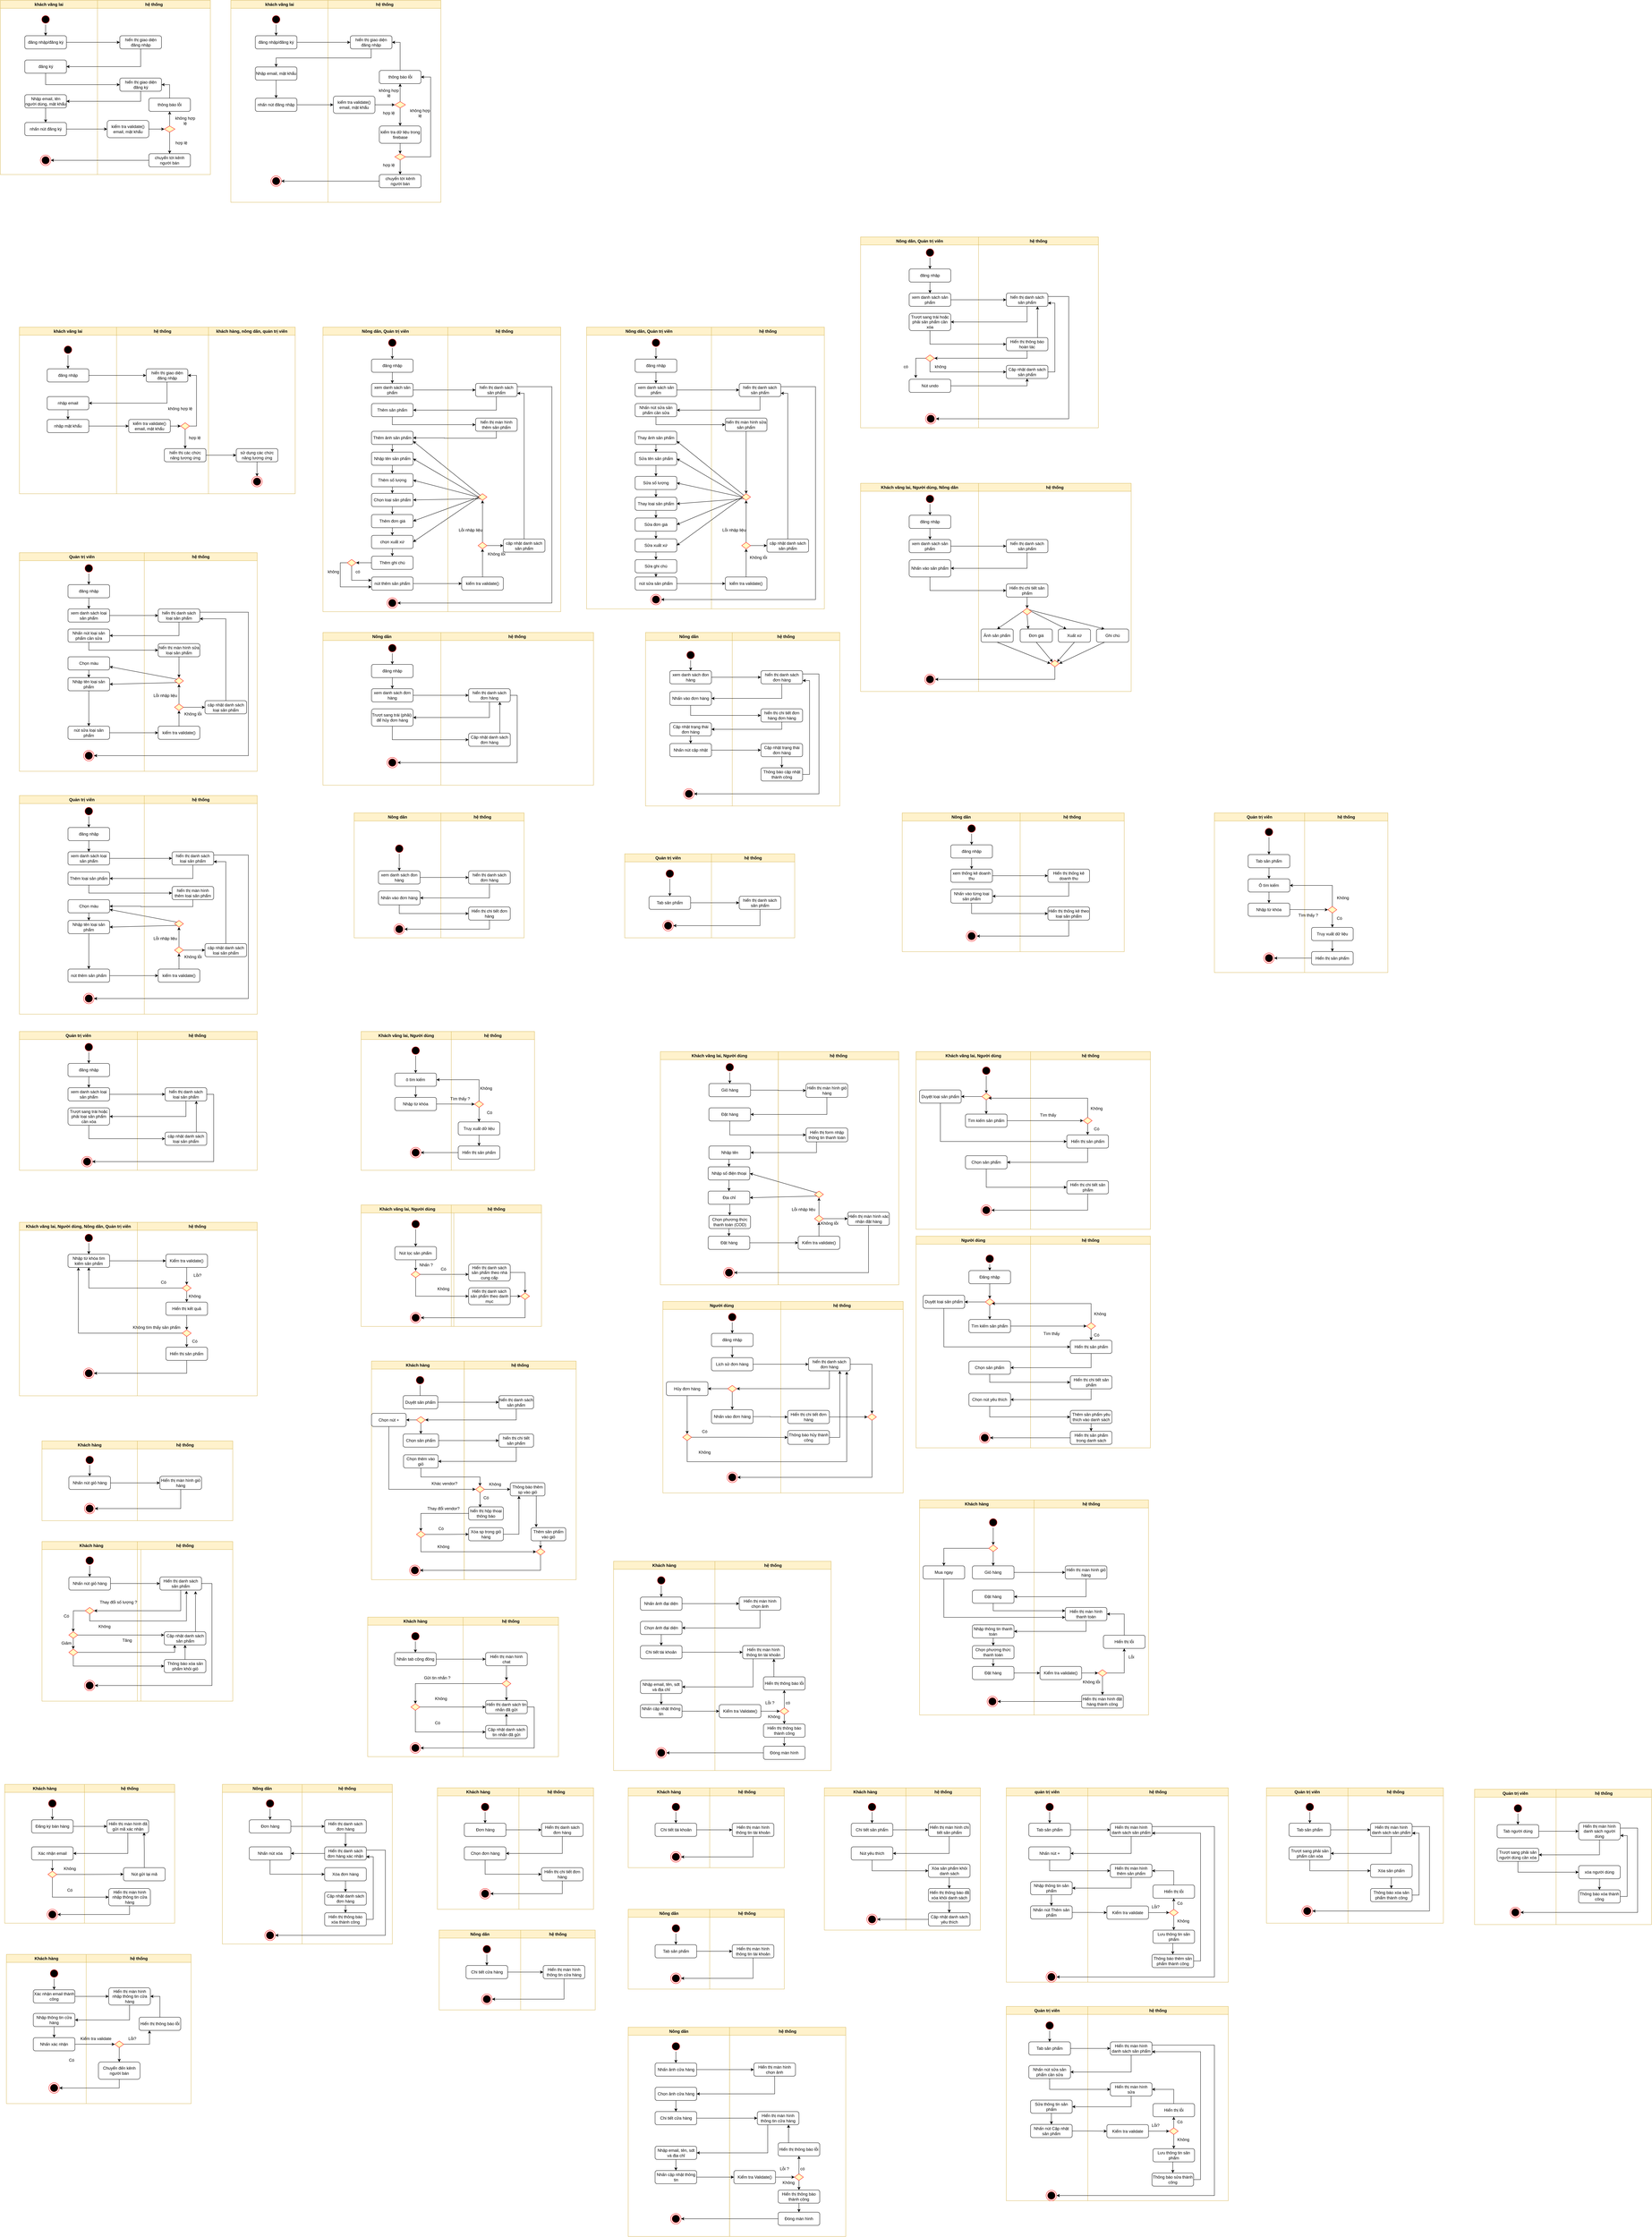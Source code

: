 <mxfile version="22.1.18" type="github">
  <diagram name="Page-1" id="e7e014a7-5840-1c2e-5031-d8a46d1fe8dd">
    <mxGraphModel dx="1235" dy="636" grid="1" gridSize="10" guides="1" tooltips="1" connect="1" arrows="1" fold="1" page="1" pageScale="1" pageWidth="1169" pageHeight="826" background="none" math="0" shadow="0">
      <root>
        <mxCell id="0" />
        <mxCell id="1" parent="0" />
        <mxCell id="KYzLp7zjKM8vXgxondFM-41" value="khách vãng lai" style="swimlane;whiteSpace=wrap;fillColor=#fff2cc;strokeColor=#d6b656;" parent="1" vertex="1">
          <mxGeometry x="165" y="960" width="280" height="480" as="geometry" />
        </mxCell>
        <mxCell id="KYzLp7zjKM8vXgxondFM-245" value="" style="edgeStyle=orthogonalEdgeStyle;rounded=0;orthogonalLoop=1;jettySize=auto;html=1;" parent="KYzLp7zjKM8vXgxondFM-41" source="KYzLp7zjKM8vXgxondFM-42" target="KYzLp7zjKM8vXgxondFM-235" edge="1">
          <mxGeometry relative="1" as="geometry" />
        </mxCell>
        <mxCell id="KYzLp7zjKM8vXgxondFM-42" value="" style="ellipse;shape=startState;fillColor=#000000;strokeColor=#ff0000;" parent="KYzLp7zjKM8vXgxondFM-41" vertex="1">
          <mxGeometry x="125" y="50" width="30" height="30" as="geometry" />
        </mxCell>
        <mxCell id="KYzLp7zjKM8vXgxondFM-235" value="đăng nhập" style="rounded=1;whiteSpace=wrap;html=1;" parent="KYzLp7zjKM8vXgxondFM-41" vertex="1">
          <mxGeometry x="80" y="120" width="120" height="38" as="geometry" />
        </mxCell>
        <mxCell id="KYzLp7zjKM8vXgxondFM-247" value="" style="edgeStyle=orthogonalEdgeStyle;rounded=0;orthogonalLoop=1;jettySize=auto;html=1;" parent="KYzLp7zjKM8vXgxondFM-41" source="KYzLp7zjKM8vXgxondFM-238" target="KYzLp7zjKM8vXgxondFM-239" edge="1">
          <mxGeometry relative="1" as="geometry" />
        </mxCell>
        <mxCell id="KYzLp7zjKM8vXgxondFM-238" value="nhập email" style="rounded=1;whiteSpace=wrap;html=1;" parent="KYzLp7zjKM8vXgxondFM-41" vertex="1">
          <mxGeometry x="80" y="200" width="120" height="38" as="geometry" />
        </mxCell>
        <mxCell id="KYzLp7zjKM8vXgxondFM-239" value="nhập mật khẩu" style="rounded=1;whiteSpace=wrap;html=1;" parent="KYzLp7zjKM8vXgxondFM-41" vertex="1">
          <mxGeometry x="80" y="266" width="120" height="38" as="geometry" />
        </mxCell>
        <mxCell id="KYzLp7zjKM8vXgxondFM-50" value="hệ thống" style="swimlane;whiteSpace=wrap;fillColor=#fff2cc;strokeColor=#d6b656;" parent="1" vertex="1">
          <mxGeometry x="445" y="960" width="265" height="480" as="geometry" />
        </mxCell>
        <mxCell id="KYzLp7zjKM8vXgxondFM-236" value="hiển thị giao diện đăng nhập" style="rounded=1;whiteSpace=wrap;html=1;" parent="KYzLp7zjKM8vXgxondFM-50" vertex="1">
          <mxGeometry x="85.5" y="120" width="120" height="38" as="geometry" />
        </mxCell>
        <mxCell id="KYzLp7zjKM8vXgxondFM-251" value="" style="edgeStyle=orthogonalEdgeStyle;rounded=0;orthogonalLoop=1;jettySize=auto;html=1;" parent="KYzLp7zjKM8vXgxondFM-50" source="KYzLp7zjKM8vXgxondFM-248" target="KYzLp7zjKM8vXgxondFM-250" edge="1">
          <mxGeometry relative="1" as="geometry" />
        </mxCell>
        <mxCell id="KYzLp7zjKM8vXgxondFM-248" value="kiểm tra validate() email, mật khẩu" style="rounded=1;whiteSpace=wrap;html=1;" parent="KYzLp7zjKM8vXgxondFM-50" vertex="1">
          <mxGeometry x="35" y="266" width="120" height="38" as="geometry" />
        </mxCell>
        <mxCell id="KYzLp7zjKM8vXgxondFM-253" style="edgeStyle=orthogonalEdgeStyle;rounded=0;orthogonalLoop=1;jettySize=auto;html=1;entryX=1;entryY=0.5;entryDx=0;entryDy=0;exitX=1;exitY=0.5;exitDx=0;exitDy=0;" parent="KYzLp7zjKM8vXgxondFM-50" source="KYzLp7zjKM8vXgxondFM-250" target="KYzLp7zjKM8vXgxondFM-236" edge="1">
          <mxGeometry relative="1" as="geometry" />
        </mxCell>
        <mxCell id="KYzLp7zjKM8vXgxondFM-255" value="" style="edgeStyle=orthogonalEdgeStyle;rounded=0;orthogonalLoop=1;jettySize=auto;html=1;" parent="KYzLp7zjKM8vXgxondFM-50" source="KYzLp7zjKM8vXgxondFM-250" target="KYzLp7zjKM8vXgxondFM-254" edge="1">
          <mxGeometry relative="1" as="geometry" />
        </mxCell>
        <mxCell id="KYzLp7zjKM8vXgxondFM-250" value="" style="rhombus;fillColor=#ffffc0;strokeColor=#ff0000;" parent="KYzLp7zjKM8vXgxondFM-50" vertex="1">
          <mxGeometry x="185" y="275.5" width="25.5" height="19" as="geometry" />
        </mxCell>
        <mxCell id="KYzLp7zjKM8vXgxondFM-254" value="hiển thị các chức năng tương ứng" style="rounded=1;whiteSpace=wrap;html=1;" parent="KYzLp7zjKM8vXgxondFM-50" vertex="1">
          <mxGeometry x="137.75" y="350" width="120" height="38" as="geometry" />
        </mxCell>
        <mxCell id="KYzLp7zjKM8vXgxondFM-257" value="không hợp lệ" style="text;html=1;align=center;verticalAlign=middle;resizable=0;points=[];autosize=1;strokeColor=none;fillColor=none;" parent="KYzLp7zjKM8vXgxondFM-50" vertex="1">
          <mxGeometry x="137.75" y="220" width="90" height="30" as="geometry" />
        </mxCell>
        <mxCell id="KYzLp7zjKM8vXgxondFM-258" value="hợp lệ" style="text;html=1;align=center;verticalAlign=middle;resizable=0;points=[];autosize=1;strokeColor=none;fillColor=none;" parent="KYzLp7zjKM8vXgxondFM-50" vertex="1">
          <mxGeometry x="195" y="304" width="60" height="30" as="geometry" />
        </mxCell>
        <mxCell id="KYzLp7zjKM8vXgxondFM-69" value="khách hàng, nông dân, quản trị viên" style="swimlane;whiteSpace=wrap;fillColor=#fff2cc;strokeColor=#d6b656;" parent="1" vertex="1">
          <mxGeometry x="710" y="960" width="250" height="480" as="geometry" />
        </mxCell>
        <mxCell id="KYzLp7zjKM8vXgxondFM-73" value="" style="ellipse;shape=endState;fillColor=#000000;strokeColor=#ff0000" parent="KYzLp7zjKM8vXgxondFM-69" vertex="1">
          <mxGeometry x="125" y="430" width="30" height="30" as="geometry" />
        </mxCell>
        <mxCell id="KYzLp7zjKM8vXgxondFM-260" style="edgeStyle=orthogonalEdgeStyle;rounded=0;orthogonalLoop=1;jettySize=auto;html=1;exitX=0.5;exitY=1;exitDx=0;exitDy=0;entryX=0.5;entryY=0;entryDx=0;entryDy=0;" parent="KYzLp7zjKM8vXgxondFM-69" source="KYzLp7zjKM8vXgxondFM-256" target="KYzLp7zjKM8vXgxondFM-73" edge="1">
          <mxGeometry relative="1" as="geometry" />
        </mxCell>
        <mxCell id="KYzLp7zjKM8vXgxondFM-256" value="sử dụng các chức năng tương ứng" style="rounded=1;whiteSpace=wrap;html=1;" parent="KYzLp7zjKM8vXgxondFM-69" vertex="1">
          <mxGeometry x="80" y="350" width="120" height="38" as="geometry" />
        </mxCell>
        <mxCell id="KYzLp7zjKM8vXgxondFM-192" value="khách vãng lai" style="swimlane;whiteSpace=wrap;fillColor=#fff2cc;strokeColor=#d6b656;" parent="1" vertex="1">
          <mxGeometry x="110" y="18" width="280" height="502" as="geometry" />
        </mxCell>
        <mxCell id="KYzLp7zjKM8vXgxondFM-193" value="" style="edgeStyle=orthogonalEdgeStyle;rounded=0;orthogonalLoop=1;jettySize=auto;html=1;" parent="KYzLp7zjKM8vXgxondFM-192" source="KYzLp7zjKM8vXgxondFM-194" target="KYzLp7zjKM8vXgxondFM-195" edge="1">
          <mxGeometry relative="1" as="geometry" />
        </mxCell>
        <mxCell id="KYzLp7zjKM8vXgxondFM-194" value="" style="ellipse;shape=startState;fillColor=#000000;strokeColor=#ff0000;" parent="KYzLp7zjKM8vXgxondFM-192" vertex="1">
          <mxGeometry x="115.5" y="40" width="30" height="30" as="geometry" />
        </mxCell>
        <mxCell id="KYzLp7zjKM8vXgxondFM-195" value="đăng nhập/đăng ký" style="rounded=1;whiteSpace=wrap;html=1;" parent="KYzLp7zjKM8vXgxondFM-192" vertex="1">
          <mxGeometry x="70.5" y="102" width="120" height="38" as="geometry" />
        </mxCell>
        <mxCell id="KYzLp7zjKM8vXgxondFM-197" value="đăng ký" style="rounded=1;whiteSpace=wrap;html=1;" parent="KYzLp7zjKM8vXgxondFM-192" vertex="1">
          <mxGeometry x="70.5" y="172" width="120" height="38" as="geometry" />
        </mxCell>
        <mxCell id="CHqkZFaA4Pbt0bsiCunF-3" value="nhấn nút đăng ký" style="rounded=1;whiteSpace=wrap;html=1;" parent="KYzLp7zjKM8vXgxondFM-192" vertex="1">
          <mxGeometry x="70.5" y="352" width="120" height="38" as="geometry" />
        </mxCell>
        <mxCell id="zKHwVqUF4BQtbeKYuHTR-4" value="" style="edgeStyle=orthogonalEdgeStyle;rounded=0;orthogonalLoop=1;jettySize=auto;html=1;" parent="KYzLp7zjKM8vXgxondFM-192" source="zKHwVqUF4BQtbeKYuHTR-2" target="CHqkZFaA4Pbt0bsiCunF-3" edge="1">
          <mxGeometry relative="1" as="geometry" />
        </mxCell>
        <mxCell id="zKHwVqUF4BQtbeKYuHTR-2" value="Nhập email, tên người dùng, mật khẩu" style="rounded=1;whiteSpace=wrap;html=1;" parent="KYzLp7zjKM8vXgxondFM-192" vertex="1">
          <mxGeometry x="70.5" y="272" width="120" height="38" as="geometry" />
        </mxCell>
        <mxCell id="KYzLp7zjKM8vXgxondFM-222" value="" style="ellipse;shape=endState;fillColor=#000000;strokeColor=#ff0000" parent="KYzLp7zjKM8vXgxondFM-192" vertex="1">
          <mxGeometry x="115.5" y="446" width="30" height="30" as="geometry" />
        </mxCell>
        <mxCell id="KYzLp7zjKM8vXgxondFM-202" value="hệ thống" style="swimlane;whiteSpace=wrap;fillColor=#fff2cc;strokeColor=#d6b656;" parent="1" vertex="1">
          <mxGeometry x="390" y="18" width="325.5" height="502" as="geometry" />
        </mxCell>
        <mxCell id="KYzLp7zjKM8vXgxondFM-203" value="" style="edgeStyle=orthogonalEdgeStyle;rounded=0;orthogonalLoop=1;jettySize=auto;html=1;" parent="KYzLp7zjKM8vXgxondFM-202" source="KYzLp7zjKM8vXgxondFM-204" target="KYzLp7zjKM8vXgxondFM-207" edge="1">
          <mxGeometry relative="1" as="geometry" />
        </mxCell>
        <mxCell id="KYzLp7zjKM8vXgxondFM-204" value="kiểm tra validate() email, mật khẩu" style="rounded=1;whiteSpace=wrap;html=1;" parent="KYzLp7zjKM8vXgxondFM-202" vertex="1">
          <mxGeometry x="28" y="346" width="120" height="50" as="geometry" />
        </mxCell>
        <mxCell id="zKHwVqUF4BQtbeKYuHTR-7" value="" style="edgeStyle=orthogonalEdgeStyle;rounded=0;orthogonalLoop=1;jettySize=auto;html=1;" parent="KYzLp7zjKM8vXgxondFM-202" source="KYzLp7zjKM8vXgxondFM-207" target="zKHwVqUF4BQtbeKYuHTR-6" edge="1">
          <mxGeometry relative="1" as="geometry" />
        </mxCell>
        <mxCell id="zKHwVqUF4BQtbeKYuHTR-9" value="" style="edgeStyle=orthogonalEdgeStyle;rounded=0;orthogonalLoop=1;jettySize=auto;html=1;" parent="KYzLp7zjKM8vXgxondFM-202" source="KYzLp7zjKM8vXgxondFM-207" target="KYzLp7zjKM8vXgxondFM-220" edge="1">
          <mxGeometry relative="1" as="geometry" />
        </mxCell>
        <mxCell id="KYzLp7zjKM8vXgxondFM-207" value="" style="rhombus;fillColor=#ffffc0;strokeColor=#ff0000;" parent="KYzLp7zjKM8vXgxondFM-202" vertex="1">
          <mxGeometry x="192.75" y="362" width="30.5" height="18" as="geometry" />
        </mxCell>
        <mxCell id="KYzLp7zjKM8vXgxondFM-208" value="hiển thị giao diện đăng nhập" style="rounded=1;whiteSpace=wrap;html=1;" parent="KYzLp7zjKM8vXgxondFM-202" vertex="1">
          <mxGeometry x="64.5" y="102" width="120" height="38" as="geometry" />
        </mxCell>
        <mxCell id="KYzLp7zjKM8vXgxondFM-209" value="không hợp lệ" style="text;html=1;strokeColor=none;fillColor=none;align=center;verticalAlign=middle;whiteSpace=wrap;rounded=0;" parent="KYzLp7zjKM8vXgxondFM-202" vertex="1">
          <mxGeometry x="223.25" y="332" width="60" height="30" as="geometry" />
        </mxCell>
        <mxCell id="KYzLp7zjKM8vXgxondFM-210" value="hợp lệ" style="text;html=1;strokeColor=none;fillColor=none;align=center;verticalAlign=middle;whiteSpace=wrap;rounded=0;" parent="KYzLp7zjKM8vXgxondFM-202" vertex="1">
          <mxGeometry x="212.25" y="396" width="60" height="30" as="geometry" />
        </mxCell>
        <mxCell id="KYzLp7zjKM8vXgxondFM-220" value="chuyển tới kênh người bán" style="rounded=1;whiteSpace=wrap;html=1;" parent="KYzLp7zjKM8vXgxondFM-202" vertex="1">
          <mxGeometry x="148" y="442" width="120" height="38" as="geometry" />
        </mxCell>
        <mxCell id="KYzLp7zjKM8vXgxondFM-230" value="hiển thị giao diện đăng ký" style="rounded=1;whiteSpace=wrap;html=1;" parent="KYzLp7zjKM8vXgxondFM-202" vertex="1">
          <mxGeometry x="64.5" y="224" width="120" height="38" as="geometry" />
        </mxCell>
        <mxCell id="zKHwVqUF4BQtbeKYuHTR-8" style="edgeStyle=orthogonalEdgeStyle;rounded=0;orthogonalLoop=1;jettySize=auto;html=1;exitX=0.5;exitY=0;exitDx=0;exitDy=0;entryX=1;entryY=0.5;entryDx=0;entryDy=0;" parent="KYzLp7zjKM8vXgxondFM-202" source="zKHwVqUF4BQtbeKYuHTR-6" target="KYzLp7zjKM8vXgxondFM-230" edge="1">
          <mxGeometry relative="1" as="geometry" />
        </mxCell>
        <mxCell id="zKHwVqUF4BQtbeKYuHTR-6" value="thông báo lỗi" style="rounded=1;whiteSpace=wrap;html=1;" parent="KYzLp7zjKM8vXgxondFM-202" vertex="1">
          <mxGeometry x="148" y="282" width="120" height="38" as="geometry" />
        </mxCell>
        <mxCell id="KYzLp7zjKM8vXgxondFM-224" style="edgeStyle=orthogonalEdgeStyle;rounded=0;orthogonalLoop=1;jettySize=auto;html=1;entryX=1;entryY=0.5;entryDx=0;entryDy=0;endArrow=none;endFill=0;startArrow=classic;startFill=1;" parent="1" source="KYzLp7zjKM8vXgxondFM-208" target="KYzLp7zjKM8vXgxondFM-195" edge="1">
          <mxGeometry relative="1" as="geometry" />
        </mxCell>
        <mxCell id="KYzLp7zjKM8vXgxondFM-225" style="edgeStyle=orthogonalEdgeStyle;rounded=0;orthogonalLoop=1;jettySize=auto;html=1;exitX=0.5;exitY=1;exitDx=0;exitDy=0;entryX=1;entryY=0.5;entryDx=0;entryDy=0;" parent="1" source="KYzLp7zjKM8vXgxondFM-208" target="KYzLp7zjKM8vXgxondFM-197" edge="1">
          <mxGeometry relative="1" as="geometry" />
        </mxCell>
        <mxCell id="KYzLp7zjKM8vXgxondFM-237" style="edgeStyle=orthogonalEdgeStyle;rounded=0;orthogonalLoop=1;jettySize=auto;html=1;entryX=0;entryY=0.5;entryDx=0;entryDy=0;" parent="1" source="KYzLp7zjKM8vXgxondFM-235" target="KYzLp7zjKM8vXgxondFM-236" edge="1">
          <mxGeometry relative="1" as="geometry" />
        </mxCell>
        <mxCell id="KYzLp7zjKM8vXgxondFM-246" style="edgeStyle=orthogonalEdgeStyle;rounded=0;orthogonalLoop=1;jettySize=auto;html=1;exitX=0.5;exitY=1;exitDx=0;exitDy=0;entryX=1;entryY=0.5;entryDx=0;entryDy=0;" parent="1" source="KYzLp7zjKM8vXgxondFM-236" target="KYzLp7zjKM8vXgxondFM-238" edge="1">
          <mxGeometry relative="1" as="geometry" />
        </mxCell>
        <mxCell id="KYzLp7zjKM8vXgxondFM-249" style="edgeStyle=orthogonalEdgeStyle;rounded=0;orthogonalLoop=1;jettySize=auto;html=1;exitX=1;exitY=0.5;exitDx=0;exitDy=0;entryX=0;entryY=0.5;entryDx=0;entryDy=0;" parent="1" source="KYzLp7zjKM8vXgxondFM-239" target="KYzLp7zjKM8vXgxondFM-248" edge="1">
          <mxGeometry relative="1" as="geometry" />
        </mxCell>
        <mxCell id="KYzLp7zjKM8vXgxondFM-259" style="edgeStyle=orthogonalEdgeStyle;rounded=0;orthogonalLoop=1;jettySize=auto;html=1;entryX=0;entryY=0.5;entryDx=0;entryDy=0;" parent="1" source="KYzLp7zjKM8vXgxondFM-254" target="KYzLp7zjKM8vXgxondFM-256" edge="1">
          <mxGeometry relative="1" as="geometry" />
        </mxCell>
        <mxCell id="G6iEjRDnpPzUls3sCQAf-1" value="Nông dân, Quản trị viên" style="swimlane;whiteSpace=wrap;fillColor=#fff2cc;strokeColor=#d6b656;" parent="1" vertex="1">
          <mxGeometry x="1040" y="960" width="360" height="820" as="geometry" />
        </mxCell>
        <mxCell id="G6iEjRDnpPzUls3sCQAf-2" value="" style="edgeStyle=orthogonalEdgeStyle;rounded=0;orthogonalLoop=1;jettySize=auto;html=1;" parent="G6iEjRDnpPzUls3sCQAf-1" source="G6iEjRDnpPzUls3sCQAf-3" target="G6iEjRDnpPzUls3sCQAf-4" edge="1">
          <mxGeometry relative="1" as="geometry" />
        </mxCell>
        <mxCell id="G6iEjRDnpPzUls3sCQAf-3" value="" style="ellipse;shape=startState;fillColor=#000000;strokeColor=#ff0000;" parent="G6iEjRDnpPzUls3sCQAf-1" vertex="1">
          <mxGeometry x="185" y="30" width="30" height="30" as="geometry" />
        </mxCell>
        <mxCell id="G6iEjRDnpPzUls3sCQAf-46" value="" style="edgeStyle=orthogonalEdgeStyle;rounded=0;orthogonalLoop=1;jettySize=auto;html=1;" parent="G6iEjRDnpPzUls3sCQAf-1" source="G6iEjRDnpPzUls3sCQAf-4" target="G6iEjRDnpPzUls3sCQAf-6" edge="1">
          <mxGeometry relative="1" as="geometry" />
        </mxCell>
        <mxCell id="G6iEjRDnpPzUls3sCQAf-4" value="đăng nhập" style="rounded=1;whiteSpace=wrap;html=1;" parent="G6iEjRDnpPzUls3sCQAf-1" vertex="1">
          <mxGeometry x="140" y="92" width="120" height="38" as="geometry" />
        </mxCell>
        <mxCell id="G6iEjRDnpPzUls3sCQAf-6" value="xem danh sách sản phẩm" style="rounded=1;whiteSpace=wrap;html=1;" parent="G6iEjRDnpPzUls3sCQAf-1" vertex="1">
          <mxGeometry x="140" y="162" width="120" height="38" as="geometry" />
        </mxCell>
        <mxCell id="CHqkZFaA4Pbt0bsiCunF-7" value="Thêm sản phẩm" style="rounded=1;whiteSpace=wrap;html=1;" parent="G6iEjRDnpPzUls3sCQAf-1" vertex="1">
          <mxGeometry x="140" y="220" width="120" height="38" as="geometry" />
        </mxCell>
        <mxCell id="CHqkZFaA4Pbt0bsiCunF-14" value="" style="edgeStyle=orthogonalEdgeStyle;rounded=0;orthogonalLoop=1;jettySize=auto;html=1;" parent="G6iEjRDnpPzUls3sCQAf-1" source="CHqkZFaA4Pbt0bsiCunF-11" target="CHqkZFaA4Pbt0bsiCunF-13" edge="1">
          <mxGeometry relative="1" as="geometry" />
        </mxCell>
        <mxCell id="CHqkZFaA4Pbt0bsiCunF-11" value="Thêm ảnh sản phẩm" style="rounded=1;whiteSpace=wrap;html=1;" parent="G6iEjRDnpPzUls3sCQAf-1" vertex="1">
          <mxGeometry x="140" y="300" width="120" height="38" as="geometry" />
        </mxCell>
        <mxCell id="CHqkZFaA4Pbt0bsiCunF-21" style="edgeStyle=orthogonalEdgeStyle;rounded=0;orthogonalLoop=1;jettySize=auto;html=1;exitX=0.5;exitY=1;exitDx=0;exitDy=0;entryX=0.5;entryY=0;entryDx=0;entryDy=0;" parent="G6iEjRDnpPzUls3sCQAf-1" source="CHqkZFaA4Pbt0bsiCunF-13" target="CHqkZFaA4Pbt0bsiCunF-15" edge="1">
          <mxGeometry relative="1" as="geometry" />
        </mxCell>
        <mxCell id="CHqkZFaA4Pbt0bsiCunF-13" value="Nhập tên sản phẩm" style="rounded=1;whiteSpace=wrap;html=1;" parent="G6iEjRDnpPzUls3sCQAf-1" vertex="1">
          <mxGeometry x="140" y="360" width="120" height="38" as="geometry" />
        </mxCell>
        <mxCell id="CHqkZFaA4Pbt0bsiCunF-22" style="edgeStyle=orthogonalEdgeStyle;rounded=0;orthogonalLoop=1;jettySize=auto;html=1;exitX=0.5;exitY=1;exitDx=0;exitDy=0;entryX=0.5;entryY=0;entryDx=0;entryDy=0;" parent="G6iEjRDnpPzUls3sCQAf-1" source="CHqkZFaA4Pbt0bsiCunF-15" target="CHqkZFaA4Pbt0bsiCunF-16" edge="1">
          <mxGeometry relative="1" as="geometry" />
        </mxCell>
        <mxCell id="CHqkZFaA4Pbt0bsiCunF-15" value="Thêm số lượng" style="rounded=1;whiteSpace=wrap;html=1;" parent="G6iEjRDnpPzUls3sCQAf-1" vertex="1">
          <mxGeometry x="140" y="422" width="120" height="38" as="geometry" />
        </mxCell>
        <mxCell id="CHqkZFaA4Pbt0bsiCunF-23" style="edgeStyle=orthogonalEdgeStyle;rounded=0;orthogonalLoop=1;jettySize=auto;html=1;exitX=0.5;exitY=1;exitDx=0;exitDy=0;entryX=0.5;entryY=0;entryDx=0;entryDy=0;" parent="G6iEjRDnpPzUls3sCQAf-1" source="CHqkZFaA4Pbt0bsiCunF-16" target="CHqkZFaA4Pbt0bsiCunF-17" edge="1">
          <mxGeometry relative="1" as="geometry" />
        </mxCell>
        <mxCell id="CHqkZFaA4Pbt0bsiCunF-16" value="Chọn loại sản phẩm" style="rounded=1;whiteSpace=wrap;html=1;" parent="G6iEjRDnpPzUls3sCQAf-1" vertex="1">
          <mxGeometry x="140" y="479" width="120" height="38" as="geometry" />
        </mxCell>
        <mxCell id="CHqkZFaA4Pbt0bsiCunF-24" style="edgeStyle=orthogonalEdgeStyle;rounded=0;orthogonalLoop=1;jettySize=auto;html=1;exitX=0.5;exitY=1;exitDx=0;exitDy=0;entryX=0.5;entryY=0;entryDx=0;entryDy=0;" parent="G6iEjRDnpPzUls3sCQAf-1" source="CHqkZFaA4Pbt0bsiCunF-17" target="CHqkZFaA4Pbt0bsiCunF-18" edge="1">
          <mxGeometry relative="1" as="geometry" />
        </mxCell>
        <mxCell id="CHqkZFaA4Pbt0bsiCunF-17" value="Thêm đơn giá" style="rounded=1;whiteSpace=wrap;html=1;" parent="G6iEjRDnpPzUls3sCQAf-1" vertex="1">
          <mxGeometry x="140" y="540" width="120" height="38" as="geometry" />
        </mxCell>
        <mxCell id="CHqkZFaA4Pbt0bsiCunF-94" style="edgeStyle=orthogonalEdgeStyle;rounded=0;orthogonalLoop=1;jettySize=auto;html=1;exitX=0.5;exitY=1;exitDx=0;exitDy=0;entryX=0.5;entryY=0;entryDx=0;entryDy=0;" parent="G6iEjRDnpPzUls3sCQAf-1" source="CHqkZFaA4Pbt0bsiCunF-18" target="CHqkZFaA4Pbt0bsiCunF-93" edge="1">
          <mxGeometry relative="1" as="geometry" />
        </mxCell>
        <mxCell id="CHqkZFaA4Pbt0bsiCunF-18" value="chọn xuất xứ" style="rounded=1;whiteSpace=wrap;html=1;" parent="G6iEjRDnpPzUls3sCQAf-1" vertex="1">
          <mxGeometry x="140" y="600" width="120" height="38" as="geometry" />
        </mxCell>
        <mxCell id="CHqkZFaA4Pbt0bsiCunF-25" value="nút thêm sản phẩm" style="rounded=1;whiteSpace=wrap;html=1;" parent="G6iEjRDnpPzUls3sCQAf-1" vertex="1">
          <mxGeometry x="140" y="720" width="120" height="38" as="geometry" />
        </mxCell>
        <mxCell id="CHqkZFaA4Pbt0bsiCunF-44" value="" style="ellipse;shape=endState;fillColor=#000000;strokeColor=#ff0000" parent="G6iEjRDnpPzUls3sCQAf-1" vertex="1">
          <mxGeometry x="185" y="780" width="30" height="30" as="geometry" />
        </mxCell>
        <mxCell id="CHqkZFaA4Pbt0bsiCunF-96" value="" style="edgeStyle=orthogonalEdgeStyle;rounded=0;orthogonalLoop=1;jettySize=auto;html=1;" parent="G6iEjRDnpPzUls3sCQAf-1" source="CHqkZFaA4Pbt0bsiCunF-93" target="CHqkZFaA4Pbt0bsiCunF-95" edge="1">
          <mxGeometry relative="1" as="geometry" />
        </mxCell>
        <mxCell id="CHqkZFaA4Pbt0bsiCunF-93" value="Thêm ghi chú" style="rounded=1;whiteSpace=wrap;html=1;" parent="G6iEjRDnpPzUls3sCQAf-1" vertex="1">
          <mxGeometry x="140" y="660" width="120" height="38" as="geometry" />
        </mxCell>
        <mxCell id="CHqkZFaA4Pbt0bsiCunF-97" style="edgeStyle=orthogonalEdgeStyle;rounded=0;orthogonalLoop=1;jettySize=auto;html=1;exitX=0.5;exitY=1;exitDx=0;exitDy=0;entryX=0;entryY=0.25;entryDx=0;entryDy=0;" parent="G6iEjRDnpPzUls3sCQAf-1" source="CHqkZFaA4Pbt0bsiCunF-95" target="CHqkZFaA4Pbt0bsiCunF-25" edge="1">
          <mxGeometry relative="1" as="geometry" />
        </mxCell>
        <mxCell id="CHqkZFaA4Pbt0bsiCunF-98" style="edgeStyle=orthogonalEdgeStyle;rounded=0;orthogonalLoop=1;jettySize=auto;html=1;exitX=0;exitY=0.5;exitDx=0;exitDy=0;entryX=0;entryY=0.75;entryDx=0;entryDy=0;" parent="G6iEjRDnpPzUls3sCQAf-1" source="CHqkZFaA4Pbt0bsiCunF-95" target="CHqkZFaA4Pbt0bsiCunF-25" edge="1">
          <mxGeometry relative="1" as="geometry" />
        </mxCell>
        <mxCell id="CHqkZFaA4Pbt0bsiCunF-95" value="" style="rhombus;fillColor=#ffffc0;strokeColor=#ff0000;" parent="G6iEjRDnpPzUls3sCQAf-1" vertex="1">
          <mxGeometry x="70" y="669.5" width="25.5" height="19" as="geometry" />
        </mxCell>
        <mxCell id="CHqkZFaA4Pbt0bsiCunF-99" value="có" style="text;html=1;align=center;verticalAlign=middle;resizable=0;points=[];autosize=1;strokeColor=none;fillColor=none;" parent="G6iEjRDnpPzUls3sCQAf-1" vertex="1">
          <mxGeometry x="80" y="690" width="40" height="30" as="geometry" />
        </mxCell>
        <mxCell id="CHqkZFaA4Pbt0bsiCunF-100" value="không" style="text;html=1;align=center;verticalAlign=middle;resizable=0;points=[];autosize=1;strokeColor=none;fillColor=none;" parent="G6iEjRDnpPzUls3sCQAf-1" vertex="1">
          <mxGeometry y="690" width="60" height="30" as="geometry" />
        </mxCell>
        <mxCell id="G6iEjRDnpPzUls3sCQAf-15" value="hệ thống" style="swimlane;whiteSpace=wrap;fillColor=#fff2cc;strokeColor=#d6b656;" parent="1" vertex="1">
          <mxGeometry x="1400" y="960" width="325.5" height="820" as="geometry" />
        </mxCell>
        <mxCell id="G6iEjRDnpPzUls3sCQAf-43" value="hiển thị danh sách sản phẩm" style="rounded=1;whiteSpace=wrap;html=1;" parent="G6iEjRDnpPzUls3sCQAf-15" vertex="1">
          <mxGeometry x="80" y="162" width="120" height="38" as="geometry" />
        </mxCell>
        <mxCell id="CHqkZFaA4Pbt0bsiCunF-9" value="hiển thị màn hình thêm sản phẩm" style="rounded=1;whiteSpace=wrap;html=1;" parent="G6iEjRDnpPzUls3sCQAf-15" vertex="1">
          <mxGeometry x="80" y="262" width="120" height="38" as="geometry" />
        </mxCell>
        <mxCell id="CHqkZFaA4Pbt0bsiCunF-31" style="edgeStyle=orthogonalEdgeStyle;rounded=0;orthogonalLoop=1;jettySize=auto;html=1;exitX=0.5;exitY=0;exitDx=0;exitDy=0;entryX=0.5;entryY=1;entryDx=0;entryDy=0;" parent="G6iEjRDnpPzUls3sCQAf-15" source="CHqkZFaA4Pbt0bsiCunF-27" target="CHqkZFaA4Pbt0bsiCunF-30" edge="1">
          <mxGeometry relative="1" as="geometry">
            <mxPoint x="99" y="530" as="targetPoint" />
          </mxGeometry>
        </mxCell>
        <mxCell id="CHqkZFaA4Pbt0bsiCunF-27" value="kiểm tra validate()" style="rounded=1;whiteSpace=wrap;html=1;" parent="G6iEjRDnpPzUls3sCQAf-15" vertex="1">
          <mxGeometry x="40" y="720" width="120" height="38" as="geometry" />
        </mxCell>
        <mxCell id="CHqkZFaA4Pbt0bsiCunF-33" style="edgeStyle=orthogonalEdgeStyle;rounded=0;orthogonalLoop=1;jettySize=auto;html=1;exitX=0.5;exitY=0;exitDx=0;exitDy=0;entryX=0.5;entryY=1;entryDx=0;entryDy=0;" parent="G6iEjRDnpPzUls3sCQAf-15" source="CHqkZFaA4Pbt0bsiCunF-30" target="CHqkZFaA4Pbt0bsiCunF-32" edge="1">
          <mxGeometry relative="1" as="geometry" />
        </mxCell>
        <mxCell id="CHqkZFaA4Pbt0bsiCunF-40" style="edgeStyle=orthogonalEdgeStyle;rounded=0;orthogonalLoop=1;jettySize=auto;html=1;exitX=1;exitY=0.5;exitDx=0;exitDy=0;entryX=0;entryY=0.5;entryDx=0;entryDy=0;" parent="G6iEjRDnpPzUls3sCQAf-15" source="CHqkZFaA4Pbt0bsiCunF-30" target="CHqkZFaA4Pbt0bsiCunF-42" edge="1">
          <mxGeometry relative="1" as="geometry">
            <mxPoint x="220" y="460" as="targetPoint" />
          </mxGeometry>
        </mxCell>
        <mxCell id="CHqkZFaA4Pbt0bsiCunF-30" value="" style="rhombus;fillColor=#ffffc0;strokeColor=#ff0000;" parent="G6iEjRDnpPzUls3sCQAf-15" vertex="1">
          <mxGeometry x="87.25" y="620" width="25.5" height="19" as="geometry" />
        </mxCell>
        <mxCell id="CHqkZFaA4Pbt0bsiCunF-32" value="" style="rhombus;fillColor=#ffffc0;strokeColor=#ff0000;" parent="G6iEjRDnpPzUls3sCQAf-15" vertex="1">
          <mxGeometry x="87.25" y="480" width="25.5" height="19" as="geometry" />
        </mxCell>
        <mxCell id="CHqkZFaA4Pbt0bsiCunF-34" value="Lỗi nhập liệu" style="text;html=1;align=center;verticalAlign=middle;resizable=0;points=[];autosize=1;strokeColor=none;fillColor=none;" parent="G6iEjRDnpPzUls3sCQAf-15" vertex="1">
          <mxGeometry x="20" y="570" width="90" height="30" as="geometry" />
        </mxCell>
        <mxCell id="CHqkZFaA4Pbt0bsiCunF-41" value="Không lỗi" style="text;html=1;align=center;verticalAlign=middle;resizable=0;points=[];autosize=1;strokeColor=none;fillColor=none;" parent="G6iEjRDnpPzUls3sCQAf-15" vertex="1">
          <mxGeometry x="105" y="639" width="70" height="30" as="geometry" />
        </mxCell>
        <mxCell id="CHqkZFaA4Pbt0bsiCunF-43" style="edgeStyle=orthogonalEdgeStyle;rounded=0;orthogonalLoop=1;jettySize=auto;html=1;exitX=0.5;exitY=0;exitDx=0;exitDy=0;entryX=1;entryY=0.75;entryDx=0;entryDy=0;" parent="G6iEjRDnpPzUls3sCQAf-15" source="CHqkZFaA4Pbt0bsiCunF-42" target="G6iEjRDnpPzUls3sCQAf-43" edge="1">
          <mxGeometry relative="1" as="geometry" />
        </mxCell>
        <mxCell id="CHqkZFaA4Pbt0bsiCunF-42" value="cập nhật danh sách sản phẩm" style="rounded=1;whiteSpace=wrap;html=1;" parent="G6iEjRDnpPzUls3sCQAf-15" vertex="1">
          <mxGeometry x="160" y="610.5" width="120" height="38" as="geometry" />
        </mxCell>
        <mxCell id="G6iEjRDnpPzUls3sCQAf-44" style="edgeStyle=orthogonalEdgeStyle;rounded=0;orthogonalLoop=1;jettySize=auto;html=1;exitX=1;exitY=0.5;exitDx=0;exitDy=0;entryX=0;entryY=0.5;entryDx=0;entryDy=0;" parent="1" source="G6iEjRDnpPzUls3sCQAf-6" target="G6iEjRDnpPzUls3sCQAf-43" edge="1">
          <mxGeometry relative="1" as="geometry" />
        </mxCell>
        <mxCell id="CHqkZFaA4Pbt0bsiCunF-5" value="" style="edgeStyle=orthogonalEdgeStyle;rounded=0;orthogonalLoop=1;jettySize=auto;html=1;" parent="1" source="CHqkZFaA4Pbt0bsiCunF-3" target="KYzLp7zjKM8vXgxondFM-204" edge="1">
          <mxGeometry relative="1" as="geometry" />
        </mxCell>
        <mxCell id="CHqkZFaA4Pbt0bsiCunF-8" style="edgeStyle=orthogonalEdgeStyle;rounded=0;orthogonalLoop=1;jettySize=auto;html=1;exitX=0.5;exitY=1;exitDx=0;exitDy=0;entryX=1;entryY=0.5;entryDx=0;entryDy=0;" parent="1" source="G6iEjRDnpPzUls3sCQAf-43" target="CHqkZFaA4Pbt0bsiCunF-7" edge="1">
          <mxGeometry relative="1" as="geometry" />
        </mxCell>
        <mxCell id="CHqkZFaA4Pbt0bsiCunF-10" style="edgeStyle=orthogonalEdgeStyle;rounded=0;orthogonalLoop=1;jettySize=auto;html=1;exitX=0.5;exitY=1;exitDx=0;exitDy=0;entryX=0;entryY=0.5;entryDx=0;entryDy=0;" parent="1" source="CHqkZFaA4Pbt0bsiCunF-7" target="CHqkZFaA4Pbt0bsiCunF-9" edge="1">
          <mxGeometry relative="1" as="geometry" />
        </mxCell>
        <mxCell id="CHqkZFaA4Pbt0bsiCunF-12" style="edgeStyle=orthogonalEdgeStyle;rounded=0;orthogonalLoop=1;jettySize=auto;html=1;exitX=0.5;exitY=1;exitDx=0;exitDy=0;entryX=1;entryY=0.5;entryDx=0;entryDy=0;" parent="1" source="CHqkZFaA4Pbt0bsiCunF-9" target="CHqkZFaA4Pbt0bsiCunF-11" edge="1">
          <mxGeometry relative="1" as="geometry" />
        </mxCell>
        <mxCell id="CHqkZFaA4Pbt0bsiCunF-28" style="edgeStyle=orthogonalEdgeStyle;rounded=0;orthogonalLoop=1;jettySize=auto;html=1;entryX=0;entryY=0.5;entryDx=0;entryDy=0;" parent="1" source="CHqkZFaA4Pbt0bsiCunF-25" target="CHqkZFaA4Pbt0bsiCunF-27" edge="1">
          <mxGeometry relative="1" as="geometry" />
        </mxCell>
        <mxCell id="CHqkZFaA4Pbt0bsiCunF-35" value="" style="endArrow=classic;html=1;rounded=0;entryX=1;entryY=0.5;entryDx=0;entryDy=0;" parent="1" target="CHqkZFaA4Pbt0bsiCunF-13" edge="1">
          <mxGeometry width="50" height="50" relative="1" as="geometry">
            <mxPoint x="1490" y="1450" as="sourcePoint" />
            <mxPoint x="1430" y="1390" as="targetPoint" />
          </mxGeometry>
        </mxCell>
        <mxCell id="CHqkZFaA4Pbt0bsiCunF-36" value="" style="endArrow=classic;html=1;rounded=0;exitX=0;exitY=0.5;exitDx=0;exitDy=0;entryX=1;entryY=0.5;entryDx=0;entryDy=0;" parent="1" source="CHqkZFaA4Pbt0bsiCunF-32" target="CHqkZFaA4Pbt0bsiCunF-15" edge="1">
          <mxGeometry width="50" height="50" relative="1" as="geometry">
            <mxPoint x="1510" y="1450" as="sourcePoint" />
            <mxPoint x="1310" y="1369" as="targetPoint" />
          </mxGeometry>
        </mxCell>
        <mxCell id="CHqkZFaA4Pbt0bsiCunF-37" value="" style="endArrow=classic;html=1;rounded=0;exitX=0;exitY=1;exitDx=0;exitDy=0;entryX=1;entryY=0.5;entryDx=0;entryDy=0;" parent="1" source="CHqkZFaA4Pbt0bsiCunF-32" target="CHqkZFaA4Pbt0bsiCunF-16" edge="1">
          <mxGeometry width="50" height="50" relative="1" as="geometry">
            <mxPoint x="1497" y="1460" as="sourcePoint" />
            <mxPoint x="1310" y="1439" as="targetPoint" />
          </mxGeometry>
        </mxCell>
        <mxCell id="CHqkZFaA4Pbt0bsiCunF-38" value="" style="endArrow=classic;html=1;rounded=0;entryX=1;entryY=0.5;entryDx=0;entryDy=0;" parent="1" target="CHqkZFaA4Pbt0bsiCunF-17" edge="1">
          <mxGeometry width="50" height="50" relative="1" as="geometry">
            <mxPoint x="1490" y="1450" as="sourcePoint" />
            <mxPoint x="1310" y="1499" as="targetPoint" />
          </mxGeometry>
        </mxCell>
        <mxCell id="CHqkZFaA4Pbt0bsiCunF-39" value="" style="endArrow=classic;html=1;rounded=0;entryX=1;entryY=0.5;entryDx=0;entryDy=0;" parent="1" target="CHqkZFaA4Pbt0bsiCunF-18" edge="1">
          <mxGeometry width="50" height="50" relative="1" as="geometry">
            <mxPoint x="1490" y="1450" as="sourcePoint" />
            <mxPoint x="1310" y="1559" as="targetPoint" />
          </mxGeometry>
        </mxCell>
        <mxCell id="CHqkZFaA4Pbt0bsiCunF-46" value="" style="endArrow=classic;html=1;rounded=0;entryX=1;entryY=0.75;entryDx=0;entryDy=0;exitX=0;exitY=0;exitDx=0;exitDy=0;" parent="1" source="CHqkZFaA4Pbt0bsiCunF-32" target="CHqkZFaA4Pbt0bsiCunF-11" edge="1">
          <mxGeometry width="50" height="50" relative="1" as="geometry">
            <mxPoint x="1500" y="1460" as="sourcePoint" />
            <mxPoint x="1310" y="1369" as="targetPoint" />
          </mxGeometry>
        </mxCell>
        <mxCell id="CHqkZFaA4Pbt0bsiCunF-47" value="Nông dân, Quản trị viên" style="swimlane;whiteSpace=wrap;fillColor=#fff2cc;strokeColor=#d6b656;" parent="1" vertex="1">
          <mxGeometry x="1800" y="960" width="360" height="812" as="geometry" />
        </mxCell>
        <mxCell id="CHqkZFaA4Pbt0bsiCunF-48" value="" style="edgeStyle=orthogonalEdgeStyle;rounded=0;orthogonalLoop=1;jettySize=auto;html=1;" parent="CHqkZFaA4Pbt0bsiCunF-47" source="CHqkZFaA4Pbt0bsiCunF-49" target="CHqkZFaA4Pbt0bsiCunF-51" edge="1">
          <mxGeometry relative="1" as="geometry" />
        </mxCell>
        <mxCell id="CHqkZFaA4Pbt0bsiCunF-49" value="" style="ellipse;shape=startState;fillColor=#000000;strokeColor=#ff0000;" parent="CHqkZFaA4Pbt0bsiCunF-47" vertex="1">
          <mxGeometry x="185" y="30" width="30" height="30" as="geometry" />
        </mxCell>
        <mxCell id="CHqkZFaA4Pbt0bsiCunF-50" value="" style="edgeStyle=orthogonalEdgeStyle;rounded=0;orthogonalLoop=1;jettySize=auto;html=1;" parent="CHqkZFaA4Pbt0bsiCunF-47" source="CHqkZFaA4Pbt0bsiCunF-51" target="CHqkZFaA4Pbt0bsiCunF-52" edge="1">
          <mxGeometry relative="1" as="geometry" />
        </mxCell>
        <mxCell id="CHqkZFaA4Pbt0bsiCunF-51" value="đăng nhập" style="rounded=1;whiteSpace=wrap;html=1;" parent="CHqkZFaA4Pbt0bsiCunF-47" vertex="1">
          <mxGeometry x="140" y="92" width="120" height="38" as="geometry" />
        </mxCell>
        <mxCell id="CHqkZFaA4Pbt0bsiCunF-52" value="xem danh sách sản phẩm" style="rounded=1;whiteSpace=wrap;html=1;" parent="CHqkZFaA4Pbt0bsiCunF-47" vertex="1">
          <mxGeometry x="140" y="162" width="120" height="38" as="geometry" />
        </mxCell>
        <mxCell id="CHqkZFaA4Pbt0bsiCunF-53" value="Nhấn nút sửa sản phẩm cần sửa" style="rounded=1;whiteSpace=wrap;html=1;" parent="CHqkZFaA4Pbt0bsiCunF-47" vertex="1">
          <mxGeometry x="140" y="220" width="120" height="38" as="geometry" />
        </mxCell>
        <mxCell id="CHqkZFaA4Pbt0bsiCunF-54" value="" style="edgeStyle=orthogonalEdgeStyle;rounded=0;orthogonalLoop=1;jettySize=auto;html=1;" parent="CHqkZFaA4Pbt0bsiCunF-47" source="CHqkZFaA4Pbt0bsiCunF-55" target="CHqkZFaA4Pbt0bsiCunF-57" edge="1">
          <mxGeometry relative="1" as="geometry" />
        </mxCell>
        <mxCell id="CHqkZFaA4Pbt0bsiCunF-55" value="Thay ảnh sản phẩm" style="rounded=1;whiteSpace=wrap;html=1;" parent="CHqkZFaA4Pbt0bsiCunF-47" vertex="1">
          <mxGeometry x="140" y="300" width="120" height="38" as="geometry" />
        </mxCell>
        <mxCell id="CHqkZFaA4Pbt0bsiCunF-56" style="edgeStyle=orthogonalEdgeStyle;rounded=0;orthogonalLoop=1;jettySize=auto;html=1;exitX=0.5;exitY=1;exitDx=0;exitDy=0;entryX=0.5;entryY=0;entryDx=0;entryDy=0;" parent="CHqkZFaA4Pbt0bsiCunF-47" source="CHqkZFaA4Pbt0bsiCunF-57" target="CHqkZFaA4Pbt0bsiCunF-59" edge="1">
          <mxGeometry relative="1" as="geometry" />
        </mxCell>
        <mxCell id="CHqkZFaA4Pbt0bsiCunF-57" value="Sửa tên sản phẩm" style="rounded=1;whiteSpace=wrap;html=1;" parent="CHqkZFaA4Pbt0bsiCunF-47" vertex="1">
          <mxGeometry x="140" y="360" width="120" height="38" as="geometry" />
        </mxCell>
        <mxCell id="CHqkZFaA4Pbt0bsiCunF-58" style="edgeStyle=orthogonalEdgeStyle;rounded=0;orthogonalLoop=1;jettySize=auto;html=1;exitX=0.5;exitY=1;exitDx=0;exitDy=0;entryX=0.5;entryY=0;entryDx=0;entryDy=0;" parent="CHqkZFaA4Pbt0bsiCunF-47" source="CHqkZFaA4Pbt0bsiCunF-59" target="CHqkZFaA4Pbt0bsiCunF-61" edge="1">
          <mxGeometry relative="1" as="geometry" />
        </mxCell>
        <mxCell id="CHqkZFaA4Pbt0bsiCunF-59" value="Sửa số lượng" style="rounded=1;whiteSpace=wrap;html=1;" parent="CHqkZFaA4Pbt0bsiCunF-47" vertex="1">
          <mxGeometry x="140" y="430" width="120" height="38" as="geometry" />
        </mxCell>
        <mxCell id="CHqkZFaA4Pbt0bsiCunF-60" style="edgeStyle=orthogonalEdgeStyle;rounded=0;orthogonalLoop=1;jettySize=auto;html=1;exitX=0.5;exitY=1;exitDx=0;exitDy=0;entryX=0.5;entryY=0;entryDx=0;entryDy=0;" parent="CHqkZFaA4Pbt0bsiCunF-47" source="CHqkZFaA4Pbt0bsiCunF-61" target="CHqkZFaA4Pbt0bsiCunF-63" edge="1">
          <mxGeometry relative="1" as="geometry" />
        </mxCell>
        <mxCell id="CHqkZFaA4Pbt0bsiCunF-61" value="Thay loại sản phẩm" style="rounded=1;whiteSpace=wrap;html=1;" parent="CHqkZFaA4Pbt0bsiCunF-47" vertex="1">
          <mxGeometry x="140" y="490" width="120" height="38" as="geometry" />
        </mxCell>
        <mxCell id="CHqkZFaA4Pbt0bsiCunF-62" style="edgeStyle=orthogonalEdgeStyle;rounded=0;orthogonalLoop=1;jettySize=auto;html=1;exitX=0.5;exitY=1;exitDx=0;exitDy=0;entryX=0.5;entryY=0;entryDx=0;entryDy=0;" parent="CHqkZFaA4Pbt0bsiCunF-47" source="CHqkZFaA4Pbt0bsiCunF-63" target="CHqkZFaA4Pbt0bsiCunF-65" edge="1">
          <mxGeometry relative="1" as="geometry" />
        </mxCell>
        <mxCell id="CHqkZFaA4Pbt0bsiCunF-63" value="Sửa đơn giá" style="rounded=1;whiteSpace=wrap;html=1;" parent="CHqkZFaA4Pbt0bsiCunF-47" vertex="1">
          <mxGeometry x="140" y="550" width="120" height="38" as="geometry" />
        </mxCell>
        <mxCell id="CHqkZFaA4Pbt0bsiCunF-103" style="edgeStyle=orthogonalEdgeStyle;rounded=0;orthogonalLoop=1;jettySize=auto;html=1;exitX=0.5;exitY=1;exitDx=0;exitDy=0;entryX=0.5;entryY=0;entryDx=0;entryDy=0;" parent="CHqkZFaA4Pbt0bsiCunF-47" source="CHqkZFaA4Pbt0bsiCunF-65" target="CHqkZFaA4Pbt0bsiCunF-102" edge="1">
          <mxGeometry relative="1" as="geometry" />
        </mxCell>
        <mxCell id="CHqkZFaA4Pbt0bsiCunF-65" value="Sửa xuất xứ" style="rounded=1;whiteSpace=wrap;html=1;" parent="CHqkZFaA4Pbt0bsiCunF-47" vertex="1">
          <mxGeometry x="140" y="610" width="120" height="38" as="geometry" />
        </mxCell>
        <mxCell id="CHqkZFaA4Pbt0bsiCunF-66" value="nút sửa sản phẩm" style="rounded=1;whiteSpace=wrap;html=1;" parent="CHqkZFaA4Pbt0bsiCunF-47" vertex="1">
          <mxGeometry x="140" y="720" width="120" height="38" as="geometry" />
        </mxCell>
        <mxCell id="CHqkZFaA4Pbt0bsiCunF-67" value="" style="ellipse;shape=endState;fillColor=#000000;strokeColor=#ff0000" parent="CHqkZFaA4Pbt0bsiCunF-47" vertex="1">
          <mxGeometry x="185" y="770" width="30" height="30" as="geometry" />
        </mxCell>
        <mxCell id="CHqkZFaA4Pbt0bsiCunF-105" style="edgeStyle=orthogonalEdgeStyle;rounded=0;orthogonalLoop=1;jettySize=auto;html=1;exitX=0.5;exitY=1;exitDx=0;exitDy=0;entryX=0.5;entryY=0;entryDx=0;entryDy=0;" parent="CHqkZFaA4Pbt0bsiCunF-47" source="CHqkZFaA4Pbt0bsiCunF-102" target="CHqkZFaA4Pbt0bsiCunF-66" edge="1">
          <mxGeometry relative="1" as="geometry" />
        </mxCell>
        <mxCell id="CHqkZFaA4Pbt0bsiCunF-102" value="Sửa ghi chú" style="rounded=1;whiteSpace=wrap;html=1;" parent="CHqkZFaA4Pbt0bsiCunF-47" vertex="1">
          <mxGeometry x="140" y="670" width="120" height="38" as="geometry" />
        </mxCell>
        <mxCell id="CHqkZFaA4Pbt0bsiCunF-68" value="hệ thống" style="swimlane;whiteSpace=wrap;fillColor=#fff2cc;strokeColor=#d6b656;" parent="1" vertex="1">
          <mxGeometry x="2160" y="960" width="325.5" height="812" as="geometry" />
        </mxCell>
        <mxCell id="CHqkZFaA4Pbt0bsiCunF-69" value="hiển thị danh sách sản phẩm" style="rounded=1;whiteSpace=wrap;html=1;" parent="CHqkZFaA4Pbt0bsiCunF-68" vertex="1">
          <mxGeometry x="80" y="162" width="120" height="38" as="geometry" />
        </mxCell>
        <mxCell id="CHqkZFaA4Pbt0bsiCunF-104" style="edgeStyle=orthogonalEdgeStyle;rounded=0;orthogonalLoop=1;jettySize=auto;html=1;exitX=0.5;exitY=1;exitDx=0;exitDy=0;entryX=0.5;entryY=0;entryDx=0;entryDy=0;" parent="CHqkZFaA4Pbt0bsiCunF-68" source="CHqkZFaA4Pbt0bsiCunF-70" target="CHqkZFaA4Pbt0bsiCunF-76" edge="1">
          <mxGeometry relative="1" as="geometry" />
        </mxCell>
        <mxCell id="CHqkZFaA4Pbt0bsiCunF-70" value="hiển thị màn hình sửa sản phẩm" style="rounded=1;whiteSpace=wrap;html=1;" parent="CHqkZFaA4Pbt0bsiCunF-68" vertex="1">
          <mxGeometry x="40" y="262" width="120" height="38" as="geometry" />
        </mxCell>
        <mxCell id="CHqkZFaA4Pbt0bsiCunF-71" style="edgeStyle=orthogonalEdgeStyle;rounded=0;orthogonalLoop=1;jettySize=auto;html=1;exitX=0.5;exitY=0;exitDx=0;exitDy=0;entryX=0.5;entryY=1;entryDx=0;entryDy=0;" parent="CHqkZFaA4Pbt0bsiCunF-68" source="CHqkZFaA4Pbt0bsiCunF-72" target="CHqkZFaA4Pbt0bsiCunF-75" edge="1">
          <mxGeometry relative="1" as="geometry">
            <mxPoint x="99" y="530" as="targetPoint" />
          </mxGeometry>
        </mxCell>
        <mxCell id="CHqkZFaA4Pbt0bsiCunF-72" value="kiểm tra validate()" style="rounded=1;whiteSpace=wrap;html=1;" parent="CHqkZFaA4Pbt0bsiCunF-68" vertex="1">
          <mxGeometry x="40" y="720" width="120" height="38" as="geometry" />
        </mxCell>
        <mxCell id="CHqkZFaA4Pbt0bsiCunF-73" style="edgeStyle=orthogonalEdgeStyle;rounded=0;orthogonalLoop=1;jettySize=auto;html=1;exitX=0.5;exitY=0;exitDx=0;exitDy=0;entryX=0.5;entryY=1;entryDx=0;entryDy=0;" parent="CHqkZFaA4Pbt0bsiCunF-68" source="CHqkZFaA4Pbt0bsiCunF-75" target="CHqkZFaA4Pbt0bsiCunF-76" edge="1">
          <mxGeometry relative="1" as="geometry" />
        </mxCell>
        <mxCell id="CHqkZFaA4Pbt0bsiCunF-74" style="edgeStyle=orthogonalEdgeStyle;rounded=0;orthogonalLoop=1;jettySize=auto;html=1;exitX=1;exitY=0.5;exitDx=0;exitDy=0;entryX=0;entryY=0.5;entryDx=0;entryDy=0;" parent="CHqkZFaA4Pbt0bsiCunF-68" source="CHqkZFaA4Pbt0bsiCunF-75" target="CHqkZFaA4Pbt0bsiCunF-80" edge="1">
          <mxGeometry relative="1" as="geometry">
            <mxPoint x="220" y="460" as="targetPoint" />
          </mxGeometry>
        </mxCell>
        <mxCell id="CHqkZFaA4Pbt0bsiCunF-75" value="" style="rhombus;fillColor=#ffffc0;strokeColor=#ff0000;" parent="CHqkZFaA4Pbt0bsiCunF-68" vertex="1">
          <mxGeometry x="87.25" y="620" width="25.5" height="19" as="geometry" />
        </mxCell>
        <mxCell id="CHqkZFaA4Pbt0bsiCunF-76" value="" style="rhombus;fillColor=#ffffc0;strokeColor=#ff0000;" parent="CHqkZFaA4Pbt0bsiCunF-68" vertex="1">
          <mxGeometry x="87.25" y="480" width="25.5" height="19" as="geometry" />
        </mxCell>
        <mxCell id="CHqkZFaA4Pbt0bsiCunF-77" value="Lỗi nhập liệu" style="text;html=1;align=center;verticalAlign=middle;resizable=0;points=[];autosize=1;strokeColor=none;fillColor=none;" parent="CHqkZFaA4Pbt0bsiCunF-68" vertex="1">
          <mxGeometry x="20" y="570" width="90" height="30" as="geometry" />
        </mxCell>
        <mxCell id="CHqkZFaA4Pbt0bsiCunF-78" value="Không lỗi" style="text;html=1;align=center;verticalAlign=middle;resizable=0;points=[];autosize=1;strokeColor=none;fillColor=none;" parent="CHqkZFaA4Pbt0bsiCunF-68" vertex="1">
          <mxGeometry x="100" y="648.5" width="70" height="30" as="geometry" />
        </mxCell>
        <mxCell id="CHqkZFaA4Pbt0bsiCunF-79" style="edgeStyle=orthogonalEdgeStyle;rounded=0;orthogonalLoop=1;jettySize=auto;html=1;exitX=0.5;exitY=0;exitDx=0;exitDy=0;entryX=1;entryY=0.75;entryDx=0;entryDy=0;" parent="CHqkZFaA4Pbt0bsiCunF-68" source="CHqkZFaA4Pbt0bsiCunF-80" target="CHqkZFaA4Pbt0bsiCunF-69" edge="1">
          <mxGeometry relative="1" as="geometry" />
        </mxCell>
        <mxCell id="CHqkZFaA4Pbt0bsiCunF-80" value="cập nhật danh sách sản phẩm" style="rounded=1;whiteSpace=wrap;html=1;" parent="CHqkZFaA4Pbt0bsiCunF-68" vertex="1">
          <mxGeometry x="160" y="610.5" width="120" height="38" as="geometry" />
        </mxCell>
        <mxCell id="CHqkZFaA4Pbt0bsiCunF-81" style="edgeStyle=orthogonalEdgeStyle;rounded=0;orthogonalLoop=1;jettySize=auto;html=1;exitX=1;exitY=0.5;exitDx=0;exitDy=0;entryX=0;entryY=0.5;entryDx=0;entryDy=0;" parent="1" source="CHqkZFaA4Pbt0bsiCunF-52" target="CHqkZFaA4Pbt0bsiCunF-69" edge="1">
          <mxGeometry relative="1" as="geometry" />
        </mxCell>
        <mxCell id="CHqkZFaA4Pbt0bsiCunF-82" style="edgeStyle=orthogonalEdgeStyle;rounded=0;orthogonalLoop=1;jettySize=auto;html=1;exitX=0.5;exitY=1;exitDx=0;exitDy=0;entryX=1;entryY=0.5;entryDx=0;entryDy=0;" parent="1" source="CHqkZFaA4Pbt0bsiCunF-69" target="CHqkZFaA4Pbt0bsiCunF-53" edge="1">
          <mxGeometry relative="1" as="geometry" />
        </mxCell>
        <mxCell id="CHqkZFaA4Pbt0bsiCunF-83" style="edgeStyle=orthogonalEdgeStyle;rounded=0;orthogonalLoop=1;jettySize=auto;html=1;exitX=0.5;exitY=1;exitDx=0;exitDy=0;entryX=0;entryY=0.5;entryDx=0;entryDy=0;" parent="1" source="CHqkZFaA4Pbt0bsiCunF-53" target="CHqkZFaA4Pbt0bsiCunF-70" edge="1">
          <mxGeometry relative="1" as="geometry" />
        </mxCell>
        <mxCell id="CHqkZFaA4Pbt0bsiCunF-85" style="edgeStyle=orthogonalEdgeStyle;rounded=0;orthogonalLoop=1;jettySize=auto;html=1;entryX=0;entryY=0.5;entryDx=0;entryDy=0;" parent="1" source="CHqkZFaA4Pbt0bsiCunF-66" target="CHqkZFaA4Pbt0bsiCunF-72" edge="1">
          <mxGeometry relative="1" as="geometry" />
        </mxCell>
        <mxCell id="CHqkZFaA4Pbt0bsiCunF-86" value="" style="endArrow=classic;html=1;rounded=0;entryX=1;entryY=0.5;entryDx=0;entryDy=0;" parent="1" target="CHqkZFaA4Pbt0bsiCunF-57" edge="1">
          <mxGeometry width="50" height="50" relative="1" as="geometry">
            <mxPoint x="2250" y="1450" as="sourcePoint" />
            <mxPoint x="2190" y="1390" as="targetPoint" />
          </mxGeometry>
        </mxCell>
        <mxCell id="CHqkZFaA4Pbt0bsiCunF-87" value="" style="endArrow=classic;html=1;rounded=0;exitX=0;exitY=0.5;exitDx=0;exitDy=0;entryX=1;entryY=0.5;entryDx=0;entryDy=0;" parent="1" source="CHqkZFaA4Pbt0bsiCunF-76" target="CHqkZFaA4Pbt0bsiCunF-59" edge="1">
          <mxGeometry width="50" height="50" relative="1" as="geometry">
            <mxPoint x="2270" y="1450" as="sourcePoint" />
            <mxPoint x="2070" y="1369" as="targetPoint" />
          </mxGeometry>
        </mxCell>
        <mxCell id="CHqkZFaA4Pbt0bsiCunF-88" value="" style="endArrow=classic;html=1;rounded=0;exitX=0;exitY=1;exitDx=0;exitDy=0;entryX=1;entryY=0.5;entryDx=0;entryDy=0;" parent="1" source="CHqkZFaA4Pbt0bsiCunF-76" target="CHqkZFaA4Pbt0bsiCunF-61" edge="1">
          <mxGeometry width="50" height="50" relative="1" as="geometry">
            <mxPoint x="2257" y="1460" as="sourcePoint" />
            <mxPoint x="2070" y="1439" as="targetPoint" />
          </mxGeometry>
        </mxCell>
        <mxCell id="CHqkZFaA4Pbt0bsiCunF-89" value="" style="endArrow=classic;html=1;rounded=0;entryX=1;entryY=0.5;entryDx=0;entryDy=0;" parent="1" target="CHqkZFaA4Pbt0bsiCunF-63" edge="1">
          <mxGeometry width="50" height="50" relative="1" as="geometry">
            <mxPoint x="2250" y="1450" as="sourcePoint" />
            <mxPoint x="2070" y="1499" as="targetPoint" />
          </mxGeometry>
        </mxCell>
        <mxCell id="CHqkZFaA4Pbt0bsiCunF-90" value="" style="endArrow=classic;html=1;rounded=0;entryX=1;entryY=0.5;entryDx=0;entryDy=0;" parent="1" target="CHqkZFaA4Pbt0bsiCunF-65" edge="1">
          <mxGeometry width="50" height="50" relative="1" as="geometry">
            <mxPoint x="2250" y="1450" as="sourcePoint" />
            <mxPoint x="2070" y="1559" as="targetPoint" />
          </mxGeometry>
        </mxCell>
        <mxCell id="CHqkZFaA4Pbt0bsiCunF-91" style="edgeStyle=orthogonalEdgeStyle;rounded=0;orthogonalLoop=1;jettySize=auto;html=1;exitX=1;exitY=0.25;exitDx=0;exitDy=0;entryX=1;entryY=0.5;entryDx=0;entryDy=0;" parent="1" source="CHqkZFaA4Pbt0bsiCunF-69" target="CHqkZFaA4Pbt0bsiCunF-67" edge="1">
          <mxGeometry relative="1" as="geometry">
            <Array as="points">
              <mxPoint x="2460" y="1132" />
              <mxPoint x="2460" y="1745" />
            </Array>
          </mxGeometry>
        </mxCell>
        <mxCell id="CHqkZFaA4Pbt0bsiCunF-92" value="" style="endArrow=classic;html=1;rounded=0;entryX=1;entryY=0.75;entryDx=0;entryDy=0;exitX=0;exitY=0;exitDx=0;exitDy=0;" parent="1" source="CHqkZFaA4Pbt0bsiCunF-76" target="CHqkZFaA4Pbt0bsiCunF-55" edge="1">
          <mxGeometry width="50" height="50" relative="1" as="geometry">
            <mxPoint x="2260" y="1460" as="sourcePoint" />
            <mxPoint x="2070" y="1369" as="targetPoint" />
          </mxGeometry>
        </mxCell>
        <mxCell id="CHqkZFaA4Pbt0bsiCunF-101" style="edgeStyle=orthogonalEdgeStyle;rounded=0;orthogonalLoop=1;jettySize=auto;html=1;exitX=1;exitY=0.25;exitDx=0;exitDy=0;entryX=1;entryY=0.5;entryDx=0;entryDy=0;" parent="1" source="G6iEjRDnpPzUls3sCQAf-43" target="CHqkZFaA4Pbt0bsiCunF-44" edge="1">
          <mxGeometry relative="1" as="geometry">
            <Array as="points">
              <mxPoint x="1700" y="1132" />
              <mxPoint x="1700" y="1755" />
            </Array>
          </mxGeometry>
        </mxCell>
        <mxCell id="CHqkZFaA4Pbt0bsiCunF-106" value="Nông dân, Quản trị viên" style="swimlane;whiteSpace=wrap;fillColor=#fff2cc;strokeColor=#d6b656;" parent="1" vertex="1">
          <mxGeometry x="2590" y="700" width="340" height="550" as="geometry" />
        </mxCell>
        <mxCell id="CHqkZFaA4Pbt0bsiCunF-107" value="" style="edgeStyle=orthogonalEdgeStyle;rounded=0;orthogonalLoop=1;jettySize=auto;html=1;" parent="CHqkZFaA4Pbt0bsiCunF-106" source="CHqkZFaA4Pbt0bsiCunF-108" target="CHqkZFaA4Pbt0bsiCunF-110" edge="1">
          <mxGeometry relative="1" as="geometry" />
        </mxCell>
        <mxCell id="CHqkZFaA4Pbt0bsiCunF-108" value="" style="ellipse;shape=startState;fillColor=#000000;strokeColor=#ff0000;" parent="CHqkZFaA4Pbt0bsiCunF-106" vertex="1">
          <mxGeometry x="185" y="30" width="30" height="30" as="geometry" />
        </mxCell>
        <mxCell id="CHqkZFaA4Pbt0bsiCunF-109" value="" style="edgeStyle=orthogonalEdgeStyle;rounded=0;orthogonalLoop=1;jettySize=auto;html=1;" parent="CHqkZFaA4Pbt0bsiCunF-106" source="CHqkZFaA4Pbt0bsiCunF-110" target="CHqkZFaA4Pbt0bsiCunF-111" edge="1">
          <mxGeometry relative="1" as="geometry" />
        </mxCell>
        <mxCell id="CHqkZFaA4Pbt0bsiCunF-110" value="đăng nhập" style="rounded=1;whiteSpace=wrap;html=1;" parent="CHqkZFaA4Pbt0bsiCunF-106" vertex="1">
          <mxGeometry x="140" y="92" width="120" height="38" as="geometry" />
        </mxCell>
        <mxCell id="CHqkZFaA4Pbt0bsiCunF-111" value="xem danh sách sản phẩm" style="rounded=1;whiteSpace=wrap;html=1;" parent="CHqkZFaA4Pbt0bsiCunF-106" vertex="1">
          <mxGeometry x="140" y="162" width="120" height="38" as="geometry" />
        </mxCell>
        <mxCell id="CHqkZFaA4Pbt0bsiCunF-112" value="Trượt sang trái hoặc phải sản phẩm cần xóa" style="rounded=1;whiteSpace=wrap;html=1;" parent="CHqkZFaA4Pbt0bsiCunF-106" vertex="1">
          <mxGeometry x="140" y="220" width="120" height="50" as="geometry" />
        </mxCell>
        <mxCell id="CHqkZFaA4Pbt0bsiCunF-126" value="" style="ellipse;shape=endState;fillColor=#000000;strokeColor=#ff0000" parent="CHqkZFaA4Pbt0bsiCunF-106" vertex="1">
          <mxGeometry x="187.25" y="509" width="30" height="30" as="geometry" />
        </mxCell>
        <mxCell id="mrUoBiWxRah3O6gXCxUl-108" style="edgeStyle=orthogonalEdgeStyle;rounded=0;orthogonalLoop=1;jettySize=auto;html=1;exitX=0;exitY=0.5;exitDx=0;exitDy=0;entryX=0.158;entryY=-0.092;entryDx=0;entryDy=0;entryPerimeter=0;" parent="CHqkZFaA4Pbt0bsiCunF-106" source="mrUoBiWxRah3O6gXCxUl-105" target="mrUoBiWxRah3O6gXCxUl-109" edge="1">
          <mxGeometry relative="1" as="geometry">
            <mxPoint x="160" y="390.0" as="targetPoint" />
          </mxGeometry>
        </mxCell>
        <mxCell id="mrUoBiWxRah3O6gXCxUl-105" value="" style="rhombus;fillColor=#ffffc0;strokeColor=#ff0000;" parent="CHqkZFaA4Pbt0bsiCunF-106" vertex="1">
          <mxGeometry x="187.25" y="340" width="25.5" height="19" as="geometry" />
        </mxCell>
        <mxCell id="mrUoBiWxRah3O6gXCxUl-109" value="Nút undo" style="rounded=1;whiteSpace=wrap;html=1;" parent="CHqkZFaA4Pbt0bsiCunF-106" vertex="1">
          <mxGeometry x="140" y="410" width="120" height="38" as="geometry" />
        </mxCell>
        <mxCell id="mrUoBiWxRah3O6gXCxUl-113" value="không" style="text;html=1;align=center;verticalAlign=middle;resizable=0;points=[];autosize=1;strokeColor=none;fillColor=none;" parent="CHqkZFaA4Pbt0bsiCunF-106" vertex="1">
          <mxGeometry x="200" y="359" width="60" height="30" as="geometry" />
        </mxCell>
        <mxCell id="mrUoBiWxRah3O6gXCxUl-114" value="có" style="text;html=1;align=center;verticalAlign=middle;resizable=0;points=[];autosize=1;strokeColor=none;fillColor=none;" parent="CHqkZFaA4Pbt0bsiCunF-106" vertex="1">
          <mxGeometry x="110" y="359" width="40" height="30" as="geometry" />
        </mxCell>
        <mxCell id="CHqkZFaA4Pbt0bsiCunF-129" value="hệ thống" style="swimlane;whiteSpace=wrap;fillColor=#fff2cc;strokeColor=#d6b656;" parent="1" vertex="1">
          <mxGeometry x="2930" y="700" width="345.5" height="550" as="geometry" />
        </mxCell>
        <mxCell id="CHqkZFaA4Pbt0bsiCunF-130" value="hiển thị danh sách sản phẩm" style="rounded=1;whiteSpace=wrap;html=1;" parent="CHqkZFaA4Pbt0bsiCunF-129" vertex="1">
          <mxGeometry x="80" y="162" width="120" height="38" as="geometry" />
        </mxCell>
        <mxCell id="CHqkZFaA4Pbt0bsiCunF-155" style="edgeStyle=orthogonalEdgeStyle;rounded=0;orthogonalLoop=1;jettySize=auto;html=1;exitX=0.75;exitY=0;exitDx=0;exitDy=0;entryX=0.75;entryY=1;entryDx=0;entryDy=0;" parent="CHqkZFaA4Pbt0bsiCunF-129" source="CHqkZFaA4Pbt0bsiCunF-142" target="CHqkZFaA4Pbt0bsiCunF-130" edge="1">
          <mxGeometry relative="1" as="geometry" />
        </mxCell>
        <mxCell id="CHqkZFaA4Pbt0bsiCunF-142" value="Hiển thị thông báo hoàn tác" style="rounded=1;whiteSpace=wrap;html=1;" parent="CHqkZFaA4Pbt0bsiCunF-129" vertex="1">
          <mxGeometry x="80" y="290" width="120" height="38" as="geometry" />
        </mxCell>
        <mxCell id="mrUoBiWxRah3O6gXCxUl-115" style="edgeStyle=orthogonalEdgeStyle;rounded=0;orthogonalLoop=1;jettySize=auto;html=1;exitX=1;exitY=0.5;exitDx=0;exitDy=0;entryX=1;entryY=0.75;entryDx=0;entryDy=0;" parent="CHqkZFaA4Pbt0bsiCunF-129" source="mrUoBiWxRah3O6gXCxUl-110" target="CHqkZFaA4Pbt0bsiCunF-130" edge="1">
          <mxGeometry relative="1" as="geometry" />
        </mxCell>
        <mxCell id="mrUoBiWxRah3O6gXCxUl-110" value="Cập nhật danh sách sản phẩm" style="rounded=1;whiteSpace=wrap;html=1;" parent="CHqkZFaA4Pbt0bsiCunF-129" vertex="1">
          <mxGeometry x="80" y="370" width="120" height="38" as="geometry" />
        </mxCell>
        <mxCell id="CHqkZFaA4Pbt0bsiCunF-143" style="edgeStyle=orthogonalEdgeStyle;rounded=0;orthogonalLoop=1;jettySize=auto;html=1;exitX=1;exitY=0.5;exitDx=0;exitDy=0;entryX=0;entryY=0.5;entryDx=0;entryDy=0;" parent="1" source="CHqkZFaA4Pbt0bsiCunF-111" target="CHqkZFaA4Pbt0bsiCunF-130" edge="1">
          <mxGeometry relative="1" as="geometry" />
        </mxCell>
        <mxCell id="CHqkZFaA4Pbt0bsiCunF-144" style="edgeStyle=orthogonalEdgeStyle;rounded=0;orthogonalLoop=1;jettySize=auto;html=1;exitX=0.5;exitY=1;exitDx=0;exitDy=0;entryX=1;entryY=0.5;entryDx=0;entryDy=0;" parent="1" source="CHqkZFaA4Pbt0bsiCunF-130" target="CHqkZFaA4Pbt0bsiCunF-112" edge="1">
          <mxGeometry relative="1" as="geometry" />
        </mxCell>
        <mxCell id="CHqkZFaA4Pbt0bsiCunF-154" style="edgeStyle=orthogonalEdgeStyle;rounded=0;orthogonalLoop=1;jettySize=auto;html=1;exitX=0.5;exitY=1;exitDx=0;exitDy=0;entryX=0;entryY=0.5;entryDx=0;entryDy=0;" parent="1" source="CHqkZFaA4Pbt0bsiCunF-112" target="CHqkZFaA4Pbt0bsiCunF-142" edge="1">
          <mxGeometry relative="1" as="geometry" />
        </mxCell>
        <mxCell id="CHqkZFaA4Pbt0bsiCunF-158" value="Khách vãng lai, Người dùng, Nông dân" style="swimlane;whiteSpace=wrap;fillColor=#fff2cc;strokeColor=#d6b656;" parent="1" vertex="1">
          <mxGeometry x="2590" y="1410" width="340" height="600" as="geometry" />
        </mxCell>
        <mxCell id="CHqkZFaA4Pbt0bsiCunF-159" value="" style="edgeStyle=orthogonalEdgeStyle;rounded=0;orthogonalLoop=1;jettySize=auto;html=1;" parent="CHqkZFaA4Pbt0bsiCunF-158" source="CHqkZFaA4Pbt0bsiCunF-160" target="CHqkZFaA4Pbt0bsiCunF-162" edge="1">
          <mxGeometry relative="1" as="geometry" />
        </mxCell>
        <mxCell id="CHqkZFaA4Pbt0bsiCunF-160" value="" style="ellipse;shape=startState;fillColor=#000000;strokeColor=#ff0000;" parent="CHqkZFaA4Pbt0bsiCunF-158" vertex="1">
          <mxGeometry x="185" y="30" width="30" height="30" as="geometry" />
        </mxCell>
        <mxCell id="CHqkZFaA4Pbt0bsiCunF-161" value="" style="edgeStyle=orthogonalEdgeStyle;rounded=0;orthogonalLoop=1;jettySize=auto;html=1;" parent="CHqkZFaA4Pbt0bsiCunF-158" source="CHqkZFaA4Pbt0bsiCunF-162" target="CHqkZFaA4Pbt0bsiCunF-163" edge="1">
          <mxGeometry relative="1" as="geometry" />
        </mxCell>
        <mxCell id="CHqkZFaA4Pbt0bsiCunF-162" value="đăng nhập" style="rounded=1;whiteSpace=wrap;html=1;" parent="CHqkZFaA4Pbt0bsiCunF-158" vertex="1">
          <mxGeometry x="140" y="92" width="120" height="38" as="geometry" />
        </mxCell>
        <mxCell id="CHqkZFaA4Pbt0bsiCunF-163" value="xem danh sách sản phẩm" style="rounded=1;whiteSpace=wrap;html=1;" parent="CHqkZFaA4Pbt0bsiCunF-158" vertex="1">
          <mxGeometry x="140" y="162" width="120" height="38" as="geometry" />
        </mxCell>
        <mxCell id="CHqkZFaA4Pbt0bsiCunF-164" value="Nhấn vào sản phẩm" style="rounded=1;whiteSpace=wrap;html=1;" parent="CHqkZFaA4Pbt0bsiCunF-158" vertex="1">
          <mxGeometry x="140" y="220" width="120" height="50" as="geometry" />
        </mxCell>
        <mxCell id="CHqkZFaA4Pbt0bsiCunF-165" value="" style="ellipse;shape=endState;fillColor=#000000;strokeColor=#ff0000" parent="CHqkZFaA4Pbt0bsiCunF-158" vertex="1">
          <mxGeometry x="185" y="550" width="30" height="30" as="geometry" />
        </mxCell>
        <mxCell id="CHqkZFaA4Pbt0bsiCunF-166" value="hệ thống" style="swimlane;whiteSpace=wrap;fillColor=#fff2cc;strokeColor=#d6b656;" parent="1" vertex="1">
          <mxGeometry x="2930" y="1410" width="440" height="600" as="geometry" />
        </mxCell>
        <mxCell id="CHqkZFaA4Pbt0bsiCunF-167" value="hiển thị danh sách sản phẩm" style="rounded=1;whiteSpace=wrap;html=1;" parent="CHqkZFaA4Pbt0bsiCunF-166" vertex="1">
          <mxGeometry x="80" y="162" width="120" height="38" as="geometry" />
        </mxCell>
        <mxCell id="CHqkZFaA4Pbt0bsiCunF-175" value="" style="edgeStyle=orthogonalEdgeStyle;rounded=0;orthogonalLoop=1;jettySize=auto;html=1;" parent="CHqkZFaA4Pbt0bsiCunF-166" source="CHqkZFaA4Pbt0bsiCunF-169" target="CHqkZFaA4Pbt0bsiCunF-174" edge="1">
          <mxGeometry relative="1" as="geometry" />
        </mxCell>
        <mxCell id="CHqkZFaA4Pbt0bsiCunF-169" value="Hiển thị chi tiết sản phẩm" style="rounded=1;whiteSpace=wrap;html=1;" parent="CHqkZFaA4Pbt0bsiCunF-166" vertex="1">
          <mxGeometry x="80" y="290" width="120" height="38" as="geometry" />
        </mxCell>
        <mxCell id="CHqkZFaA4Pbt0bsiCunF-174" value="" style="rhombus;fillColor=#ffffc0;strokeColor=#ff0000;" parent="CHqkZFaA4Pbt0bsiCunF-166" vertex="1">
          <mxGeometry x="127.25" y="360" width="25.5" height="19" as="geometry" />
        </mxCell>
        <mxCell id="CHqkZFaA4Pbt0bsiCunF-176" value="Ảnh sản phẩm" style="rounded=1;whiteSpace=wrap;html=1;" parent="CHqkZFaA4Pbt0bsiCunF-166" vertex="1">
          <mxGeometry x="7.25" y="420" width="92.75" height="38" as="geometry" />
        </mxCell>
        <mxCell id="CHqkZFaA4Pbt0bsiCunF-177" value="Đơn giá" style="rounded=1;whiteSpace=wrap;html=1;" parent="CHqkZFaA4Pbt0bsiCunF-166" vertex="1">
          <mxGeometry x="120" y="420" width="92.75" height="38" as="geometry" />
        </mxCell>
        <mxCell id="CHqkZFaA4Pbt0bsiCunF-178" value="Xuất xứ" style="rounded=1;whiteSpace=wrap;html=1;" parent="CHqkZFaA4Pbt0bsiCunF-166" vertex="1">
          <mxGeometry x="230" y="420" width="92.75" height="38" as="geometry" />
        </mxCell>
        <mxCell id="CHqkZFaA4Pbt0bsiCunF-179" value="Ghi chú" style="rounded=1;whiteSpace=wrap;html=1;" parent="CHqkZFaA4Pbt0bsiCunF-166" vertex="1">
          <mxGeometry x="340" y="420" width="92.75" height="38" as="geometry" />
        </mxCell>
        <mxCell id="CHqkZFaA4Pbt0bsiCunF-180" value="" style="endArrow=classic;html=1;rounded=0;entryX=0.5;entryY=0;entryDx=0;entryDy=0;exitX=0;exitY=0.5;exitDx=0;exitDy=0;" parent="CHqkZFaA4Pbt0bsiCunF-166" source="CHqkZFaA4Pbt0bsiCunF-174" target="CHqkZFaA4Pbt0bsiCunF-176" edge="1">
          <mxGeometry width="50" height="50" relative="1" as="geometry">
            <mxPoint x="-210" y="400" as="sourcePoint" />
            <mxPoint x="-160" y="350" as="targetPoint" />
          </mxGeometry>
        </mxCell>
        <mxCell id="CHqkZFaA4Pbt0bsiCunF-181" value="" style="endArrow=classic;html=1;rounded=0;entryX=0.25;entryY=0;entryDx=0;entryDy=0;exitX=0.5;exitY=1;exitDx=0;exitDy=0;" parent="CHqkZFaA4Pbt0bsiCunF-166" source="CHqkZFaA4Pbt0bsiCunF-174" target="CHqkZFaA4Pbt0bsiCunF-177" edge="1">
          <mxGeometry width="50" height="50" relative="1" as="geometry">
            <mxPoint x="137" y="380" as="sourcePoint" />
            <mxPoint x="64" y="430" as="targetPoint" />
          </mxGeometry>
        </mxCell>
        <mxCell id="CHqkZFaA4Pbt0bsiCunF-182" value="" style="endArrow=classic;html=1;rounded=0;entryX=0.25;entryY=0;entryDx=0;entryDy=0;exitX=1;exitY=0.5;exitDx=0;exitDy=0;" parent="CHqkZFaA4Pbt0bsiCunF-166" source="CHqkZFaA4Pbt0bsiCunF-174" target="CHqkZFaA4Pbt0bsiCunF-178" edge="1">
          <mxGeometry width="50" height="50" relative="1" as="geometry">
            <mxPoint x="150" y="389" as="sourcePoint" />
            <mxPoint x="153" y="430" as="targetPoint" />
          </mxGeometry>
        </mxCell>
        <mxCell id="CHqkZFaA4Pbt0bsiCunF-183" value="" style="endArrow=classic;html=1;rounded=0;entryX=0.25;entryY=0;entryDx=0;entryDy=0;exitX=1;exitY=0;exitDx=0;exitDy=0;" parent="CHqkZFaA4Pbt0bsiCunF-166" source="CHqkZFaA4Pbt0bsiCunF-174" target="CHqkZFaA4Pbt0bsiCunF-179" edge="1">
          <mxGeometry width="50" height="50" relative="1" as="geometry">
            <mxPoint x="163" y="380" as="sourcePoint" />
            <mxPoint x="263" y="430" as="targetPoint" />
          </mxGeometry>
        </mxCell>
        <mxCell id="CHqkZFaA4Pbt0bsiCunF-184" value="" style="rhombus;fillColor=#ffffc0;strokeColor=#ff0000;" parent="CHqkZFaA4Pbt0bsiCunF-166" vertex="1">
          <mxGeometry x="207.25" y="510" width="25.5" height="19" as="geometry" />
        </mxCell>
        <mxCell id="CHqkZFaA4Pbt0bsiCunF-185" value="" style="endArrow=classic;html=1;rounded=0;entryX=0;entryY=0.5;entryDx=0;entryDy=0;exitX=0.5;exitY=1;exitDx=0;exitDy=0;" parent="CHqkZFaA4Pbt0bsiCunF-166" source="CHqkZFaA4Pbt0bsiCunF-176" target="CHqkZFaA4Pbt0bsiCunF-184" edge="1">
          <mxGeometry width="50" height="50" relative="1" as="geometry">
            <mxPoint x="137" y="380" as="sourcePoint" />
            <mxPoint x="64" y="430" as="targetPoint" />
          </mxGeometry>
        </mxCell>
        <mxCell id="CHqkZFaA4Pbt0bsiCunF-186" value="" style="endArrow=classic;html=1;rounded=0;entryX=0;entryY=0;entryDx=0;entryDy=0;exitX=0.5;exitY=1;exitDx=0;exitDy=0;" parent="CHqkZFaA4Pbt0bsiCunF-166" source="CHqkZFaA4Pbt0bsiCunF-177" target="CHqkZFaA4Pbt0bsiCunF-184" edge="1">
          <mxGeometry width="50" height="50" relative="1" as="geometry">
            <mxPoint x="64" y="468" as="sourcePoint" />
            <mxPoint x="217" y="530" as="targetPoint" />
          </mxGeometry>
        </mxCell>
        <mxCell id="CHqkZFaA4Pbt0bsiCunF-187" value="" style="endArrow=classic;html=1;rounded=0;entryX=1;entryY=0;entryDx=0;entryDy=0;exitX=0.5;exitY=1;exitDx=0;exitDy=0;" parent="CHqkZFaA4Pbt0bsiCunF-166" source="CHqkZFaA4Pbt0bsiCunF-178" target="CHqkZFaA4Pbt0bsiCunF-184" edge="1">
          <mxGeometry width="50" height="50" relative="1" as="geometry">
            <mxPoint x="176" y="468" as="sourcePoint" />
            <mxPoint x="224" y="525" as="targetPoint" />
          </mxGeometry>
        </mxCell>
        <mxCell id="CHqkZFaA4Pbt0bsiCunF-188" value="" style="endArrow=classic;html=1;rounded=0;entryX=1;entryY=0.5;entryDx=0;entryDy=0;exitX=0.25;exitY=1;exitDx=0;exitDy=0;" parent="CHqkZFaA4Pbt0bsiCunF-166" source="CHqkZFaA4Pbt0bsiCunF-179" target="CHqkZFaA4Pbt0bsiCunF-184" edge="1">
          <mxGeometry width="50" height="50" relative="1" as="geometry">
            <mxPoint x="286" y="468" as="sourcePoint" />
            <mxPoint x="236" y="525" as="targetPoint" />
          </mxGeometry>
        </mxCell>
        <mxCell id="CHqkZFaA4Pbt0bsiCunF-170" style="edgeStyle=orthogonalEdgeStyle;rounded=0;orthogonalLoop=1;jettySize=auto;html=1;exitX=1;exitY=0.5;exitDx=0;exitDy=0;entryX=0;entryY=0.5;entryDx=0;entryDy=0;" parent="1" source="CHqkZFaA4Pbt0bsiCunF-163" target="CHqkZFaA4Pbt0bsiCunF-167" edge="1">
          <mxGeometry relative="1" as="geometry" />
        </mxCell>
        <mxCell id="CHqkZFaA4Pbt0bsiCunF-171" style="edgeStyle=orthogonalEdgeStyle;rounded=0;orthogonalLoop=1;jettySize=auto;html=1;exitX=0.5;exitY=1;exitDx=0;exitDy=0;entryX=1;entryY=0.5;entryDx=0;entryDy=0;" parent="1" source="CHqkZFaA4Pbt0bsiCunF-167" target="CHqkZFaA4Pbt0bsiCunF-164" edge="1">
          <mxGeometry relative="1" as="geometry" />
        </mxCell>
        <mxCell id="CHqkZFaA4Pbt0bsiCunF-172" style="edgeStyle=orthogonalEdgeStyle;rounded=0;orthogonalLoop=1;jettySize=auto;html=1;exitX=0.5;exitY=1;exitDx=0;exitDy=0;entryX=0;entryY=0.5;entryDx=0;entryDy=0;" parent="1" source="CHqkZFaA4Pbt0bsiCunF-164" target="CHqkZFaA4Pbt0bsiCunF-169" edge="1">
          <mxGeometry relative="1" as="geometry" />
        </mxCell>
        <mxCell id="CHqkZFaA4Pbt0bsiCunF-189" style="edgeStyle=orthogonalEdgeStyle;rounded=0;orthogonalLoop=1;jettySize=auto;html=1;entryX=1;entryY=0.5;entryDx=0;entryDy=0;" parent="1" source="CHqkZFaA4Pbt0bsiCunF-184" target="CHqkZFaA4Pbt0bsiCunF-165" edge="1">
          <mxGeometry relative="1" as="geometry">
            <Array as="points">
              <mxPoint x="3150" y="1975" />
            </Array>
          </mxGeometry>
        </mxCell>
        <mxCell id="CHqkZFaA4Pbt0bsiCunF-190" value="Nông dân" style="swimlane;whiteSpace=wrap;fillColor=#fff2cc;strokeColor=#d6b656;" parent="1" vertex="1">
          <mxGeometry x="1040" y="1840" width="340" height="440" as="geometry" />
        </mxCell>
        <mxCell id="CHqkZFaA4Pbt0bsiCunF-191" value="" style="edgeStyle=orthogonalEdgeStyle;rounded=0;orthogonalLoop=1;jettySize=auto;html=1;" parent="CHqkZFaA4Pbt0bsiCunF-190" source="CHqkZFaA4Pbt0bsiCunF-192" target="CHqkZFaA4Pbt0bsiCunF-194" edge="1">
          <mxGeometry relative="1" as="geometry" />
        </mxCell>
        <mxCell id="CHqkZFaA4Pbt0bsiCunF-192" value="" style="ellipse;shape=startState;fillColor=#000000;strokeColor=#ff0000;" parent="CHqkZFaA4Pbt0bsiCunF-190" vertex="1">
          <mxGeometry x="185" y="30" width="30" height="30" as="geometry" />
        </mxCell>
        <mxCell id="CHqkZFaA4Pbt0bsiCunF-193" value="" style="edgeStyle=orthogonalEdgeStyle;rounded=0;orthogonalLoop=1;jettySize=auto;html=1;" parent="CHqkZFaA4Pbt0bsiCunF-190" source="CHqkZFaA4Pbt0bsiCunF-194" target="CHqkZFaA4Pbt0bsiCunF-195" edge="1">
          <mxGeometry relative="1" as="geometry" />
        </mxCell>
        <mxCell id="CHqkZFaA4Pbt0bsiCunF-194" value="đăng nhập" style="rounded=1;whiteSpace=wrap;html=1;" parent="CHqkZFaA4Pbt0bsiCunF-190" vertex="1">
          <mxGeometry x="140" y="92" width="120" height="38" as="geometry" />
        </mxCell>
        <mxCell id="CHqkZFaA4Pbt0bsiCunF-195" value="xem danh sách đơn hàng" style="rounded=1;whiteSpace=wrap;html=1;" parent="CHqkZFaA4Pbt0bsiCunF-190" vertex="1">
          <mxGeometry x="140" y="162" width="120" height="38" as="geometry" />
        </mxCell>
        <mxCell id="CHqkZFaA4Pbt0bsiCunF-196" value="Trượt sang trái (phải)&amp;nbsp;&lt;br&gt;để hủy đơn hàng" style="rounded=1;whiteSpace=wrap;html=1;" parent="CHqkZFaA4Pbt0bsiCunF-190" vertex="1">
          <mxGeometry x="140" y="220" width="120" height="50" as="geometry" />
        </mxCell>
        <mxCell id="CHqkZFaA4Pbt0bsiCunF-197" value="" style="ellipse;shape=endState;fillColor=#000000;strokeColor=#ff0000" parent="CHqkZFaA4Pbt0bsiCunF-190" vertex="1">
          <mxGeometry x="185" y="360" width="30" height="30" as="geometry" />
        </mxCell>
        <mxCell id="CHqkZFaA4Pbt0bsiCunF-198" value="hệ thống" style="swimlane;whiteSpace=wrap;fillColor=#fff2cc;strokeColor=#d6b656;" parent="1" vertex="1">
          <mxGeometry x="1380" y="1840" width="440" height="440" as="geometry" />
        </mxCell>
        <mxCell id="CHqkZFaA4Pbt0bsiCunF-199" value="hiển thị danh sách đơn hàng" style="rounded=1;whiteSpace=wrap;html=1;" parent="CHqkZFaA4Pbt0bsiCunF-198" vertex="1">
          <mxGeometry x="80" y="162" width="120" height="38" as="geometry" />
        </mxCell>
        <mxCell id="CHqkZFaA4Pbt0bsiCunF-220" style="edgeStyle=orthogonalEdgeStyle;rounded=0;orthogonalLoop=1;jettySize=auto;html=1;exitX=0.75;exitY=0;exitDx=0;exitDy=0;entryX=0.75;entryY=1;entryDx=0;entryDy=0;" parent="CHqkZFaA4Pbt0bsiCunF-198" source="CHqkZFaA4Pbt0bsiCunF-201" target="CHqkZFaA4Pbt0bsiCunF-199" edge="1">
          <mxGeometry relative="1" as="geometry" />
        </mxCell>
        <mxCell id="CHqkZFaA4Pbt0bsiCunF-201" value="Cập nhật danh sách đơn hàng" style="rounded=1;whiteSpace=wrap;html=1;" parent="CHqkZFaA4Pbt0bsiCunF-198" vertex="1">
          <mxGeometry x="80" y="290" width="120" height="38" as="geometry" />
        </mxCell>
        <mxCell id="CHqkZFaA4Pbt0bsiCunF-216" style="edgeStyle=orthogonalEdgeStyle;rounded=0;orthogonalLoop=1;jettySize=auto;html=1;exitX=1;exitY=0.5;exitDx=0;exitDy=0;entryX=0;entryY=0.5;entryDx=0;entryDy=0;" parent="1" source="CHqkZFaA4Pbt0bsiCunF-195" target="CHqkZFaA4Pbt0bsiCunF-199" edge="1">
          <mxGeometry relative="1" as="geometry" />
        </mxCell>
        <mxCell id="CHqkZFaA4Pbt0bsiCunF-217" style="edgeStyle=orthogonalEdgeStyle;rounded=0;orthogonalLoop=1;jettySize=auto;html=1;exitX=0.5;exitY=1;exitDx=0;exitDy=0;entryX=1;entryY=0.5;entryDx=0;entryDy=0;" parent="1" source="CHqkZFaA4Pbt0bsiCunF-199" target="CHqkZFaA4Pbt0bsiCunF-196" edge="1">
          <mxGeometry relative="1" as="geometry" />
        </mxCell>
        <mxCell id="CHqkZFaA4Pbt0bsiCunF-218" style="edgeStyle=orthogonalEdgeStyle;rounded=0;orthogonalLoop=1;jettySize=auto;html=1;exitX=0.5;exitY=1;exitDx=0;exitDy=0;entryX=0;entryY=0.5;entryDx=0;entryDy=0;" parent="1" source="CHqkZFaA4Pbt0bsiCunF-196" target="CHqkZFaA4Pbt0bsiCunF-201" edge="1">
          <mxGeometry relative="1" as="geometry" />
        </mxCell>
        <mxCell id="CHqkZFaA4Pbt0bsiCunF-221" style="edgeStyle=orthogonalEdgeStyle;rounded=0;orthogonalLoop=1;jettySize=auto;html=1;exitX=1;exitY=0.5;exitDx=0;exitDy=0;entryX=1;entryY=0.5;entryDx=0;entryDy=0;" parent="1" source="CHqkZFaA4Pbt0bsiCunF-199" target="CHqkZFaA4Pbt0bsiCunF-197" edge="1">
          <mxGeometry relative="1" as="geometry" />
        </mxCell>
        <mxCell id="CHqkZFaA4Pbt0bsiCunF-222" value="Nông dân" style="swimlane;whiteSpace=wrap;fillColor=#fff2cc;strokeColor=#d6b656;" parent="1" vertex="1">
          <mxGeometry x="1130" y="2360" width="250" height="360" as="geometry" />
        </mxCell>
        <mxCell id="yINlHzeaaOcztMt1KGfI-102" style="edgeStyle=orthogonalEdgeStyle;rounded=0;orthogonalLoop=1;jettySize=auto;html=1;exitX=0.5;exitY=1;exitDx=0;exitDy=0;entryX=0.5;entryY=0;entryDx=0;entryDy=0;" parent="CHqkZFaA4Pbt0bsiCunF-222" source="CHqkZFaA4Pbt0bsiCunF-224" target="CHqkZFaA4Pbt0bsiCunF-227" edge="1">
          <mxGeometry relative="1" as="geometry" />
        </mxCell>
        <mxCell id="CHqkZFaA4Pbt0bsiCunF-229" value="" style="ellipse;shape=endState;fillColor=#000000;strokeColor=#ff0000" parent="CHqkZFaA4Pbt0bsiCunF-222" vertex="1">
          <mxGeometry x="115" y="320" width="30" height="30" as="geometry" />
        </mxCell>
        <mxCell id="CHqkZFaA4Pbt0bsiCunF-224" value="" style="ellipse;shape=startState;fillColor=#000000;strokeColor=#ff0000;" parent="CHqkZFaA4Pbt0bsiCunF-222" vertex="1">
          <mxGeometry x="115" y="88" width="30" height="30" as="geometry" />
        </mxCell>
        <mxCell id="CHqkZFaA4Pbt0bsiCunF-227" value="xem danh sách đon hàng" style="rounded=1;whiteSpace=wrap;html=1;" parent="CHqkZFaA4Pbt0bsiCunF-222" vertex="1">
          <mxGeometry x="70" y="167" width="120" height="38" as="geometry" />
        </mxCell>
        <mxCell id="CHqkZFaA4Pbt0bsiCunF-228" value="Nhấn vào đơn hàng" style="rounded=1;whiteSpace=wrap;html=1;" parent="CHqkZFaA4Pbt0bsiCunF-222" vertex="1">
          <mxGeometry x="70" y="225" width="120" height="40" as="geometry" />
        </mxCell>
        <mxCell id="CHqkZFaA4Pbt0bsiCunF-230" value="hệ thống" style="swimlane;whiteSpace=wrap;fillColor=#fff2cc;strokeColor=#d6b656;" parent="1" vertex="1">
          <mxGeometry x="1380" y="2360" width="240" height="360" as="geometry" />
        </mxCell>
        <mxCell id="CHqkZFaA4Pbt0bsiCunF-231" value="hiển thị danh sách đơn hàng" style="rounded=1;whiteSpace=wrap;html=1;" parent="CHqkZFaA4Pbt0bsiCunF-230" vertex="1">
          <mxGeometry x="80" y="167" width="120" height="38" as="geometry" />
        </mxCell>
        <mxCell id="CHqkZFaA4Pbt0bsiCunF-233" value="Hiển thị chi tiết đơn hàng" style="rounded=1;whiteSpace=wrap;html=1;" parent="CHqkZFaA4Pbt0bsiCunF-230" vertex="1">
          <mxGeometry x="80" y="271" width="120" height="38" as="geometry" />
        </mxCell>
        <mxCell id="CHqkZFaA4Pbt0bsiCunF-248" style="edgeStyle=orthogonalEdgeStyle;rounded=0;orthogonalLoop=1;jettySize=auto;html=1;exitX=1;exitY=0.5;exitDx=0;exitDy=0;entryX=0;entryY=0.5;entryDx=0;entryDy=0;" parent="1" source="CHqkZFaA4Pbt0bsiCunF-227" target="CHqkZFaA4Pbt0bsiCunF-231" edge="1">
          <mxGeometry relative="1" as="geometry" />
        </mxCell>
        <mxCell id="CHqkZFaA4Pbt0bsiCunF-249" style="edgeStyle=orthogonalEdgeStyle;rounded=0;orthogonalLoop=1;jettySize=auto;html=1;exitX=0.5;exitY=1;exitDx=0;exitDy=0;entryX=1;entryY=0.5;entryDx=0;entryDy=0;" parent="1" source="CHqkZFaA4Pbt0bsiCunF-231" target="CHqkZFaA4Pbt0bsiCunF-228" edge="1">
          <mxGeometry relative="1" as="geometry" />
        </mxCell>
        <mxCell id="CHqkZFaA4Pbt0bsiCunF-312" value="Nông dân" style="swimlane;whiteSpace=wrap;fillColor=#fff2cc;strokeColor=#d6b656;" parent="1" vertex="1">
          <mxGeometry x="2710" y="2360" width="340" height="400" as="geometry" />
        </mxCell>
        <mxCell id="CHqkZFaA4Pbt0bsiCunF-313" value="" style="edgeStyle=orthogonalEdgeStyle;rounded=0;orthogonalLoop=1;jettySize=auto;html=1;" parent="CHqkZFaA4Pbt0bsiCunF-312" source="CHqkZFaA4Pbt0bsiCunF-314" target="CHqkZFaA4Pbt0bsiCunF-316" edge="1">
          <mxGeometry relative="1" as="geometry" />
        </mxCell>
        <mxCell id="CHqkZFaA4Pbt0bsiCunF-314" value="" style="ellipse;shape=startState;fillColor=#000000;strokeColor=#ff0000;" parent="CHqkZFaA4Pbt0bsiCunF-312" vertex="1">
          <mxGeometry x="185" y="30" width="30" height="30" as="geometry" />
        </mxCell>
        <mxCell id="CHqkZFaA4Pbt0bsiCunF-315" value="" style="edgeStyle=orthogonalEdgeStyle;rounded=0;orthogonalLoop=1;jettySize=auto;html=1;" parent="CHqkZFaA4Pbt0bsiCunF-312" source="CHqkZFaA4Pbt0bsiCunF-316" target="CHqkZFaA4Pbt0bsiCunF-317" edge="1">
          <mxGeometry relative="1" as="geometry" />
        </mxCell>
        <mxCell id="CHqkZFaA4Pbt0bsiCunF-316" value="đăng nhập" style="rounded=1;whiteSpace=wrap;html=1;" parent="CHqkZFaA4Pbt0bsiCunF-312" vertex="1">
          <mxGeometry x="140" y="92" width="120" height="38" as="geometry" />
        </mxCell>
        <mxCell id="CHqkZFaA4Pbt0bsiCunF-317" value="xem thống kê doanh thu" style="rounded=1;whiteSpace=wrap;html=1;" parent="CHqkZFaA4Pbt0bsiCunF-312" vertex="1">
          <mxGeometry x="140" y="162" width="120" height="38" as="geometry" />
        </mxCell>
        <mxCell id="CHqkZFaA4Pbt0bsiCunF-318" value="Nhấn vào từng loại sản phẩm" style="rounded=1;whiteSpace=wrap;html=1;" parent="CHqkZFaA4Pbt0bsiCunF-312" vertex="1">
          <mxGeometry x="140" y="220" width="120" height="40" as="geometry" />
        </mxCell>
        <mxCell id="CHqkZFaA4Pbt0bsiCunF-319" value="" style="ellipse;shape=endState;fillColor=#000000;strokeColor=#ff0000" parent="CHqkZFaA4Pbt0bsiCunF-312" vertex="1">
          <mxGeometry x="185" y="340" width="30" height="30" as="geometry" />
        </mxCell>
        <mxCell id="CHqkZFaA4Pbt0bsiCunF-328" value="hệ thống" style="swimlane;whiteSpace=wrap;fillColor=#fff2cc;strokeColor=#d6b656;" parent="1" vertex="1">
          <mxGeometry x="3050" y="2360" width="300" height="400" as="geometry" />
        </mxCell>
        <mxCell id="CHqkZFaA4Pbt0bsiCunF-329" value="Hiển thị thống kê doanh thu" style="rounded=1;whiteSpace=wrap;html=1;" parent="CHqkZFaA4Pbt0bsiCunF-328" vertex="1">
          <mxGeometry x="80" y="162" width="120" height="38" as="geometry" />
        </mxCell>
        <mxCell id="CHqkZFaA4Pbt0bsiCunF-331" value="Hiển thị thống kê theo loại sản phẩm" style="rounded=1;whiteSpace=wrap;html=1;" parent="CHqkZFaA4Pbt0bsiCunF-328" vertex="1">
          <mxGeometry x="80" y="271" width="120" height="38" as="geometry" />
        </mxCell>
        <mxCell id="CHqkZFaA4Pbt0bsiCunF-335" style="edgeStyle=orthogonalEdgeStyle;rounded=0;orthogonalLoop=1;jettySize=auto;html=1;exitX=1;exitY=0.5;exitDx=0;exitDy=0;entryX=0;entryY=0.5;entryDx=0;entryDy=0;" parent="1" source="CHqkZFaA4Pbt0bsiCunF-317" target="CHqkZFaA4Pbt0bsiCunF-329" edge="1">
          <mxGeometry relative="1" as="geometry" />
        </mxCell>
        <mxCell id="CHqkZFaA4Pbt0bsiCunF-336" style="edgeStyle=orthogonalEdgeStyle;rounded=0;orthogonalLoop=1;jettySize=auto;html=1;exitX=0.5;exitY=1;exitDx=0;exitDy=0;entryX=1;entryY=0.5;entryDx=0;entryDy=0;" parent="1" source="CHqkZFaA4Pbt0bsiCunF-329" target="CHqkZFaA4Pbt0bsiCunF-318" edge="1">
          <mxGeometry relative="1" as="geometry" />
        </mxCell>
        <mxCell id="CHqkZFaA4Pbt0bsiCunF-337" style="edgeStyle=orthogonalEdgeStyle;rounded=0;orthogonalLoop=1;jettySize=auto;html=1;exitX=0.5;exitY=1;exitDx=0;exitDy=0;entryX=0;entryY=0.5;entryDx=0;entryDy=0;" parent="1" source="CHqkZFaA4Pbt0bsiCunF-318" target="CHqkZFaA4Pbt0bsiCunF-331" edge="1">
          <mxGeometry relative="1" as="geometry" />
        </mxCell>
        <mxCell id="mrUoBiWxRah3O6gXCxUl-1" value="Quản trị viên" style="swimlane;whiteSpace=wrap;fillColor=#fff2cc;strokeColor=#d6b656;" parent="1" vertex="1">
          <mxGeometry x="165" y="1610" width="360" height="630" as="geometry" />
        </mxCell>
        <mxCell id="mrUoBiWxRah3O6gXCxUl-2" value="" style="edgeStyle=orthogonalEdgeStyle;rounded=0;orthogonalLoop=1;jettySize=auto;html=1;" parent="mrUoBiWxRah3O6gXCxUl-1" source="mrUoBiWxRah3O6gXCxUl-3" target="mrUoBiWxRah3O6gXCxUl-5" edge="1">
          <mxGeometry relative="1" as="geometry" />
        </mxCell>
        <mxCell id="mrUoBiWxRah3O6gXCxUl-3" value="" style="ellipse;shape=startState;fillColor=#000000;strokeColor=#ff0000;" parent="mrUoBiWxRah3O6gXCxUl-1" vertex="1">
          <mxGeometry x="185" y="30" width="30" height="30" as="geometry" />
        </mxCell>
        <mxCell id="mrUoBiWxRah3O6gXCxUl-4" value="" style="edgeStyle=orthogonalEdgeStyle;rounded=0;orthogonalLoop=1;jettySize=auto;html=1;" parent="mrUoBiWxRah3O6gXCxUl-1" source="mrUoBiWxRah3O6gXCxUl-5" target="mrUoBiWxRah3O6gXCxUl-6" edge="1">
          <mxGeometry relative="1" as="geometry" />
        </mxCell>
        <mxCell id="mrUoBiWxRah3O6gXCxUl-5" value="đăng nhập" style="rounded=1;whiteSpace=wrap;html=1;" parent="mrUoBiWxRah3O6gXCxUl-1" vertex="1">
          <mxGeometry x="140" y="92" width="120" height="38" as="geometry" />
        </mxCell>
        <mxCell id="mrUoBiWxRah3O6gXCxUl-6" value="xem danh sách loại sản phẩm" style="rounded=1;whiteSpace=wrap;html=1;" parent="mrUoBiWxRah3O6gXCxUl-1" vertex="1">
          <mxGeometry x="140" y="162" width="120" height="38" as="geometry" />
        </mxCell>
        <mxCell id="mrUoBiWxRah3O6gXCxUl-7" value="Nhấn nút loại sản phẩm cần sửa" style="rounded=1;whiteSpace=wrap;html=1;" parent="mrUoBiWxRah3O6gXCxUl-1" vertex="1">
          <mxGeometry x="140" y="220" width="120" height="38" as="geometry" />
        </mxCell>
        <mxCell id="mrUoBiWxRah3O6gXCxUl-8" value="" style="edgeStyle=orthogonalEdgeStyle;rounded=0;orthogonalLoop=1;jettySize=auto;html=1;" parent="mrUoBiWxRah3O6gXCxUl-1" source="mrUoBiWxRah3O6gXCxUl-9" target="mrUoBiWxRah3O6gXCxUl-11" edge="1">
          <mxGeometry relative="1" as="geometry" />
        </mxCell>
        <mxCell id="mrUoBiWxRah3O6gXCxUl-9" value="Chọn màu" style="rounded=1;whiteSpace=wrap;html=1;" parent="mrUoBiWxRah3O6gXCxUl-1" vertex="1">
          <mxGeometry x="140" y="300" width="120" height="38" as="geometry" />
        </mxCell>
        <mxCell id="mrUoBiWxRah3O6gXCxUl-10" style="edgeStyle=orthogonalEdgeStyle;rounded=0;orthogonalLoop=1;jettySize=auto;html=1;exitX=0.5;exitY=1;exitDx=0;exitDy=0;entryX=0.5;entryY=0;entryDx=0;entryDy=0;" parent="mrUoBiWxRah3O6gXCxUl-1" source="mrUoBiWxRah3O6gXCxUl-11" target="mrUoBiWxRah3O6gXCxUl-20" edge="1">
          <mxGeometry relative="1" as="geometry">
            <mxPoint x="200" y="422" as="targetPoint" />
          </mxGeometry>
        </mxCell>
        <mxCell id="mrUoBiWxRah3O6gXCxUl-11" value="Nhập tên loại sản phẩm" style="rounded=1;whiteSpace=wrap;html=1;" parent="mrUoBiWxRah3O6gXCxUl-1" vertex="1">
          <mxGeometry x="140" y="360" width="120" height="38" as="geometry" />
        </mxCell>
        <mxCell id="mrUoBiWxRah3O6gXCxUl-20" value="nút sửa loại sản phẩm" style="rounded=1;whiteSpace=wrap;html=1;" parent="mrUoBiWxRah3O6gXCxUl-1" vertex="1">
          <mxGeometry x="140" y="500" width="120" height="38" as="geometry" />
        </mxCell>
        <mxCell id="mrUoBiWxRah3O6gXCxUl-21" value="" style="ellipse;shape=endState;fillColor=#000000;strokeColor=#ff0000" parent="mrUoBiWxRah3O6gXCxUl-1" vertex="1">
          <mxGeometry x="185" y="570" width="30" height="30" as="geometry" />
        </mxCell>
        <mxCell id="mrUoBiWxRah3O6gXCxUl-29" value="hệ thống" style="swimlane;whiteSpace=wrap;fillColor=#fff2cc;strokeColor=#d6b656;" parent="1" vertex="1">
          <mxGeometry x="525" y="1610" width="325.5" height="630" as="geometry" />
        </mxCell>
        <mxCell id="mrUoBiWxRah3O6gXCxUl-30" value="hiển thị danh sách loại sản phẩm" style="rounded=1;whiteSpace=wrap;html=1;" parent="mrUoBiWxRah3O6gXCxUl-29" vertex="1">
          <mxGeometry x="40" y="162" width="120" height="38" as="geometry" />
        </mxCell>
        <mxCell id="mrUoBiWxRah3O6gXCxUl-88" style="edgeStyle=orthogonalEdgeStyle;rounded=0;orthogonalLoop=1;jettySize=auto;html=1;exitX=0.5;exitY=1;exitDx=0;exitDy=0;entryX=0.5;entryY=0;entryDx=0;entryDy=0;" parent="mrUoBiWxRah3O6gXCxUl-29" source="mrUoBiWxRah3O6gXCxUl-31" target="mrUoBiWxRah3O6gXCxUl-37" edge="1">
          <mxGeometry relative="1" as="geometry" />
        </mxCell>
        <mxCell id="mrUoBiWxRah3O6gXCxUl-31" value="hiển thị màn hình sửa loại sản phẩm" style="rounded=1;whiteSpace=wrap;html=1;" parent="mrUoBiWxRah3O6gXCxUl-29" vertex="1">
          <mxGeometry x="40" y="262" width="120" height="38" as="geometry" />
        </mxCell>
        <mxCell id="mrUoBiWxRah3O6gXCxUl-32" style="edgeStyle=orthogonalEdgeStyle;rounded=0;orthogonalLoop=1;jettySize=auto;html=1;exitX=0.5;exitY=0;exitDx=0;exitDy=0;entryX=0.5;entryY=1;entryDx=0;entryDy=0;" parent="mrUoBiWxRah3O6gXCxUl-29" source="mrUoBiWxRah3O6gXCxUl-33" target="mrUoBiWxRah3O6gXCxUl-36" edge="1">
          <mxGeometry relative="1" as="geometry">
            <mxPoint x="99" y="530" as="targetPoint" />
          </mxGeometry>
        </mxCell>
        <mxCell id="mrUoBiWxRah3O6gXCxUl-33" value="kiểm tra validate()" style="rounded=1;whiteSpace=wrap;html=1;" parent="mrUoBiWxRah3O6gXCxUl-29" vertex="1">
          <mxGeometry x="40" y="500" width="120" height="38" as="geometry" />
        </mxCell>
        <mxCell id="mrUoBiWxRah3O6gXCxUl-34" style="edgeStyle=orthogonalEdgeStyle;rounded=0;orthogonalLoop=1;jettySize=auto;html=1;exitX=0.5;exitY=0;exitDx=0;exitDy=0;entryX=0.5;entryY=1;entryDx=0;entryDy=0;" parent="mrUoBiWxRah3O6gXCxUl-29" source="mrUoBiWxRah3O6gXCxUl-36" target="mrUoBiWxRah3O6gXCxUl-37" edge="1">
          <mxGeometry relative="1" as="geometry" />
        </mxCell>
        <mxCell id="mrUoBiWxRah3O6gXCxUl-35" style="edgeStyle=orthogonalEdgeStyle;rounded=0;orthogonalLoop=1;jettySize=auto;html=1;exitX=1;exitY=0.5;exitDx=0;exitDy=0;entryX=0;entryY=0.5;entryDx=0;entryDy=0;" parent="mrUoBiWxRah3O6gXCxUl-29" source="mrUoBiWxRah3O6gXCxUl-36" target="mrUoBiWxRah3O6gXCxUl-41" edge="1">
          <mxGeometry relative="1" as="geometry">
            <mxPoint x="220" y="460" as="targetPoint" />
          </mxGeometry>
        </mxCell>
        <mxCell id="mrUoBiWxRah3O6gXCxUl-36" value="" style="rhombus;fillColor=#ffffc0;strokeColor=#ff0000;" parent="mrUoBiWxRah3O6gXCxUl-29" vertex="1">
          <mxGeometry x="87.25" y="436" width="25.5" height="19" as="geometry" />
        </mxCell>
        <mxCell id="mrUoBiWxRah3O6gXCxUl-37" value="" style="rhombus;fillColor=#ffffc0;strokeColor=#ff0000;" parent="mrUoBiWxRah3O6gXCxUl-29" vertex="1">
          <mxGeometry x="87.25" y="360" width="25.5" height="19" as="geometry" />
        </mxCell>
        <mxCell id="mrUoBiWxRah3O6gXCxUl-38" value="Lỗi nhập liệu" style="text;html=1;align=center;verticalAlign=middle;resizable=0;points=[];autosize=1;strokeColor=none;fillColor=none;" parent="mrUoBiWxRah3O6gXCxUl-29" vertex="1">
          <mxGeometry x="15" y="396.5" width="90" height="30" as="geometry" />
        </mxCell>
        <mxCell id="mrUoBiWxRah3O6gXCxUl-39" value="Không lỗi" style="text;html=1;align=center;verticalAlign=middle;resizable=0;points=[];autosize=1;strokeColor=none;fillColor=none;" parent="mrUoBiWxRah3O6gXCxUl-29" vertex="1">
          <mxGeometry x="105" y="450" width="70" height="30" as="geometry" />
        </mxCell>
        <mxCell id="mrUoBiWxRah3O6gXCxUl-40" style="edgeStyle=orthogonalEdgeStyle;rounded=0;orthogonalLoop=1;jettySize=auto;html=1;exitX=0.5;exitY=0;exitDx=0;exitDy=0;entryX=1;entryY=0.75;entryDx=0;entryDy=0;" parent="mrUoBiWxRah3O6gXCxUl-29" source="mrUoBiWxRah3O6gXCxUl-41" target="mrUoBiWxRah3O6gXCxUl-30" edge="1">
          <mxGeometry relative="1" as="geometry" />
        </mxCell>
        <mxCell id="mrUoBiWxRah3O6gXCxUl-41" value="cập nhật danh sách loại sản phẩm" style="rounded=1;whiteSpace=wrap;html=1;" parent="mrUoBiWxRah3O6gXCxUl-29" vertex="1">
          <mxGeometry x="175" y="426.5" width="120" height="38" as="geometry" />
        </mxCell>
        <mxCell id="mrUoBiWxRah3O6gXCxUl-42" style="edgeStyle=orthogonalEdgeStyle;rounded=0;orthogonalLoop=1;jettySize=auto;html=1;exitX=1;exitY=0.5;exitDx=0;exitDy=0;entryX=0;entryY=0.5;entryDx=0;entryDy=0;" parent="1" source="mrUoBiWxRah3O6gXCxUl-6" target="mrUoBiWxRah3O6gXCxUl-30" edge="1">
          <mxGeometry relative="1" as="geometry" />
        </mxCell>
        <mxCell id="mrUoBiWxRah3O6gXCxUl-43" style="edgeStyle=orthogonalEdgeStyle;rounded=0;orthogonalLoop=1;jettySize=auto;html=1;exitX=0.5;exitY=1;exitDx=0;exitDy=0;entryX=1;entryY=0.5;entryDx=0;entryDy=0;" parent="1" source="mrUoBiWxRah3O6gXCxUl-30" target="mrUoBiWxRah3O6gXCxUl-7" edge="1">
          <mxGeometry relative="1" as="geometry" />
        </mxCell>
        <mxCell id="mrUoBiWxRah3O6gXCxUl-44" style="edgeStyle=orthogonalEdgeStyle;rounded=0;orthogonalLoop=1;jettySize=auto;html=1;exitX=0.5;exitY=1;exitDx=0;exitDy=0;entryX=0;entryY=0.5;entryDx=0;entryDy=0;" parent="1" source="mrUoBiWxRah3O6gXCxUl-7" target="mrUoBiWxRah3O6gXCxUl-31" edge="1">
          <mxGeometry relative="1" as="geometry" />
        </mxCell>
        <mxCell id="mrUoBiWxRah3O6gXCxUl-46" style="edgeStyle=orthogonalEdgeStyle;rounded=0;orthogonalLoop=1;jettySize=auto;html=1;entryX=0;entryY=0.5;entryDx=0;entryDy=0;" parent="1" source="mrUoBiWxRah3O6gXCxUl-20" target="mrUoBiWxRah3O6gXCxUl-33" edge="1">
          <mxGeometry relative="1" as="geometry" />
        </mxCell>
        <mxCell id="mrUoBiWxRah3O6gXCxUl-47" value="" style="endArrow=classic;html=1;rounded=0;entryX=1;entryY=0.5;entryDx=0;entryDy=0;exitX=0;exitY=1;exitDx=0;exitDy=0;" parent="1" source="mrUoBiWxRah3O6gXCxUl-37" target="mrUoBiWxRah3O6gXCxUl-11" edge="1">
          <mxGeometry width="50" height="50" relative="1" as="geometry">
            <mxPoint x="615" y="2100" as="sourcePoint" />
            <mxPoint x="555" y="2040" as="targetPoint" />
          </mxGeometry>
        </mxCell>
        <mxCell id="mrUoBiWxRah3O6gXCxUl-52" value="" style="endArrow=classic;html=1;rounded=0;entryX=1;entryY=0.75;entryDx=0;entryDy=0;exitX=0;exitY=0;exitDx=0;exitDy=0;" parent="1" source="mrUoBiWxRah3O6gXCxUl-37" target="mrUoBiWxRah3O6gXCxUl-9" edge="1">
          <mxGeometry width="50" height="50" relative="1" as="geometry">
            <mxPoint x="625" y="2110" as="sourcePoint" />
            <mxPoint x="435" y="2019" as="targetPoint" />
          </mxGeometry>
        </mxCell>
        <mxCell id="mrUoBiWxRah3O6gXCxUl-53" style="edgeStyle=orthogonalEdgeStyle;rounded=0;orthogonalLoop=1;jettySize=auto;html=1;exitX=1;exitY=0.25;exitDx=0;exitDy=0;entryX=1;entryY=0.5;entryDx=0;entryDy=0;" parent="1" source="mrUoBiWxRah3O6gXCxUl-30" target="mrUoBiWxRah3O6gXCxUl-21" edge="1">
          <mxGeometry relative="1" as="geometry">
            <Array as="points">
              <mxPoint x="825" y="1782" />
              <mxPoint x="825" y="2195" />
            </Array>
          </mxGeometry>
        </mxCell>
        <mxCell id="mrUoBiWxRah3O6gXCxUl-54" value="Quản trị viên" style="swimlane;whiteSpace=wrap;fillColor=#fff2cc;strokeColor=#d6b656;" parent="1" vertex="1">
          <mxGeometry x="165" y="2310" width="360" height="630" as="geometry" />
        </mxCell>
        <mxCell id="mrUoBiWxRah3O6gXCxUl-55" value="" style="edgeStyle=orthogonalEdgeStyle;rounded=0;orthogonalLoop=1;jettySize=auto;html=1;" parent="mrUoBiWxRah3O6gXCxUl-54" source="mrUoBiWxRah3O6gXCxUl-56" target="mrUoBiWxRah3O6gXCxUl-58" edge="1">
          <mxGeometry relative="1" as="geometry" />
        </mxCell>
        <mxCell id="mrUoBiWxRah3O6gXCxUl-56" value="" style="ellipse;shape=startState;fillColor=#000000;strokeColor=#ff0000;" parent="mrUoBiWxRah3O6gXCxUl-54" vertex="1">
          <mxGeometry x="185" y="30" width="30" height="30" as="geometry" />
        </mxCell>
        <mxCell id="mrUoBiWxRah3O6gXCxUl-57" value="" style="edgeStyle=orthogonalEdgeStyle;rounded=0;orthogonalLoop=1;jettySize=auto;html=1;" parent="mrUoBiWxRah3O6gXCxUl-54" source="mrUoBiWxRah3O6gXCxUl-58" target="mrUoBiWxRah3O6gXCxUl-59" edge="1">
          <mxGeometry relative="1" as="geometry" />
        </mxCell>
        <mxCell id="mrUoBiWxRah3O6gXCxUl-58" value="đăng nhập" style="rounded=1;whiteSpace=wrap;html=1;" parent="mrUoBiWxRah3O6gXCxUl-54" vertex="1">
          <mxGeometry x="140" y="92" width="120" height="38" as="geometry" />
        </mxCell>
        <mxCell id="mrUoBiWxRah3O6gXCxUl-59" value="xem danh sách loại sản phẩm" style="rounded=1;whiteSpace=wrap;html=1;" parent="mrUoBiWxRah3O6gXCxUl-54" vertex="1">
          <mxGeometry x="140" y="162" width="120" height="38" as="geometry" />
        </mxCell>
        <mxCell id="mrUoBiWxRah3O6gXCxUl-60" value="Thêm loại sản phẩm" style="rounded=1;whiteSpace=wrap;html=1;" parent="mrUoBiWxRah3O6gXCxUl-54" vertex="1">
          <mxGeometry x="140" y="220" width="120" height="38" as="geometry" />
        </mxCell>
        <mxCell id="mrUoBiWxRah3O6gXCxUl-61" value="" style="edgeStyle=orthogonalEdgeStyle;rounded=0;orthogonalLoop=1;jettySize=auto;html=1;" parent="mrUoBiWxRah3O6gXCxUl-54" source="mrUoBiWxRah3O6gXCxUl-62" target="mrUoBiWxRah3O6gXCxUl-64" edge="1">
          <mxGeometry relative="1" as="geometry" />
        </mxCell>
        <mxCell id="mrUoBiWxRah3O6gXCxUl-62" value="Chọn màu" style="rounded=1;whiteSpace=wrap;html=1;" parent="mrUoBiWxRah3O6gXCxUl-54" vertex="1">
          <mxGeometry x="140" y="300" width="120" height="38" as="geometry" />
        </mxCell>
        <mxCell id="mrUoBiWxRah3O6gXCxUl-63" style="edgeStyle=orthogonalEdgeStyle;rounded=0;orthogonalLoop=1;jettySize=auto;html=1;exitX=0.5;exitY=1;exitDx=0;exitDy=0;entryX=0.5;entryY=0;entryDx=0;entryDy=0;" parent="mrUoBiWxRah3O6gXCxUl-54" source="mrUoBiWxRah3O6gXCxUl-64" target="mrUoBiWxRah3O6gXCxUl-65" edge="1">
          <mxGeometry relative="1" as="geometry">
            <mxPoint x="200" y="422" as="targetPoint" />
          </mxGeometry>
        </mxCell>
        <mxCell id="mrUoBiWxRah3O6gXCxUl-64" value="Nhập tên loại sản phẩm" style="rounded=1;whiteSpace=wrap;html=1;" parent="mrUoBiWxRah3O6gXCxUl-54" vertex="1">
          <mxGeometry x="140" y="360" width="120" height="38" as="geometry" />
        </mxCell>
        <mxCell id="mrUoBiWxRah3O6gXCxUl-65" value="nút thêm sản phẩm" style="rounded=1;whiteSpace=wrap;html=1;" parent="mrUoBiWxRah3O6gXCxUl-54" vertex="1">
          <mxGeometry x="140" y="500" width="120" height="38" as="geometry" />
        </mxCell>
        <mxCell id="mrUoBiWxRah3O6gXCxUl-66" value="" style="ellipse;shape=endState;fillColor=#000000;strokeColor=#ff0000" parent="mrUoBiWxRah3O6gXCxUl-54" vertex="1">
          <mxGeometry x="185" y="570" width="30" height="30" as="geometry" />
        </mxCell>
        <mxCell id="mrUoBiWxRah3O6gXCxUl-67" value="hệ thống" style="swimlane;whiteSpace=wrap;fillColor=#fff2cc;strokeColor=#d6b656;" parent="1" vertex="1">
          <mxGeometry x="525" y="2310" width="325.5" height="630" as="geometry" />
        </mxCell>
        <mxCell id="mrUoBiWxRah3O6gXCxUl-68" value="hiển thị danh sách loại sản phẩm" style="rounded=1;whiteSpace=wrap;html=1;" parent="mrUoBiWxRah3O6gXCxUl-67" vertex="1">
          <mxGeometry x="80" y="162" width="120" height="38" as="geometry" />
        </mxCell>
        <mxCell id="mrUoBiWxRah3O6gXCxUl-69" value="hiển thị màn hình thêm loại sản phẩm" style="rounded=1;whiteSpace=wrap;html=1;" parent="mrUoBiWxRah3O6gXCxUl-67" vertex="1">
          <mxGeometry x="80" y="262" width="120" height="38" as="geometry" />
        </mxCell>
        <mxCell id="mrUoBiWxRah3O6gXCxUl-70" style="edgeStyle=orthogonalEdgeStyle;rounded=0;orthogonalLoop=1;jettySize=auto;html=1;exitX=0.5;exitY=0;exitDx=0;exitDy=0;entryX=0.5;entryY=1;entryDx=0;entryDy=0;" parent="mrUoBiWxRah3O6gXCxUl-67" source="mrUoBiWxRah3O6gXCxUl-71" target="mrUoBiWxRah3O6gXCxUl-74" edge="1">
          <mxGeometry relative="1" as="geometry">
            <mxPoint x="99" y="530" as="targetPoint" />
          </mxGeometry>
        </mxCell>
        <mxCell id="mrUoBiWxRah3O6gXCxUl-71" value="kiểm tra validate()" style="rounded=1;whiteSpace=wrap;html=1;" parent="mrUoBiWxRah3O6gXCxUl-67" vertex="1">
          <mxGeometry x="40" y="500" width="120" height="38" as="geometry" />
        </mxCell>
        <mxCell id="mrUoBiWxRah3O6gXCxUl-72" style="edgeStyle=orthogonalEdgeStyle;rounded=0;orthogonalLoop=1;jettySize=auto;html=1;exitX=0.5;exitY=0;exitDx=0;exitDy=0;entryX=0.5;entryY=1;entryDx=0;entryDy=0;" parent="mrUoBiWxRah3O6gXCxUl-67" source="mrUoBiWxRah3O6gXCxUl-74" target="mrUoBiWxRah3O6gXCxUl-75" edge="1">
          <mxGeometry relative="1" as="geometry" />
        </mxCell>
        <mxCell id="mrUoBiWxRah3O6gXCxUl-73" style="edgeStyle=orthogonalEdgeStyle;rounded=0;orthogonalLoop=1;jettySize=auto;html=1;exitX=1;exitY=0.5;exitDx=0;exitDy=0;entryX=0;entryY=0.5;entryDx=0;entryDy=0;" parent="mrUoBiWxRah3O6gXCxUl-67" source="mrUoBiWxRah3O6gXCxUl-74" target="mrUoBiWxRah3O6gXCxUl-79" edge="1">
          <mxGeometry relative="1" as="geometry">
            <mxPoint x="220" y="460" as="targetPoint" />
          </mxGeometry>
        </mxCell>
        <mxCell id="mrUoBiWxRah3O6gXCxUl-74" value="" style="rhombus;fillColor=#ffffc0;strokeColor=#ff0000;" parent="mrUoBiWxRah3O6gXCxUl-67" vertex="1">
          <mxGeometry x="87.25" y="436" width="25.5" height="19" as="geometry" />
        </mxCell>
        <mxCell id="mrUoBiWxRah3O6gXCxUl-75" value="" style="rhombus;fillColor=#ffffc0;strokeColor=#ff0000;" parent="mrUoBiWxRah3O6gXCxUl-67" vertex="1">
          <mxGeometry x="87.25" y="360" width="25.5" height="19" as="geometry" />
        </mxCell>
        <mxCell id="mrUoBiWxRah3O6gXCxUl-76" value="Lỗi nhập liệu" style="text;html=1;align=center;verticalAlign=middle;resizable=0;points=[];autosize=1;strokeColor=none;fillColor=none;" parent="mrUoBiWxRah3O6gXCxUl-67" vertex="1">
          <mxGeometry x="15" y="396.5" width="90" height="30" as="geometry" />
        </mxCell>
        <mxCell id="mrUoBiWxRah3O6gXCxUl-77" value="Không lỗi" style="text;html=1;align=center;verticalAlign=middle;resizable=0;points=[];autosize=1;strokeColor=none;fillColor=none;" parent="mrUoBiWxRah3O6gXCxUl-67" vertex="1">
          <mxGeometry x="105" y="450" width="70" height="30" as="geometry" />
        </mxCell>
        <mxCell id="mrUoBiWxRah3O6gXCxUl-78" style="edgeStyle=orthogonalEdgeStyle;rounded=0;orthogonalLoop=1;jettySize=auto;html=1;exitX=0.5;exitY=0;exitDx=0;exitDy=0;entryX=1;entryY=0.75;entryDx=0;entryDy=0;" parent="mrUoBiWxRah3O6gXCxUl-67" source="mrUoBiWxRah3O6gXCxUl-79" target="mrUoBiWxRah3O6gXCxUl-68" edge="1">
          <mxGeometry relative="1" as="geometry" />
        </mxCell>
        <mxCell id="mrUoBiWxRah3O6gXCxUl-79" value="cập nhật danh sách loại sản phẩm" style="rounded=1;whiteSpace=wrap;html=1;" parent="mrUoBiWxRah3O6gXCxUl-67" vertex="1">
          <mxGeometry x="175" y="426.5" width="120" height="38" as="geometry" />
        </mxCell>
        <mxCell id="mrUoBiWxRah3O6gXCxUl-80" style="edgeStyle=orthogonalEdgeStyle;rounded=0;orthogonalLoop=1;jettySize=auto;html=1;exitX=1;exitY=0.5;exitDx=0;exitDy=0;entryX=0;entryY=0.5;entryDx=0;entryDy=0;" parent="1" source="mrUoBiWxRah3O6gXCxUl-59" target="mrUoBiWxRah3O6gXCxUl-68" edge="1">
          <mxGeometry relative="1" as="geometry" />
        </mxCell>
        <mxCell id="mrUoBiWxRah3O6gXCxUl-81" style="edgeStyle=orthogonalEdgeStyle;rounded=0;orthogonalLoop=1;jettySize=auto;html=1;exitX=0.5;exitY=1;exitDx=0;exitDy=0;entryX=1;entryY=0.5;entryDx=0;entryDy=0;" parent="1" source="mrUoBiWxRah3O6gXCxUl-68" target="mrUoBiWxRah3O6gXCxUl-60" edge="1">
          <mxGeometry relative="1" as="geometry" />
        </mxCell>
        <mxCell id="mrUoBiWxRah3O6gXCxUl-82" style="edgeStyle=orthogonalEdgeStyle;rounded=0;orthogonalLoop=1;jettySize=auto;html=1;exitX=0.5;exitY=1;exitDx=0;exitDy=0;entryX=0;entryY=0.5;entryDx=0;entryDy=0;" parent="1" source="mrUoBiWxRah3O6gXCxUl-60" target="mrUoBiWxRah3O6gXCxUl-69" edge="1">
          <mxGeometry relative="1" as="geometry" />
        </mxCell>
        <mxCell id="mrUoBiWxRah3O6gXCxUl-83" style="edgeStyle=orthogonalEdgeStyle;rounded=0;orthogonalLoop=1;jettySize=auto;html=1;exitX=0.5;exitY=1;exitDx=0;exitDy=0;entryX=1;entryY=0.5;entryDx=0;entryDy=0;" parent="1" source="mrUoBiWxRah3O6gXCxUl-69" target="mrUoBiWxRah3O6gXCxUl-62" edge="1">
          <mxGeometry relative="1" as="geometry" />
        </mxCell>
        <mxCell id="mrUoBiWxRah3O6gXCxUl-84" style="edgeStyle=orthogonalEdgeStyle;rounded=0;orthogonalLoop=1;jettySize=auto;html=1;entryX=0;entryY=0.5;entryDx=0;entryDy=0;" parent="1" source="mrUoBiWxRah3O6gXCxUl-65" target="mrUoBiWxRah3O6gXCxUl-71" edge="1">
          <mxGeometry relative="1" as="geometry" />
        </mxCell>
        <mxCell id="mrUoBiWxRah3O6gXCxUl-85" value="" style="endArrow=classic;html=1;rounded=0;entryX=1;entryY=0.5;entryDx=0;entryDy=0;exitX=0;exitY=1;exitDx=0;exitDy=0;" parent="1" source="mrUoBiWxRah3O6gXCxUl-75" target="mrUoBiWxRah3O6gXCxUl-64" edge="1">
          <mxGeometry width="50" height="50" relative="1" as="geometry">
            <mxPoint x="615" y="2800" as="sourcePoint" />
            <mxPoint x="555" y="2740" as="targetPoint" />
          </mxGeometry>
        </mxCell>
        <mxCell id="mrUoBiWxRah3O6gXCxUl-86" value="" style="endArrow=classic;html=1;rounded=0;entryX=1;entryY=0.75;entryDx=0;entryDy=0;exitX=0;exitY=0;exitDx=0;exitDy=0;" parent="1" source="mrUoBiWxRah3O6gXCxUl-75" target="mrUoBiWxRah3O6gXCxUl-62" edge="1">
          <mxGeometry width="50" height="50" relative="1" as="geometry">
            <mxPoint x="625" y="2810" as="sourcePoint" />
            <mxPoint x="435" y="2719" as="targetPoint" />
          </mxGeometry>
        </mxCell>
        <mxCell id="mrUoBiWxRah3O6gXCxUl-87" style="edgeStyle=orthogonalEdgeStyle;rounded=0;orthogonalLoop=1;jettySize=auto;html=1;exitX=1;exitY=0.25;exitDx=0;exitDy=0;entryX=1;entryY=0.5;entryDx=0;entryDy=0;" parent="1" source="mrUoBiWxRah3O6gXCxUl-68" target="mrUoBiWxRah3O6gXCxUl-66" edge="1">
          <mxGeometry relative="1" as="geometry">
            <Array as="points">
              <mxPoint x="825" y="2482" />
              <mxPoint x="825" y="2895" />
            </Array>
          </mxGeometry>
        </mxCell>
        <mxCell id="mrUoBiWxRah3O6gXCxUl-89" value="Quản trị viên" style="swimlane;whiteSpace=wrap;fillColor=#fff2cc;strokeColor=#d6b656;" parent="1" vertex="1">
          <mxGeometry x="165" y="2990" width="340" height="400" as="geometry" />
        </mxCell>
        <mxCell id="mrUoBiWxRah3O6gXCxUl-90" value="" style="edgeStyle=orthogonalEdgeStyle;rounded=0;orthogonalLoop=1;jettySize=auto;html=1;" parent="mrUoBiWxRah3O6gXCxUl-89" source="mrUoBiWxRah3O6gXCxUl-91" target="mrUoBiWxRah3O6gXCxUl-93" edge="1">
          <mxGeometry relative="1" as="geometry" />
        </mxCell>
        <mxCell id="mrUoBiWxRah3O6gXCxUl-91" value="" style="ellipse;shape=startState;fillColor=#000000;strokeColor=#ff0000;" parent="mrUoBiWxRah3O6gXCxUl-89" vertex="1">
          <mxGeometry x="185" y="30" width="30" height="30" as="geometry" />
        </mxCell>
        <mxCell id="mrUoBiWxRah3O6gXCxUl-92" value="" style="edgeStyle=orthogonalEdgeStyle;rounded=0;orthogonalLoop=1;jettySize=auto;html=1;" parent="mrUoBiWxRah3O6gXCxUl-89" source="mrUoBiWxRah3O6gXCxUl-93" target="mrUoBiWxRah3O6gXCxUl-94" edge="1">
          <mxGeometry relative="1" as="geometry" />
        </mxCell>
        <mxCell id="mrUoBiWxRah3O6gXCxUl-93" value="đăng nhập" style="rounded=1;whiteSpace=wrap;html=1;" parent="mrUoBiWxRah3O6gXCxUl-89" vertex="1">
          <mxGeometry x="140" y="92" width="120" height="38" as="geometry" />
        </mxCell>
        <mxCell id="mrUoBiWxRah3O6gXCxUl-94" value="xem danh sách loại sản phẩm" style="rounded=1;whiteSpace=wrap;html=1;" parent="mrUoBiWxRah3O6gXCxUl-89" vertex="1">
          <mxGeometry x="140" y="162" width="120" height="38" as="geometry" />
        </mxCell>
        <mxCell id="mrUoBiWxRah3O6gXCxUl-95" value="Trượt sang trái hoặc phải loại sản phẩm cần xóa" style="rounded=1;whiteSpace=wrap;html=1;" parent="mrUoBiWxRah3O6gXCxUl-89" vertex="1">
          <mxGeometry x="140" y="220" width="120" height="50" as="geometry" />
        </mxCell>
        <mxCell id="mrUoBiWxRah3O6gXCxUl-96" value="" style="ellipse;shape=endState;fillColor=#000000;strokeColor=#ff0000" parent="mrUoBiWxRah3O6gXCxUl-89" vertex="1">
          <mxGeometry x="180" y="360" width="30" height="30" as="geometry" />
        </mxCell>
        <mxCell id="mrUoBiWxRah3O6gXCxUl-97" value="hệ thống" style="swimlane;whiteSpace=wrap;fillColor=#fff2cc;strokeColor=#d6b656;" parent="1" vertex="1">
          <mxGeometry x="505" y="2990" width="345.5" height="400" as="geometry" />
        </mxCell>
        <mxCell id="mrUoBiWxRah3O6gXCxUl-98" value="hiển thị danh sách loại sản phẩm" style="rounded=1;whiteSpace=wrap;html=1;" parent="mrUoBiWxRah3O6gXCxUl-97" vertex="1">
          <mxGeometry x="80" y="162" width="120" height="38" as="geometry" />
        </mxCell>
        <mxCell id="mrUoBiWxRah3O6gXCxUl-99" style="edgeStyle=orthogonalEdgeStyle;rounded=0;orthogonalLoop=1;jettySize=auto;html=1;exitX=0.75;exitY=0;exitDx=0;exitDy=0;entryX=0.75;entryY=1;entryDx=0;entryDy=0;" parent="mrUoBiWxRah3O6gXCxUl-97" source="mrUoBiWxRah3O6gXCxUl-100" target="mrUoBiWxRah3O6gXCxUl-98" edge="1">
          <mxGeometry relative="1" as="geometry" />
        </mxCell>
        <mxCell id="mrUoBiWxRah3O6gXCxUl-100" value="cập nhật danh sách loại sản phẩm" style="rounded=1;whiteSpace=wrap;html=1;" parent="mrUoBiWxRah3O6gXCxUl-97" vertex="1">
          <mxGeometry x="80" y="290" width="120" height="38" as="geometry" />
        </mxCell>
        <mxCell id="mrUoBiWxRah3O6gXCxUl-101" style="edgeStyle=orthogonalEdgeStyle;rounded=0;orthogonalLoop=1;jettySize=auto;html=1;exitX=1;exitY=0.5;exitDx=0;exitDy=0;entryX=0;entryY=0.5;entryDx=0;entryDy=0;" parent="1" source="mrUoBiWxRah3O6gXCxUl-94" target="mrUoBiWxRah3O6gXCxUl-98" edge="1">
          <mxGeometry relative="1" as="geometry" />
        </mxCell>
        <mxCell id="mrUoBiWxRah3O6gXCxUl-102" style="edgeStyle=orthogonalEdgeStyle;rounded=0;orthogonalLoop=1;jettySize=auto;html=1;exitX=0.5;exitY=1;exitDx=0;exitDy=0;entryX=1;entryY=0.5;entryDx=0;entryDy=0;" parent="1" source="mrUoBiWxRah3O6gXCxUl-98" target="mrUoBiWxRah3O6gXCxUl-95" edge="1">
          <mxGeometry relative="1" as="geometry" />
        </mxCell>
        <mxCell id="mrUoBiWxRah3O6gXCxUl-103" style="edgeStyle=orthogonalEdgeStyle;rounded=0;orthogonalLoop=1;jettySize=auto;html=1;exitX=0.5;exitY=1;exitDx=0;exitDy=0;entryX=0;entryY=0.5;entryDx=0;entryDy=0;" parent="1" source="mrUoBiWxRah3O6gXCxUl-95" target="mrUoBiWxRah3O6gXCxUl-100" edge="1">
          <mxGeometry relative="1" as="geometry" />
        </mxCell>
        <mxCell id="mrUoBiWxRah3O6gXCxUl-104" style="edgeStyle=orthogonalEdgeStyle;rounded=0;orthogonalLoop=1;jettySize=auto;html=1;exitX=1;exitY=0.5;exitDx=0;exitDy=0;entryX=1;entryY=0.5;entryDx=0;entryDy=0;" parent="1" source="mrUoBiWxRah3O6gXCxUl-98" target="mrUoBiWxRah3O6gXCxUl-96" edge="1">
          <mxGeometry relative="1" as="geometry" />
        </mxCell>
        <mxCell id="mrUoBiWxRah3O6gXCxUl-106" style="edgeStyle=orthogonalEdgeStyle;rounded=0;orthogonalLoop=1;jettySize=auto;html=1;exitX=0.5;exitY=1;exitDx=0;exitDy=0;entryX=1;entryY=0.5;entryDx=0;entryDy=0;" parent="1" source="CHqkZFaA4Pbt0bsiCunF-142" target="mrUoBiWxRah3O6gXCxUl-105" edge="1">
          <mxGeometry relative="1" as="geometry" />
        </mxCell>
        <mxCell id="mrUoBiWxRah3O6gXCxUl-111" style="edgeStyle=orthogonalEdgeStyle;rounded=0;orthogonalLoop=1;jettySize=auto;html=1;exitX=0.5;exitY=1;exitDx=0;exitDy=0;entryX=0;entryY=0.5;entryDx=0;entryDy=0;" parent="1" source="mrUoBiWxRah3O6gXCxUl-105" target="mrUoBiWxRah3O6gXCxUl-110" edge="1">
          <mxGeometry relative="1" as="geometry" />
        </mxCell>
        <mxCell id="mrUoBiWxRah3O6gXCxUl-112" style="edgeStyle=orthogonalEdgeStyle;rounded=0;orthogonalLoop=1;jettySize=auto;html=1;exitX=1;exitY=0.5;exitDx=0;exitDy=0;entryX=0.5;entryY=1;entryDx=0;entryDy=0;" parent="1" source="mrUoBiWxRah3O6gXCxUl-109" target="mrUoBiWxRah3O6gXCxUl-110" edge="1">
          <mxGeometry relative="1" as="geometry" />
        </mxCell>
        <mxCell id="mrUoBiWxRah3O6gXCxUl-116" style="edgeStyle=orthogonalEdgeStyle;rounded=0;orthogonalLoop=1;jettySize=auto;html=1;exitX=1;exitY=0.25;exitDx=0;exitDy=0;entryX=1;entryY=0.5;entryDx=0;entryDy=0;" parent="1" source="CHqkZFaA4Pbt0bsiCunF-130" target="CHqkZFaA4Pbt0bsiCunF-126" edge="1">
          <mxGeometry relative="1" as="geometry">
            <Array as="points">
              <mxPoint x="3190" y="872" />
              <mxPoint x="3190" y="1224" />
            </Array>
          </mxGeometry>
        </mxCell>
        <mxCell id="mrUoBiWxRah3O6gXCxUl-117" value="Khách vãng lai, Người dùng, Nông dân, Quản trị viên" style="swimlane;whiteSpace=wrap;fillColor=#fff2cc;strokeColor=#d6b656;" parent="1" vertex="1">
          <mxGeometry x="165" y="3540" width="340" height="500" as="geometry" />
        </mxCell>
        <mxCell id="mrUoBiWxRah3O6gXCxUl-118" value="" style="edgeStyle=orthogonalEdgeStyle;rounded=0;orthogonalLoop=1;jettySize=auto;html=1;" parent="mrUoBiWxRah3O6gXCxUl-117" source="mrUoBiWxRah3O6gXCxUl-119" target="mrUoBiWxRah3O6gXCxUl-121" edge="1">
          <mxGeometry relative="1" as="geometry" />
        </mxCell>
        <mxCell id="mrUoBiWxRah3O6gXCxUl-119" value="" style="ellipse;shape=startState;fillColor=#000000;strokeColor=#ff0000;" parent="mrUoBiWxRah3O6gXCxUl-117" vertex="1">
          <mxGeometry x="185" y="30" width="30" height="30" as="geometry" />
        </mxCell>
        <mxCell id="mrUoBiWxRah3O6gXCxUl-121" value="Nhập từ khóa tìm kiếm sản phẩm" style="rounded=1;whiteSpace=wrap;html=1;" parent="mrUoBiWxRah3O6gXCxUl-117" vertex="1">
          <mxGeometry x="140" y="92" width="120" height="38" as="geometry" />
        </mxCell>
        <mxCell id="mrUoBiWxRah3O6gXCxUl-124" value="" style="ellipse;shape=endState;fillColor=#000000;strokeColor=#ff0000" parent="mrUoBiWxRah3O6gXCxUl-117" vertex="1">
          <mxGeometry x="185" y="420" width="30" height="30" as="geometry" />
        </mxCell>
        <mxCell id="mrUoBiWxRah3O6gXCxUl-125" value="hệ thống" style="swimlane;whiteSpace=wrap;fillColor=#fff2cc;strokeColor=#d6b656;" parent="1" vertex="1">
          <mxGeometry x="505" y="3540" width="345.5" height="500" as="geometry" />
        </mxCell>
        <mxCell id="mrUoBiWxRah3O6gXCxUl-137" style="edgeStyle=orthogonalEdgeStyle;rounded=0;orthogonalLoop=1;jettySize=auto;html=1;entryX=0.5;entryY=0;entryDx=0;entryDy=0;" parent="mrUoBiWxRah3O6gXCxUl-125" source="mrUoBiWxRah3O6gXCxUl-128" target="mrUoBiWxRah3O6gXCxUl-136" edge="1">
          <mxGeometry relative="1" as="geometry" />
        </mxCell>
        <mxCell id="mrUoBiWxRah3O6gXCxUl-128" value="Kiểm tra validate()" style="rounded=1;whiteSpace=wrap;html=1;" parent="mrUoBiWxRah3O6gXCxUl-125" vertex="1">
          <mxGeometry x="82.25" y="92" width="120" height="38" as="geometry" />
        </mxCell>
        <mxCell id="mrUoBiWxRah3O6gXCxUl-142" style="edgeStyle=orthogonalEdgeStyle;rounded=0;orthogonalLoop=1;jettySize=auto;html=1;exitX=0.5;exitY=1;exitDx=0;exitDy=0;entryX=0.5;entryY=0;entryDx=0;entryDy=0;" parent="mrUoBiWxRah3O6gXCxUl-125" source="mrUoBiWxRah3O6gXCxUl-136" target="mrUoBiWxRah3O6gXCxUl-141" edge="1">
          <mxGeometry relative="1" as="geometry" />
        </mxCell>
        <mxCell id="mrUoBiWxRah3O6gXCxUl-136" value="" style="rhombus;fillColor=#ffffc0;strokeColor=#ff0000;" parent="mrUoBiWxRah3O6gXCxUl-125" vertex="1">
          <mxGeometry x="129.5" y="180" width="25.5" height="19" as="geometry" />
        </mxCell>
        <mxCell id="mrUoBiWxRah3O6gXCxUl-138" value="Lỗi?" style="text;html=1;align=center;verticalAlign=middle;resizable=0;points=[];autosize=1;strokeColor=none;fillColor=none;" parent="mrUoBiWxRah3O6gXCxUl-125" vertex="1">
          <mxGeometry x="147.75" y="138" width="50" height="30" as="geometry" />
        </mxCell>
        <mxCell id="mrUoBiWxRah3O6gXCxUl-145" style="edgeStyle=orthogonalEdgeStyle;rounded=0;orthogonalLoop=1;jettySize=auto;html=1;exitX=0.5;exitY=1;exitDx=0;exitDy=0;entryX=0.5;entryY=0;entryDx=0;entryDy=0;" parent="mrUoBiWxRah3O6gXCxUl-125" source="mrUoBiWxRah3O6gXCxUl-141" target="mrUoBiWxRah3O6gXCxUl-144" edge="1">
          <mxGeometry relative="1" as="geometry" />
        </mxCell>
        <mxCell id="mrUoBiWxRah3O6gXCxUl-141" value="Hiển thị kết quả" style="rounded=1;whiteSpace=wrap;html=1;" parent="mrUoBiWxRah3O6gXCxUl-125" vertex="1">
          <mxGeometry x="82.25" y="230" width="120" height="38" as="geometry" />
        </mxCell>
        <mxCell id="mrUoBiWxRah3O6gXCxUl-149" style="edgeStyle=orthogonalEdgeStyle;rounded=0;orthogonalLoop=1;jettySize=auto;html=1;exitX=0.5;exitY=1;exitDx=0;exitDy=0;entryX=0.5;entryY=0;entryDx=0;entryDy=0;" parent="mrUoBiWxRah3O6gXCxUl-125" source="mrUoBiWxRah3O6gXCxUl-144" target="mrUoBiWxRah3O6gXCxUl-148" edge="1">
          <mxGeometry relative="1" as="geometry" />
        </mxCell>
        <mxCell id="mrUoBiWxRah3O6gXCxUl-144" value="" style="rhombus;fillColor=#ffffc0;strokeColor=#ff0000;" parent="mrUoBiWxRah3O6gXCxUl-125" vertex="1">
          <mxGeometry x="129.5" y="310" width="25.5" height="19" as="geometry" />
        </mxCell>
        <mxCell id="mrUoBiWxRah3O6gXCxUl-148" value="Hiển thị sản phẩm" style="rounded=1;whiteSpace=wrap;html=1;" parent="mrUoBiWxRah3O6gXCxUl-125" vertex="1">
          <mxGeometry x="82.25" y="360" width="120" height="38" as="geometry" />
        </mxCell>
        <mxCell id="mrUoBiWxRah3O6gXCxUl-147" value="Không tìm thấy sản phẩm" style="text;html=1;align=center;verticalAlign=middle;resizable=0;points=[];autosize=1;strokeColor=none;fillColor=none;" parent="mrUoBiWxRah3O6gXCxUl-125" vertex="1">
          <mxGeometry x="-25" y="288" width="160" height="30" as="geometry" />
        </mxCell>
        <mxCell id="mrUoBiWxRah3O6gXCxUl-135" style="edgeStyle=orthogonalEdgeStyle;rounded=0;orthogonalLoop=1;jettySize=auto;html=1;exitX=1;exitY=0.5;exitDx=0;exitDy=0;entryX=0;entryY=0.5;entryDx=0;entryDy=0;" parent="1" source="mrUoBiWxRah3O6gXCxUl-121" target="mrUoBiWxRah3O6gXCxUl-128" edge="1">
          <mxGeometry relative="1" as="geometry" />
        </mxCell>
        <mxCell id="mrUoBiWxRah3O6gXCxUl-139" style="edgeStyle=orthogonalEdgeStyle;rounded=0;orthogonalLoop=1;jettySize=auto;html=1;exitX=0;exitY=0.5;exitDx=0;exitDy=0;entryX=0.5;entryY=1;entryDx=0;entryDy=0;" parent="1" source="mrUoBiWxRah3O6gXCxUl-136" target="mrUoBiWxRah3O6gXCxUl-121" edge="1">
          <mxGeometry relative="1" as="geometry" />
        </mxCell>
        <mxCell id="mrUoBiWxRah3O6gXCxUl-140" value="Có" style="text;html=1;align=center;verticalAlign=middle;resizable=0;points=[];autosize=1;strokeColor=none;fillColor=none;" parent="1" vertex="1">
          <mxGeometry x="560" y="3698" width="40" height="30" as="geometry" />
        </mxCell>
        <mxCell id="mrUoBiWxRah3O6gXCxUl-143" value="Không" style="text;html=1;align=center;verticalAlign=middle;resizable=0;points=[];autosize=1;strokeColor=none;fillColor=none;" parent="1" vertex="1">
          <mxGeometry x="640" y="3738" width="60" height="30" as="geometry" />
        </mxCell>
        <mxCell id="mrUoBiWxRah3O6gXCxUl-146" style="edgeStyle=orthogonalEdgeStyle;rounded=0;orthogonalLoop=1;jettySize=auto;html=1;exitX=0;exitY=0.5;exitDx=0;exitDy=0;entryX=0.25;entryY=1;entryDx=0;entryDy=0;" parent="1" source="mrUoBiWxRah3O6gXCxUl-144" target="mrUoBiWxRah3O6gXCxUl-121" edge="1">
          <mxGeometry relative="1" as="geometry" />
        </mxCell>
        <mxCell id="mrUoBiWxRah3O6gXCxUl-150" value="Có" style="text;html=1;align=center;verticalAlign=middle;resizable=0;points=[];autosize=1;strokeColor=none;fillColor=none;" parent="1" vertex="1">
          <mxGeometry x="650" y="3868" width="40" height="30" as="geometry" />
        </mxCell>
        <mxCell id="mrUoBiWxRah3O6gXCxUl-151" style="edgeStyle=orthogonalEdgeStyle;rounded=0;orthogonalLoop=1;jettySize=auto;html=1;exitX=0.5;exitY=1;exitDx=0;exitDy=0;entryX=1;entryY=0.5;entryDx=0;entryDy=0;" parent="1" source="mrUoBiWxRah3O6gXCxUl-148" target="mrUoBiWxRah3O6gXCxUl-124" edge="1">
          <mxGeometry relative="1" as="geometry" />
        </mxCell>
        <mxCell id="mrUoBiWxRah3O6gXCxUl-152" value="Khách vãng lai, Người dùng" style="swimlane;whiteSpace=wrap;fillColor=#fff2cc;strokeColor=#d6b656;" parent="1" vertex="1">
          <mxGeometry x="1150" y="2990" width="260" height="400" as="geometry" />
        </mxCell>
        <mxCell id="zKHwVqUF4BQtbeKYuHTR-58" value="" style="edgeStyle=orthogonalEdgeStyle;rounded=0;orthogonalLoop=1;jettySize=auto;html=1;" parent="mrUoBiWxRah3O6gXCxUl-152" source="mrUoBiWxRah3O6gXCxUl-154" target="mrUoBiWxRah3O6gXCxUl-202" edge="1">
          <mxGeometry relative="1" as="geometry" />
        </mxCell>
        <mxCell id="mrUoBiWxRah3O6gXCxUl-154" value="" style="ellipse;shape=startState;fillColor=#000000;strokeColor=#ff0000;" parent="mrUoBiWxRah3O6gXCxUl-152" vertex="1">
          <mxGeometry x="142.25" y="40" width="30" height="30" as="geometry" />
        </mxCell>
        <mxCell id="mrUoBiWxRah3O6gXCxUl-156" value="" style="ellipse;shape=endState;fillColor=#000000;strokeColor=#ff0000" parent="mrUoBiWxRah3O6gXCxUl-152" vertex="1">
          <mxGeometry x="142.25" y="334" width="30" height="30" as="geometry" />
        </mxCell>
        <mxCell id="zKHwVqUF4BQtbeKYuHTR-61" style="edgeStyle=orthogonalEdgeStyle;rounded=0;orthogonalLoop=1;jettySize=auto;html=1;entryX=0.5;entryY=0;entryDx=0;entryDy=0;" parent="mrUoBiWxRah3O6gXCxUl-152" source="mrUoBiWxRah3O6gXCxUl-202" target="zKHwVqUF4BQtbeKYuHTR-59" edge="1">
          <mxGeometry relative="1" as="geometry" />
        </mxCell>
        <mxCell id="mrUoBiWxRah3O6gXCxUl-202" value="ô tìm kiếm" style="rounded=1;whiteSpace=wrap;html=1;" parent="mrUoBiWxRah3O6gXCxUl-152" vertex="1">
          <mxGeometry x="97.25" y="120" width="120" height="38" as="geometry" />
        </mxCell>
        <mxCell id="zKHwVqUF4BQtbeKYuHTR-59" value="Nhập từ khóa" style="rounded=1;whiteSpace=wrap;html=1;" parent="mrUoBiWxRah3O6gXCxUl-152" vertex="1">
          <mxGeometry x="97.25" y="190" width="120" height="38" as="geometry" />
        </mxCell>
        <mxCell id="mrUoBiWxRah3O6gXCxUl-157" value="hệ thống" style="swimlane;whiteSpace=wrap;fillColor=#fff2cc;strokeColor=#d6b656;" parent="1" vertex="1">
          <mxGeometry x="1410" y="2990" width="240" height="400" as="geometry" />
        </mxCell>
        <mxCell id="mrUoBiWxRah3O6gXCxUl-220" style="edgeStyle=orthogonalEdgeStyle;rounded=0;orthogonalLoop=1;jettySize=auto;html=1;exitX=0.5;exitY=1;exitDx=0;exitDy=0;entryX=0.5;entryY=0;entryDx=0;entryDy=0;" parent="mrUoBiWxRah3O6gXCxUl-157" source="mrUoBiWxRah3O6gXCxUl-215" target="mrUoBiWxRah3O6gXCxUl-219" edge="1">
          <mxGeometry relative="1" as="geometry" />
        </mxCell>
        <mxCell id="mrUoBiWxRah3O6gXCxUl-215" value="" style="rhombus;fillColor=#ffffc0;strokeColor=#ff0000;" parent="mrUoBiWxRah3O6gXCxUl-157" vertex="1">
          <mxGeometry x="67.25" y="200" width="25.5" height="19" as="geometry" />
        </mxCell>
        <mxCell id="mrUoBiWxRah3O6gXCxUl-218" value="Không" style="text;html=1;align=center;verticalAlign=middle;resizable=0;points=[];autosize=1;strokeColor=none;fillColor=none;" parent="mrUoBiWxRah3O6gXCxUl-157" vertex="1">
          <mxGeometry x="70" y="148.5" width="60" height="30" as="geometry" />
        </mxCell>
        <mxCell id="zKHwVqUF4BQtbeKYuHTR-65" style="edgeStyle=orthogonalEdgeStyle;rounded=0;orthogonalLoop=1;jettySize=auto;html=1;entryX=0.5;entryY=0;entryDx=0;entryDy=0;" parent="mrUoBiWxRah3O6gXCxUl-157" source="mrUoBiWxRah3O6gXCxUl-219" target="zKHwVqUF4BQtbeKYuHTR-64" edge="1">
          <mxGeometry relative="1" as="geometry" />
        </mxCell>
        <mxCell id="mrUoBiWxRah3O6gXCxUl-219" value="Truy xuất dữ liệu" style="rounded=1;whiteSpace=wrap;html=1;" parent="mrUoBiWxRah3O6gXCxUl-157" vertex="1">
          <mxGeometry x="20" y="260.5" width="120" height="38" as="geometry" />
        </mxCell>
        <mxCell id="mrUoBiWxRah3O6gXCxUl-221" value="Có" style="text;html=1;align=center;verticalAlign=middle;resizable=0;points=[];autosize=1;strokeColor=none;fillColor=none;" parent="mrUoBiWxRah3O6gXCxUl-157" vertex="1">
          <mxGeometry x="90" y="219" width="40" height="30" as="geometry" />
        </mxCell>
        <mxCell id="zKHwVqUF4BQtbeKYuHTR-64" value="Hiển thị sản phẩm" style="rounded=1;whiteSpace=wrap;html=1;" parent="mrUoBiWxRah3O6gXCxUl-157" vertex="1">
          <mxGeometry x="20" y="330" width="120" height="38" as="geometry" />
        </mxCell>
        <mxCell id="mrUoBiWxRah3O6gXCxUl-216" value="Tìm thấy ?" style="text;html=1;align=center;verticalAlign=middle;resizable=0;points=[];autosize=1;strokeColor=none;fillColor=none;" parent="mrUoBiWxRah3O6gXCxUl-157" vertex="1">
          <mxGeometry x="-15" y="178.5" width="80" height="30" as="geometry" />
        </mxCell>
        <mxCell id="mrUoBiWxRah3O6gXCxUl-257" value="Khách vãng lai, Người dùng" style="swimlane;whiteSpace=wrap;fillColor=#fff2cc;strokeColor=#d6b656;" parent="1" vertex="1">
          <mxGeometry x="2012.75" y="3048" width="340" height="672" as="geometry" />
        </mxCell>
        <mxCell id="mrUoBiWxRah3O6gXCxUl-258" value="" style="edgeStyle=orthogonalEdgeStyle;rounded=0;orthogonalLoop=1;jettySize=auto;html=1;" parent="mrUoBiWxRah3O6gXCxUl-257" source="mrUoBiWxRah3O6gXCxUl-259" target="mrUoBiWxRah3O6gXCxUl-261" edge="1">
          <mxGeometry relative="1" as="geometry" />
        </mxCell>
        <mxCell id="mrUoBiWxRah3O6gXCxUl-259" value="" style="ellipse;shape=startState;fillColor=#000000;strokeColor=#ff0000;" parent="mrUoBiWxRah3O6gXCxUl-257" vertex="1">
          <mxGeometry x="185" y="30" width="30" height="30" as="geometry" />
        </mxCell>
        <mxCell id="mrUoBiWxRah3O6gXCxUl-261" value="Giỏ hàng" style="rounded=1;whiteSpace=wrap;html=1;" parent="mrUoBiWxRah3O6gXCxUl-257" vertex="1">
          <mxGeometry x="140" y="92" width="120" height="38" as="geometry" />
        </mxCell>
        <mxCell id="mrUoBiWxRah3O6gXCxUl-264" value="" style="ellipse;shape=endState;fillColor=#000000;strokeColor=#ff0000" parent="mrUoBiWxRah3O6gXCxUl-257" vertex="1">
          <mxGeometry x="182.75" y="622" width="30" height="30" as="geometry" />
        </mxCell>
        <mxCell id="mrUoBiWxRah3O6gXCxUl-287" value="Đặt hàng" style="rounded=1;whiteSpace=wrap;html=1;" parent="mrUoBiWxRah3O6gXCxUl-257" vertex="1">
          <mxGeometry x="140" y="162" width="120" height="38" as="geometry" />
        </mxCell>
        <mxCell id="mrUoBiWxRah3O6gXCxUl-295" style="edgeStyle=orthogonalEdgeStyle;rounded=0;orthogonalLoop=1;jettySize=auto;html=1;exitX=0.5;exitY=1;exitDx=0;exitDy=0;entryX=0.5;entryY=0;entryDx=0;entryDy=0;" parent="mrUoBiWxRah3O6gXCxUl-257" source="mrUoBiWxRah3O6gXCxUl-291" target="mrUoBiWxRah3O6gXCxUl-293" edge="1">
          <mxGeometry relative="1" as="geometry" />
        </mxCell>
        <mxCell id="mrUoBiWxRah3O6gXCxUl-291" value="Nhập tên" style="rounded=1;whiteSpace=wrap;html=1;" parent="mrUoBiWxRah3O6gXCxUl-257" vertex="1">
          <mxGeometry x="140" y="272" width="120" height="38" as="geometry" />
        </mxCell>
        <mxCell id="mrUoBiWxRah3O6gXCxUl-296" style="edgeStyle=orthogonalEdgeStyle;rounded=0;orthogonalLoop=1;jettySize=auto;html=1;exitX=0.5;exitY=1;exitDx=0;exitDy=0;entryX=0.5;entryY=0;entryDx=0;entryDy=0;" parent="mrUoBiWxRah3O6gXCxUl-257" source="mrUoBiWxRah3O6gXCxUl-293" target="mrUoBiWxRah3O6gXCxUl-294" edge="1">
          <mxGeometry relative="1" as="geometry" />
        </mxCell>
        <mxCell id="mrUoBiWxRah3O6gXCxUl-293" value="Nhập số điện thoại" style="rounded=1;whiteSpace=wrap;html=1;" parent="mrUoBiWxRah3O6gXCxUl-257" vertex="1">
          <mxGeometry x="137.75" y="332" width="120" height="38" as="geometry" />
        </mxCell>
        <mxCell id="mrUoBiWxRah3O6gXCxUl-298" style="edgeStyle=orthogonalEdgeStyle;rounded=0;orthogonalLoop=1;jettySize=auto;html=1;exitX=0.5;exitY=1;exitDx=0;exitDy=0;entryX=0.5;entryY=0;entryDx=0;entryDy=0;" parent="mrUoBiWxRah3O6gXCxUl-257" source="mrUoBiWxRah3O6gXCxUl-294" target="mrUoBiWxRah3O6gXCxUl-297" edge="1">
          <mxGeometry relative="1" as="geometry" />
        </mxCell>
        <mxCell id="mrUoBiWxRah3O6gXCxUl-294" value="Địa chỉ" style="rounded=1;whiteSpace=wrap;html=1;" parent="mrUoBiWxRah3O6gXCxUl-257" vertex="1">
          <mxGeometry x="137.75" y="402" width="120" height="38" as="geometry" />
        </mxCell>
        <mxCell id="mrUoBiWxRah3O6gXCxUl-300" style="edgeStyle=orthogonalEdgeStyle;rounded=0;orthogonalLoop=1;jettySize=auto;html=1;exitX=0.5;exitY=1;exitDx=0;exitDy=0;entryX=0.5;entryY=0;entryDx=0;entryDy=0;" parent="mrUoBiWxRah3O6gXCxUl-257" source="mrUoBiWxRah3O6gXCxUl-297" target="mrUoBiWxRah3O6gXCxUl-299" edge="1">
          <mxGeometry relative="1" as="geometry" />
        </mxCell>
        <mxCell id="mrUoBiWxRah3O6gXCxUl-297" value="Chọn phương thức thanh toán (COD)" style="rounded=1;whiteSpace=wrap;html=1;" parent="mrUoBiWxRah3O6gXCxUl-257" vertex="1">
          <mxGeometry x="140" y="472" width="120" height="38" as="geometry" />
        </mxCell>
        <mxCell id="mrUoBiWxRah3O6gXCxUl-299" value="Đặt hàng" style="rounded=1;whiteSpace=wrap;html=1;" parent="mrUoBiWxRah3O6gXCxUl-257" vertex="1">
          <mxGeometry x="137.75" y="532" width="120" height="38" as="geometry" />
        </mxCell>
        <mxCell id="mrUoBiWxRah3O6gXCxUl-273" value="hệ thống" style="swimlane;whiteSpace=wrap;fillColor=#fff2cc;strokeColor=#d6b656;" parent="1" vertex="1">
          <mxGeometry x="2352.75" y="3048" width="347.25" height="672" as="geometry" />
        </mxCell>
        <mxCell id="mrUoBiWxRah3O6gXCxUl-263" value="Hiển thị màn hình giỏ hàng" style="rounded=1;whiteSpace=wrap;html=1;" parent="mrUoBiWxRah3O6gXCxUl-273" vertex="1">
          <mxGeometry x="80" y="92" width="120" height="40" as="geometry" />
        </mxCell>
        <mxCell id="mrUoBiWxRah3O6gXCxUl-289" value="Hiển thị form nhập thông tin thanh toán" style="rounded=1;whiteSpace=wrap;html=1;" parent="mrUoBiWxRah3O6gXCxUl-273" vertex="1">
          <mxGeometry x="80" y="220" width="120" height="40" as="geometry" />
        </mxCell>
        <mxCell id="mrUoBiWxRah3O6gXCxUl-304" style="edgeStyle=orthogonalEdgeStyle;rounded=0;orthogonalLoop=1;jettySize=auto;html=1;entryX=0.5;entryY=1;entryDx=0;entryDy=0;" parent="mrUoBiWxRah3O6gXCxUl-273" source="mrUoBiWxRah3O6gXCxUl-301" target="mrUoBiWxRah3O6gXCxUl-303" edge="1">
          <mxGeometry relative="1" as="geometry" />
        </mxCell>
        <mxCell id="mrUoBiWxRah3O6gXCxUl-301" value="Kiểm tra validate()" style="rounded=1;whiteSpace=wrap;html=1;" parent="mrUoBiWxRah3O6gXCxUl-273" vertex="1">
          <mxGeometry x="57.25" y="532" width="120" height="38" as="geometry" />
        </mxCell>
        <mxCell id="mrUoBiWxRah3O6gXCxUl-306" style="edgeStyle=orthogonalEdgeStyle;rounded=0;orthogonalLoop=1;jettySize=auto;html=1;exitX=0.5;exitY=0;exitDx=0;exitDy=0;entryX=0.5;entryY=1;entryDx=0;entryDy=0;" parent="mrUoBiWxRah3O6gXCxUl-273" source="mrUoBiWxRah3O6gXCxUl-303" target="mrUoBiWxRah3O6gXCxUl-305" edge="1">
          <mxGeometry relative="1" as="geometry" />
        </mxCell>
        <mxCell id="mrUoBiWxRah3O6gXCxUl-312" style="edgeStyle=orthogonalEdgeStyle;rounded=0;orthogonalLoop=1;jettySize=auto;html=1;exitX=1;exitY=0.5;exitDx=0;exitDy=0;entryX=0;entryY=0.5;entryDx=0;entryDy=0;" parent="mrUoBiWxRah3O6gXCxUl-273" source="mrUoBiWxRah3O6gXCxUl-303" target="mrUoBiWxRah3O6gXCxUl-311" edge="1">
          <mxGeometry relative="1" as="geometry" />
        </mxCell>
        <mxCell id="mrUoBiWxRah3O6gXCxUl-303" value="" style="rhombus;fillColor=#ffffc0;strokeColor=#ff0000;" parent="mrUoBiWxRah3O6gXCxUl-273" vertex="1">
          <mxGeometry x="104.5" y="472" width="25.5" height="19" as="geometry" />
        </mxCell>
        <mxCell id="mrUoBiWxRah3O6gXCxUl-305" value="" style="rhombus;fillColor=#ffffc0;strokeColor=#ff0000;" parent="mrUoBiWxRah3O6gXCxUl-273" vertex="1">
          <mxGeometry x="104.5" y="402" width="25.5" height="19" as="geometry" />
        </mxCell>
        <mxCell id="mrUoBiWxRah3O6gXCxUl-310" value="Lỗi nhập liệu" style="text;html=1;align=center;verticalAlign=middle;resizable=0;points=[];autosize=1;strokeColor=none;fillColor=none;" parent="mrUoBiWxRah3O6gXCxUl-273" vertex="1">
          <mxGeometry x="27.25" y="440" width="90" height="30" as="geometry" />
        </mxCell>
        <mxCell id="mrUoBiWxRah3O6gXCxUl-311" value="Hiển thị màn hình xác nhận đặt hàng" style="rounded=1;whiteSpace=wrap;html=1;" parent="mrUoBiWxRah3O6gXCxUl-273" vertex="1">
          <mxGeometry x="200" y="462.5" width="120" height="38" as="geometry" />
        </mxCell>
        <mxCell id="mrUoBiWxRah3O6gXCxUl-286" style="edgeStyle=orthogonalEdgeStyle;rounded=0;orthogonalLoop=1;jettySize=auto;html=1;exitX=1;exitY=0.5;exitDx=0;exitDy=0;entryX=0;entryY=0.5;entryDx=0;entryDy=0;" parent="1" source="mrUoBiWxRah3O6gXCxUl-261" target="mrUoBiWxRah3O6gXCxUl-263" edge="1">
          <mxGeometry relative="1" as="geometry" />
        </mxCell>
        <mxCell id="mrUoBiWxRah3O6gXCxUl-288" style="edgeStyle=orthogonalEdgeStyle;rounded=0;orthogonalLoop=1;jettySize=auto;html=1;exitX=0.5;exitY=1;exitDx=0;exitDy=0;entryX=1;entryY=0.5;entryDx=0;entryDy=0;" parent="1" source="mrUoBiWxRah3O6gXCxUl-263" target="mrUoBiWxRah3O6gXCxUl-287" edge="1">
          <mxGeometry relative="1" as="geometry" />
        </mxCell>
        <mxCell id="mrUoBiWxRah3O6gXCxUl-290" style="edgeStyle=orthogonalEdgeStyle;rounded=0;orthogonalLoop=1;jettySize=auto;html=1;exitX=0.5;exitY=1;exitDx=0;exitDy=0;entryX=0;entryY=0.5;entryDx=0;entryDy=0;" parent="1" source="mrUoBiWxRah3O6gXCxUl-287" target="mrUoBiWxRah3O6gXCxUl-289" edge="1">
          <mxGeometry relative="1" as="geometry" />
        </mxCell>
        <mxCell id="mrUoBiWxRah3O6gXCxUl-292" style="edgeStyle=orthogonalEdgeStyle;rounded=0;orthogonalLoop=1;jettySize=auto;html=1;exitX=0.25;exitY=1;exitDx=0;exitDy=0;entryX=1;entryY=0.5;entryDx=0;entryDy=0;" parent="1" source="mrUoBiWxRah3O6gXCxUl-289" target="mrUoBiWxRah3O6gXCxUl-291" edge="1">
          <mxGeometry relative="1" as="geometry" />
        </mxCell>
        <mxCell id="mrUoBiWxRah3O6gXCxUl-302" style="edgeStyle=orthogonalEdgeStyle;rounded=0;orthogonalLoop=1;jettySize=auto;html=1;exitX=1;exitY=0.5;exitDx=0;exitDy=0;entryX=0;entryY=0.5;entryDx=0;entryDy=0;" parent="1" source="mrUoBiWxRah3O6gXCxUl-299" target="mrUoBiWxRah3O6gXCxUl-301" edge="1">
          <mxGeometry relative="1" as="geometry" />
        </mxCell>
        <mxCell id="mrUoBiWxRah3O6gXCxUl-308" value="" style="endArrow=none;html=1;rounded=0;entryX=0;entryY=0;entryDx=0;entryDy=0;exitX=1;exitY=0.5;exitDx=0;exitDy=0;startArrow=classic;startFill=1;" parent="1" source="mrUoBiWxRah3O6gXCxUl-293" target="mrUoBiWxRah3O6gXCxUl-305" edge="1">
          <mxGeometry width="50" height="50" relative="1" as="geometry">
            <mxPoint x="2365.75" y="3460" as="sourcePoint" />
            <mxPoint x="2432.75" y="3430" as="targetPoint" />
          </mxGeometry>
        </mxCell>
        <mxCell id="mrUoBiWxRah3O6gXCxUl-309" value="" style="endArrow=none;html=1;rounded=0;entryX=0;entryY=1;entryDx=0;entryDy=0;exitX=1;exitY=0.5;exitDx=0;exitDy=0;startArrow=classic;startFill=1;" parent="1" source="mrUoBiWxRah3O6gXCxUl-294" target="mrUoBiWxRah3O6gXCxUl-305" edge="1">
          <mxGeometry width="50" height="50" relative="1" as="geometry">
            <mxPoint x="2280" y="3409" as="sourcePoint" />
            <mxPoint x="2474" y="3465" as="targetPoint" />
          </mxGeometry>
        </mxCell>
        <mxCell id="mrUoBiWxRah3O6gXCxUl-313" value="Không lỗi" style="text;html=1;align=center;verticalAlign=middle;resizable=0;points=[];autosize=1;strokeColor=none;fillColor=none;" parent="1" vertex="1">
          <mxGeometry x="2465" y="3528" width="70" height="30" as="geometry" />
        </mxCell>
        <mxCell id="mrUoBiWxRah3O6gXCxUl-314" style="edgeStyle=orthogonalEdgeStyle;rounded=0;orthogonalLoop=1;jettySize=auto;html=1;exitX=0.5;exitY=1;exitDx=0;exitDy=0;entryX=1;entryY=0.5;entryDx=0;entryDy=0;" parent="1" source="mrUoBiWxRah3O6gXCxUl-311" target="mrUoBiWxRah3O6gXCxUl-264" edge="1">
          <mxGeometry relative="1" as="geometry" />
        </mxCell>
        <mxCell id="mrUoBiWxRah3O6gXCxUl-315" value="Khách vãng lai, Người dùng" style="swimlane;whiteSpace=wrap;fillColor=#fff2cc;strokeColor=#d6b656;" parent="1" vertex="1">
          <mxGeometry x="2750" y="3048" width="330" height="512" as="geometry" />
        </mxCell>
        <mxCell id="mrUoBiWxRah3O6gXCxUl-316" style="edgeStyle=orthogonalEdgeStyle;rounded=0;orthogonalLoop=1;jettySize=auto;html=1;exitX=0.5;exitY=1;exitDx=0;exitDy=0;entryX=0.5;entryY=0;entryDx=0;entryDy=0;" parent="mrUoBiWxRah3O6gXCxUl-315" source="mrUoBiWxRah3O6gXCxUl-317" target="mrUoBiWxRah3O6gXCxUl-321" edge="1">
          <mxGeometry relative="1" as="geometry" />
        </mxCell>
        <mxCell id="mrUoBiWxRah3O6gXCxUl-317" value="" style="ellipse;shape=startState;fillColor=#000000;strokeColor=#ff0000;" parent="mrUoBiWxRah3O6gXCxUl-315" vertex="1">
          <mxGeometry x="187.25" y="40" width="30" height="30" as="geometry" />
        </mxCell>
        <mxCell id="mrUoBiWxRah3O6gXCxUl-318" value="" style="ellipse;shape=endState;fillColor=#000000;strokeColor=#ff0000" parent="mrUoBiWxRah3O6gXCxUl-315" vertex="1">
          <mxGeometry x="187.25" y="442" width="30" height="30" as="geometry" />
        </mxCell>
        <mxCell id="mrUoBiWxRah3O6gXCxUl-319" style="edgeStyle=orthogonalEdgeStyle;rounded=0;orthogonalLoop=1;jettySize=auto;html=1;exitX=0.5;exitY=1;exitDx=0;exitDy=0;entryX=0.5;entryY=0;entryDx=0;entryDy=0;" parent="mrUoBiWxRah3O6gXCxUl-315" source="mrUoBiWxRah3O6gXCxUl-321" target="mrUoBiWxRah3O6gXCxUl-322" edge="1">
          <mxGeometry relative="1" as="geometry" />
        </mxCell>
        <mxCell id="mrUoBiWxRah3O6gXCxUl-320" style="edgeStyle=orthogonalEdgeStyle;rounded=0;orthogonalLoop=1;jettySize=auto;html=1;exitX=0;exitY=0.5;exitDx=0;exitDy=0;entryX=1;entryY=0.5;entryDx=0;entryDy=0;" parent="mrUoBiWxRah3O6gXCxUl-315" source="mrUoBiWxRah3O6gXCxUl-321" target="mrUoBiWxRah3O6gXCxUl-323" edge="1">
          <mxGeometry relative="1" as="geometry" />
        </mxCell>
        <mxCell id="mrUoBiWxRah3O6gXCxUl-321" value="" style="rhombus;fillColor=#ffffc0;strokeColor=#ff0000;" parent="mrUoBiWxRah3O6gXCxUl-315" vertex="1">
          <mxGeometry x="189.5" y="120" width="25.5" height="19" as="geometry" />
        </mxCell>
        <mxCell id="mrUoBiWxRah3O6gXCxUl-322" value="Tìm kiếm sản phẩm" style="rounded=1;whiteSpace=wrap;html=1;" parent="mrUoBiWxRah3O6gXCxUl-315" vertex="1">
          <mxGeometry x="142.25" y="180" width="120" height="38" as="geometry" />
        </mxCell>
        <mxCell id="mrUoBiWxRah3O6gXCxUl-323" value="Duyệt loại sản phẩm" style="rounded=1;whiteSpace=wrap;html=1;" parent="mrUoBiWxRah3O6gXCxUl-315" vertex="1">
          <mxGeometry x="10" y="110.5" width="120" height="38" as="geometry" />
        </mxCell>
        <mxCell id="mrUoBiWxRah3O6gXCxUl-325" value="Chọn sản phẩm" style="rounded=1;whiteSpace=wrap;html=1;" parent="mrUoBiWxRah3O6gXCxUl-315" vertex="1">
          <mxGeometry x="142.25" y="300" width="120" height="38" as="geometry" />
        </mxCell>
        <mxCell id="mrUoBiWxRah3O6gXCxUl-342" value="hệ thống" style="swimlane;whiteSpace=wrap;fillColor=#fff2cc;strokeColor=#d6b656;" parent="1" vertex="1">
          <mxGeometry x="3080" y="3048" width="345.5" height="512" as="geometry" />
        </mxCell>
        <mxCell id="mrUoBiWxRah3O6gXCxUl-343" style="edgeStyle=orthogonalEdgeStyle;rounded=0;orthogonalLoop=1;jettySize=auto;html=1;exitX=0.5;exitY=1;exitDx=0;exitDy=0;entryX=0.5;entryY=0;entryDx=0;entryDy=0;" parent="mrUoBiWxRah3O6gXCxUl-342" source="mrUoBiWxRah3O6gXCxUl-344" target="mrUoBiWxRah3O6gXCxUl-346" edge="1">
          <mxGeometry relative="1" as="geometry" />
        </mxCell>
        <mxCell id="mrUoBiWxRah3O6gXCxUl-344" value="" style="rhombus;fillColor=#ffffc0;strokeColor=#ff0000;" parent="mrUoBiWxRah3O6gXCxUl-342" vertex="1">
          <mxGeometry x="151.75" y="189.5" width="25.5" height="19" as="geometry" />
        </mxCell>
        <mxCell id="mrUoBiWxRah3O6gXCxUl-345" value="Không" style="text;html=1;align=center;verticalAlign=middle;resizable=0;points=[];autosize=1;strokeColor=none;fillColor=none;" parent="mrUoBiWxRah3O6gXCxUl-342" vertex="1">
          <mxGeometry x="160" y="148.5" width="60" height="30" as="geometry" />
        </mxCell>
        <mxCell id="mrUoBiWxRah3O6gXCxUl-346" value="Hiển thị sản phẩm" style="rounded=1;whiteSpace=wrap;html=1;" parent="mrUoBiWxRah3O6gXCxUl-342" vertex="1">
          <mxGeometry x="104.5" y="240" width="120" height="38" as="geometry" />
        </mxCell>
        <mxCell id="mrUoBiWxRah3O6gXCxUl-362" value="Hiển thị chi tiết sản phẩm" style="rounded=1;whiteSpace=wrap;html=1;" parent="mrUoBiWxRah3O6gXCxUl-342" vertex="1">
          <mxGeometry x="104.5" y="372" width="120" height="38" as="geometry" />
        </mxCell>
        <mxCell id="mrUoBiWxRah3O6gXCxUl-350" style="edgeStyle=orthogonalEdgeStyle;rounded=0;orthogonalLoop=1;jettySize=auto;html=1;entryX=0;entryY=0.5;entryDx=0;entryDy=0;" parent="1" source="mrUoBiWxRah3O6gXCxUl-322" target="mrUoBiWxRah3O6gXCxUl-344" edge="1">
          <mxGeometry relative="1" as="geometry">
            <mxPoint x="3162.25" y="3247" as="targetPoint" />
          </mxGeometry>
        </mxCell>
        <mxCell id="mrUoBiWxRah3O6gXCxUl-351" value="Tìm thấy" style="text;html=1;align=center;verticalAlign=middle;resizable=0;points=[];autosize=1;strokeColor=none;fillColor=none;" parent="1" vertex="1">
          <mxGeometry x="3095" y="3216" width="70" height="30" as="geometry" />
        </mxCell>
        <mxCell id="mrUoBiWxRah3O6gXCxUl-352" style="edgeStyle=orthogonalEdgeStyle;rounded=0;orthogonalLoop=1;jettySize=auto;html=1;exitX=0.5;exitY=0;exitDx=0;exitDy=0;entryX=1;entryY=1;entryDx=0;entryDy=0;" parent="1" source="mrUoBiWxRah3O6gXCxUl-344" target="mrUoBiWxRah3O6gXCxUl-321" edge="1">
          <mxGeometry relative="1" as="geometry">
            <Array as="points">
              <mxPoint x="3245" y="3182" />
            </Array>
          </mxGeometry>
        </mxCell>
        <mxCell id="mrUoBiWxRah3O6gXCxUl-353" value="Có" style="text;html=1;align=center;verticalAlign=middle;resizable=0;points=[];autosize=1;strokeColor=none;fillColor=none;" parent="1" vertex="1">
          <mxGeometry x="3250" y="3256" width="40" height="30" as="geometry" />
        </mxCell>
        <mxCell id="mrUoBiWxRah3O6gXCxUl-354" style="edgeStyle=orthogonalEdgeStyle;rounded=0;orthogonalLoop=1;jettySize=auto;html=1;exitX=0.5;exitY=1;exitDx=0;exitDy=0;entryX=0;entryY=0.5;entryDx=0;entryDy=0;" parent="1" source="mrUoBiWxRah3O6gXCxUl-323" target="mrUoBiWxRah3O6gXCxUl-346" edge="1">
          <mxGeometry relative="1" as="geometry" />
        </mxCell>
        <mxCell id="mrUoBiWxRah3O6gXCxUl-355" style="edgeStyle=orthogonalEdgeStyle;rounded=0;orthogonalLoop=1;jettySize=auto;html=1;exitX=0.5;exitY=1;exitDx=0;exitDy=0;entryX=1;entryY=0.5;entryDx=0;entryDy=0;" parent="1" source="mrUoBiWxRah3O6gXCxUl-346" target="mrUoBiWxRah3O6gXCxUl-325" edge="1">
          <mxGeometry relative="1" as="geometry" />
        </mxCell>
        <mxCell id="mrUoBiWxRah3O6gXCxUl-324" style="edgeStyle=orthogonalEdgeStyle;rounded=0;orthogonalLoop=1;jettySize=auto;html=1;exitX=0.5;exitY=1;exitDx=0;exitDy=0;entryX=0;entryY=0.5;entryDx=0;entryDy=0;" parent="1" source="mrUoBiWxRah3O6gXCxUl-325" target="mrUoBiWxRah3O6gXCxUl-362" edge="1">
          <mxGeometry relative="1" as="geometry">
            <mxPoint x="2952.25" y="3428" as="targetPoint" />
          </mxGeometry>
        </mxCell>
        <mxCell id="mrUoBiWxRah3O6gXCxUl-363" style="edgeStyle=orthogonalEdgeStyle;rounded=0;orthogonalLoop=1;jettySize=auto;html=1;exitX=0.5;exitY=1;exitDx=0;exitDy=0;entryX=1;entryY=0.5;entryDx=0;entryDy=0;" parent="1" source="mrUoBiWxRah3O6gXCxUl-362" target="mrUoBiWxRah3O6gXCxUl-318" edge="1">
          <mxGeometry relative="1" as="geometry" />
        </mxCell>
        <mxCell id="mrUoBiWxRah3O6gXCxUl-364" value="Người dùng" style="swimlane;whiteSpace=wrap;fillColor=#fff2cc;strokeColor=#d6b656;" parent="1" vertex="1">
          <mxGeometry x="2750" y="3580" width="330" height="610" as="geometry" />
        </mxCell>
        <mxCell id="mrUoBiWxRah3O6gXCxUl-372" value="Duyệt loại sản phẩm" style="rounded=1;whiteSpace=wrap;html=1;" parent="mrUoBiWxRah3O6gXCxUl-364" vertex="1">
          <mxGeometry x="20" y="170" width="120" height="38" as="geometry" />
        </mxCell>
        <mxCell id="mrUoBiWxRah3O6gXCxUl-396" value="Đăng nhập" style="rounded=1;whiteSpace=wrap;html=1;" parent="mrUoBiWxRah3O6gXCxUl-364" vertex="1">
          <mxGeometry x="152.25" y="99" width="120" height="38" as="geometry" />
        </mxCell>
        <mxCell id="mrUoBiWxRah3O6gXCxUl-400" style="edgeStyle=orthogonalEdgeStyle;rounded=0;orthogonalLoop=1;jettySize=auto;html=1;exitX=0.5;exitY=1;exitDx=0;exitDy=0;entryX=0.5;entryY=0;entryDx=0;entryDy=0;" parent="mrUoBiWxRah3O6gXCxUl-364" source="mrUoBiWxRah3O6gXCxUl-399" target="mrUoBiWxRah3O6gXCxUl-396" edge="1">
          <mxGeometry relative="1" as="geometry" />
        </mxCell>
        <mxCell id="mrUoBiWxRah3O6gXCxUl-399" value="" style="ellipse;shape=startState;fillColor=#000000;strokeColor=#ff0000;" parent="mrUoBiWxRah3O6gXCxUl-364" vertex="1">
          <mxGeometry x="197.25" y="50" width="30" height="30" as="geometry" />
        </mxCell>
        <mxCell id="mrUoBiWxRah3O6gXCxUl-374" value="hệ thống" style="swimlane;whiteSpace=wrap;fillColor=#fff2cc;strokeColor=#d6b656;" parent="1" vertex="1">
          <mxGeometry x="3080" y="3580" width="345.5" height="610" as="geometry" />
        </mxCell>
        <mxCell id="mrUoBiWxRah3O6gXCxUl-367" value="" style="ellipse;shape=endState;fillColor=#000000;strokeColor=#ff0000" parent="mrUoBiWxRah3O6gXCxUl-374" vertex="1">
          <mxGeometry x="-147" y="566" width="30" height="30" as="geometry" />
        </mxCell>
        <mxCell id="mrUoBiWxRah3O6gXCxUl-369" style="edgeStyle=orthogonalEdgeStyle;rounded=0;orthogonalLoop=1;jettySize=auto;html=1;exitX=0;exitY=0.5;exitDx=0;exitDy=0;entryX=1;entryY=0.5;entryDx=0;entryDy=0;" parent="mrUoBiWxRah3O6gXCxUl-374" source="mrUoBiWxRah3O6gXCxUl-370" edge="1">
          <mxGeometry relative="1" as="geometry">
            <mxPoint x="-190" y="189.5" as="targetPoint" />
          </mxGeometry>
        </mxCell>
        <mxCell id="mrUoBiWxRah3O6gXCxUl-370" value="" style="rhombus;fillColor=#ffffc0;strokeColor=#ff0000;" parent="mrUoBiWxRah3O6gXCxUl-374" vertex="1">
          <mxGeometry x="-130.5" y="180" width="25.5" height="19" as="geometry" />
        </mxCell>
        <mxCell id="mrUoBiWxRah3O6gXCxUl-371" value="Tìm kiếm sản phẩm" style="rounded=1;whiteSpace=wrap;html=1;" parent="mrUoBiWxRah3O6gXCxUl-374" vertex="1">
          <mxGeometry x="-177.75" y="240" width="120" height="38" as="geometry" />
        </mxCell>
        <mxCell id="mrUoBiWxRah3O6gXCxUl-373" value="Chọn sản phẩm" style="rounded=1;whiteSpace=wrap;html=1;" parent="mrUoBiWxRah3O6gXCxUl-374" vertex="1">
          <mxGeometry x="-177.75" y="360" width="120" height="38" as="geometry" />
        </mxCell>
        <mxCell id="mrUoBiWxRah3O6gXCxUl-388" value="Chọn nút yêu thích" style="rounded=1;whiteSpace=wrap;html=1;" parent="mrUoBiWxRah3O6gXCxUl-374" vertex="1">
          <mxGeometry x="-177.75" y="452" width="120" height="38" as="geometry" />
        </mxCell>
        <mxCell id="mrUoBiWxRah3O6gXCxUl-375" style="edgeStyle=orthogonalEdgeStyle;rounded=0;orthogonalLoop=1;jettySize=auto;html=1;exitX=0.5;exitY=1;exitDx=0;exitDy=0;entryX=0.5;entryY=0;entryDx=0;entryDy=0;" parent="mrUoBiWxRah3O6gXCxUl-374" source="mrUoBiWxRah3O6gXCxUl-376" target="mrUoBiWxRah3O6gXCxUl-378" edge="1">
          <mxGeometry relative="1" as="geometry" />
        </mxCell>
        <mxCell id="mrUoBiWxRah3O6gXCxUl-376" value="" style="rhombus;fillColor=#ffffc0;strokeColor=#ff0000;" parent="mrUoBiWxRah3O6gXCxUl-374" vertex="1">
          <mxGeometry x="161.75" y="249.5" width="25.5" height="19" as="geometry" />
        </mxCell>
        <mxCell id="mrUoBiWxRah3O6gXCxUl-368" style="edgeStyle=orthogonalEdgeStyle;rounded=0;orthogonalLoop=1;jettySize=auto;html=1;exitX=0.5;exitY=1;exitDx=0;exitDy=0;entryX=0.5;entryY=0;entryDx=0;entryDy=0;" parent="mrUoBiWxRah3O6gXCxUl-374" source="mrUoBiWxRah3O6gXCxUl-370" target="mrUoBiWxRah3O6gXCxUl-371" edge="1">
          <mxGeometry relative="1" as="geometry" />
        </mxCell>
        <mxCell id="mrUoBiWxRah3O6gXCxUl-377" value="Không" style="text;html=1;align=center;verticalAlign=middle;resizable=0;points=[];autosize=1;strokeColor=none;fillColor=none;" parent="mrUoBiWxRah3O6gXCxUl-374" vertex="1">
          <mxGeometry x="170" y="208.5" width="60" height="30" as="geometry" />
        </mxCell>
        <mxCell id="mrUoBiWxRah3O6gXCxUl-378" value="Hiển thị sản phẩm" style="rounded=1;whiteSpace=wrap;html=1;" parent="mrUoBiWxRah3O6gXCxUl-374" vertex="1">
          <mxGeometry x="114.5" y="300" width="120" height="38" as="geometry" />
        </mxCell>
        <mxCell id="mrUoBiWxRah3O6gXCxUl-379" value="Hiển thị chi tiết sản phẩm" style="rounded=1;whiteSpace=wrap;html=1;" parent="mrUoBiWxRah3O6gXCxUl-374" vertex="1">
          <mxGeometry x="114.5" y="402" width="120" height="38" as="geometry" />
        </mxCell>
        <mxCell id="mrUoBiWxRah3O6gXCxUl-394" style="edgeStyle=orthogonalEdgeStyle;rounded=0;orthogonalLoop=1;jettySize=auto;html=1;exitX=0.5;exitY=1;exitDx=0;exitDy=0;entryX=0.5;entryY=0;entryDx=0;entryDy=0;" parent="mrUoBiWxRah3O6gXCxUl-374" source="mrUoBiWxRah3O6gXCxUl-390" target="mrUoBiWxRah3O6gXCxUl-393" edge="1">
          <mxGeometry relative="1" as="geometry" />
        </mxCell>
        <mxCell id="mrUoBiWxRah3O6gXCxUl-390" value="Thêm sản phẩm yêu thích vào danh sách" style="rounded=1;whiteSpace=wrap;html=1;" parent="mrUoBiWxRah3O6gXCxUl-374" vertex="1">
          <mxGeometry x="114.5" y="502" width="120" height="38" as="geometry" />
        </mxCell>
        <mxCell id="mrUoBiWxRah3O6gXCxUl-393" value="Hiển thị sản phẩm trong danh sách" style="rounded=1;whiteSpace=wrap;html=1;" parent="mrUoBiWxRah3O6gXCxUl-374" vertex="1">
          <mxGeometry x="114.5" y="562" width="120" height="38" as="geometry" />
        </mxCell>
        <mxCell id="mrUoBiWxRah3O6gXCxUl-380" style="edgeStyle=orthogonalEdgeStyle;rounded=0;orthogonalLoop=1;jettySize=auto;html=1;entryX=0;entryY=0.5;entryDx=0;entryDy=0;" parent="mrUoBiWxRah3O6gXCxUl-374" source="mrUoBiWxRah3O6gXCxUl-371" target="mrUoBiWxRah3O6gXCxUl-376" edge="1">
          <mxGeometry relative="1" as="geometry">
            <mxPoint x="92.25" y="297" as="targetPoint" />
          </mxGeometry>
        </mxCell>
        <mxCell id="mrUoBiWxRah3O6gXCxUl-381" value="Tìm thấy" style="text;html=1;align=center;verticalAlign=middle;resizable=0;points=[];autosize=1;strokeColor=none;fillColor=none;" parent="mrUoBiWxRah3O6gXCxUl-374" vertex="1">
          <mxGeometry x="25" y="266" width="70" height="30" as="geometry" />
        </mxCell>
        <mxCell id="mrUoBiWxRah3O6gXCxUl-382" style="edgeStyle=orthogonalEdgeStyle;rounded=0;orthogonalLoop=1;jettySize=auto;html=1;exitX=0.5;exitY=0;exitDx=0;exitDy=0;entryX=1;entryY=1;entryDx=0;entryDy=0;" parent="mrUoBiWxRah3O6gXCxUl-374" source="mrUoBiWxRah3O6gXCxUl-376" target="mrUoBiWxRah3O6gXCxUl-370" edge="1">
          <mxGeometry relative="1" as="geometry">
            <Array as="points">
              <mxPoint x="175" y="194" />
            </Array>
          </mxGeometry>
        </mxCell>
        <mxCell id="mrUoBiWxRah3O6gXCxUl-383" value="Có" style="text;html=1;align=center;verticalAlign=middle;resizable=0;points=[];autosize=1;strokeColor=none;fillColor=none;" parent="mrUoBiWxRah3O6gXCxUl-374" vertex="1">
          <mxGeometry x="170" y="270" width="40" height="30" as="geometry" />
        </mxCell>
        <mxCell id="mrUoBiWxRah3O6gXCxUl-385" style="edgeStyle=orthogonalEdgeStyle;rounded=0;orthogonalLoop=1;jettySize=auto;html=1;exitX=0.5;exitY=1;exitDx=0;exitDy=0;entryX=1;entryY=0.5;entryDx=0;entryDy=0;" parent="mrUoBiWxRah3O6gXCxUl-374" source="mrUoBiWxRah3O6gXCxUl-378" target="mrUoBiWxRah3O6gXCxUl-373" edge="1">
          <mxGeometry relative="1" as="geometry" />
        </mxCell>
        <mxCell id="mrUoBiWxRah3O6gXCxUl-386" style="edgeStyle=orthogonalEdgeStyle;rounded=0;orthogonalLoop=1;jettySize=auto;html=1;exitX=0.5;exitY=1;exitDx=0;exitDy=0;entryX=0;entryY=0.5;entryDx=0;entryDy=0;" parent="mrUoBiWxRah3O6gXCxUl-374" source="mrUoBiWxRah3O6gXCxUl-373" target="mrUoBiWxRah3O6gXCxUl-379" edge="1">
          <mxGeometry relative="1" as="geometry">
            <mxPoint x="-117.75" y="478" as="targetPoint" />
          </mxGeometry>
        </mxCell>
        <mxCell id="mrUoBiWxRah3O6gXCxUl-389" style="edgeStyle=orthogonalEdgeStyle;rounded=0;orthogonalLoop=1;jettySize=auto;html=1;exitX=0.5;exitY=1;exitDx=0;exitDy=0;entryX=1;entryY=0.5;entryDx=0;entryDy=0;" parent="mrUoBiWxRah3O6gXCxUl-374" source="mrUoBiWxRah3O6gXCxUl-379" target="mrUoBiWxRah3O6gXCxUl-388" edge="1">
          <mxGeometry relative="1" as="geometry" />
        </mxCell>
        <mxCell id="mrUoBiWxRah3O6gXCxUl-391" style="edgeStyle=orthogonalEdgeStyle;rounded=0;orthogonalLoop=1;jettySize=auto;html=1;exitX=0.5;exitY=1;exitDx=0;exitDy=0;entryX=0;entryY=0.5;entryDx=0;entryDy=0;" parent="mrUoBiWxRah3O6gXCxUl-374" source="mrUoBiWxRah3O6gXCxUl-388" target="mrUoBiWxRah3O6gXCxUl-390" edge="1">
          <mxGeometry relative="1" as="geometry" />
        </mxCell>
        <mxCell id="mrUoBiWxRah3O6gXCxUl-395" style="edgeStyle=orthogonalEdgeStyle;rounded=0;orthogonalLoop=1;jettySize=auto;html=1;entryX=1;entryY=0.5;entryDx=0;entryDy=0;" parent="mrUoBiWxRah3O6gXCxUl-374" source="mrUoBiWxRah3O6gXCxUl-393" target="mrUoBiWxRah3O6gXCxUl-367" edge="1">
          <mxGeometry relative="1" as="geometry" />
        </mxCell>
        <mxCell id="mrUoBiWxRah3O6gXCxUl-384" style="edgeStyle=orthogonalEdgeStyle;rounded=0;orthogonalLoop=1;jettySize=auto;html=1;exitX=0.5;exitY=1;exitDx=0;exitDy=0;entryX=0;entryY=0.5;entryDx=0;entryDy=0;" parent="1" source="mrUoBiWxRah3O6gXCxUl-372" target="mrUoBiWxRah3O6gXCxUl-378" edge="1">
          <mxGeometry relative="1" as="geometry" />
        </mxCell>
        <mxCell id="mrUoBiWxRah3O6gXCxUl-398" style="edgeStyle=orthogonalEdgeStyle;rounded=0;orthogonalLoop=1;jettySize=auto;html=1;exitX=0.5;exitY=1;exitDx=0;exitDy=0;entryX=0.5;entryY=0;entryDx=0;entryDy=0;" parent="1" source="mrUoBiWxRah3O6gXCxUl-396" target="mrUoBiWxRah3O6gXCxUl-370" edge="1">
          <mxGeometry relative="1" as="geometry" />
        </mxCell>
        <mxCell id="mrUoBiWxRah3O6gXCxUl-433" value="Người dùng" style="swimlane;whiteSpace=wrap;fillColor=#fff2cc;strokeColor=#d6b656;" parent="1" vertex="1">
          <mxGeometry x="2020" y="3768" width="340" height="552" as="geometry" />
        </mxCell>
        <mxCell id="mrUoBiWxRah3O6gXCxUl-434" value="" style="edgeStyle=orthogonalEdgeStyle;rounded=0;orthogonalLoop=1;jettySize=auto;html=1;" parent="mrUoBiWxRah3O6gXCxUl-433" source="mrUoBiWxRah3O6gXCxUl-435" target="mrUoBiWxRah3O6gXCxUl-437" edge="1">
          <mxGeometry relative="1" as="geometry" />
        </mxCell>
        <mxCell id="mrUoBiWxRah3O6gXCxUl-435" value="" style="ellipse;shape=startState;fillColor=#000000;strokeColor=#ff0000;" parent="mrUoBiWxRah3O6gXCxUl-433" vertex="1">
          <mxGeometry x="185" y="30" width="30" height="30" as="geometry" />
        </mxCell>
        <mxCell id="mrUoBiWxRah3O6gXCxUl-436" value="" style="edgeStyle=orthogonalEdgeStyle;rounded=0;orthogonalLoop=1;jettySize=auto;html=1;" parent="mrUoBiWxRah3O6gXCxUl-433" source="mrUoBiWxRah3O6gXCxUl-437" target="mrUoBiWxRah3O6gXCxUl-438" edge="1">
          <mxGeometry relative="1" as="geometry" />
        </mxCell>
        <mxCell id="mrUoBiWxRah3O6gXCxUl-437" value="đăng nhập" style="rounded=1;whiteSpace=wrap;html=1;" parent="mrUoBiWxRah3O6gXCxUl-433" vertex="1">
          <mxGeometry x="140" y="92" width="120" height="38" as="geometry" />
        </mxCell>
        <mxCell id="mrUoBiWxRah3O6gXCxUl-438" value="Lịch sử đơn hàng" style="rounded=1;whiteSpace=wrap;html=1;" parent="mrUoBiWxRah3O6gXCxUl-433" vertex="1">
          <mxGeometry x="140" y="162" width="120" height="38" as="geometry" />
        </mxCell>
        <mxCell id="mrUoBiWxRah3O6gXCxUl-439" value="Nhấn vào đơn hàng" style="rounded=1;whiteSpace=wrap;html=1;" parent="mrUoBiWxRah3O6gXCxUl-433" vertex="1">
          <mxGeometry x="140" y="312" width="120" height="40" as="geometry" />
        </mxCell>
        <mxCell id="mrUoBiWxRah3O6gXCxUl-440" value="" style="ellipse;shape=endState;fillColor=#000000;strokeColor=#ff0000" parent="mrUoBiWxRah3O6gXCxUl-433" vertex="1">
          <mxGeometry x="185" y="492" width="30" height="30" as="geometry" />
        </mxCell>
        <mxCell id="mrUoBiWxRah3O6gXCxUl-474" style="edgeStyle=orthogonalEdgeStyle;rounded=0;orthogonalLoop=1;jettySize=auto;html=1;exitX=0;exitY=0.5;exitDx=0;exitDy=0;entryX=1;entryY=0.5;entryDx=0;entryDy=0;" parent="mrUoBiWxRah3O6gXCxUl-433" source="mrUoBiWxRah3O6gXCxUl-462" target="mrUoBiWxRah3O6gXCxUl-473" edge="1">
          <mxGeometry relative="1" as="geometry" />
        </mxCell>
        <mxCell id="mrUoBiWxRah3O6gXCxUl-476" style="edgeStyle=orthogonalEdgeStyle;rounded=0;orthogonalLoop=1;jettySize=auto;html=1;exitX=0.5;exitY=1;exitDx=0;exitDy=0;entryX=0.5;entryY=0;entryDx=0;entryDy=0;" parent="mrUoBiWxRah3O6gXCxUl-433" source="mrUoBiWxRah3O6gXCxUl-462" target="mrUoBiWxRah3O6gXCxUl-439" edge="1">
          <mxGeometry relative="1" as="geometry" />
        </mxCell>
        <mxCell id="mrUoBiWxRah3O6gXCxUl-462" value="" style="rhombus;fillColor=#ffffc0;strokeColor=#ff0000;" parent="mrUoBiWxRah3O6gXCxUl-433" vertex="1">
          <mxGeometry x="187.25" y="242" width="25.5" height="19" as="geometry" />
        </mxCell>
        <mxCell id="mrUoBiWxRah3O6gXCxUl-477" style="edgeStyle=orthogonalEdgeStyle;rounded=0;orthogonalLoop=1;jettySize=auto;html=1;exitX=0.5;exitY=1;exitDx=0;exitDy=0;entryX=0.5;entryY=0;entryDx=0;entryDy=0;" parent="mrUoBiWxRah3O6gXCxUl-433" source="mrUoBiWxRah3O6gXCxUl-473" target="mrUoBiWxRah3O6gXCxUl-475" edge="1">
          <mxGeometry relative="1" as="geometry" />
        </mxCell>
        <mxCell id="mrUoBiWxRah3O6gXCxUl-473" value="Hủy đơn hàng" style="rounded=1;whiteSpace=wrap;html=1;" parent="mrUoBiWxRah3O6gXCxUl-433" vertex="1">
          <mxGeometry x="10" y="231.5" width="120" height="40" as="geometry" />
        </mxCell>
        <mxCell id="mrUoBiWxRah3O6gXCxUl-475" value="" style="rhombus;fillColor=#ffffc0;strokeColor=#ff0000;" parent="mrUoBiWxRah3O6gXCxUl-433" vertex="1">
          <mxGeometry x="57.25" y="382" width="25.5" height="19" as="geometry" />
        </mxCell>
        <mxCell id="mrUoBiWxRah3O6gXCxUl-449" value="hệ thống" style="swimlane;whiteSpace=wrap;fillColor=#fff2cc;strokeColor=#d6b656;" parent="1" vertex="1">
          <mxGeometry x="2360" y="3768" width="352.75" height="552" as="geometry" />
        </mxCell>
        <mxCell id="mrUoBiWxRah3O6gXCxUl-472" style="edgeStyle=orthogonalEdgeStyle;rounded=0;orthogonalLoop=1;jettySize=auto;html=1;exitX=1;exitY=0.5;exitDx=0;exitDy=0;entryX=0.5;entryY=0;entryDx=0;entryDy=0;" parent="mrUoBiWxRah3O6gXCxUl-449" source="mrUoBiWxRah3O6gXCxUl-450" target="mrUoBiWxRah3O6gXCxUl-470" edge="1">
          <mxGeometry relative="1" as="geometry" />
        </mxCell>
        <mxCell id="mrUoBiWxRah3O6gXCxUl-450" value="hiển thị danh sách đơn hàng" style="rounded=1;whiteSpace=wrap;html=1;" parent="mrUoBiWxRah3O6gXCxUl-449" vertex="1">
          <mxGeometry x="80" y="162" width="120" height="38" as="geometry" />
        </mxCell>
        <mxCell id="mrUoBiWxRah3O6gXCxUl-471" style="edgeStyle=orthogonalEdgeStyle;rounded=0;orthogonalLoop=1;jettySize=auto;html=1;exitX=1;exitY=0.5;exitDx=0;exitDy=0;entryX=0;entryY=0.5;entryDx=0;entryDy=0;" parent="mrUoBiWxRah3O6gXCxUl-449" source="mrUoBiWxRah3O6gXCxUl-452" target="mrUoBiWxRah3O6gXCxUl-470" edge="1">
          <mxGeometry relative="1" as="geometry" />
        </mxCell>
        <mxCell id="mrUoBiWxRah3O6gXCxUl-452" value="Hiển thị chi tiết đơn hàng" style="rounded=1;whiteSpace=wrap;html=1;" parent="mrUoBiWxRah3O6gXCxUl-449" vertex="1">
          <mxGeometry x="20" y="314" width="120" height="38" as="geometry" />
        </mxCell>
        <mxCell id="mrUoBiWxRah3O6gXCxUl-470" value="" style="rhombus;fillColor=#ffffc0;strokeColor=#ff0000;" parent="mrUoBiWxRah3O6gXCxUl-449" vertex="1">
          <mxGeometry x="250" y="323.5" width="25.5" height="19" as="geometry" />
        </mxCell>
        <mxCell id="mrUoBiWxRah3O6gXCxUl-481" style="edgeStyle=orthogonalEdgeStyle;rounded=0;orthogonalLoop=1;jettySize=auto;html=1;exitX=1;exitY=0.5;exitDx=0;exitDy=0;entryX=0.75;entryY=1;entryDx=0;entryDy=0;" parent="mrUoBiWxRah3O6gXCxUl-449" source="mrUoBiWxRah3O6gXCxUl-478" target="mrUoBiWxRah3O6gXCxUl-450" edge="1">
          <mxGeometry relative="1" as="geometry" />
        </mxCell>
        <mxCell id="mrUoBiWxRah3O6gXCxUl-478" value="Thông báo hủy thành công" style="rounded=1;whiteSpace=wrap;html=1;" parent="mrUoBiWxRah3O6gXCxUl-449" vertex="1">
          <mxGeometry x="20" y="372" width="120" height="40" as="geometry" />
        </mxCell>
        <mxCell id="mrUoBiWxRah3O6gXCxUl-456" style="edgeStyle=orthogonalEdgeStyle;rounded=0;orthogonalLoop=1;jettySize=auto;html=1;exitX=1;exitY=0.5;exitDx=0;exitDy=0;entryX=0;entryY=0.5;entryDx=0;entryDy=0;" parent="1" source="mrUoBiWxRah3O6gXCxUl-438" target="mrUoBiWxRah3O6gXCxUl-450" edge="1">
          <mxGeometry relative="1" as="geometry" />
        </mxCell>
        <mxCell id="mrUoBiWxRah3O6gXCxUl-463" style="edgeStyle=orthogonalEdgeStyle;rounded=0;orthogonalLoop=1;jettySize=auto;html=1;entryX=1;entryY=0.5;entryDx=0;entryDy=0;" parent="1" source="mrUoBiWxRah3O6gXCxUl-450" target="mrUoBiWxRah3O6gXCxUl-462" edge="1">
          <mxGeometry relative="1" as="geometry">
            <Array as="points">
              <mxPoint x="2500" y="4020" />
            </Array>
          </mxGeometry>
        </mxCell>
        <mxCell id="mrUoBiWxRah3O6gXCxUl-469" style="edgeStyle=orthogonalEdgeStyle;rounded=0;orthogonalLoop=1;jettySize=auto;html=1;exitX=1;exitY=0.5;exitDx=0;exitDy=0;entryX=0;entryY=0.5;entryDx=0;entryDy=0;" parent="1" source="mrUoBiWxRah3O6gXCxUl-439" target="mrUoBiWxRah3O6gXCxUl-452" edge="1">
          <mxGeometry relative="1" as="geometry" />
        </mxCell>
        <mxCell id="mrUoBiWxRah3O6gXCxUl-479" style="edgeStyle=orthogonalEdgeStyle;rounded=0;orthogonalLoop=1;jettySize=auto;html=1;exitX=1;exitY=0.5;exitDx=0;exitDy=0;entryX=0;entryY=0.5;entryDx=0;entryDy=0;" parent="1" source="mrUoBiWxRah3O6gXCxUl-475" target="mrUoBiWxRah3O6gXCxUl-478" edge="1">
          <mxGeometry relative="1" as="geometry" />
        </mxCell>
        <mxCell id="mrUoBiWxRah3O6gXCxUl-480" value="Có" style="text;html=1;align=center;verticalAlign=middle;resizable=0;points=[];autosize=1;strokeColor=none;fillColor=none;" parent="1" vertex="1">
          <mxGeometry x="2120" y="4128" width="40" height="30" as="geometry" />
        </mxCell>
        <mxCell id="mrUoBiWxRah3O6gXCxUl-483" style="edgeStyle=orthogonalEdgeStyle;rounded=0;orthogonalLoop=1;jettySize=auto;html=1;exitX=0.5;exitY=1;exitDx=0;exitDy=0;entryX=0.917;entryY=1.053;entryDx=0;entryDy=0;entryPerimeter=0;" parent="1" source="mrUoBiWxRah3O6gXCxUl-475" target="mrUoBiWxRah3O6gXCxUl-450" edge="1">
          <mxGeometry relative="1" as="geometry">
            <Array as="points">
              <mxPoint x="2090" y="4230" />
              <mxPoint x="2550" y="4230" />
            </Array>
          </mxGeometry>
        </mxCell>
        <mxCell id="mrUoBiWxRah3O6gXCxUl-484" value="Không" style="text;html=1;align=center;verticalAlign=middle;resizable=0;points=[];autosize=1;strokeColor=none;fillColor=none;" parent="1" vertex="1">
          <mxGeometry x="2110" y="4188" width="60" height="30" as="geometry" />
        </mxCell>
        <mxCell id="mrUoBiWxRah3O6gXCxUl-485" style="edgeStyle=orthogonalEdgeStyle;rounded=0;orthogonalLoop=1;jettySize=auto;html=1;exitX=0.5;exitY=1;exitDx=0;exitDy=0;entryX=1;entryY=0.5;entryDx=0;entryDy=0;" parent="1" source="mrUoBiWxRah3O6gXCxUl-470" target="mrUoBiWxRah3O6gXCxUl-440" edge="1">
          <mxGeometry relative="1" as="geometry" />
        </mxCell>
        <mxCell id="mrUoBiWxRah3O6gXCxUl-486" style="edgeStyle=orthogonalEdgeStyle;rounded=0;orthogonalLoop=1;jettySize=auto;html=1;exitX=0.5;exitY=1;exitDx=0;exitDy=0;entryX=1;entryY=0.5;entryDx=0;entryDy=0;" parent="1" source="CHqkZFaA4Pbt0bsiCunF-233" target="CHqkZFaA4Pbt0bsiCunF-229" edge="1">
          <mxGeometry relative="1" as="geometry" />
        </mxCell>
        <mxCell id="mrUoBiWxRah3O6gXCxUl-487" style="edgeStyle=orthogonalEdgeStyle;rounded=0;orthogonalLoop=1;jettySize=auto;html=1;exitX=0.5;exitY=1;exitDx=0;exitDy=0;entryX=1;entryY=0.5;entryDx=0;entryDy=0;" parent="1" source="CHqkZFaA4Pbt0bsiCunF-331" target="CHqkZFaA4Pbt0bsiCunF-319" edge="1">
          <mxGeometry relative="1" as="geometry" />
        </mxCell>
        <mxCell id="zKHwVqUF4BQtbeKYuHTR-1" style="edgeStyle=orthogonalEdgeStyle;rounded=0;orthogonalLoop=1;jettySize=auto;html=1;exitX=0.5;exitY=1;exitDx=0;exitDy=0;entryX=0;entryY=0.5;entryDx=0;entryDy=0;" parent="1" source="KYzLp7zjKM8vXgxondFM-197" target="KYzLp7zjKM8vXgxondFM-230" edge="1">
          <mxGeometry relative="1" as="geometry" />
        </mxCell>
        <mxCell id="zKHwVqUF4BQtbeKYuHTR-3" style="edgeStyle=orthogonalEdgeStyle;rounded=0;orthogonalLoop=1;jettySize=auto;html=1;exitX=0.5;exitY=1;exitDx=0;exitDy=0;entryX=1;entryY=0.5;entryDx=0;entryDy=0;" parent="1" source="KYzLp7zjKM8vXgxondFM-230" target="zKHwVqUF4BQtbeKYuHTR-2" edge="1">
          <mxGeometry relative="1" as="geometry" />
        </mxCell>
        <mxCell id="zKHwVqUF4BQtbeKYuHTR-11" style="edgeStyle=orthogonalEdgeStyle;rounded=0;orthogonalLoop=1;jettySize=auto;html=1;exitX=0;exitY=0.5;exitDx=0;exitDy=0;entryX=1;entryY=0.5;entryDx=0;entryDy=0;" parent="1" source="KYzLp7zjKM8vXgxondFM-220" target="KYzLp7zjKM8vXgxondFM-222" edge="1">
          <mxGeometry relative="1" as="geometry" />
        </mxCell>
        <mxCell id="zKHwVqUF4BQtbeKYuHTR-12" value="khách vãng lai" style="swimlane;whiteSpace=wrap;fillColor=#fff2cc;strokeColor=#d6b656;" parent="1" vertex="1">
          <mxGeometry x="774.5" y="18" width="280" height="582" as="geometry" />
        </mxCell>
        <mxCell id="zKHwVqUF4BQtbeKYuHTR-13" value="" style="edgeStyle=orthogonalEdgeStyle;rounded=0;orthogonalLoop=1;jettySize=auto;html=1;" parent="zKHwVqUF4BQtbeKYuHTR-12" source="zKHwVqUF4BQtbeKYuHTR-14" target="zKHwVqUF4BQtbeKYuHTR-15" edge="1">
          <mxGeometry relative="1" as="geometry" />
        </mxCell>
        <mxCell id="zKHwVqUF4BQtbeKYuHTR-14" value="" style="ellipse;shape=startState;fillColor=#000000;strokeColor=#ff0000;" parent="zKHwVqUF4BQtbeKYuHTR-12" vertex="1">
          <mxGeometry x="115.5" y="40" width="30" height="30" as="geometry" />
        </mxCell>
        <mxCell id="zKHwVqUF4BQtbeKYuHTR-15" value="đăng nhập/đăng ký" style="rounded=1;whiteSpace=wrap;html=1;" parent="zKHwVqUF4BQtbeKYuHTR-12" vertex="1">
          <mxGeometry x="70.5" y="102" width="120" height="38" as="geometry" />
        </mxCell>
        <mxCell id="zKHwVqUF4BQtbeKYuHTR-17" value="nhấn nút đăng nhập" style="rounded=1;whiteSpace=wrap;html=1;" parent="zKHwVqUF4BQtbeKYuHTR-12" vertex="1">
          <mxGeometry x="70.5" y="282" width="120" height="38" as="geometry" />
        </mxCell>
        <mxCell id="zKHwVqUF4BQtbeKYuHTR-18" value="" style="edgeStyle=orthogonalEdgeStyle;rounded=0;orthogonalLoop=1;jettySize=auto;html=1;" parent="zKHwVqUF4BQtbeKYuHTR-12" source="zKHwVqUF4BQtbeKYuHTR-19" target="zKHwVqUF4BQtbeKYuHTR-17" edge="1">
          <mxGeometry relative="1" as="geometry" />
        </mxCell>
        <mxCell id="zKHwVqUF4BQtbeKYuHTR-19" value="Nhập email, mật khẩu" style="rounded=1;whiteSpace=wrap;html=1;" parent="zKHwVqUF4BQtbeKYuHTR-12" vertex="1">
          <mxGeometry x="70.5" y="192" width="120" height="38" as="geometry" />
        </mxCell>
        <mxCell id="zKHwVqUF4BQtbeKYuHTR-20" value="" style="ellipse;shape=endState;fillColor=#000000;strokeColor=#ff0000" parent="zKHwVqUF4BQtbeKYuHTR-12" vertex="1">
          <mxGeometry x="115.5" y="506" width="30" height="30" as="geometry" />
        </mxCell>
        <mxCell id="zKHwVqUF4BQtbeKYuHTR-21" value="hệ thống" style="swimlane;whiteSpace=wrap;fillColor=#fff2cc;strokeColor=#d6b656;" parent="1" vertex="1">
          <mxGeometry x="1054.5" y="18" width="325.5" height="582" as="geometry" />
        </mxCell>
        <mxCell id="zKHwVqUF4BQtbeKYuHTR-22" value="" style="edgeStyle=orthogonalEdgeStyle;rounded=0;orthogonalLoop=1;jettySize=auto;html=1;" parent="zKHwVqUF4BQtbeKYuHTR-21" source="zKHwVqUF4BQtbeKYuHTR-23" target="zKHwVqUF4BQtbeKYuHTR-26" edge="1">
          <mxGeometry relative="1" as="geometry" />
        </mxCell>
        <mxCell id="zKHwVqUF4BQtbeKYuHTR-23" value="kiểm tra validate() email, mật khẩu" style="rounded=1;whiteSpace=wrap;html=1;" parent="zKHwVqUF4BQtbeKYuHTR-21" vertex="1">
          <mxGeometry x="15.5" y="276" width="120" height="50" as="geometry" />
        </mxCell>
        <mxCell id="zKHwVqUF4BQtbeKYuHTR-25" value="" style="edgeStyle=orthogonalEdgeStyle;rounded=0;orthogonalLoop=1;jettySize=auto;html=1;entryX=0.5;entryY=0;entryDx=0;entryDy=0;" parent="zKHwVqUF4BQtbeKYuHTR-21" source="zKHwVqUF4BQtbeKYuHTR-26" edge="1">
          <mxGeometry relative="1" as="geometry">
            <mxPoint x="208" y="362" as="targetPoint" />
          </mxGeometry>
        </mxCell>
        <mxCell id="zKHwVqUF4BQtbeKYuHTR-43" value="" style="edgeStyle=orthogonalEdgeStyle;rounded=0;orthogonalLoop=1;jettySize=auto;html=1;" parent="zKHwVqUF4BQtbeKYuHTR-21" source="zKHwVqUF4BQtbeKYuHTR-26" target="zKHwVqUF4BQtbeKYuHTR-41" edge="1">
          <mxGeometry relative="1" as="geometry" />
        </mxCell>
        <mxCell id="zKHwVqUF4BQtbeKYuHTR-26" value="" style="rhombus;fillColor=#ffffc0;strokeColor=#ff0000;" parent="zKHwVqUF4BQtbeKYuHTR-21" vertex="1">
          <mxGeometry x="192.75" y="292" width="30.5" height="18" as="geometry" />
        </mxCell>
        <mxCell id="zKHwVqUF4BQtbeKYuHTR-27" value="hiển thị giao diện đăng nhập" style="rounded=1;whiteSpace=wrap;html=1;" parent="zKHwVqUF4BQtbeKYuHTR-21" vertex="1">
          <mxGeometry x="64.5" y="102" width="120" height="38" as="geometry" />
        </mxCell>
        <mxCell id="zKHwVqUF4BQtbeKYuHTR-29" value="hợp lệ" style="text;html=1;strokeColor=none;fillColor=none;align=center;verticalAlign=middle;whiteSpace=wrap;rounded=0;" parent="zKHwVqUF4BQtbeKYuHTR-21" vertex="1">
          <mxGeometry x="145.5" y="310" width="60" height="30" as="geometry" />
        </mxCell>
        <mxCell id="zKHwVqUF4BQtbeKYuHTR-45" style="edgeStyle=orthogonalEdgeStyle;rounded=0;orthogonalLoop=1;jettySize=auto;html=1;exitX=0.5;exitY=0;exitDx=0;exitDy=0;entryX=1;entryY=0.5;entryDx=0;entryDy=0;" parent="zKHwVqUF4BQtbeKYuHTR-21" source="zKHwVqUF4BQtbeKYuHTR-41" target="zKHwVqUF4BQtbeKYuHTR-27" edge="1">
          <mxGeometry relative="1" as="geometry" />
        </mxCell>
        <mxCell id="zKHwVqUF4BQtbeKYuHTR-41" value="thông báo lỗi" style="rounded=1;whiteSpace=wrap;html=1;" parent="zKHwVqUF4BQtbeKYuHTR-21" vertex="1">
          <mxGeometry x="148" y="202" width="120" height="38" as="geometry" />
        </mxCell>
        <mxCell id="zKHwVqUF4BQtbeKYuHTR-49" value="" style="edgeStyle=orthogonalEdgeStyle;rounded=0;orthogonalLoop=1;jettySize=auto;html=1;" parent="zKHwVqUF4BQtbeKYuHTR-21" source="zKHwVqUF4BQtbeKYuHTR-47" target="zKHwVqUF4BQtbeKYuHTR-48" edge="1">
          <mxGeometry relative="1" as="geometry" />
        </mxCell>
        <mxCell id="zKHwVqUF4BQtbeKYuHTR-47" value="kiểm tra dữ liệu trong firebase" style="rounded=1;whiteSpace=wrap;html=1;" parent="zKHwVqUF4BQtbeKYuHTR-21" vertex="1">
          <mxGeometry x="148" y="362" width="120" height="50" as="geometry" />
        </mxCell>
        <mxCell id="zKHwVqUF4BQtbeKYuHTR-50" style="edgeStyle=orthogonalEdgeStyle;rounded=0;orthogonalLoop=1;jettySize=auto;html=1;exitX=1;exitY=0.5;exitDx=0;exitDy=0;entryX=1;entryY=0.5;entryDx=0;entryDy=0;" parent="zKHwVqUF4BQtbeKYuHTR-21" source="zKHwVqUF4BQtbeKYuHTR-48" target="zKHwVqUF4BQtbeKYuHTR-41" edge="1">
          <mxGeometry relative="1" as="geometry">
            <Array as="points">
              <mxPoint x="296" y="451" />
              <mxPoint x="296" y="221" />
            </Array>
          </mxGeometry>
        </mxCell>
        <mxCell id="zKHwVqUF4BQtbeKYuHTR-52" value="" style="edgeStyle=orthogonalEdgeStyle;rounded=0;orthogonalLoop=1;jettySize=auto;html=1;" parent="zKHwVqUF4BQtbeKYuHTR-21" source="zKHwVqUF4BQtbeKYuHTR-48" target="zKHwVqUF4BQtbeKYuHTR-51" edge="1">
          <mxGeometry relative="1" as="geometry" />
        </mxCell>
        <mxCell id="zKHwVqUF4BQtbeKYuHTR-48" value="" style="rhombus;fillColor=#ffffc0;strokeColor=#ff0000;" parent="zKHwVqUF4BQtbeKYuHTR-21" vertex="1">
          <mxGeometry x="192.75" y="442" width="30.5" height="18" as="geometry" />
        </mxCell>
        <mxCell id="zKHwVqUF4BQtbeKYuHTR-51" value="chuyển tới kênh người bán" style="rounded=1;whiteSpace=wrap;html=1;" parent="zKHwVqUF4BQtbeKYuHTR-21" vertex="1">
          <mxGeometry x="148" y="502" width="120" height="38" as="geometry" />
        </mxCell>
        <mxCell id="zKHwVqUF4BQtbeKYuHTR-53" value="hợp lệ" style="text;html=1;strokeColor=none;fillColor=none;align=center;verticalAlign=middle;whiteSpace=wrap;rounded=0;" parent="zKHwVqUF4BQtbeKYuHTR-21" vertex="1">
          <mxGeometry x="145.5" y="460" width="60" height="30" as="geometry" />
        </mxCell>
        <mxCell id="zKHwVqUF4BQtbeKYuHTR-55" value="không hợp lệ" style="text;html=1;strokeColor=none;fillColor=none;align=center;verticalAlign=middle;whiteSpace=wrap;rounded=0;" parent="zKHwVqUF4BQtbeKYuHTR-21" vertex="1">
          <mxGeometry x="145.5" y="252" width="60" height="30" as="geometry" />
        </mxCell>
        <mxCell id="zKHwVqUF4BQtbeKYuHTR-56" value="không hợp lệ" style="text;html=1;strokeColor=none;fillColor=none;align=center;verticalAlign=middle;whiteSpace=wrap;rounded=0;" parent="zKHwVqUF4BQtbeKYuHTR-21" vertex="1">
          <mxGeometry x="235.5" y="310" width="60" height="30" as="geometry" />
        </mxCell>
        <mxCell id="zKHwVqUF4BQtbeKYuHTR-34" style="edgeStyle=orthogonalEdgeStyle;rounded=0;orthogonalLoop=1;jettySize=auto;html=1;entryX=1;entryY=0.5;entryDx=0;entryDy=0;endArrow=none;endFill=0;startArrow=classic;startFill=1;" parent="1" source="zKHwVqUF4BQtbeKYuHTR-27" target="zKHwVqUF4BQtbeKYuHTR-15" edge="1">
          <mxGeometry relative="1" as="geometry" />
        </mxCell>
        <mxCell id="zKHwVqUF4BQtbeKYuHTR-35" style="edgeStyle=orthogonalEdgeStyle;rounded=0;orthogonalLoop=1;jettySize=auto;html=1;exitX=0.5;exitY=1;exitDx=0;exitDy=0;entryX=0.5;entryY=0;entryDx=0;entryDy=0;" parent="1" source="zKHwVqUF4BQtbeKYuHTR-27" target="zKHwVqUF4BQtbeKYuHTR-19" edge="1">
          <mxGeometry relative="1" as="geometry">
            <mxPoint x="965" y="209" as="targetPoint" />
          </mxGeometry>
        </mxCell>
        <mxCell id="zKHwVqUF4BQtbeKYuHTR-40" value="" style="edgeStyle=orthogonalEdgeStyle;rounded=0;orthogonalLoop=1;jettySize=auto;html=1;" parent="1" source="zKHwVqUF4BQtbeKYuHTR-17" target="zKHwVqUF4BQtbeKYuHTR-23" edge="1">
          <mxGeometry relative="1" as="geometry" />
        </mxCell>
        <mxCell id="zKHwVqUF4BQtbeKYuHTR-54" style="edgeStyle=orthogonalEdgeStyle;rounded=0;orthogonalLoop=1;jettySize=auto;html=1;exitX=0;exitY=0.5;exitDx=0;exitDy=0;entryX=1;entryY=0.5;entryDx=0;entryDy=0;" parent="1" source="zKHwVqUF4BQtbeKYuHTR-51" target="zKHwVqUF4BQtbeKYuHTR-20" edge="1">
          <mxGeometry relative="1" as="geometry" />
        </mxCell>
        <mxCell id="zKHwVqUF4BQtbeKYuHTR-60" style="edgeStyle=orthogonalEdgeStyle;rounded=0;orthogonalLoop=1;jettySize=auto;html=1;exitX=1;exitY=0.5;exitDx=0;exitDy=0;entryX=0;entryY=0.5;entryDx=0;entryDy=0;" parent="1" source="zKHwVqUF4BQtbeKYuHTR-59" target="mrUoBiWxRah3O6gXCxUl-215" edge="1">
          <mxGeometry relative="1" as="geometry" />
        </mxCell>
        <mxCell id="zKHwVqUF4BQtbeKYuHTR-68" style="edgeStyle=orthogonalEdgeStyle;rounded=0;orthogonalLoop=1;jettySize=auto;html=1;exitX=0.5;exitY=0;exitDx=0;exitDy=0;entryX=1;entryY=0.5;entryDx=0;entryDy=0;" parent="1" source="mrUoBiWxRah3O6gXCxUl-215" target="mrUoBiWxRah3O6gXCxUl-202" edge="1">
          <mxGeometry relative="1" as="geometry" />
        </mxCell>
        <mxCell id="zKHwVqUF4BQtbeKYuHTR-69" style="edgeStyle=orthogonalEdgeStyle;rounded=0;orthogonalLoop=1;jettySize=auto;html=1;exitX=0;exitY=0.5;exitDx=0;exitDy=0;entryX=1;entryY=0.5;entryDx=0;entryDy=0;" parent="1" source="zKHwVqUF4BQtbeKYuHTR-64" target="mrUoBiWxRah3O6gXCxUl-156" edge="1">
          <mxGeometry relative="1" as="geometry" />
        </mxCell>
        <mxCell id="zKHwVqUF4BQtbeKYuHTR-70" value="Khách vãng lai, Người dùng" style="swimlane;whiteSpace=wrap;fillColor=#fff2cc;strokeColor=#d6b656;" parent="1" vertex="1">
          <mxGeometry x="1150" y="3490" width="267.25" height="350" as="geometry" />
        </mxCell>
        <mxCell id="zKHwVqUF4BQtbeKYuHTR-71" value="" style="edgeStyle=orthogonalEdgeStyle;rounded=0;orthogonalLoop=1;jettySize=auto;html=1;" parent="zKHwVqUF4BQtbeKYuHTR-70" source="zKHwVqUF4BQtbeKYuHTR-72" target="zKHwVqUF4BQtbeKYuHTR-75" edge="1">
          <mxGeometry relative="1" as="geometry" />
        </mxCell>
        <mxCell id="zKHwVqUF4BQtbeKYuHTR-72" value="" style="ellipse;shape=startState;fillColor=#000000;strokeColor=#ff0000;" parent="zKHwVqUF4BQtbeKYuHTR-70" vertex="1">
          <mxGeometry x="142.25" y="40" width="30" height="30" as="geometry" />
        </mxCell>
        <mxCell id="zKHwVqUF4BQtbeKYuHTR-73" value="" style="ellipse;shape=endState;fillColor=#000000;strokeColor=#ff0000" parent="zKHwVqUF4BQtbeKYuHTR-70" vertex="1">
          <mxGeometry x="142.25" y="310" width="30" height="30" as="geometry" />
        </mxCell>
        <mxCell id="zKHwVqUF4BQtbeKYuHTR-74" style="edgeStyle=orthogonalEdgeStyle;rounded=0;orthogonalLoop=1;jettySize=auto;html=1;entryX=0.5;entryY=0;entryDx=0;entryDy=0;" parent="zKHwVqUF4BQtbeKYuHTR-70" source="zKHwVqUF4BQtbeKYuHTR-75" edge="1">
          <mxGeometry relative="1" as="geometry">
            <mxPoint x="157.25" y="190" as="targetPoint" />
          </mxGeometry>
        </mxCell>
        <mxCell id="zKHwVqUF4BQtbeKYuHTR-75" value="Nút lọc sản phẩm" style="rounded=1;whiteSpace=wrap;html=1;" parent="zKHwVqUF4BQtbeKYuHTR-70" vertex="1">
          <mxGeometry x="97.25" y="120" width="120" height="38" as="geometry" />
        </mxCell>
        <mxCell id="zKHwVqUF4BQtbeKYuHTR-89" value="" style="rhombus;fillColor=#ffffc0;strokeColor=#ff0000;" parent="zKHwVqUF4BQtbeKYuHTR-70" vertex="1">
          <mxGeometry x="144.5" y="190.5" width="25.5" height="19" as="geometry" />
        </mxCell>
        <mxCell id="zKHwVqUF4BQtbeKYuHTR-90" value="Nhấn ?" style="text;html=1;align=center;verticalAlign=middle;resizable=0;points=[];autosize=1;strokeColor=none;fillColor=none;" parent="zKHwVqUF4BQtbeKYuHTR-70" vertex="1">
          <mxGeometry x="157.25" y="158" width="60" height="30" as="geometry" />
        </mxCell>
        <mxCell id="zKHwVqUF4BQtbeKYuHTR-86" style="edgeStyle=orthogonalEdgeStyle;rounded=0;orthogonalLoop=1;jettySize=auto;html=1;exitX=1;exitY=0.5;exitDx=0;exitDy=0;entryX=0;entryY=0.5;entryDx=0;entryDy=0;" parent="zKHwVqUF4BQtbeKYuHTR-70" source="zKHwVqUF4BQtbeKYuHTR-89" edge="1">
          <mxGeometry relative="1" as="geometry">
            <mxPoint x="200" y="199.5" as="sourcePoint" />
            <mxPoint x="310" y="200" as="targetPoint" />
          </mxGeometry>
        </mxCell>
        <mxCell id="zKHwVqUF4BQtbeKYuHTR-91" value="Có" style="text;html=1;align=center;verticalAlign=middle;resizable=0;points=[];autosize=1;strokeColor=none;fillColor=none;" parent="zKHwVqUF4BQtbeKYuHTR-70" vertex="1">
          <mxGeometry x="217.25" y="170" width="40" height="30" as="geometry" />
        </mxCell>
        <mxCell id="zKHwVqUF4BQtbeKYuHTR-94" value="Không" style="text;html=1;align=center;verticalAlign=middle;resizable=0;points=[];autosize=1;strokeColor=none;fillColor=none;" parent="zKHwVqUF4BQtbeKYuHTR-70" vertex="1">
          <mxGeometry x="207.25" y="227" width="60" height="30" as="geometry" />
        </mxCell>
        <mxCell id="zKHwVqUF4BQtbeKYuHTR-77" value="hệ thống" style="swimlane;whiteSpace=wrap;fillColor=#fff2cc;strokeColor=#d6b656;" parent="1" vertex="1">
          <mxGeometry x="1410" y="3490" width="260" height="350" as="geometry" />
        </mxCell>
        <mxCell id="zKHwVqUF4BQtbeKYuHTR-97" style="edgeStyle=orthogonalEdgeStyle;rounded=0;orthogonalLoop=1;jettySize=auto;html=1;exitX=1;exitY=0.5;exitDx=0;exitDy=0;entryX=0.5;entryY=0;entryDx=0;entryDy=0;" parent="zKHwVqUF4BQtbeKYuHTR-77" source="zKHwVqUF4BQtbeKYuHTR-82" target="zKHwVqUF4BQtbeKYuHTR-96" edge="1">
          <mxGeometry relative="1" as="geometry" />
        </mxCell>
        <mxCell id="zKHwVqUF4BQtbeKYuHTR-82" value="Hiển thị danh sách sản phẩm theo nhà cung cấp" style="rounded=1;whiteSpace=wrap;html=1;" parent="zKHwVqUF4BQtbeKYuHTR-77" vertex="1">
          <mxGeometry x="50" y="170" width="120" height="49" as="geometry" />
        </mxCell>
        <mxCell id="zKHwVqUF4BQtbeKYuHTR-95" style="edgeStyle=orthogonalEdgeStyle;rounded=0;orthogonalLoop=1;jettySize=auto;html=1;exitX=1;exitY=0.5;exitDx=0;exitDy=0;" parent="zKHwVqUF4BQtbeKYuHTR-77" source="zKHwVqUF4BQtbeKYuHTR-92" edge="1">
          <mxGeometry relative="1" as="geometry">
            <mxPoint x="200" y="263" as="targetPoint" />
          </mxGeometry>
        </mxCell>
        <mxCell id="zKHwVqUF4BQtbeKYuHTR-92" value="Hiển thị danh sách sản phẩm theo danh mục" style="rounded=1;whiteSpace=wrap;html=1;" parent="zKHwVqUF4BQtbeKYuHTR-77" vertex="1">
          <mxGeometry x="50" y="238.5" width="120" height="49" as="geometry" />
        </mxCell>
        <mxCell id="zKHwVqUF4BQtbeKYuHTR-96" value="" style="rhombus;fillColor=#ffffc0;strokeColor=#ff0000;" parent="zKHwVqUF4BQtbeKYuHTR-77" vertex="1">
          <mxGeometry x="200" y="253.5" width="25.5" height="19" as="geometry" />
        </mxCell>
        <mxCell id="zKHwVqUF4BQtbeKYuHTR-93" style="edgeStyle=orthogonalEdgeStyle;rounded=0;orthogonalLoop=1;jettySize=auto;html=1;exitX=0.5;exitY=1;exitDx=0;exitDy=0;entryX=0;entryY=0.5;entryDx=0;entryDy=0;" parent="1" source="zKHwVqUF4BQtbeKYuHTR-89" target="zKHwVqUF4BQtbeKYuHTR-92" edge="1">
          <mxGeometry relative="1" as="geometry" />
        </mxCell>
        <mxCell id="zKHwVqUF4BQtbeKYuHTR-98" style="edgeStyle=orthogonalEdgeStyle;rounded=0;orthogonalLoop=1;jettySize=auto;html=1;exitX=0.5;exitY=1;exitDx=0;exitDy=0;entryX=1;entryY=0.5;entryDx=0;entryDy=0;" parent="1" source="zKHwVqUF4BQtbeKYuHTR-96" target="zKHwVqUF4BQtbeKYuHTR-73" edge="1">
          <mxGeometry relative="1" as="geometry" />
        </mxCell>
        <mxCell id="zKHwVqUF4BQtbeKYuHTR-100" value="Khách hàng" style="swimlane;whiteSpace=wrap;fillColor=#fff2cc;strokeColor=#d6b656;startSize=23;" parent="1" vertex="1">
          <mxGeometry x="1180" y="3940" width="267.25" height="630" as="geometry" />
        </mxCell>
        <mxCell id="zKHwVqUF4BQtbeKYuHTR-101" value="" style="edgeStyle=orthogonalEdgeStyle;rounded=0;orthogonalLoop=1;jettySize=auto;html=1;" parent="zKHwVqUF4BQtbeKYuHTR-100" source="zKHwVqUF4BQtbeKYuHTR-102" edge="1">
          <mxGeometry relative="1" as="geometry">
            <mxPoint x="140" y="120" as="targetPoint" />
          </mxGeometry>
        </mxCell>
        <mxCell id="zKHwVqUF4BQtbeKYuHTR-102" value="" style="ellipse;shape=startState;fillColor=#000000;strokeColor=#ff0000;" parent="zKHwVqUF4BQtbeKYuHTR-100" vertex="1">
          <mxGeometry x="125" y="40" width="30" height="30" as="geometry" />
        </mxCell>
        <mxCell id="zKHwVqUF4BQtbeKYuHTR-103" value="" style="ellipse;shape=endState;fillColor=#000000;strokeColor=#ff0000" parent="zKHwVqUF4BQtbeKYuHTR-100" vertex="1">
          <mxGeometry x="110" y="588" width="30" height="30" as="geometry" />
        </mxCell>
        <mxCell id="zKHwVqUF4BQtbeKYuHTR-119" value="Duyệt sản phẩm" style="rounded=1;whiteSpace=wrap;html=1;" parent="zKHwVqUF4BQtbeKYuHTR-100" vertex="1">
          <mxGeometry x="91.13" y="99.5" width="100" height="38" as="geometry" />
        </mxCell>
        <mxCell id="zKHwVqUF4BQtbeKYuHTR-125" style="edgeStyle=orthogonalEdgeStyle;rounded=0;orthogonalLoop=1;jettySize=auto;html=1;exitX=0.5;exitY=1;exitDx=0;exitDy=0;entryX=0.5;entryY=0;entryDx=0;entryDy=0;" parent="zKHwVqUF4BQtbeKYuHTR-100" source="zKHwVqUF4BQtbeKYuHTR-106" target="zKHwVqUF4BQtbeKYuHTR-124" edge="1">
          <mxGeometry relative="1" as="geometry" />
        </mxCell>
        <mxCell id="zKHwVqUF4BQtbeKYuHTR-132" value="" style="edgeStyle=orthogonalEdgeStyle;rounded=0;orthogonalLoop=1;jettySize=auto;html=1;" parent="zKHwVqUF4BQtbeKYuHTR-100" source="zKHwVqUF4BQtbeKYuHTR-106" target="zKHwVqUF4BQtbeKYuHTR-131" edge="1">
          <mxGeometry relative="1" as="geometry" />
        </mxCell>
        <mxCell id="zKHwVqUF4BQtbeKYuHTR-106" value="" style="rhombus;fillColor=#ffffc0;strokeColor=#ff0000;" parent="zKHwVqUF4BQtbeKYuHTR-100" vertex="1">
          <mxGeometry x="129.5" y="160" width="25.5" height="19" as="geometry" />
        </mxCell>
        <mxCell id="zKHwVqUF4BQtbeKYuHTR-124" value="Chọn sản phẩm" style="rounded=1;whiteSpace=wrap;html=1;" parent="zKHwVqUF4BQtbeKYuHTR-100" vertex="1">
          <mxGeometry x="91.13" y="210" width="102.25" height="38" as="geometry" />
        </mxCell>
        <mxCell id="zKHwVqUF4BQtbeKYuHTR-128" value="Chọn thêm vào giỏ" style="rounded=1;whiteSpace=wrap;html=1;" parent="zKHwVqUF4BQtbeKYuHTR-100" vertex="1">
          <mxGeometry x="92.26" y="270" width="100" height="38" as="geometry" />
        </mxCell>
        <mxCell id="zKHwVqUF4BQtbeKYuHTR-131" value="Chọn nút +" style="rounded=1;whiteSpace=wrap;html=1;" parent="zKHwVqUF4BQtbeKYuHTR-100" vertex="1">
          <mxGeometry y="150.5" width="100" height="38" as="geometry" />
        </mxCell>
        <mxCell id="zKHwVqUF4BQtbeKYuHTR-147" value="" style="rhombus;fillColor=#ffffc0;strokeColor=#ff0000;" parent="zKHwVqUF4BQtbeKYuHTR-100" vertex="1">
          <mxGeometry x="129.51" y="490" width="25.5" height="19" as="geometry" />
        </mxCell>
        <mxCell id="zKHwVqUF4BQtbeKYuHTR-149" value="Thay đổi vendor?" style="text;html=1;align=center;verticalAlign=middle;resizable=0;points=[];autosize=1;strokeColor=none;fillColor=none;" parent="zKHwVqUF4BQtbeKYuHTR-100" vertex="1">
          <mxGeometry x="147.25" y="410" width="120" height="30" as="geometry" />
        </mxCell>
        <mxCell id="zKHwVqUF4BQtbeKYuHTR-153" value="Không" style="text;html=1;align=center;verticalAlign=middle;resizable=0;points=[];autosize=1;strokeColor=none;fillColor=none;" parent="zKHwVqUF4BQtbeKYuHTR-100" vertex="1">
          <mxGeometry x="177.25" y="520" width="60" height="30" as="geometry" />
        </mxCell>
        <mxCell id="zKHwVqUF4BQtbeKYuHTR-111" value="hệ thống" style="swimlane;whiteSpace=wrap;fillColor=#fff2cc;strokeColor=#d6b656;" parent="1" vertex="1">
          <mxGeometry x="1447.25" y="3940" width="322.75" height="630" as="geometry" />
        </mxCell>
        <mxCell id="zKHwVqUF4BQtbeKYuHTR-120" value="hiển thị danh sách sản phẩm" style="rounded=1;whiteSpace=wrap;html=1;" parent="zKHwVqUF4BQtbeKYuHTR-111" vertex="1">
          <mxGeometry x="100" y="99.5" width="100" height="38" as="geometry" />
        </mxCell>
        <mxCell id="zKHwVqUF4BQtbeKYuHTR-126" value="hiển thị chi tiết sản phẩm" style="rounded=1;whiteSpace=wrap;html=1;" parent="zKHwVqUF4BQtbeKYuHTR-111" vertex="1">
          <mxGeometry x="100" y="210" width="100" height="38" as="geometry" />
        </mxCell>
        <mxCell id="zKHwVqUF4BQtbeKYuHTR-143" style="edgeStyle=orthogonalEdgeStyle;rounded=0;orthogonalLoop=1;jettySize=auto;html=1;entryX=0;entryY=0.5;entryDx=0;entryDy=0;" parent="zKHwVqUF4BQtbeKYuHTR-111" source="zKHwVqUF4BQtbeKYuHTR-133" target="zKHwVqUF4BQtbeKYuHTR-137" edge="1">
          <mxGeometry relative="1" as="geometry" />
        </mxCell>
        <mxCell id="zKHwVqUF4BQtbeKYuHTR-144" style="edgeStyle=orthogonalEdgeStyle;rounded=0;orthogonalLoop=1;jettySize=auto;html=1;exitX=0.5;exitY=1;exitDx=0;exitDy=0;entryX=0.332;entryY=0.047;entryDx=0;entryDy=0;entryPerimeter=0;" parent="zKHwVqUF4BQtbeKYuHTR-111" source="zKHwVqUF4BQtbeKYuHTR-133" target="zKHwVqUF4BQtbeKYuHTR-145" edge="1">
          <mxGeometry relative="1" as="geometry">
            <mxPoint x="45.75" y="410" as="targetPoint" />
          </mxGeometry>
        </mxCell>
        <mxCell id="zKHwVqUF4BQtbeKYuHTR-133" value="" style="rhombus;fillColor=#ffffc0;strokeColor=#ff0000;" parent="zKHwVqUF4BQtbeKYuHTR-111" vertex="1">
          <mxGeometry x="32.75" y="360" width="25.5" height="19" as="geometry" />
        </mxCell>
        <mxCell id="zKHwVqUF4BQtbeKYuHTR-137" value="Thông báo thêm sp vào giỏ" style="rounded=1;whiteSpace=wrap;html=1;" parent="zKHwVqUF4BQtbeKYuHTR-111" vertex="1">
          <mxGeometry x="132.75" y="350.5" width="100" height="38" as="geometry" />
        </mxCell>
        <mxCell id="zKHwVqUF4BQtbeKYuHTR-141" value="Không" style="text;html=1;align=center;verticalAlign=middle;resizable=0;points=[];autosize=1;strokeColor=none;fillColor=none;" parent="zKHwVqUF4BQtbeKYuHTR-111" vertex="1">
          <mxGeometry x="58.25" y="340" width="60" height="30" as="geometry" />
        </mxCell>
        <mxCell id="zKHwVqUF4BQtbeKYuHTR-145" value="hiển thị hộp thoại thông báo" style="rounded=1;whiteSpace=wrap;html=1;" parent="zKHwVqUF4BQtbeKYuHTR-111" vertex="1">
          <mxGeometry x="12.75" y="420" width="100" height="38" as="geometry" />
        </mxCell>
        <mxCell id="zKHwVqUF4BQtbeKYuHTR-146" value="Có" style="text;html=1;align=center;verticalAlign=middle;resizable=0;points=[];autosize=1;strokeColor=none;fillColor=none;" parent="zKHwVqUF4BQtbeKYuHTR-111" vertex="1">
          <mxGeometry x="42.75" y="379" width="40" height="30" as="geometry" />
        </mxCell>
        <mxCell id="zKHwVqUF4BQtbeKYuHTR-157" style="edgeStyle=orthogonalEdgeStyle;rounded=0;orthogonalLoop=1;jettySize=auto;html=1;exitX=1;exitY=0.5;exitDx=0;exitDy=0;entryX=0.25;entryY=1;entryDx=0;entryDy=0;" parent="zKHwVqUF4BQtbeKYuHTR-111" source="zKHwVqUF4BQtbeKYuHTR-154" target="zKHwVqUF4BQtbeKYuHTR-137" edge="1">
          <mxGeometry relative="1" as="geometry" />
        </mxCell>
        <mxCell id="zKHwVqUF4BQtbeKYuHTR-154" value="Xóa sp trong giỏ hàng" style="rounded=1;whiteSpace=wrap;html=1;" parent="zKHwVqUF4BQtbeKYuHTR-111" vertex="1">
          <mxGeometry x="12.75" y="480" width="100" height="38" as="geometry" />
        </mxCell>
        <mxCell id="zKHwVqUF4BQtbeKYuHTR-161" style="edgeStyle=orthogonalEdgeStyle;rounded=0;orthogonalLoop=1;jettySize=auto;html=1;exitX=0.25;exitY=1;exitDx=0;exitDy=0;entryX=0.5;entryY=0;entryDx=0;entryDy=0;" parent="zKHwVqUF4BQtbeKYuHTR-111" source="zKHwVqUF4BQtbeKYuHTR-158" target="zKHwVqUF4BQtbeKYuHTR-160" edge="1">
          <mxGeometry relative="1" as="geometry" />
        </mxCell>
        <mxCell id="zKHwVqUF4BQtbeKYuHTR-158" value="Thêm sản phẩm vào giỏ" style="rounded=1;whiteSpace=wrap;html=1;" parent="zKHwVqUF4BQtbeKYuHTR-111" vertex="1">
          <mxGeometry x="192.75" y="480" width="100" height="38" as="geometry" />
        </mxCell>
        <mxCell id="zKHwVqUF4BQtbeKYuHTR-159" style="edgeStyle=orthogonalEdgeStyle;rounded=0;orthogonalLoop=1;jettySize=auto;html=1;exitX=0.75;exitY=1;exitDx=0;exitDy=0;entryX=0.148;entryY=-0.037;entryDx=0;entryDy=0;entryPerimeter=0;" parent="zKHwVqUF4BQtbeKYuHTR-111" source="zKHwVqUF4BQtbeKYuHTR-137" target="zKHwVqUF4BQtbeKYuHTR-158" edge="1">
          <mxGeometry relative="1" as="geometry" />
        </mxCell>
        <mxCell id="zKHwVqUF4BQtbeKYuHTR-160" value="" style="rhombus;fillColor=#ffffc0;strokeColor=#ff0000;" parent="zKHwVqUF4BQtbeKYuHTR-111" vertex="1">
          <mxGeometry x="207.25" y="540" width="25.5" height="19" as="geometry" />
        </mxCell>
        <mxCell id="zKHwVqUF4BQtbeKYuHTR-121" style="edgeStyle=orthogonalEdgeStyle;rounded=0;orthogonalLoop=1;jettySize=auto;html=1;entryX=0;entryY=0.5;entryDx=0;entryDy=0;" parent="1" source="zKHwVqUF4BQtbeKYuHTR-119" target="zKHwVqUF4BQtbeKYuHTR-120" edge="1">
          <mxGeometry relative="1" as="geometry" />
        </mxCell>
        <mxCell id="zKHwVqUF4BQtbeKYuHTR-123" style="edgeStyle=orthogonalEdgeStyle;rounded=0;orthogonalLoop=1;jettySize=auto;html=1;exitX=0.5;exitY=1;exitDx=0;exitDy=0;entryX=1;entryY=0.5;entryDx=0;entryDy=0;" parent="1" source="zKHwVqUF4BQtbeKYuHTR-120" target="zKHwVqUF4BQtbeKYuHTR-106" edge="1">
          <mxGeometry relative="1" as="geometry" />
        </mxCell>
        <mxCell id="zKHwVqUF4BQtbeKYuHTR-127" style="edgeStyle=orthogonalEdgeStyle;rounded=0;orthogonalLoop=1;jettySize=auto;html=1;exitX=1;exitY=0.5;exitDx=0;exitDy=0;" parent="1" source="zKHwVqUF4BQtbeKYuHTR-124" target="zKHwVqUF4BQtbeKYuHTR-126" edge="1">
          <mxGeometry relative="1" as="geometry" />
        </mxCell>
        <mxCell id="zKHwVqUF4BQtbeKYuHTR-129" style="edgeStyle=orthogonalEdgeStyle;rounded=0;orthogonalLoop=1;jettySize=auto;html=1;exitX=0.5;exitY=1;exitDx=0;exitDy=0;entryX=1;entryY=0.5;entryDx=0;entryDy=0;" parent="1" source="zKHwVqUF4BQtbeKYuHTR-126" target="zKHwVqUF4BQtbeKYuHTR-128" edge="1">
          <mxGeometry relative="1" as="geometry" />
        </mxCell>
        <mxCell id="zKHwVqUF4BQtbeKYuHTR-135" style="edgeStyle=orthogonalEdgeStyle;rounded=0;orthogonalLoop=1;jettySize=auto;html=1;exitX=0.5;exitY=1;exitDx=0;exitDy=0;entryX=0.5;entryY=0;entryDx=0;entryDy=0;" parent="1" source="zKHwVqUF4BQtbeKYuHTR-128" target="zKHwVqUF4BQtbeKYuHTR-133" edge="1">
          <mxGeometry relative="1" as="geometry" />
        </mxCell>
        <mxCell id="zKHwVqUF4BQtbeKYuHTR-136" style="edgeStyle=orthogonalEdgeStyle;rounded=0;orthogonalLoop=1;jettySize=auto;html=1;exitX=0.5;exitY=1;exitDx=0;exitDy=0;entryX=0;entryY=0.5;entryDx=0;entryDy=0;" parent="1" source="zKHwVqUF4BQtbeKYuHTR-131" target="zKHwVqUF4BQtbeKYuHTR-133" edge="1">
          <mxGeometry relative="1" as="geometry" />
        </mxCell>
        <mxCell id="zKHwVqUF4BQtbeKYuHTR-140" value="Khác vendor?" style="text;html=1;align=center;verticalAlign=middle;resizable=0;points=[];autosize=1;strokeColor=none;fillColor=none;" parent="1" vertex="1">
          <mxGeometry x="1340" y="4278" width="100" height="30" as="geometry" />
        </mxCell>
        <mxCell id="zKHwVqUF4BQtbeKYuHTR-152" style="edgeStyle=orthogonalEdgeStyle;rounded=0;orthogonalLoop=1;jettySize=auto;html=1;exitX=0;exitY=0.5;exitDx=0;exitDy=0;entryX=0.5;entryY=0;entryDx=0;entryDy=0;" parent="1" source="zKHwVqUF4BQtbeKYuHTR-145" target="zKHwVqUF4BQtbeKYuHTR-147" edge="1">
          <mxGeometry relative="1" as="geometry" />
        </mxCell>
        <mxCell id="zKHwVqUF4BQtbeKYuHTR-155" style="edgeStyle=orthogonalEdgeStyle;rounded=0;orthogonalLoop=1;jettySize=auto;html=1;exitX=1;exitY=0.5;exitDx=0;exitDy=0;" parent="1" source="zKHwVqUF4BQtbeKYuHTR-147" target="zKHwVqUF4BQtbeKYuHTR-154" edge="1">
          <mxGeometry relative="1" as="geometry" />
        </mxCell>
        <mxCell id="zKHwVqUF4BQtbeKYuHTR-156" value="Có" style="text;html=1;align=center;verticalAlign=middle;resizable=0;points=[];autosize=1;strokeColor=none;fillColor=none;" parent="1" vertex="1">
          <mxGeometry x="1360" y="4408" width="40" height="30" as="geometry" />
        </mxCell>
        <mxCell id="zKHwVqUF4BQtbeKYuHTR-162" style="edgeStyle=orthogonalEdgeStyle;rounded=0;orthogonalLoop=1;jettySize=auto;html=1;exitX=0.5;exitY=1;exitDx=0;exitDy=0;entryX=0;entryY=0.5;entryDx=0;entryDy=0;" parent="1" source="zKHwVqUF4BQtbeKYuHTR-147" target="zKHwVqUF4BQtbeKYuHTR-160" edge="1">
          <mxGeometry relative="1" as="geometry" />
        </mxCell>
        <mxCell id="zKHwVqUF4BQtbeKYuHTR-163" style="edgeStyle=orthogonalEdgeStyle;rounded=0;orthogonalLoop=1;jettySize=auto;html=1;exitX=0.5;exitY=1;exitDx=0;exitDy=0;entryX=1;entryY=0.5;entryDx=0;entryDy=0;" parent="1" source="zKHwVqUF4BQtbeKYuHTR-160" target="zKHwVqUF4BQtbeKYuHTR-103" edge="1">
          <mxGeometry relative="1" as="geometry" />
        </mxCell>
        <mxCell id="zKHwVqUF4BQtbeKYuHTR-206" value="Khách hàng" style="swimlane;whiteSpace=wrap;fillColor=#fff2cc;strokeColor=#d6b656;" parent="1" vertex="1">
          <mxGeometry x="230" y="4170" width="275" height="230" as="geometry" />
        </mxCell>
        <mxCell id="zKHwVqUF4BQtbeKYuHTR-207" value="" style="edgeStyle=orthogonalEdgeStyle;rounded=0;orthogonalLoop=1;jettySize=auto;html=1;" parent="zKHwVqUF4BQtbeKYuHTR-206" source="zKHwVqUF4BQtbeKYuHTR-208" target="zKHwVqUF4BQtbeKYuHTR-209" edge="1">
          <mxGeometry relative="1" as="geometry" />
        </mxCell>
        <mxCell id="zKHwVqUF4BQtbeKYuHTR-208" value="" style="ellipse;shape=startState;fillColor=#000000;strokeColor=#ff0000;" parent="zKHwVqUF4BQtbeKYuHTR-206" vertex="1">
          <mxGeometry x="122.5" y="40" width="30" height="30" as="geometry" />
        </mxCell>
        <mxCell id="zKHwVqUF4BQtbeKYuHTR-209" value="Nhấn nút giỏ hàng" style="rounded=1;whiteSpace=wrap;html=1;" parent="zKHwVqUF4BQtbeKYuHTR-206" vertex="1">
          <mxGeometry x="77.5" y="102" width="120" height="38" as="geometry" />
        </mxCell>
        <mxCell id="zKHwVqUF4BQtbeKYuHTR-210" value="" style="ellipse;shape=endState;fillColor=#000000;strokeColor=#ff0000" parent="zKHwVqUF4BQtbeKYuHTR-206" vertex="1">
          <mxGeometry x="122.5" y="180" width="30" height="30" as="geometry" />
        </mxCell>
        <mxCell id="zKHwVqUF4BQtbeKYuHTR-211" value="hệ thống" style="swimlane;whiteSpace=wrap;fillColor=#fff2cc;strokeColor=#d6b656;" parent="1" vertex="1">
          <mxGeometry x="505" y="4170" width="275" height="230" as="geometry" />
        </mxCell>
        <mxCell id="zKHwVqUF4BQtbeKYuHTR-221" value="Hiển thị màn hình giỏ hàng" style="rounded=1;whiteSpace=wrap;html=1;" parent="zKHwVqUF4BQtbeKYuHTR-211" vertex="1">
          <mxGeometry x="65" y="102" width="120" height="38" as="geometry" />
        </mxCell>
        <mxCell id="zKHwVqUF4BQtbeKYuHTR-229" style="edgeStyle=orthogonalEdgeStyle;rounded=0;orthogonalLoop=1;jettySize=auto;html=1;exitX=0.5;exitY=1;exitDx=0;exitDy=0;entryX=1;entryY=0.5;entryDx=0;entryDy=0;" parent="1" source="zKHwVqUF4BQtbeKYuHTR-221" target="zKHwVqUF4BQtbeKYuHTR-210" edge="1">
          <mxGeometry relative="1" as="geometry" />
        </mxCell>
        <mxCell id="zKHwVqUF4BQtbeKYuHTR-230" style="edgeStyle=orthogonalEdgeStyle;rounded=0;orthogonalLoop=1;jettySize=auto;html=1;entryX=0;entryY=0.5;entryDx=0;entryDy=0;" parent="1" source="zKHwVqUF4BQtbeKYuHTR-209" target="zKHwVqUF4BQtbeKYuHTR-221" edge="1">
          <mxGeometry relative="1" as="geometry" />
        </mxCell>
        <mxCell id="zKHwVqUF4BQtbeKYuHTR-231" value="Khách hàng" style="swimlane;whiteSpace=wrap;fillColor=#fff2cc;strokeColor=#d6b656;" parent="1" vertex="1">
          <mxGeometry x="230" y="4460" width="285" height="460" as="geometry" />
        </mxCell>
        <mxCell id="zKHwVqUF4BQtbeKYuHTR-232" value="" style="edgeStyle=orthogonalEdgeStyle;rounded=0;orthogonalLoop=1;jettySize=auto;html=1;" parent="zKHwVqUF4BQtbeKYuHTR-231" source="zKHwVqUF4BQtbeKYuHTR-233" target="zKHwVqUF4BQtbeKYuHTR-234" edge="1">
          <mxGeometry relative="1" as="geometry" />
        </mxCell>
        <mxCell id="zKHwVqUF4BQtbeKYuHTR-233" value="" style="ellipse;shape=startState;fillColor=#000000;strokeColor=#ff0000;" parent="zKHwVqUF4BQtbeKYuHTR-231" vertex="1">
          <mxGeometry x="122.5" y="40" width="30" height="30" as="geometry" />
        </mxCell>
        <mxCell id="zKHwVqUF4BQtbeKYuHTR-234" value="Nhấn nút giỏ hàng" style="rounded=1;whiteSpace=wrap;html=1;" parent="zKHwVqUF4BQtbeKYuHTR-231" vertex="1">
          <mxGeometry x="77.5" y="102" width="120" height="38" as="geometry" />
        </mxCell>
        <mxCell id="zKHwVqUF4BQtbeKYuHTR-235" value="" style="ellipse;shape=endState;fillColor=#000000;strokeColor=#ff0000" parent="zKHwVqUF4BQtbeKYuHTR-231" vertex="1">
          <mxGeometry x="122.5" y="400" width="30" height="30" as="geometry" />
        </mxCell>
        <mxCell id="zKHwVqUF4BQtbeKYuHTR-256" style="edgeStyle=orthogonalEdgeStyle;rounded=0;orthogonalLoop=1;jettySize=auto;html=1;exitX=0;exitY=0.5;exitDx=0;exitDy=0;" parent="zKHwVqUF4BQtbeKYuHTR-231" source="zKHwVqUF4BQtbeKYuHTR-244" edge="1">
          <mxGeometry relative="1" as="geometry">
            <mxPoint x="90" y="260.0" as="targetPoint" />
          </mxGeometry>
        </mxCell>
        <mxCell id="zKHwVqUF4BQtbeKYuHTR-244" value="" style="rhombus;fillColor=#ffffc0;strokeColor=#ff0000;" parent="zKHwVqUF4BQtbeKYuHTR-231" vertex="1">
          <mxGeometry x="124.75" y="190" width="25.5" height="19" as="geometry" />
        </mxCell>
        <mxCell id="zKHwVqUF4BQtbeKYuHTR-253" value="Thay đổi số lượng ?" style="text;html=1;align=center;verticalAlign=middle;resizable=0;points=[];autosize=1;strokeColor=none;fillColor=none;" parent="zKHwVqUF4BQtbeKYuHTR-231" vertex="1">
          <mxGeometry x="155" y="160" width="130" height="30" as="geometry" />
        </mxCell>
        <mxCell id="zKHwVqUF4BQtbeKYuHTR-255" value="Không" style="text;html=1;align=center;verticalAlign=middle;resizable=0;points=[];autosize=1;strokeColor=none;fillColor=none;" parent="zKHwVqUF4BQtbeKYuHTR-231" vertex="1">
          <mxGeometry x="150" y="230" width="60" height="30" as="geometry" />
        </mxCell>
        <mxCell id="zKHwVqUF4BQtbeKYuHTR-263" style="edgeStyle=orthogonalEdgeStyle;rounded=0;orthogonalLoop=1;jettySize=auto;html=1;exitX=0.5;exitY=1;exitDx=0;exitDy=0;" parent="zKHwVqUF4BQtbeKYuHTR-231" source="zKHwVqUF4BQtbeKYuHTR-257" edge="1">
          <mxGeometry relative="1" as="geometry">
            <mxPoint x="90" y="310" as="targetPoint" />
          </mxGeometry>
        </mxCell>
        <mxCell id="zKHwVqUF4BQtbeKYuHTR-257" value="" style="rhombus;fillColor=#ffffc0;strokeColor=#ff0000;" parent="zKHwVqUF4BQtbeKYuHTR-231" vertex="1">
          <mxGeometry x="77.5" y="260" width="25.5" height="19" as="geometry" />
        </mxCell>
        <mxCell id="zKHwVqUF4BQtbeKYuHTR-258" value="Có" style="text;html=1;align=center;verticalAlign=middle;resizable=0;points=[];autosize=1;strokeColor=none;fillColor=none;" parent="zKHwVqUF4BQtbeKYuHTR-231" vertex="1">
          <mxGeometry x="50" y="200" width="40" height="30" as="geometry" />
        </mxCell>
        <mxCell id="zKHwVqUF4BQtbeKYuHTR-261" value="Tăng" style="text;html=1;align=center;verticalAlign=middle;resizable=0;points=[];autosize=1;strokeColor=none;fillColor=none;" parent="zKHwVqUF4BQtbeKYuHTR-231" vertex="1">
          <mxGeometry x="220" y="270" width="50" height="30" as="geometry" />
        </mxCell>
        <mxCell id="zKHwVqUF4BQtbeKYuHTR-264" value="" style="rhombus;fillColor=#ffffc0;strokeColor=#ff0000;" parent="zKHwVqUF4BQtbeKYuHTR-231" vertex="1">
          <mxGeometry x="77.5" y="310" width="25.5" height="19" as="geometry" />
        </mxCell>
        <mxCell id="zKHwVqUF4BQtbeKYuHTR-236" value="hệ thống" style="swimlane;whiteSpace=wrap;fillColor=#fff2cc;strokeColor=#d6b656;" parent="1" vertex="1">
          <mxGeometry x="505" y="4460" width="275" height="460" as="geometry" />
        </mxCell>
        <mxCell id="zKHwVqUF4BQtbeKYuHTR-237" value="Hiển thị danh sách sản phẩm" style="rounded=1;whiteSpace=wrap;html=1;" parent="zKHwVqUF4BQtbeKYuHTR-236" vertex="1">
          <mxGeometry x="65" y="102" width="120" height="38" as="geometry" />
        </mxCell>
        <mxCell id="zKHwVqUF4BQtbeKYuHTR-249" value="Cập nhật danh sách sản phẩm" style="rounded=1;whiteSpace=wrap;html=1;" parent="zKHwVqUF4BQtbeKYuHTR-236" vertex="1">
          <mxGeometry x="77.5" y="260" width="120" height="38" as="geometry" />
        </mxCell>
        <mxCell id="zKHwVqUF4BQtbeKYuHTR-269" style="edgeStyle=orthogonalEdgeStyle;rounded=0;orthogonalLoop=1;jettySize=auto;html=1;exitX=0.5;exitY=0;exitDx=0;exitDy=0;entryX=0.5;entryY=1;entryDx=0;entryDy=0;" parent="zKHwVqUF4BQtbeKYuHTR-236" source="zKHwVqUF4BQtbeKYuHTR-267" target="zKHwVqUF4BQtbeKYuHTR-249" edge="1">
          <mxGeometry relative="1" as="geometry" />
        </mxCell>
        <mxCell id="zKHwVqUF4BQtbeKYuHTR-267" value="Thông báo xóa sản phẩm khỏi giỏ" style="rounded=1;whiteSpace=wrap;html=1;" parent="zKHwVqUF4BQtbeKYuHTR-236" vertex="1">
          <mxGeometry x="77.5" y="340" width="120" height="38" as="geometry" />
        </mxCell>
        <mxCell id="zKHwVqUF4BQtbeKYuHTR-270" style="edgeStyle=orthogonalEdgeStyle;rounded=0;orthogonalLoop=1;jettySize=auto;html=1;exitX=0.75;exitY=0;exitDx=0;exitDy=0;entryX=0.856;entryY=1.08;entryDx=0;entryDy=0;entryPerimeter=0;" parent="zKHwVqUF4BQtbeKYuHTR-236" source="zKHwVqUF4BQtbeKYuHTR-249" target="zKHwVqUF4BQtbeKYuHTR-237" edge="1">
          <mxGeometry relative="1" as="geometry" />
        </mxCell>
        <mxCell id="zKHwVqUF4BQtbeKYuHTR-239" style="edgeStyle=orthogonalEdgeStyle;rounded=0;orthogonalLoop=1;jettySize=auto;html=1;entryX=0;entryY=0.5;entryDx=0;entryDy=0;" parent="1" source="zKHwVqUF4BQtbeKYuHTR-234" target="zKHwVqUF4BQtbeKYuHTR-237" edge="1">
          <mxGeometry relative="1" as="geometry" />
        </mxCell>
        <mxCell id="zKHwVqUF4BQtbeKYuHTR-251" style="edgeStyle=orthogonalEdgeStyle;rounded=0;orthogonalLoop=1;jettySize=auto;html=1;exitX=0.5;exitY=1;exitDx=0;exitDy=0;entryX=1;entryY=0.5;entryDx=0;entryDy=0;" parent="1" source="zKHwVqUF4BQtbeKYuHTR-237" target="zKHwVqUF4BQtbeKYuHTR-244" edge="1">
          <mxGeometry relative="1" as="geometry">
            <mxPoint x="630" y="4640.0" as="targetPoint" />
          </mxGeometry>
        </mxCell>
        <mxCell id="zKHwVqUF4BQtbeKYuHTR-254" style="edgeStyle=orthogonalEdgeStyle;rounded=0;orthogonalLoop=1;jettySize=auto;html=1;exitX=0.5;exitY=1;exitDx=0;exitDy=0;entryX=0.637;entryY=1.056;entryDx=0;entryDy=0;entryPerimeter=0;" parent="1" source="zKHwVqUF4BQtbeKYuHTR-244" target="zKHwVqUF4BQtbeKYuHTR-237" edge="1">
          <mxGeometry relative="1" as="geometry" />
        </mxCell>
        <mxCell id="zKHwVqUF4BQtbeKYuHTR-259" style="edgeStyle=orthogonalEdgeStyle;rounded=0;orthogonalLoop=1;jettySize=auto;html=1;exitX=1;exitY=0.5;exitDx=0;exitDy=0;entryX=0;entryY=0.25;entryDx=0;entryDy=0;" parent="1" source="zKHwVqUF4BQtbeKYuHTR-257" target="zKHwVqUF4BQtbeKYuHTR-249" edge="1">
          <mxGeometry relative="1" as="geometry" />
        </mxCell>
        <mxCell id="zKHwVqUF4BQtbeKYuHTR-265" style="edgeStyle=orthogonalEdgeStyle;rounded=0;orthogonalLoop=1;jettySize=auto;html=1;exitX=1;exitY=0.5;exitDx=0;exitDy=0;entryX=0.25;entryY=1;entryDx=0;entryDy=0;" parent="1" source="zKHwVqUF4BQtbeKYuHTR-264" target="zKHwVqUF4BQtbeKYuHTR-249" edge="1">
          <mxGeometry relative="1" as="geometry" />
        </mxCell>
        <mxCell id="zKHwVqUF4BQtbeKYuHTR-266" value="Giảm" style="text;html=1;align=center;verticalAlign=middle;resizable=0;points=[];autosize=1;strokeColor=none;fillColor=none;" parent="1" vertex="1">
          <mxGeometry x="275" y="4738" width="50" height="30" as="geometry" />
        </mxCell>
        <mxCell id="zKHwVqUF4BQtbeKYuHTR-268" style="edgeStyle=orthogonalEdgeStyle;rounded=0;orthogonalLoop=1;jettySize=auto;html=1;exitX=0.5;exitY=1;exitDx=0;exitDy=0;entryX=0;entryY=0.5;entryDx=0;entryDy=0;" parent="1" source="zKHwVqUF4BQtbeKYuHTR-264" target="zKHwVqUF4BQtbeKYuHTR-267" edge="1">
          <mxGeometry relative="1" as="geometry" />
        </mxCell>
        <mxCell id="zKHwVqUF4BQtbeKYuHTR-271" style="edgeStyle=orthogonalEdgeStyle;rounded=0;orthogonalLoop=1;jettySize=auto;html=1;exitX=1;exitY=0.5;exitDx=0;exitDy=0;entryX=1;entryY=0.5;entryDx=0;entryDy=0;" parent="1" source="zKHwVqUF4BQtbeKYuHTR-237" target="zKHwVqUF4BQtbeKYuHTR-235" edge="1">
          <mxGeometry relative="1" as="geometry">
            <Array as="points">
              <mxPoint x="720" y="4581" />
              <mxPoint x="720" y="4875" />
            </Array>
          </mxGeometry>
        </mxCell>
        <mxCell id="zKHwVqUF4BQtbeKYuHTR-272" value="Khách hàng" style="swimlane;whiteSpace=wrap;fillColor=#fff2cc;strokeColor=#d6b656;" parent="1" vertex="1">
          <mxGeometry x="2760" y="4340" width="330" height="620" as="geometry" />
        </mxCell>
        <mxCell id="zKHwVqUF4BQtbeKYuHTR-276" value="" style="ellipse;shape=startState;fillColor=#000000;strokeColor=#ff0000;" parent="zKHwVqUF4BQtbeKYuHTR-272" vertex="1">
          <mxGeometry x="197.25" y="50" width="30" height="30" as="geometry" />
        </mxCell>
        <mxCell id="zKHwVqUF4BQtbeKYuHTR-281" value="Giỏ hàng" style="rounded=1;whiteSpace=wrap;html=1;" parent="zKHwVqUF4BQtbeKYuHTR-272" vertex="1">
          <mxGeometry x="152.25" y="190" width="120" height="38" as="geometry" />
        </mxCell>
        <mxCell id="zKHwVqUF4BQtbeKYuHTR-310" style="edgeStyle=orthogonalEdgeStyle;rounded=0;orthogonalLoop=1;jettySize=auto;html=1;exitX=0;exitY=0.5;exitDx=0;exitDy=0;entryX=0.5;entryY=0;entryDx=0;entryDy=0;" parent="zKHwVqUF4BQtbeKYuHTR-272" source="zKHwVqUF4BQtbeKYuHTR-280" target="zKHwVqUF4BQtbeKYuHTR-309" edge="1">
          <mxGeometry relative="1" as="geometry" />
        </mxCell>
        <mxCell id="zKHwVqUF4BQtbeKYuHTR-280" value="" style="rhombus;fillColor=#ffffc0;strokeColor=#ff0000;" parent="zKHwVqUF4BQtbeKYuHTR-272" vertex="1">
          <mxGeometry x="199.5" y="130" width="25.5" height="19" as="geometry" />
        </mxCell>
        <mxCell id="zKHwVqUF4BQtbeKYuHTR-303" style="edgeStyle=orthogonalEdgeStyle;rounded=0;orthogonalLoop=1;jettySize=auto;html=1;exitX=0.5;exitY=1;exitDx=0;exitDy=0;entryX=0.5;entryY=0;entryDx=0;entryDy=0;" parent="zKHwVqUF4BQtbeKYuHTR-272" source="zKHwVqUF4BQtbeKYuHTR-276" target="zKHwVqUF4BQtbeKYuHTR-280" edge="1">
          <mxGeometry relative="1" as="geometry">
            <mxPoint x="212.25" y="137" as="sourcePoint" />
          </mxGeometry>
        </mxCell>
        <mxCell id="zKHwVqUF4BQtbeKYuHTR-286" style="edgeStyle=orthogonalEdgeStyle;rounded=0;orthogonalLoop=1;jettySize=auto;html=1;exitX=0.5;exitY=1;exitDx=0;exitDy=0;entryX=0.5;entryY=0;entryDx=0;entryDy=0;" parent="zKHwVqUF4BQtbeKYuHTR-272" source="zKHwVqUF4BQtbeKYuHTR-280" target="zKHwVqUF4BQtbeKYuHTR-281" edge="1">
          <mxGeometry relative="1" as="geometry" />
        </mxCell>
        <mxCell id="zKHwVqUF4BQtbeKYuHTR-307" value="Đặt hàng" style="rounded=1;whiteSpace=wrap;html=1;" parent="zKHwVqUF4BQtbeKYuHTR-272" vertex="1">
          <mxGeometry x="152.25" y="260" width="120" height="38" as="geometry" />
        </mxCell>
        <mxCell id="zKHwVqUF4BQtbeKYuHTR-309" value="Mua ngay" style="rounded=1;whiteSpace=wrap;html=1;" parent="zKHwVqUF4BQtbeKYuHTR-272" vertex="1">
          <mxGeometry x="10" y="190" width="120" height="38" as="geometry" />
        </mxCell>
        <mxCell id="zKHwVqUF4BQtbeKYuHTR-337" value="" style="edgeStyle=orthogonalEdgeStyle;rounded=0;orthogonalLoop=1;jettySize=auto;html=1;" parent="zKHwVqUF4BQtbeKYuHTR-272" source="zKHwVqUF4BQtbeKYuHTR-317" target="zKHwVqUF4BQtbeKYuHTR-336" edge="1">
          <mxGeometry relative="1" as="geometry" />
        </mxCell>
        <mxCell id="zKHwVqUF4BQtbeKYuHTR-317" value="Nhập thông tin thanh toán" style="rounded=1;whiteSpace=wrap;html=1;" parent="zKHwVqUF4BQtbeKYuHTR-272" vertex="1">
          <mxGeometry x="152.25" y="360" width="120" height="38" as="geometry" />
        </mxCell>
        <mxCell id="zKHwVqUF4BQtbeKYuHTR-319" value="Đặt hàng" style="rounded=1;whiteSpace=wrap;html=1;" parent="zKHwVqUF4BQtbeKYuHTR-272" vertex="1">
          <mxGeometry x="152.25" y="480" width="120" height="38" as="geometry" />
        </mxCell>
        <mxCell id="zKHwVqUF4BQtbeKYuHTR-278" value="" style="ellipse;shape=endState;fillColor=#000000;strokeColor=#ff0000" parent="zKHwVqUF4BQtbeKYuHTR-272" vertex="1">
          <mxGeometry x="195" y="566" width="30" height="30" as="geometry" />
        </mxCell>
        <mxCell id="zKHwVqUF4BQtbeKYuHTR-338" style="edgeStyle=orthogonalEdgeStyle;rounded=0;orthogonalLoop=1;jettySize=auto;html=1;exitX=0.5;exitY=1;exitDx=0;exitDy=0;entryX=0.5;entryY=0;entryDx=0;entryDy=0;" parent="zKHwVqUF4BQtbeKYuHTR-272" source="zKHwVqUF4BQtbeKYuHTR-336" target="zKHwVqUF4BQtbeKYuHTR-319" edge="1">
          <mxGeometry relative="1" as="geometry" />
        </mxCell>
        <mxCell id="zKHwVqUF4BQtbeKYuHTR-336" value="Chọn phương thức thanh toán" style="rounded=1;whiteSpace=wrap;html=1;" parent="zKHwVqUF4BQtbeKYuHTR-272" vertex="1">
          <mxGeometry x="152.25" y="420" width="120" height="38" as="geometry" />
        </mxCell>
        <mxCell id="zKHwVqUF4BQtbeKYuHTR-277" value="hệ thống" style="swimlane;whiteSpace=wrap;fillColor=#fff2cc;strokeColor=#d6b656;" parent="1" vertex="1">
          <mxGeometry x="3090" y="4340" width="330" height="620" as="geometry" />
        </mxCell>
        <mxCell id="zKHwVqUF4BQtbeKYuHTR-304" value="Hiển thị màn hình giỏ hàng" style="rounded=1;whiteSpace=wrap;html=1;" parent="zKHwVqUF4BQtbeKYuHTR-277" vertex="1">
          <mxGeometry x="90" y="190" width="120" height="38" as="geometry" />
        </mxCell>
        <mxCell id="zKHwVqUF4BQtbeKYuHTR-312" value="Hiển thị màn hình thanh toán" style="rounded=1;whiteSpace=wrap;html=1;" parent="zKHwVqUF4BQtbeKYuHTR-277" vertex="1">
          <mxGeometry x="90" y="310" width="120" height="38" as="geometry" />
        </mxCell>
        <mxCell id="zKHwVqUF4BQtbeKYuHTR-324" style="edgeStyle=orthogonalEdgeStyle;rounded=0;orthogonalLoop=1;jettySize=auto;html=1;exitX=1;exitY=0.5;exitDx=0;exitDy=0;entryX=0;entryY=0.5;entryDx=0;entryDy=0;" parent="zKHwVqUF4BQtbeKYuHTR-277" source="zKHwVqUF4BQtbeKYuHTR-321" target="zKHwVqUF4BQtbeKYuHTR-323" edge="1">
          <mxGeometry relative="1" as="geometry" />
        </mxCell>
        <mxCell id="zKHwVqUF4BQtbeKYuHTR-321" value="Kiểm tra validate()" style="rounded=1;whiteSpace=wrap;html=1;" parent="zKHwVqUF4BQtbeKYuHTR-277" vertex="1">
          <mxGeometry x="17.25" y="480" width="120" height="38" as="geometry" />
        </mxCell>
        <mxCell id="zKHwVqUF4BQtbeKYuHTR-329" style="edgeStyle=orthogonalEdgeStyle;rounded=0;orthogonalLoop=1;jettySize=auto;html=1;exitX=1;exitY=0.5;exitDx=0;exitDy=0;entryX=0.5;entryY=1;entryDx=0;entryDy=0;" parent="zKHwVqUF4BQtbeKYuHTR-277" source="zKHwVqUF4BQtbeKYuHTR-323" target="zKHwVqUF4BQtbeKYuHTR-325" edge="1">
          <mxGeometry relative="1" as="geometry">
            <mxPoint x="260" y="468.706" as="targetPoint" />
          </mxGeometry>
        </mxCell>
        <mxCell id="zKHwVqUF4BQtbeKYuHTR-333" style="edgeStyle=orthogonalEdgeStyle;rounded=0;orthogonalLoop=1;jettySize=auto;html=1;exitX=0.5;exitY=1;exitDx=0;exitDy=0;entryX=0.5;entryY=0;entryDx=0;entryDy=0;" parent="zKHwVqUF4BQtbeKYuHTR-277" source="zKHwVqUF4BQtbeKYuHTR-323" target="zKHwVqUF4BQtbeKYuHTR-332" edge="1">
          <mxGeometry relative="1" as="geometry" />
        </mxCell>
        <mxCell id="zKHwVqUF4BQtbeKYuHTR-323" value="" style="rhombus;fillColor=#ffffc0;strokeColor=#ff0000;" parent="zKHwVqUF4BQtbeKYuHTR-277" vertex="1">
          <mxGeometry x="184.5" y="489.5" width="25.5" height="19" as="geometry" />
        </mxCell>
        <mxCell id="zKHwVqUF4BQtbeKYuHTR-330" style="edgeStyle=orthogonalEdgeStyle;rounded=0;orthogonalLoop=1;jettySize=auto;html=1;exitX=0.5;exitY=0;exitDx=0;exitDy=0;entryX=1;entryY=0.5;entryDx=0;entryDy=0;" parent="zKHwVqUF4BQtbeKYuHTR-277" source="zKHwVqUF4BQtbeKYuHTR-325" target="zKHwVqUF4BQtbeKYuHTR-312" edge="1">
          <mxGeometry relative="1" as="geometry" />
        </mxCell>
        <mxCell id="zKHwVqUF4BQtbeKYuHTR-325" value="Hiển thị lỗi" style="rounded=1;whiteSpace=wrap;html=1;" parent="zKHwVqUF4BQtbeKYuHTR-277" vertex="1">
          <mxGeometry x="200" y="390" width="120" height="38" as="geometry" />
        </mxCell>
        <mxCell id="zKHwVqUF4BQtbeKYuHTR-332" value="Hiển thị màn hình đặt hàng thành công" style="rounded=1;whiteSpace=wrap;html=1;" parent="zKHwVqUF4BQtbeKYuHTR-277" vertex="1">
          <mxGeometry x="137.25" y="562" width="120" height="38" as="geometry" />
        </mxCell>
        <mxCell id="zKHwVqUF4BQtbeKYuHTR-335" value="Không lỗi" style="text;html=1;align=center;verticalAlign=middle;resizable=0;points=[];autosize=1;strokeColor=none;fillColor=none;" parent="zKHwVqUF4BQtbeKYuHTR-277" vertex="1">
          <mxGeometry x="130" y="510" width="70" height="30" as="geometry" />
        </mxCell>
        <mxCell id="zKHwVqUF4BQtbeKYuHTR-305" style="edgeStyle=orthogonalEdgeStyle;rounded=0;orthogonalLoop=1;jettySize=auto;html=1;exitX=1;exitY=0.5;exitDx=0;exitDy=0;entryX=0;entryY=0.5;entryDx=0;entryDy=0;" parent="1" source="zKHwVqUF4BQtbeKYuHTR-281" target="zKHwVqUF4BQtbeKYuHTR-304" edge="1">
          <mxGeometry relative="1" as="geometry" />
        </mxCell>
        <mxCell id="zKHwVqUF4BQtbeKYuHTR-308" style="edgeStyle=orthogonalEdgeStyle;rounded=0;orthogonalLoop=1;jettySize=auto;html=1;exitX=0.5;exitY=1;exitDx=0;exitDy=0;entryX=1;entryY=0.5;entryDx=0;entryDy=0;" parent="1" source="zKHwVqUF4BQtbeKYuHTR-304" target="zKHwVqUF4BQtbeKYuHTR-307" edge="1">
          <mxGeometry relative="1" as="geometry" />
        </mxCell>
        <mxCell id="zKHwVqUF4BQtbeKYuHTR-314" style="edgeStyle=orthogonalEdgeStyle;rounded=0;orthogonalLoop=1;jettySize=auto;html=1;exitX=0.5;exitY=1;exitDx=0;exitDy=0;entryX=0;entryY=0.25;entryDx=0;entryDy=0;" parent="1" source="zKHwVqUF4BQtbeKYuHTR-307" target="zKHwVqUF4BQtbeKYuHTR-312" edge="1">
          <mxGeometry relative="1" as="geometry" />
        </mxCell>
        <mxCell id="zKHwVqUF4BQtbeKYuHTR-315" style="edgeStyle=orthogonalEdgeStyle;rounded=0;orthogonalLoop=1;jettySize=auto;html=1;exitX=0.5;exitY=1;exitDx=0;exitDy=0;entryX=0;entryY=0.75;entryDx=0;entryDy=0;" parent="1" source="zKHwVqUF4BQtbeKYuHTR-309" target="zKHwVqUF4BQtbeKYuHTR-312" edge="1">
          <mxGeometry relative="1" as="geometry" />
        </mxCell>
        <mxCell id="zKHwVqUF4BQtbeKYuHTR-318" style="edgeStyle=orthogonalEdgeStyle;rounded=0;orthogonalLoop=1;jettySize=auto;html=1;exitX=0.5;exitY=1;exitDx=0;exitDy=0;entryX=1;entryY=0.5;entryDx=0;entryDy=0;" parent="1" source="zKHwVqUF4BQtbeKYuHTR-312" target="zKHwVqUF4BQtbeKYuHTR-317" edge="1">
          <mxGeometry relative="1" as="geometry" />
        </mxCell>
        <mxCell id="zKHwVqUF4BQtbeKYuHTR-322" style="edgeStyle=orthogonalEdgeStyle;rounded=0;orthogonalLoop=1;jettySize=auto;html=1;exitX=1;exitY=0.5;exitDx=0;exitDy=0;entryX=0;entryY=0.5;entryDx=0;entryDy=0;" parent="1" source="zKHwVqUF4BQtbeKYuHTR-319" target="zKHwVqUF4BQtbeKYuHTR-321" edge="1">
          <mxGeometry relative="1" as="geometry" />
        </mxCell>
        <mxCell id="zKHwVqUF4BQtbeKYuHTR-331" value="Lỗi" style="text;html=1;align=center;verticalAlign=middle;resizable=0;points=[];autosize=1;strokeColor=none;fillColor=none;" parent="1" vertex="1">
          <mxGeometry x="3350" y="4778" width="40" height="30" as="geometry" />
        </mxCell>
        <mxCell id="zKHwVqUF4BQtbeKYuHTR-334" style="edgeStyle=orthogonalEdgeStyle;rounded=0;orthogonalLoop=1;jettySize=auto;html=1;entryX=1;entryY=0.5;entryDx=0;entryDy=0;" parent="1" source="zKHwVqUF4BQtbeKYuHTR-332" target="zKHwVqUF4BQtbeKYuHTR-278" edge="1">
          <mxGeometry relative="1" as="geometry" />
        </mxCell>
        <mxCell id="kr_D5Ut40IWcF7ec4mXY-1" value="Khách hàng" style="swimlane;whiteSpace=wrap;fillColor=#fff2cc;strokeColor=#d6b656;" parent="1" vertex="1">
          <mxGeometry x="1169" y="4678" width="275" height="402" as="geometry" />
        </mxCell>
        <mxCell id="kr_D5Ut40IWcF7ec4mXY-2" value="" style="edgeStyle=orthogonalEdgeStyle;rounded=0;orthogonalLoop=1;jettySize=auto;html=1;" parent="kr_D5Ut40IWcF7ec4mXY-1" source="kr_D5Ut40IWcF7ec4mXY-3" target="kr_D5Ut40IWcF7ec4mXY-4" edge="1">
          <mxGeometry relative="1" as="geometry" />
        </mxCell>
        <mxCell id="kr_D5Ut40IWcF7ec4mXY-3" value="" style="ellipse;shape=startState;fillColor=#000000;strokeColor=#ff0000;" parent="kr_D5Ut40IWcF7ec4mXY-1" vertex="1">
          <mxGeometry x="122.5" y="40" width="30" height="30" as="geometry" />
        </mxCell>
        <mxCell id="kr_D5Ut40IWcF7ec4mXY-4" value="Nhấn tab cộng đồng" style="rounded=1;whiteSpace=wrap;html=1;" parent="kr_D5Ut40IWcF7ec4mXY-1" vertex="1">
          <mxGeometry x="77.5" y="102" width="120" height="38" as="geometry" />
        </mxCell>
        <mxCell id="kr_D5Ut40IWcF7ec4mXY-5" value="" style="ellipse;shape=endState;fillColor=#000000;strokeColor=#ff0000" parent="kr_D5Ut40IWcF7ec4mXY-1" vertex="1">
          <mxGeometry x="122.5" y="362" width="30" height="30" as="geometry" />
        </mxCell>
        <mxCell id="kr_D5Ut40IWcF7ec4mXY-14" value="" style="rhombus;fillColor=#ffffc0;strokeColor=#ff0000;" parent="kr_D5Ut40IWcF7ec4mXY-1" vertex="1">
          <mxGeometry x="124.75" y="249.5" width="25.5" height="19" as="geometry" />
        </mxCell>
        <mxCell id="kr_D5Ut40IWcF7ec4mXY-20" value="Gửi tin nhắn ?" style="text;html=1;align=center;verticalAlign=middle;resizable=0;points=[];autosize=1;strokeColor=none;fillColor=none;" parent="kr_D5Ut40IWcF7ec4mXY-1" vertex="1">
          <mxGeometry x="150.25" y="160" width="100" height="30" as="geometry" />
        </mxCell>
        <mxCell id="kr_D5Ut40IWcF7ec4mXY-21" value="Không" style="text;html=1;align=center;verticalAlign=middle;resizable=0;points=[];autosize=1;strokeColor=none;fillColor=none;" parent="kr_D5Ut40IWcF7ec4mXY-1" vertex="1">
          <mxGeometry x="181" y="219.5" width="60" height="30" as="geometry" />
        </mxCell>
        <mxCell id="kr_D5Ut40IWcF7ec4mXY-6" value="hệ thống" style="swimlane;whiteSpace=wrap;fillColor=#fff2cc;strokeColor=#d6b656;" parent="1" vertex="1">
          <mxGeometry x="1444" y="4678" width="275" height="402" as="geometry" />
        </mxCell>
        <mxCell id="kr_D5Ut40IWcF7ec4mXY-11" style="edgeStyle=orthogonalEdgeStyle;rounded=0;orthogonalLoop=1;jettySize=auto;html=1;exitX=0.5;exitY=1;exitDx=0;exitDy=0;entryX=0.5;entryY=0;entryDx=0;entryDy=0;" parent="kr_D5Ut40IWcF7ec4mXY-6" source="kr_D5Ut40IWcF7ec4mXY-7" target="kr_D5Ut40IWcF7ec4mXY-10" edge="1">
          <mxGeometry relative="1" as="geometry" />
        </mxCell>
        <mxCell id="kr_D5Ut40IWcF7ec4mXY-7" value="Hiển thị màn hình chat" style="rounded=1;whiteSpace=wrap;html=1;" parent="kr_D5Ut40IWcF7ec4mXY-6" vertex="1">
          <mxGeometry x="65" y="102" width="120" height="38" as="geometry" />
        </mxCell>
        <mxCell id="kr_D5Ut40IWcF7ec4mXY-13" style="edgeStyle=orthogonalEdgeStyle;rounded=0;orthogonalLoop=1;jettySize=auto;html=1;exitX=0.5;exitY=1;exitDx=0;exitDy=0;entryX=0.5;entryY=0;entryDx=0;entryDy=0;" parent="kr_D5Ut40IWcF7ec4mXY-6" source="kr_D5Ut40IWcF7ec4mXY-10" target="kr_D5Ut40IWcF7ec4mXY-12" edge="1">
          <mxGeometry relative="1" as="geometry" />
        </mxCell>
        <mxCell id="kr_D5Ut40IWcF7ec4mXY-10" value="" style="rhombus;fillColor=#ffffc0;strokeColor=#ff0000;" parent="kr_D5Ut40IWcF7ec4mXY-6" vertex="1">
          <mxGeometry x="112.25" y="182" width="25.5" height="19" as="geometry" />
        </mxCell>
        <mxCell id="kr_D5Ut40IWcF7ec4mXY-12" value="Hiển thị danh sách tin nhắn đã gửi" style="rounded=1;whiteSpace=wrap;html=1;" parent="kr_D5Ut40IWcF7ec4mXY-6" vertex="1">
          <mxGeometry x="65" y="240" width="120" height="38" as="geometry" />
        </mxCell>
        <mxCell id="kr_D5Ut40IWcF7ec4mXY-25" value="" style="edgeStyle=orthogonalEdgeStyle;rounded=0;orthogonalLoop=1;jettySize=auto;html=1;" parent="kr_D5Ut40IWcF7ec4mXY-6" source="kr_D5Ut40IWcF7ec4mXY-22" target="kr_D5Ut40IWcF7ec4mXY-12" edge="1">
          <mxGeometry relative="1" as="geometry" />
        </mxCell>
        <mxCell id="kr_D5Ut40IWcF7ec4mXY-22" value="Cập nhật danh sách tin nhắn đã gửi" style="rounded=1;whiteSpace=wrap;html=1;" parent="kr_D5Ut40IWcF7ec4mXY-6" vertex="1">
          <mxGeometry x="65" y="312" width="120" height="38" as="geometry" />
        </mxCell>
        <mxCell id="kr_D5Ut40IWcF7ec4mXY-9" style="edgeStyle=orthogonalEdgeStyle;rounded=0;orthogonalLoop=1;jettySize=auto;html=1;entryX=0;entryY=0.5;entryDx=0;entryDy=0;" parent="1" source="kr_D5Ut40IWcF7ec4mXY-4" target="kr_D5Ut40IWcF7ec4mXY-7" edge="1">
          <mxGeometry relative="1" as="geometry" />
        </mxCell>
        <mxCell id="kr_D5Ut40IWcF7ec4mXY-16" style="edgeStyle=orthogonalEdgeStyle;rounded=0;orthogonalLoop=1;jettySize=auto;html=1;entryX=0.5;entryY=0;entryDx=0;entryDy=0;" parent="1" source="kr_D5Ut40IWcF7ec4mXY-10" target="kr_D5Ut40IWcF7ec4mXY-14" edge="1">
          <mxGeometry relative="1" as="geometry" />
        </mxCell>
        <mxCell id="kr_D5Ut40IWcF7ec4mXY-17" style="edgeStyle=orthogonalEdgeStyle;rounded=0;orthogonalLoop=1;jettySize=auto;html=1;exitX=1;exitY=0.5;exitDx=0;exitDy=0;entryX=0;entryY=0.5;entryDx=0;entryDy=0;" parent="1" source="kr_D5Ut40IWcF7ec4mXY-14" target="kr_D5Ut40IWcF7ec4mXY-12" edge="1">
          <mxGeometry relative="1" as="geometry" />
        </mxCell>
        <mxCell id="kr_D5Ut40IWcF7ec4mXY-23" style="edgeStyle=orthogonalEdgeStyle;rounded=0;orthogonalLoop=1;jettySize=auto;html=1;exitX=0.5;exitY=1;exitDx=0;exitDy=0;entryX=0;entryY=0.5;entryDx=0;entryDy=0;" parent="1" source="kr_D5Ut40IWcF7ec4mXY-14" target="kr_D5Ut40IWcF7ec4mXY-22" edge="1">
          <mxGeometry relative="1" as="geometry" />
        </mxCell>
        <mxCell id="kr_D5Ut40IWcF7ec4mXY-24" value="Có" style="text;html=1;align=center;verticalAlign=middle;resizable=0;points=[];autosize=1;strokeColor=none;fillColor=none;" parent="1" vertex="1">
          <mxGeometry x="1350" y="4968" width="40" height="30" as="geometry" />
        </mxCell>
        <mxCell id="kr_D5Ut40IWcF7ec4mXY-26" style="edgeStyle=orthogonalEdgeStyle;rounded=0;orthogonalLoop=1;jettySize=auto;html=1;exitX=1;exitY=0.5;exitDx=0;exitDy=0;entryX=1;entryY=0.5;entryDx=0;entryDy=0;" parent="1" source="kr_D5Ut40IWcF7ec4mXY-12" target="kr_D5Ut40IWcF7ec4mXY-5" edge="1">
          <mxGeometry relative="1" as="geometry" />
        </mxCell>
        <mxCell id="kr_D5Ut40IWcF7ec4mXY-28" value="Khách hàng" style="swimlane;whiteSpace=wrap;fillColor=#fff2cc;strokeColor=#d6b656;" parent="1" vertex="1">
          <mxGeometry x="1877.75" y="4517" width="292.25" height="603" as="geometry" />
        </mxCell>
        <mxCell id="kr_D5Ut40IWcF7ec4mXY-107" style="edgeStyle=orthogonalEdgeStyle;rounded=0;orthogonalLoop=1;jettySize=auto;html=1;exitX=0.5;exitY=1;exitDx=0;exitDy=0;entryX=0.5;entryY=0;entryDx=0;entryDy=0;" parent="kr_D5Ut40IWcF7ec4mXY-28" source="kr_D5Ut40IWcF7ec4mXY-30" target="kr_D5Ut40IWcF7ec4mXY-106" edge="1">
          <mxGeometry relative="1" as="geometry" />
        </mxCell>
        <mxCell id="kr_D5Ut40IWcF7ec4mXY-30" value="" style="ellipse;shape=startState;fillColor=#000000;strokeColor=#ff0000;" parent="kr_D5Ut40IWcF7ec4mXY-28" vertex="1">
          <mxGeometry x="122.5" y="40" width="30" height="30" as="geometry" />
        </mxCell>
        <mxCell id="kr_D5Ut40IWcF7ec4mXY-106" value="Nhấn ảnh đại diện" style="rounded=1;whiteSpace=wrap;html=1;" parent="kr_D5Ut40IWcF7ec4mXY-28" vertex="1">
          <mxGeometry x="77.5" y="103" width="120" height="38" as="geometry" />
        </mxCell>
        <mxCell id="kr_D5Ut40IWcF7ec4mXY-31" value="Chi tiết tài khoản" style="rounded=1;whiteSpace=wrap;html=1;" parent="kr_D5Ut40IWcF7ec4mXY-28" vertex="1">
          <mxGeometry x="77.5" y="243" width="120" height="38" as="geometry" />
        </mxCell>
        <mxCell id="kr_D5Ut40IWcF7ec4mXY-32" value="" style="ellipse;shape=endState;fillColor=#000000;strokeColor=#ff0000" parent="kr_D5Ut40IWcF7ec4mXY-28" vertex="1">
          <mxGeometry x="122.5" y="537" width="30" height="30" as="geometry" />
        </mxCell>
        <mxCell id="kr_D5Ut40IWcF7ec4mXY-57" style="edgeStyle=orthogonalEdgeStyle;rounded=0;orthogonalLoop=1;jettySize=auto;html=1;exitX=0.5;exitY=1;exitDx=0;exitDy=0;entryX=0.5;entryY=0;entryDx=0;entryDy=0;" parent="kr_D5Ut40IWcF7ec4mXY-28" source="kr_D5Ut40IWcF7ec4mXY-54" target="kr_D5Ut40IWcF7ec4mXY-56" edge="1">
          <mxGeometry relative="1" as="geometry" />
        </mxCell>
        <mxCell id="kr_D5Ut40IWcF7ec4mXY-54" value="Nhập email, tên, sdt và địa chỉ" style="rounded=1;whiteSpace=wrap;html=1;" parent="kr_D5Ut40IWcF7ec4mXY-28" vertex="1">
          <mxGeometry x="77.5" y="343" width="120" height="38" as="geometry" />
        </mxCell>
        <mxCell id="kr_D5Ut40IWcF7ec4mXY-56" value="Nhấn cập nhật thông tin" style="rounded=1;whiteSpace=wrap;html=1;" parent="kr_D5Ut40IWcF7ec4mXY-28" vertex="1">
          <mxGeometry x="77.5" y="413" width="120" height="38" as="geometry" />
        </mxCell>
        <mxCell id="kr_D5Ut40IWcF7ec4mXY-113" style="edgeStyle=orthogonalEdgeStyle;rounded=0;orthogonalLoop=1;jettySize=auto;html=1;exitX=0.5;exitY=1;exitDx=0;exitDy=0;entryX=0.5;entryY=0;entryDx=0;entryDy=0;" parent="kr_D5Ut40IWcF7ec4mXY-28" source="kr_D5Ut40IWcF7ec4mXY-110" target="kr_D5Ut40IWcF7ec4mXY-31" edge="1">
          <mxGeometry relative="1" as="geometry" />
        </mxCell>
        <mxCell id="kr_D5Ut40IWcF7ec4mXY-110" value="Chọn ảnh đại diện" style="rounded=1;whiteSpace=wrap;html=1;" parent="kr_D5Ut40IWcF7ec4mXY-28" vertex="1">
          <mxGeometry x="77.5" y="173" width="120" height="38" as="geometry" />
        </mxCell>
        <mxCell id="kr_D5Ut40IWcF7ec4mXY-36" value="hệ thống" style="swimlane;whiteSpace=wrap;fillColor=#fff2cc;strokeColor=#d6b656;" parent="1" vertex="1">
          <mxGeometry x="2170" y="4517" width="335" height="603" as="geometry" />
        </mxCell>
        <mxCell id="kr_D5Ut40IWcF7ec4mXY-108" value="Hiển thị màn hình chọn ảnh" style="rounded=1;whiteSpace=wrap;html=1;" parent="kr_D5Ut40IWcF7ec4mXY-36" vertex="1">
          <mxGeometry x="70" y="103" width="120" height="38" as="geometry" />
        </mxCell>
        <mxCell id="kr_D5Ut40IWcF7ec4mXY-38" value="Hiển thị màn hình thông tin tài khoản" style="rounded=1;whiteSpace=wrap;html=1;" parent="kr_D5Ut40IWcF7ec4mXY-36" vertex="1">
          <mxGeometry x="80" y="243" width="120" height="38" as="geometry" />
        </mxCell>
        <mxCell id="kr_D5Ut40IWcF7ec4mXY-115" style="edgeStyle=orthogonalEdgeStyle;rounded=0;orthogonalLoop=1;jettySize=auto;html=1;exitX=0.25;exitY=0;exitDx=0;exitDy=0;entryX=0.75;entryY=1;entryDx=0;entryDy=0;" parent="kr_D5Ut40IWcF7ec4mXY-36" source="kr_D5Ut40IWcF7ec4mXY-62" target="kr_D5Ut40IWcF7ec4mXY-38" edge="1">
          <mxGeometry relative="1" as="geometry" />
        </mxCell>
        <mxCell id="kr_D5Ut40IWcF7ec4mXY-62" value="Hiển thị thông báo lỗi" style="rounded=1;whiteSpace=wrap;html=1;" parent="kr_D5Ut40IWcF7ec4mXY-36" vertex="1">
          <mxGeometry x="140" y="333" width="120" height="38" as="geometry" />
        </mxCell>
        <mxCell id="kr_D5Ut40IWcF7ec4mXY-58" value="Kiểm tra Validate()" style="rounded=1;whiteSpace=wrap;html=1;" parent="kr_D5Ut40IWcF7ec4mXY-36" vertex="1">
          <mxGeometry x="12.5" y="413" width="120" height="38" as="geometry" />
        </mxCell>
        <mxCell id="kr_D5Ut40IWcF7ec4mXY-73" value="Đóng màn hình" style="rounded=1;whiteSpace=wrap;html=1;" parent="kr_D5Ut40IWcF7ec4mXY-36" vertex="1">
          <mxGeometry x="140" y="533" width="120" height="38" as="geometry" />
        </mxCell>
        <mxCell id="kr_D5Ut40IWcF7ec4mXY-117" style="edgeStyle=orthogonalEdgeStyle;rounded=0;orthogonalLoop=1;jettySize=auto;html=1;exitX=0.5;exitY=1;exitDx=0;exitDy=0;entryX=0.5;entryY=0;entryDx=0;entryDy=0;" parent="kr_D5Ut40IWcF7ec4mXY-36" source="kr_D5Ut40IWcF7ec4mXY-70" target="kr_D5Ut40IWcF7ec4mXY-73" edge="1">
          <mxGeometry relative="1" as="geometry" />
        </mxCell>
        <mxCell id="kr_D5Ut40IWcF7ec4mXY-70" value="Hiển thị thông báo thành công" style="rounded=1;whiteSpace=wrap;html=1;" parent="kr_D5Ut40IWcF7ec4mXY-36" vertex="1">
          <mxGeometry x="140" y="469" width="120" height="38" as="geometry" />
        </mxCell>
        <mxCell id="kr_D5Ut40IWcF7ec4mXY-116" style="edgeStyle=orthogonalEdgeStyle;rounded=0;orthogonalLoop=1;jettySize=auto;html=1;exitX=0.5;exitY=1;exitDx=0;exitDy=0;entryX=0.5;entryY=0;entryDx=0;entryDy=0;" parent="kr_D5Ut40IWcF7ec4mXY-36" source="kr_D5Ut40IWcF7ec4mXY-60" target="kr_D5Ut40IWcF7ec4mXY-70" edge="1">
          <mxGeometry relative="1" as="geometry" />
        </mxCell>
        <mxCell id="kr_D5Ut40IWcF7ec4mXY-60" value="" style="rhombus;fillColor=#ffffc0;strokeColor=#ff0000;" parent="kr_D5Ut40IWcF7ec4mXY-36" vertex="1">
          <mxGeometry x="187.25" y="422.5" width="25.5" height="19" as="geometry" />
        </mxCell>
        <mxCell id="kr_D5Ut40IWcF7ec4mXY-64" style="edgeStyle=orthogonalEdgeStyle;rounded=0;orthogonalLoop=1;jettySize=auto;html=1;" parent="kr_D5Ut40IWcF7ec4mXY-36" source="kr_D5Ut40IWcF7ec4mXY-60" target="kr_D5Ut40IWcF7ec4mXY-62" edge="1">
          <mxGeometry relative="1" as="geometry">
            <mxPoint x="192.5" y="361" as="targetPoint" />
          </mxGeometry>
        </mxCell>
        <mxCell id="kr_D5Ut40IWcF7ec4mXY-61" style="edgeStyle=orthogonalEdgeStyle;rounded=0;orthogonalLoop=1;jettySize=auto;html=1;entryX=0;entryY=0.5;entryDx=0;entryDy=0;" parent="kr_D5Ut40IWcF7ec4mXY-36" source="kr_D5Ut40IWcF7ec4mXY-58" target="kr_D5Ut40IWcF7ec4mXY-60" edge="1">
          <mxGeometry relative="1" as="geometry" />
        </mxCell>
        <mxCell id="kr_D5Ut40IWcF7ec4mXY-72" value="Không" style="text;html=1;align=center;verticalAlign=middle;resizable=0;points=[];autosize=1;strokeColor=none;fillColor=none;" parent="kr_D5Ut40IWcF7ec4mXY-36" vertex="1">
          <mxGeometry x="140" y="433" width="60" height="30" as="geometry" />
        </mxCell>
        <mxCell id="kr_D5Ut40IWcF7ec4mXY-69" value="có" style="text;html=1;align=center;verticalAlign=middle;resizable=0;points=[];autosize=1;strokeColor=none;fillColor=none;" parent="kr_D5Ut40IWcF7ec4mXY-36" vertex="1">
          <mxGeometry x="190" y="392.5" width="40" height="30" as="geometry" />
        </mxCell>
        <mxCell id="kr_D5Ut40IWcF7ec4mXY-66" value="Lỗi ?" style="text;html=1;align=center;verticalAlign=middle;resizable=0;points=[];autosize=1;strokeColor=none;fillColor=none;" parent="kr_D5Ut40IWcF7ec4mXY-36" vertex="1">
          <mxGeometry x="132.5" y="392.5" width="50" height="30" as="geometry" />
        </mxCell>
        <mxCell id="kr_D5Ut40IWcF7ec4mXY-76" value="Khách hàng" style="swimlane;whiteSpace=wrap;fillColor=#fff2cc;strokeColor=#d6b656;" parent="1" vertex="1">
          <mxGeometry x="1920" y="5170" width="235" height="230" as="geometry" />
        </mxCell>
        <mxCell id="kr_D5Ut40IWcF7ec4mXY-77" value="" style="edgeStyle=orthogonalEdgeStyle;rounded=0;orthogonalLoop=1;jettySize=auto;html=1;" parent="kr_D5Ut40IWcF7ec4mXY-76" source="kr_D5Ut40IWcF7ec4mXY-78" target="kr_D5Ut40IWcF7ec4mXY-79" edge="1">
          <mxGeometry relative="1" as="geometry" />
        </mxCell>
        <mxCell id="kr_D5Ut40IWcF7ec4mXY-78" value="" style="ellipse;shape=startState;fillColor=#000000;strokeColor=#ff0000;" parent="kr_D5Ut40IWcF7ec4mXY-76" vertex="1">
          <mxGeometry x="122.5" y="40" width="30" height="30" as="geometry" />
        </mxCell>
        <mxCell id="kr_D5Ut40IWcF7ec4mXY-79" value="Chi tiết tài khoản" style="rounded=1;whiteSpace=wrap;html=1;" parent="kr_D5Ut40IWcF7ec4mXY-76" vertex="1">
          <mxGeometry x="77.5" y="102" width="120" height="38" as="geometry" />
        </mxCell>
        <mxCell id="kr_D5Ut40IWcF7ec4mXY-80" value="" style="ellipse;shape=endState;fillColor=#000000;strokeColor=#ff0000" parent="kr_D5Ut40IWcF7ec4mXY-76" vertex="1">
          <mxGeometry x="122.5" y="184" width="30" height="30" as="geometry" />
        </mxCell>
        <mxCell id="kr_D5Ut40IWcF7ec4mXY-84" value="hệ thống" style="swimlane;whiteSpace=wrap;fillColor=#fff2cc;strokeColor=#d6b656;" parent="1" vertex="1">
          <mxGeometry x="2155" y="5170" width="215" height="230" as="geometry" />
        </mxCell>
        <mxCell id="kr_D5Ut40IWcF7ec4mXY-85" value="Hiển thị màn hình thông tin tài khoản" style="rounded=1;whiteSpace=wrap;html=1;" parent="kr_D5Ut40IWcF7ec4mXY-84" vertex="1">
          <mxGeometry x="65" y="102" width="120" height="38" as="geometry" />
        </mxCell>
        <mxCell id="kr_D5Ut40IWcF7ec4mXY-98" style="edgeStyle=orthogonalEdgeStyle;rounded=0;orthogonalLoop=1;jettySize=auto;html=1;entryX=0;entryY=0.5;entryDx=0;entryDy=0;" parent="1" source="kr_D5Ut40IWcF7ec4mXY-79" target="kr_D5Ut40IWcF7ec4mXY-85" edge="1">
          <mxGeometry relative="1" as="geometry" />
        </mxCell>
        <mxCell id="kr_D5Ut40IWcF7ec4mXY-102" style="edgeStyle=orthogonalEdgeStyle;rounded=0;orthogonalLoop=1;jettySize=auto;html=1;exitX=0.5;exitY=1;exitDx=0;exitDy=0;entryX=1;entryY=0.5;entryDx=0;entryDy=0;" parent="1" source="kr_D5Ut40IWcF7ec4mXY-85" target="kr_D5Ut40IWcF7ec4mXY-80" edge="1">
          <mxGeometry relative="1" as="geometry">
            <mxPoint x="2297.25" y="5551" as="sourcePoint" />
          </mxGeometry>
        </mxCell>
        <mxCell id="kr_D5Ut40IWcF7ec4mXY-109" style="edgeStyle=orthogonalEdgeStyle;rounded=0;orthogonalLoop=1;jettySize=auto;html=1;exitX=1;exitY=0.5;exitDx=0;exitDy=0;entryX=0;entryY=0.5;entryDx=0;entryDy=0;" parent="1" source="kr_D5Ut40IWcF7ec4mXY-106" target="kr_D5Ut40IWcF7ec4mXY-108" edge="1">
          <mxGeometry relative="1" as="geometry" />
        </mxCell>
        <mxCell id="kr_D5Ut40IWcF7ec4mXY-112" style="edgeStyle=orthogonalEdgeStyle;rounded=0;orthogonalLoop=1;jettySize=auto;html=1;exitX=0.5;exitY=1;exitDx=0;exitDy=0;entryX=1;entryY=0.5;entryDx=0;entryDy=0;" parent="1" source="kr_D5Ut40IWcF7ec4mXY-108" target="kr_D5Ut40IWcF7ec4mXY-110" edge="1">
          <mxGeometry relative="1" as="geometry" />
        </mxCell>
        <mxCell id="kr_D5Ut40IWcF7ec4mXY-44" style="edgeStyle=orthogonalEdgeStyle;rounded=0;orthogonalLoop=1;jettySize=auto;html=1;entryX=0;entryY=0.5;entryDx=0;entryDy=0;" parent="1" source="kr_D5Ut40IWcF7ec4mXY-31" target="kr_D5Ut40IWcF7ec4mXY-38" edge="1">
          <mxGeometry relative="1" as="geometry" />
        </mxCell>
        <mxCell id="kr_D5Ut40IWcF7ec4mXY-37" style="edgeStyle=orthogonalEdgeStyle;rounded=0;orthogonalLoop=1;jettySize=auto;html=1;exitX=0.25;exitY=1;exitDx=0;exitDy=0;entryX=1;entryY=0.5;entryDx=0;entryDy=0;" parent="1" source="kr_D5Ut40IWcF7ec4mXY-38" target="kr_D5Ut40IWcF7ec4mXY-54" edge="1">
          <mxGeometry relative="1" as="geometry">
            <mxPoint x="2282.5" y="4850" as="targetPoint" />
          </mxGeometry>
        </mxCell>
        <mxCell id="kr_D5Ut40IWcF7ec4mXY-59" style="edgeStyle=orthogonalEdgeStyle;rounded=0;orthogonalLoop=1;jettySize=auto;html=1;entryX=0;entryY=0.5;entryDx=0;entryDy=0;" parent="1" source="kr_D5Ut40IWcF7ec4mXY-56" target="kr_D5Ut40IWcF7ec4mXY-58" edge="1">
          <mxGeometry relative="1" as="geometry" />
        </mxCell>
        <mxCell id="kr_D5Ut40IWcF7ec4mXY-118" style="edgeStyle=orthogonalEdgeStyle;rounded=0;orthogonalLoop=1;jettySize=auto;html=1;exitX=0;exitY=0.5;exitDx=0;exitDy=0;entryX=1;entryY=0.5;entryDx=0;entryDy=0;" parent="1" source="kr_D5Ut40IWcF7ec4mXY-73" target="kr_D5Ut40IWcF7ec4mXY-32" edge="1">
          <mxGeometry relative="1" as="geometry" />
        </mxCell>
        <mxCell id="kr_D5Ut40IWcF7ec4mXY-119" value="Khách hàng" style="swimlane;whiteSpace=wrap;fillColor=#fff2cc;strokeColor=#d6b656;" parent="1" vertex="1">
          <mxGeometry x="2485.5" y="5170" width="235" height="410" as="geometry" />
        </mxCell>
        <mxCell id="kr_D5Ut40IWcF7ec4mXY-120" value="" style="edgeStyle=orthogonalEdgeStyle;rounded=0;orthogonalLoop=1;jettySize=auto;html=1;" parent="kr_D5Ut40IWcF7ec4mXY-119" source="kr_D5Ut40IWcF7ec4mXY-121" target="kr_D5Ut40IWcF7ec4mXY-122" edge="1">
          <mxGeometry relative="1" as="geometry" />
        </mxCell>
        <mxCell id="kr_D5Ut40IWcF7ec4mXY-121" value="" style="ellipse;shape=startState;fillColor=#000000;strokeColor=#ff0000;" parent="kr_D5Ut40IWcF7ec4mXY-119" vertex="1">
          <mxGeometry x="122.5" y="40" width="30" height="30" as="geometry" />
        </mxCell>
        <mxCell id="kr_D5Ut40IWcF7ec4mXY-122" value="Chi tiết sản phẩm" style="rounded=1;whiteSpace=wrap;html=1;" parent="kr_D5Ut40IWcF7ec4mXY-119" vertex="1">
          <mxGeometry x="77.5" y="102" width="120" height="38" as="geometry" />
        </mxCell>
        <mxCell id="kr_D5Ut40IWcF7ec4mXY-123" value="" style="ellipse;shape=endState;fillColor=#000000;strokeColor=#ff0000" parent="kr_D5Ut40IWcF7ec4mXY-119" vertex="1">
          <mxGeometry x="122.5" y="364" width="30" height="30" as="geometry" />
        </mxCell>
        <mxCell id="kr_D5Ut40IWcF7ec4mXY-128" value="Nút yêu thích" style="rounded=1;whiteSpace=wrap;html=1;" parent="kr_D5Ut40IWcF7ec4mXY-119" vertex="1">
          <mxGeometry x="77.5" y="170" width="120" height="38" as="geometry" />
        </mxCell>
        <mxCell id="kr_D5Ut40IWcF7ec4mXY-124" value="hệ thống" style="swimlane;whiteSpace=wrap;fillColor=#fff2cc;strokeColor=#d6b656;" parent="1" vertex="1">
          <mxGeometry x="2720.5" y="5170" width="215" height="410" as="geometry" />
        </mxCell>
        <mxCell id="kr_D5Ut40IWcF7ec4mXY-125" value="Hiển thị màn hình chi tiết sản phẩm" style="rounded=1;whiteSpace=wrap;html=1;" parent="kr_D5Ut40IWcF7ec4mXY-124" vertex="1">
          <mxGeometry x="65" y="102" width="120" height="38" as="geometry" />
        </mxCell>
        <mxCell id="kr_D5Ut40IWcF7ec4mXY-134" style="edgeStyle=orthogonalEdgeStyle;rounded=0;orthogonalLoop=1;jettySize=auto;html=1;exitX=0.5;exitY=1;exitDx=0;exitDy=0;entryX=0.5;entryY=0;entryDx=0;entryDy=0;" parent="kr_D5Ut40IWcF7ec4mXY-124" source="kr_D5Ut40IWcF7ec4mXY-130" target="kr_D5Ut40IWcF7ec4mXY-132" edge="1">
          <mxGeometry relative="1" as="geometry" />
        </mxCell>
        <mxCell id="kr_D5Ut40IWcF7ec4mXY-130" value="Hiển thị thông báo đã xóa khỏi danh sách" style="rounded=1;whiteSpace=wrap;html=1;" parent="kr_D5Ut40IWcF7ec4mXY-124" vertex="1">
          <mxGeometry x="65" y="290" width="120" height="38" as="geometry" />
        </mxCell>
        <mxCell id="kr_D5Ut40IWcF7ec4mXY-132" value="Cập nhật danh sách&lt;br&gt;yêu thích" style="rounded=1;whiteSpace=wrap;html=1;" parent="kr_D5Ut40IWcF7ec4mXY-124" vertex="1">
          <mxGeometry x="65" y="360" width="120" height="38" as="geometry" />
        </mxCell>
        <mxCell id="kr_D5Ut40IWcF7ec4mXY-137" style="edgeStyle=orthogonalEdgeStyle;rounded=0;orthogonalLoop=1;jettySize=auto;html=1;exitX=0.5;exitY=1;exitDx=0;exitDy=0;entryX=0.5;entryY=0;entryDx=0;entryDy=0;" parent="kr_D5Ut40IWcF7ec4mXY-124" source="kr_D5Ut40IWcF7ec4mXY-135" target="kr_D5Ut40IWcF7ec4mXY-130" edge="1">
          <mxGeometry relative="1" as="geometry" />
        </mxCell>
        <mxCell id="kr_D5Ut40IWcF7ec4mXY-135" value="Xóa sản phẩm khỏi danh sách" style="rounded=1;whiteSpace=wrap;html=1;" parent="kr_D5Ut40IWcF7ec4mXY-124" vertex="1">
          <mxGeometry x="65" y="220" width="120" height="38" as="geometry" />
        </mxCell>
        <mxCell id="kr_D5Ut40IWcF7ec4mXY-126" style="edgeStyle=orthogonalEdgeStyle;rounded=0;orthogonalLoop=1;jettySize=auto;html=1;entryX=0;entryY=0.5;entryDx=0;entryDy=0;" parent="1" source="kr_D5Ut40IWcF7ec4mXY-122" target="kr_D5Ut40IWcF7ec4mXY-125" edge="1">
          <mxGeometry relative="1" as="geometry" />
        </mxCell>
        <mxCell id="kr_D5Ut40IWcF7ec4mXY-129" style="edgeStyle=orthogonalEdgeStyle;rounded=0;orthogonalLoop=1;jettySize=auto;html=1;exitX=0.5;exitY=1;exitDx=0;exitDy=0;entryX=1;entryY=0.5;entryDx=0;entryDy=0;" parent="1" source="kr_D5Ut40IWcF7ec4mXY-125" target="kr_D5Ut40IWcF7ec4mXY-128" edge="1">
          <mxGeometry relative="1" as="geometry" />
        </mxCell>
        <mxCell id="kr_D5Ut40IWcF7ec4mXY-136" style="edgeStyle=orthogonalEdgeStyle;rounded=0;orthogonalLoop=1;jettySize=auto;html=1;exitX=0.5;exitY=1;exitDx=0;exitDy=0;entryX=0;entryY=0.5;entryDx=0;entryDy=0;" parent="1" source="kr_D5Ut40IWcF7ec4mXY-128" target="kr_D5Ut40IWcF7ec4mXY-135" edge="1">
          <mxGeometry relative="1" as="geometry" />
        </mxCell>
        <mxCell id="kr_D5Ut40IWcF7ec4mXY-138" style="edgeStyle=orthogonalEdgeStyle;rounded=0;orthogonalLoop=1;jettySize=auto;html=1;exitX=0;exitY=0.5;exitDx=0;exitDy=0;entryX=1;entryY=0.5;entryDx=0;entryDy=0;" parent="1" source="kr_D5Ut40IWcF7ec4mXY-132" target="kr_D5Ut40IWcF7ec4mXY-123" edge="1">
          <mxGeometry relative="1" as="geometry" />
        </mxCell>
        <mxCell id="yINlHzeaaOcztMt1KGfI-1" value="Khách hàng" style="swimlane;whiteSpace=wrap;fillColor=#fff2cc;strokeColor=#d6b656;" parent="1" vertex="1">
          <mxGeometry x="1370" y="5170" width="235" height="350" as="geometry" />
        </mxCell>
        <mxCell id="yINlHzeaaOcztMt1KGfI-2" value="" style="edgeStyle=orthogonalEdgeStyle;rounded=0;orthogonalLoop=1;jettySize=auto;html=1;" parent="yINlHzeaaOcztMt1KGfI-1" source="yINlHzeaaOcztMt1KGfI-3" target="yINlHzeaaOcztMt1KGfI-4" edge="1">
          <mxGeometry relative="1" as="geometry" />
        </mxCell>
        <mxCell id="yINlHzeaaOcztMt1KGfI-3" value="" style="ellipse;shape=startState;fillColor=#000000;strokeColor=#ff0000;" parent="yINlHzeaaOcztMt1KGfI-1" vertex="1">
          <mxGeometry x="122.5" y="40" width="30" height="30" as="geometry" />
        </mxCell>
        <mxCell id="yINlHzeaaOcztMt1KGfI-4" value="Đơn hàng" style="rounded=1;whiteSpace=wrap;html=1;" parent="yINlHzeaaOcztMt1KGfI-1" vertex="1">
          <mxGeometry x="77.5" y="102" width="120" height="38" as="geometry" />
        </mxCell>
        <mxCell id="yINlHzeaaOcztMt1KGfI-5" value="" style="ellipse;shape=endState;fillColor=#000000;strokeColor=#ff0000" parent="yINlHzeaaOcztMt1KGfI-1" vertex="1">
          <mxGeometry x="122.5" y="290" width="30" height="30" as="geometry" />
        </mxCell>
        <mxCell id="yINlHzeaaOcztMt1KGfI-10" value="Chọn đơn hàng" style="rounded=1;whiteSpace=wrap;html=1;" parent="yINlHzeaaOcztMt1KGfI-1" vertex="1">
          <mxGeometry x="77.5" y="170" width="120" height="38" as="geometry" />
        </mxCell>
        <mxCell id="yINlHzeaaOcztMt1KGfI-6" value="hệ thống" style="swimlane;whiteSpace=wrap;fillColor=#fff2cc;strokeColor=#d6b656;" parent="1" vertex="1">
          <mxGeometry x="1605" y="5170" width="215" height="350" as="geometry" />
        </mxCell>
        <mxCell id="yINlHzeaaOcztMt1KGfI-7" value="Hiển thị danh sách đơn hàng" style="rounded=1;whiteSpace=wrap;html=1;" parent="yINlHzeaaOcztMt1KGfI-6" vertex="1">
          <mxGeometry x="65" y="102" width="120" height="38" as="geometry" />
        </mxCell>
        <mxCell id="yINlHzeaaOcztMt1KGfI-12" value="Hiển thị chi tiết đơn hàng" style="rounded=1;whiteSpace=wrap;html=1;" parent="yINlHzeaaOcztMt1KGfI-6" vertex="1">
          <mxGeometry x="65" y="230" width="120" height="38" as="geometry" />
        </mxCell>
        <mxCell id="yINlHzeaaOcztMt1KGfI-8" style="edgeStyle=orthogonalEdgeStyle;rounded=0;orthogonalLoop=1;jettySize=auto;html=1;entryX=0;entryY=0.5;entryDx=0;entryDy=0;" parent="1" source="yINlHzeaaOcztMt1KGfI-4" target="yINlHzeaaOcztMt1KGfI-7" edge="1">
          <mxGeometry relative="1" as="geometry" />
        </mxCell>
        <mxCell id="yINlHzeaaOcztMt1KGfI-11" style="edgeStyle=orthogonalEdgeStyle;rounded=0;orthogonalLoop=1;jettySize=auto;html=1;exitX=0.5;exitY=1;exitDx=0;exitDy=0;entryX=1;entryY=0.5;entryDx=0;entryDy=0;" parent="1" source="yINlHzeaaOcztMt1KGfI-7" target="yINlHzeaaOcztMt1KGfI-10" edge="1">
          <mxGeometry relative="1" as="geometry" />
        </mxCell>
        <mxCell id="yINlHzeaaOcztMt1KGfI-15" style="edgeStyle=orthogonalEdgeStyle;rounded=0;orthogonalLoop=1;jettySize=auto;html=1;exitX=0.5;exitY=1;exitDx=0;exitDy=0;entryX=0;entryY=0.5;entryDx=0;entryDy=0;" parent="1" source="yINlHzeaaOcztMt1KGfI-10" target="yINlHzeaaOcztMt1KGfI-12" edge="1">
          <mxGeometry relative="1" as="geometry" />
        </mxCell>
        <mxCell id="yINlHzeaaOcztMt1KGfI-16" style="edgeStyle=orthogonalEdgeStyle;rounded=0;orthogonalLoop=1;jettySize=auto;html=1;exitX=0.5;exitY=1;exitDx=0;exitDy=0;entryX=1;entryY=0.5;entryDx=0;entryDy=0;" parent="1" source="yINlHzeaaOcztMt1KGfI-12" target="yINlHzeaaOcztMt1KGfI-5" edge="1">
          <mxGeometry relative="1" as="geometry" />
        </mxCell>
        <mxCell id="yINlHzeaaOcztMt1KGfI-17" value="Nông dân" style="swimlane;whiteSpace=wrap;fillColor=#fff2cc;strokeColor=#d6b656;startSize=23;" parent="1" vertex="1">
          <mxGeometry x="750" y="5160" width="230" height="460" as="geometry" />
        </mxCell>
        <mxCell id="yINlHzeaaOcztMt1KGfI-18" value="" style="edgeStyle=orthogonalEdgeStyle;rounded=0;orthogonalLoop=1;jettySize=auto;html=1;" parent="yINlHzeaaOcztMt1KGfI-17" source="yINlHzeaaOcztMt1KGfI-19" target="yINlHzeaaOcztMt1KGfI-20" edge="1">
          <mxGeometry relative="1" as="geometry" />
        </mxCell>
        <mxCell id="yINlHzeaaOcztMt1KGfI-19" value="" style="ellipse;shape=startState;fillColor=#000000;strokeColor=#ff0000;" parent="yINlHzeaaOcztMt1KGfI-17" vertex="1">
          <mxGeometry x="122.5" y="40" width="30" height="30" as="geometry" />
        </mxCell>
        <mxCell id="yINlHzeaaOcztMt1KGfI-20" value="Đơn hàng" style="rounded=1;whiteSpace=wrap;html=1;" parent="yINlHzeaaOcztMt1KGfI-17" vertex="1">
          <mxGeometry x="77.5" y="102" width="120" height="38" as="geometry" />
        </mxCell>
        <mxCell id="yINlHzeaaOcztMt1KGfI-21" value="" style="ellipse;shape=endState;fillColor=#000000;strokeColor=#ff0000" parent="yINlHzeaaOcztMt1KGfI-17" vertex="1">
          <mxGeometry x="122.5" y="420" width="30" height="30" as="geometry" />
        </mxCell>
        <mxCell id="yINlHzeaaOcztMt1KGfI-22" value="Nhấn nút xóa" style="rounded=1;whiteSpace=wrap;html=1;" parent="yINlHzeaaOcztMt1KGfI-17" vertex="1">
          <mxGeometry x="77.5" y="180" width="120" height="38" as="geometry" />
        </mxCell>
        <mxCell id="yINlHzeaaOcztMt1KGfI-23" value="hệ thống" style="swimlane;whiteSpace=wrap;fillColor=#fff2cc;strokeColor=#d6b656;" parent="1" vertex="1">
          <mxGeometry x="980" y="5160" width="260" height="460" as="geometry" />
        </mxCell>
        <mxCell id="yINlHzeaaOcztMt1KGfI-31" style="edgeStyle=orthogonalEdgeStyle;rounded=0;orthogonalLoop=1;jettySize=auto;html=1;entryX=0.5;entryY=0;entryDx=0;entryDy=0;" parent="yINlHzeaaOcztMt1KGfI-23" source="yINlHzeaaOcztMt1KGfI-24" target="yINlHzeaaOcztMt1KGfI-30" edge="1">
          <mxGeometry relative="1" as="geometry" />
        </mxCell>
        <mxCell id="yINlHzeaaOcztMt1KGfI-24" value="Hiển thị danh sách đơn hàng" style="rounded=1;whiteSpace=wrap;html=1;" parent="yINlHzeaaOcztMt1KGfI-23" vertex="1">
          <mxGeometry x="65" y="102" width="120" height="38" as="geometry" />
        </mxCell>
        <mxCell id="yINlHzeaaOcztMt1KGfI-30" value="Hiển thị danh sách đơn hàng xác nhận" style="rounded=1;whiteSpace=wrap;html=1;" parent="yINlHzeaaOcztMt1KGfI-23" vertex="1">
          <mxGeometry x="65" y="180" width="120" height="38" as="geometry" />
        </mxCell>
        <mxCell id="yINlHzeaaOcztMt1KGfI-35" style="edgeStyle=orthogonalEdgeStyle;rounded=0;orthogonalLoop=1;jettySize=auto;html=1;exitX=0.5;exitY=1;exitDx=0;exitDy=0;entryX=0.5;entryY=0;entryDx=0;entryDy=0;" parent="yINlHzeaaOcztMt1KGfI-23" source="yINlHzeaaOcztMt1KGfI-25" target="yINlHzeaaOcztMt1KGfI-33" edge="1">
          <mxGeometry relative="1" as="geometry" />
        </mxCell>
        <mxCell id="yINlHzeaaOcztMt1KGfI-25" value="Xóa đơn hàng" style="rounded=1;whiteSpace=wrap;html=1;" parent="yINlHzeaaOcztMt1KGfI-23" vertex="1">
          <mxGeometry x="65" y="240" width="120" height="38" as="geometry" />
        </mxCell>
        <mxCell id="yINlHzeaaOcztMt1KGfI-36" style="edgeStyle=orthogonalEdgeStyle;rounded=0;orthogonalLoop=1;jettySize=auto;html=1;exitX=0.5;exitY=1;exitDx=0;exitDy=0;entryX=0.5;entryY=0;entryDx=0;entryDy=0;" parent="yINlHzeaaOcztMt1KGfI-23" source="yINlHzeaaOcztMt1KGfI-33" target="yINlHzeaaOcztMt1KGfI-34" edge="1">
          <mxGeometry relative="1" as="geometry" />
        </mxCell>
        <mxCell id="yINlHzeaaOcztMt1KGfI-33" value="Cập nhật danh sách đơn hàng" style="rounded=1;whiteSpace=wrap;html=1;" parent="yINlHzeaaOcztMt1KGfI-23" vertex="1">
          <mxGeometry x="65" y="310" width="120" height="38" as="geometry" />
        </mxCell>
        <mxCell id="yINlHzeaaOcztMt1KGfI-37" style="edgeStyle=orthogonalEdgeStyle;rounded=0;orthogonalLoop=1;jettySize=auto;html=1;exitX=1;exitY=0.5;exitDx=0;exitDy=0;entryX=1;entryY=0.75;entryDx=0;entryDy=0;" parent="yINlHzeaaOcztMt1KGfI-23" source="yINlHzeaaOcztMt1KGfI-34" target="yINlHzeaaOcztMt1KGfI-30" edge="1">
          <mxGeometry relative="1" as="geometry" />
        </mxCell>
        <mxCell id="yINlHzeaaOcztMt1KGfI-34" value="Hiển thị thông báo xóa thành công" style="rounded=1;whiteSpace=wrap;html=1;" parent="yINlHzeaaOcztMt1KGfI-23" vertex="1">
          <mxGeometry x="65" y="370" width="120" height="38" as="geometry" />
        </mxCell>
        <mxCell id="yINlHzeaaOcztMt1KGfI-26" style="edgeStyle=orthogonalEdgeStyle;rounded=0;orthogonalLoop=1;jettySize=auto;html=1;entryX=0;entryY=0.5;entryDx=0;entryDy=0;" parent="1" source="yINlHzeaaOcztMt1KGfI-20" target="yINlHzeaaOcztMt1KGfI-24" edge="1">
          <mxGeometry relative="1" as="geometry" />
        </mxCell>
        <mxCell id="yINlHzeaaOcztMt1KGfI-32" style="edgeStyle=orthogonalEdgeStyle;rounded=0;orthogonalLoop=1;jettySize=auto;html=1;entryX=1;entryY=0.5;entryDx=0;entryDy=0;" parent="1" source="yINlHzeaaOcztMt1KGfI-30" target="yINlHzeaaOcztMt1KGfI-22" edge="1">
          <mxGeometry relative="1" as="geometry" />
        </mxCell>
        <mxCell id="yINlHzeaaOcztMt1KGfI-28" style="edgeStyle=orthogonalEdgeStyle;rounded=0;orthogonalLoop=1;jettySize=auto;html=1;exitX=0.5;exitY=1;exitDx=0;exitDy=0;entryX=0;entryY=0.5;entryDx=0;entryDy=0;" parent="1" source="yINlHzeaaOcztMt1KGfI-22" target="yINlHzeaaOcztMt1KGfI-25" edge="1">
          <mxGeometry relative="1" as="geometry" />
        </mxCell>
        <mxCell id="yINlHzeaaOcztMt1KGfI-39" style="edgeStyle=orthogonalEdgeStyle;rounded=0;orthogonalLoop=1;jettySize=auto;html=1;exitX=1;exitY=0.25;exitDx=0;exitDy=0;entryX=1;entryY=0.5;entryDx=0;entryDy=0;" parent="1" source="yINlHzeaaOcztMt1KGfI-30" target="yINlHzeaaOcztMt1KGfI-21" edge="1">
          <mxGeometry relative="1" as="geometry">
            <mxPoint x="1230" y="5600" as="targetPoint" />
            <Array as="points">
              <mxPoint x="1220" y="5350" />
              <mxPoint x="1220" y="5595" />
            </Array>
          </mxGeometry>
        </mxCell>
        <mxCell id="yINlHzeaaOcztMt1KGfI-40" value="Khách hàng" style="swimlane;whiteSpace=wrap;fillColor=#fff2cc;strokeColor=#d6b656;" parent="1" vertex="1">
          <mxGeometry x="122.5" y="5160" width="230" height="400" as="geometry" />
        </mxCell>
        <mxCell id="yINlHzeaaOcztMt1KGfI-41" value="" style="edgeStyle=orthogonalEdgeStyle;rounded=0;orthogonalLoop=1;jettySize=auto;html=1;" parent="yINlHzeaaOcztMt1KGfI-40" source="yINlHzeaaOcztMt1KGfI-42" target="yINlHzeaaOcztMt1KGfI-43" edge="1">
          <mxGeometry relative="1" as="geometry" />
        </mxCell>
        <mxCell id="yINlHzeaaOcztMt1KGfI-42" value="" style="ellipse;shape=startState;fillColor=#000000;strokeColor=#ff0000;" parent="yINlHzeaaOcztMt1KGfI-40" vertex="1">
          <mxGeometry x="122.5" y="40" width="30" height="30" as="geometry" />
        </mxCell>
        <mxCell id="yINlHzeaaOcztMt1KGfI-43" value="Đăng ký bán hàng" style="rounded=1;whiteSpace=wrap;html=1;" parent="yINlHzeaaOcztMt1KGfI-40" vertex="1">
          <mxGeometry x="77.5" y="102" width="120" height="38" as="geometry" />
        </mxCell>
        <mxCell id="yINlHzeaaOcztMt1KGfI-44" value="" style="ellipse;shape=endState;fillColor=#000000;strokeColor=#ff0000" parent="yINlHzeaaOcztMt1KGfI-40" vertex="1">
          <mxGeometry x="122.5" y="360" width="30" height="30" as="geometry" />
        </mxCell>
        <mxCell id="yINlHzeaaOcztMt1KGfI-62" style="edgeStyle=orthogonalEdgeStyle;rounded=0;orthogonalLoop=1;jettySize=auto;html=1;exitX=0.5;exitY=1;exitDx=0;exitDy=0;entryX=0.5;entryY=0;entryDx=0;entryDy=0;" parent="yINlHzeaaOcztMt1KGfI-40" source="yINlHzeaaOcztMt1KGfI-45" target="yINlHzeaaOcztMt1KGfI-61" edge="1">
          <mxGeometry relative="1" as="geometry" />
        </mxCell>
        <mxCell id="yINlHzeaaOcztMt1KGfI-45" value="Xác nhận email" style="rounded=1;whiteSpace=wrap;html=1;" parent="yINlHzeaaOcztMt1KGfI-40" vertex="1">
          <mxGeometry x="77.5" y="180" width="120" height="38" as="geometry" />
        </mxCell>
        <mxCell id="yINlHzeaaOcztMt1KGfI-61" value="" style="rhombus;fillColor=#ffffc0;strokeColor=#ff0000;" parent="yINlHzeaaOcztMt1KGfI-40" vertex="1">
          <mxGeometry x="124.75" y="250" width="25.5" height="19" as="geometry" />
        </mxCell>
        <mxCell id="yINlHzeaaOcztMt1KGfI-71" value="Có" style="text;html=1;align=center;verticalAlign=middle;resizable=0;points=[];autosize=1;strokeColor=none;fillColor=none;" parent="yINlHzeaaOcztMt1KGfI-40" vertex="1">
          <mxGeometry x="167.5" y="290" width="40" height="30" as="geometry" />
        </mxCell>
        <mxCell id="yINlHzeaaOcztMt1KGfI-46" value="hệ thống" style="swimlane;whiteSpace=wrap;fillColor=#fff2cc;strokeColor=#d6b656;" parent="1" vertex="1">
          <mxGeometry x="352.5" y="5160" width="260" height="400" as="geometry" />
        </mxCell>
        <mxCell id="yINlHzeaaOcztMt1KGfI-48" value="Hiển thị màn hình đã gửi mã xác nhận" style="rounded=1;whiteSpace=wrap;html=1;" parent="yINlHzeaaOcztMt1KGfI-46" vertex="1">
          <mxGeometry x="65" y="102" width="120" height="38" as="geometry" />
        </mxCell>
        <mxCell id="yINlHzeaaOcztMt1KGfI-64" value="Nút gửi lại mã" style="rounded=1;whiteSpace=wrap;html=1;" parent="yINlHzeaaOcztMt1KGfI-46" vertex="1">
          <mxGeometry x="112.5" y="240" width="120" height="38" as="geometry" />
        </mxCell>
        <mxCell id="yINlHzeaaOcztMt1KGfI-67" style="edgeStyle=orthogonalEdgeStyle;rounded=0;orthogonalLoop=1;jettySize=auto;html=1;exitX=0.5;exitY=0;exitDx=0;exitDy=0;entryX=0.891;entryY=0.963;entryDx=0;entryDy=0;entryPerimeter=0;" parent="yINlHzeaaOcztMt1KGfI-46" source="yINlHzeaaOcztMt1KGfI-64" target="yINlHzeaaOcztMt1KGfI-48" edge="1">
          <mxGeometry relative="1" as="geometry" />
        </mxCell>
        <mxCell id="yINlHzeaaOcztMt1KGfI-70" value="Hiển thị màn hình nhập thông tin cửa hàng" style="rounded=1;whiteSpace=wrap;html=1;" parent="yINlHzeaaOcztMt1KGfI-46" vertex="1">
          <mxGeometry x="70" y="300" width="120" height="50" as="geometry" />
        </mxCell>
        <mxCell id="yINlHzeaaOcztMt1KGfI-56" style="edgeStyle=orthogonalEdgeStyle;rounded=0;orthogonalLoop=1;jettySize=auto;html=1;entryX=0;entryY=0.5;entryDx=0;entryDy=0;" parent="1" source="yINlHzeaaOcztMt1KGfI-43" target="yINlHzeaaOcztMt1KGfI-48" edge="1">
          <mxGeometry relative="1" as="geometry" />
        </mxCell>
        <mxCell id="yINlHzeaaOcztMt1KGfI-60" style="edgeStyle=orthogonalEdgeStyle;rounded=0;orthogonalLoop=1;jettySize=auto;html=1;exitX=0.5;exitY=1;exitDx=0;exitDy=0;entryX=1;entryY=0.5;entryDx=0;entryDy=0;" parent="1" source="yINlHzeaaOcztMt1KGfI-48" target="yINlHzeaaOcztMt1KGfI-45" edge="1">
          <mxGeometry relative="1" as="geometry" />
        </mxCell>
        <mxCell id="yINlHzeaaOcztMt1KGfI-65" style="edgeStyle=orthogonalEdgeStyle;rounded=0;orthogonalLoop=1;jettySize=auto;html=1;exitX=1;exitY=0.5;exitDx=0;exitDy=0;entryX=0;entryY=0.5;entryDx=0;entryDy=0;" parent="1" source="yINlHzeaaOcztMt1KGfI-61" target="yINlHzeaaOcztMt1KGfI-64" edge="1">
          <mxGeometry relative="1" as="geometry" />
        </mxCell>
        <mxCell id="yINlHzeaaOcztMt1KGfI-68" value="Không" style="text;html=1;align=center;verticalAlign=middle;resizable=0;points=[];autosize=1;strokeColor=none;fillColor=none;" parent="1" vertex="1">
          <mxGeometry x="280" y="5388" width="60" height="30" as="geometry" />
        </mxCell>
        <mxCell id="yINlHzeaaOcztMt1KGfI-69" style="edgeStyle=orthogonalEdgeStyle;rounded=0;orthogonalLoop=1;jettySize=auto;html=1;exitX=0.5;exitY=1;exitDx=0;exitDy=0;entryX=0;entryY=0.5;entryDx=0;entryDy=0;" parent="1" source="yINlHzeaaOcztMt1KGfI-61" target="yINlHzeaaOcztMt1KGfI-70" edge="1">
          <mxGeometry relative="1" as="geometry">
            <mxPoint x="270" y="5490" as="targetPoint" />
          </mxGeometry>
        </mxCell>
        <mxCell id="yINlHzeaaOcztMt1KGfI-72" style="edgeStyle=orthogonalEdgeStyle;rounded=0;orthogonalLoop=1;jettySize=auto;html=1;exitX=0.5;exitY=1;exitDx=0;exitDy=0;entryX=1;entryY=0.5;entryDx=0;entryDy=0;" parent="1" source="yINlHzeaaOcztMt1KGfI-70" target="yINlHzeaaOcztMt1KGfI-44" edge="1">
          <mxGeometry relative="1" as="geometry" />
        </mxCell>
        <mxCell id="yINlHzeaaOcztMt1KGfI-73" value="Khách hàng" style="swimlane;whiteSpace=wrap;fillColor=#fff2cc;strokeColor=#d6b656;" parent="1" vertex="1">
          <mxGeometry x="127.5" y="5650" width="230" height="430" as="geometry" />
        </mxCell>
        <mxCell id="yINlHzeaaOcztMt1KGfI-74" value="" style="edgeStyle=orthogonalEdgeStyle;rounded=0;orthogonalLoop=1;jettySize=auto;html=1;" parent="yINlHzeaaOcztMt1KGfI-73" source="yINlHzeaaOcztMt1KGfI-75" target="yINlHzeaaOcztMt1KGfI-76" edge="1">
          <mxGeometry relative="1" as="geometry" />
        </mxCell>
        <mxCell id="yINlHzeaaOcztMt1KGfI-75" value="" style="ellipse;shape=startState;fillColor=#000000;strokeColor=#ff0000;" parent="yINlHzeaaOcztMt1KGfI-73" vertex="1">
          <mxGeometry x="122.5" y="40" width="30" height="30" as="geometry" />
        </mxCell>
        <mxCell id="yINlHzeaaOcztMt1KGfI-76" value="Xác nhận email thành công" style="rounded=1;whiteSpace=wrap;html=1;" parent="yINlHzeaaOcztMt1KGfI-73" vertex="1">
          <mxGeometry x="77.5" y="102" width="120" height="38" as="geometry" />
        </mxCell>
        <mxCell id="yINlHzeaaOcztMt1KGfI-77" value="" style="ellipse;shape=endState;fillColor=#000000;strokeColor=#ff0000" parent="yINlHzeaaOcztMt1KGfI-73" vertex="1">
          <mxGeometry x="122.5" y="370" width="30" height="30" as="geometry" />
        </mxCell>
        <mxCell id="yINlHzeaaOcztMt1KGfI-100" style="edgeStyle=orthogonalEdgeStyle;rounded=0;orthogonalLoop=1;jettySize=auto;html=1;exitX=0.5;exitY=1;exitDx=0;exitDy=0;entryX=0.5;entryY=0;entryDx=0;entryDy=0;" parent="yINlHzeaaOcztMt1KGfI-73" source="yINlHzeaaOcztMt1KGfI-79" target="yINlHzeaaOcztMt1KGfI-93" edge="1">
          <mxGeometry relative="1" as="geometry" />
        </mxCell>
        <mxCell id="yINlHzeaaOcztMt1KGfI-79" value="Nhập thông tin cửa hàng" style="rounded=1;whiteSpace=wrap;html=1;" parent="yINlHzeaaOcztMt1KGfI-73" vertex="1">
          <mxGeometry x="77.5" y="170" width="120" height="38" as="geometry" />
        </mxCell>
        <mxCell id="yINlHzeaaOcztMt1KGfI-81" value="Có" style="text;html=1;align=center;verticalAlign=middle;resizable=0;points=[];autosize=1;strokeColor=none;fillColor=none;" parent="yINlHzeaaOcztMt1KGfI-73" vertex="1">
          <mxGeometry x="167.5" y="290" width="40" height="30" as="geometry" />
        </mxCell>
        <mxCell id="yINlHzeaaOcztMt1KGfI-93" value="Nhấn xác nhận" style="rounded=1;whiteSpace=wrap;html=1;" parent="yINlHzeaaOcztMt1KGfI-73" vertex="1">
          <mxGeometry x="77.5" y="240" width="120" height="38" as="geometry" />
        </mxCell>
        <mxCell id="yINlHzeaaOcztMt1KGfI-82" value="hệ thống" style="swimlane;whiteSpace=wrap;fillColor=#fff2cc;strokeColor=#d6b656;" parent="1" vertex="1">
          <mxGeometry x="357.5" y="5650" width="302.5" height="430" as="geometry" />
        </mxCell>
        <mxCell id="yINlHzeaaOcztMt1KGfI-83" value="Hiển thị màn hình nhập thông tin cửa hàng" style="rounded=1;whiteSpace=wrap;html=1;" parent="yINlHzeaaOcztMt1KGfI-82" vertex="1">
          <mxGeometry x="65" y="96" width="120" height="50" as="geometry" />
        </mxCell>
        <mxCell id="yINlHzeaaOcztMt1KGfI-86" value="Chuyển đến kênh người bán" style="rounded=1;whiteSpace=wrap;html=1;" parent="yINlHzeaaOcztMt1KGfI-82" vertex="1">
          <mxGeometry x="35.25" y="310" width="120" height="50" as="geometry" />
        </mxCell>
        <mxCell id="yINlHzeaaOcztMt1KGfI-96" style="edgeStyle=orthogonalEdgeStyle;rounded=0;orthogonalLoop=1;jettySize=auto;html=1;exitX=1;exitY=0.5;exitDx=0;exitDy=0;entryX=0.25;entryY=1;entryDx=0;entryDy=0;" parent="yINlHzeaaOcztMt1KGfI-82" source="yINlHzeaaOcztMt1KGfI-80" target="yINlHzeaaOcztMt1KGfI-97" edge="1">
          <mxGeometry relative="1" as="geometry">
            <mxPoint x="182.5" y="230" as="targetPoint" />
          </mxGeometry>
        </mxCell>
        <mxCell id="yINlHzeaaOcztMt1KGfI-101" style="edgeStyle=orthogonalEdgeStyle;rounded=0;orthogonalLoop=1;jettySize=auto;html=1;exitX=0.5;exitY=1;exitDx=0;exitDy=0;entryX=0.5;entryY=0;entryDx=0;entryDy=0;" parent="yINlHzeaaOcztMt1KGfI-82" source="yINlHzeaaOcztMt1KGfI-80" target="yINlHzeaaOcztMt1KGfI-86" edge="1">
          <mxGeometry relative="1" as="geometry" />
        </mxCell>
        <mxCell id="yINlHzeaaOcztMt1KGfI-80" value="" style="rhombus;fillColor=#ffffc0;strokeColor=#ff0000;" parent="yINlHzeaaOcztMt1KGfI-82" vertex="1">
          <mxGeometry x="82.5" y="249.5" width="25.5" height="19" as="geometry" />
        </mxCell>
        <mxCell id="yINlHzeaaOcztMt1KGfI-95" value="Kiểm tra validate" style="text;html=1;align=center;verticalAlign=middle;resizable=0;points=[];autosize=1;strokeColor=none;fillColor=none;" parent="yINlHzeaaOcztMt1KGfI-82" vertex="1">
          <mxGeometry x="-27.5" y="228" width="110" height="30" as="geometry" />
        </mxCell>
        <mxCell id="yINlHzeaaOcztMt1KGfI-98" style="edgeStyle=orthogonalEdgeStyle;rounded=0;orthogonalLoop=1;jettySize=auto;html=1;exitX=0.5;exitY=0;exitDx=0;exitDy=0;entryX=1;entryY=0.5;entryDx=0;entryDy=0;" parent="yINlHzeaaOcztMt1KGfI-82" source="yINlHzeaaOcztMt1KGfI-97" target="yINlHzeaaOcztMt1KGfI-83" edge="1">
          <mxGeometry relative="1" as="geometry" />
        </mxCell>
        <mxCell id="yINlHzeaaOcztMt1KGfI-97" value="Hiển thị thông báo lỗi" style="rounded=1;whiteSpace=wrap;html=1;" parent="yINlHzeaaOcztMt1KGfI-82" vertex="1">
          <mxGeometry x="152.5" y="181" width="120" height="38" as="geometry" />
        </mxCell>
        <mxCell id="yINlHzeaaOcztMt1KGfI-87" style="edgeStyle=orthogonalEdgeStyle;rounded=0;orthogonalLoop=1;jettySize=auto;html=1;entryX=0;entryY=0.5;entryDx=0;entryDy=0;" parent="1" source="yINlHzeaaOcztMt1KGfI-76" target="yINlHzeaaOcztMt1KGfI-83" edge="1">
          <mxGeometry relative="1" as="geometry" />
        </mxCell>
        <mxCell id="yINlHzeaaOcztMt1KGfI-88" style="edgeStyle=orthogonalEdgeStyle;rounded=0;orthogonalLoop=1;jettySize=auto;html=1;exitX=0.5;exitY=1;exitDx=0;exitDy=0;entryX=1;entryY=0.5;entryDx=0;entryDy=0;" parent="1" source="yINlHzeaaOcztMt1KGfI-83" target="yINlHzeaaOcztMt1KGfI-79" edge="1">
          <mxGeometry relative="1" as="geometry" />
        </mxCell>
        <mxCell id="yINlHzeaaOcztMt1KGfI-92" style="edgeStyle=orthogonalEdgeStyle;rounded=0;orthogonalLoop=1;jettySize=auto;html=1;exitX=0.5;exitY=1;exitDx=0;exitDy=0;entryX=1;entryY=0.5;entryDx=0;entryDy=0;" parent="1" source="yINlHzeaaOcztMt1KGfI-86" target="yINlHzeaaOcztMt1KGfI-77" edge="1">
          <mxGeometry relative="1" as="geometry" />
        </mxCell>
        <mxCell id="yINlHzeaaOcztMt1KGfI-94" style="edgeStyle=orthogonalEdgeStyle;rounded=0;orthogonalLoop=1;jettySize=auto;html=1;exitX=1;exitY=0.5;exitDx=0;exitDy=0;entryX=0;entryY=0.5;entryDx=0;entryDy=0;" parent="1" source="yINlHzeaaOcztMt1KGfI-93" target="yINlHzeaaOcztMt1KGfI-80" edge="1">
          <mxGeometry relative="1" as="geometry" />
        </mxCell>
        <mxCell id="yINlHzeaaOcztMt1KGfI-99" value="Lỗi?" style="text;html=1;align=center;verticalAlign=middle;resizable=0;points=[];autosize=1;strokeColor=none;fillColor=none;" parent="1" vertex="1">
          <mxGeometry x="465" y="5878" width="50" height="30" as="geometry" />
        </mxCell>
        <mxCell id="yINlHzeaaOcztMt1KGfI-104" style="edgeStyle=orthogonalEdgeStyle;rounded=0;orthogonalLoop=1;jettySize=auto;html=1;exitX=0.5;exitY=1;exitDx=0;exitDy=0;entryX=0;entryY=0.5;entryDx=0;entryDy=0;" parent="1" source="CHqkZFaA4Pbt0bsiCunF-228" target="CHqkZFaA4Pbt0bsiCunF-233" edge="1">
          <mxGeometry relative="1" as="geometry" />
        </mxCell>
        <mxCell id="yINlHzeaaOcztMt1KGfI-105" value="Nông dân" style="swimlane;whiteSpace=wrap;fillColor=#fff2cc;strokeColor=#d6b656;" parent="1" vertex="1">
          <mxGeometry x="1970" y="1840" width="250" height="500" as="geometry" />
        </mxCell>
        <mxCell id="yINlHzeaaOcztMt1KGfI-106" style="edgeStyle=orthogonalEdgeStyle;rounded=0;orthogonalLoop=1;jettySize=auto;html=1;exitX=0.5;exitY=1;exitDx=0;exitDy=0;entryX=0.5;entryY=0;entryDx=0;entryDy=0;" parent="yINlHzeaaOcztMt1KGfI-105" source="yINlHzeaaOcztMt1KGfI-108" target="yINlHzeaaOcztMt1KGfI-109" edge="1">
          <mxGeometry relative="1" as="geometry" />
        </mxCell>
        <mxCell id="yINlHzeaaOcztMt1KGfI-108" value="" style="ellipse;shape=startState;fillColor=#000000;strokeColor=#ff0000;" parent="yINlHzeaaOcztMt1KGfI-105" vertex="1">
          <mxGeometry x="115" y="50" width="30" height="30" as="geometry" />
        </mxCell>
        <mxCell id="yINlHzeaaOcztMt1KGfI-109" value="xem danh sách đon hàng" style="rounded=1;whiteSpace=wrap;html=1;" parent="yINlHzeaaOcztMt1KGfI-105" vertex="1">
          <mxGeometry x="70" y="110" width="120" height="38" as="geometry" />
        </mxCell>
        <mxCell id="yINlHzeaaOcztMt1KGfI-110" value="Nhấn vào đơn hàng" style="rounded=1;whiteSpace=wrap;html=1;" parent="yINlHzeaaOcztMt1KGfI-105" vertex="1">
          <mxGeometry x="70" y="170" width="120" height="40" as="geometry" />
        </mxCell>
        <mxCell id="yINlHzeaaOcztMt1KGfI-125" style="edgeStyle=orthogonalEdgeStyle;rounded=0;orthogonalLoop=1;jettySize=auto;html=1;exitX=0.5;exitY=1;exitDx=0;exitDy=0;entryX=0.5;entryY=0;entryDx=0;entryDy=0;" parent="yINlHzeaaOcztMt1KGfI-105" source="yINlHzeaaOcztMt1KGfI-122" target="yINlHzeaaOcztMt1KGfI-124" edge="1">
          <mxGeometry relative="1" as="geometry" />
        </mxCell>
        <mxCell id="yINlHzeaaOcztMt1KGfI-122" value="Cập nhật trạng thái đơn hàng" style="rounded=1;whiteSpace=wrap;html=1;" parent="yINlHzeaaOcztMt1KGfI-105" vertex="1">
          <mxGeometry x="70" y="260" width="120" height="38" as="geometry" />
        </mxCell>
        <mxCell id="yINlHzeaaOcztMt1KGfI-124" value="Nhấn nút cập nhật" style="rounded=1;whiteSpace=wrap;html=1;" parent="yINlHzeaaOcztMt1KGfI-105" vertex="1">
          <mxGeometry x="70" y="320" width="120" height="38" as="geometry" />
        </mxCell>
        <mxCell id="yINlHzeaaOcztMt1KGfI-131" value="" style="ellipse;shape=endState;fillColor=#000000;strokeColor=#ff0000" parent="yINlHzeaaOcztMt1KGfI-105" vertex="1">
          <mxGeometry x="110" y="450" width="30" height="30" as="geometry" />
        </mxCell>
        <mxCell id="yINlHzeaaOcztMt1KGfI-111" value="hệ thống" style="swimlane;whiteSpace=wrap;fillColor=#fff2cc;strokeColor=#d6b656;" parent="1" vertex="1">
          <mxGeometry x="2220" y="1840" width="310" height="500" as="geometry" />
        </mxCell>
        <mxCell id="yINlHzeaaOcztMt1KGfI-112" value="hiển thị danh sách đơn hàng" style="rounded=1;whiteSpace=wrap;html=1;" parent="yINlHzeaaOcztMt1KGfI-111" vertex="1">
          <mxGeometry x="82.75" y="110" width="120" height="38" as="geometry" />
        </mxCell>
        <mxCell id="yINlHzeaaOcztMt1KGfI-120" value="hiển thị chi tiết đơn hàng đơn hàng" style="rounded=1;whiteSpace=wrap;html=1;" parent="yINlHzeaaOcztMt1KGfI-111" vertex="1">
          <mxGeometry x="82.75" y="220" width="120" height="38" as="geometry" />
        </mxCell>
        <mxCell id="yINlHzeaaOcztMt1KGfI-129" value="" style="edgeStyle=orthogonalEdgeStyle;rounded=0;orthogonalLoop=1;jettySize=auto;html=1;" parent="yINlHzeaaOcztMt1KGfI-111" source="yINlHzeaaOcztMt1KGfI-126" target="yINlHzeaaOcztMt1KGfI-128" edge="1">
          <mxGeometry relative="1" as="geometry" />
        </mxCell>
        <mxCell id="yINlHzeaaOcztMt1KGfI-126" value="Cập nhật trạng thái đơn hàng" style="rounded=1;whiteSpace=wrap;html=1;" parent="yINlHzeaaOcztMt1KGfI-111" vertex="1">
          <mxGeometry x="82.75" y="320" width="120" height="38" as="geometry" />
        </mxCell>
        <mxCell id="yINlHzeaaOcztMt1KGfI-130" style="edgeStyle=orthogonalEdgeStyle;rounded=0;orthogonalLoop=1;jettySize=auto;html=1;exitX=1;exitY=0.5;exitDx=0;exitDy=0;entryX=1;entryY=0.75;entryDx=0;entryDy=0;" parent="yINlHzeaaOcztMt1KGfI-111" source="yINlHzeaaOcztMt1KGfI-128" target="yINlHzeaaOcztMt1KGfI-112" edge="1">
          <mxGeometry relative="1" as="geometry" />
        </mxCell>
        <mxCell id="yINlHzeaaOcztMt1KGfI-128" value="Thông báo cập nhật thành công" style="rounded=1;whiteSpace=wrap;html=1;" parent="yINlHzeaaOcztMt1KGfI-111" vertex="1">
          <mxGeometry x="82.75" y="390" width="120" height="38" as="geometry" />
        </mxCell>
        <mxCell id="yINlHzeaaOcztMt1KGfI-114" style="edgeStyle=orthogonalEdgeStyle;rounded=0;orthogonalLoop=1;jettySize=auto;html=1;exitX=1;exitY=0.5;exitDx=0;exitDy=0;entryX=0;entryY=0.5;entryDx=0;entryDy=0;" parent="1" source="yINlHzeaaOcztMt1KGfI-109" target="yINlHzeaaOcztMt1KGfI-112" edge="1">
          <mxGeometry relative="1" as="geometry" />
        </mxCell>
        <mxCell id="yINlHzeaaOcztMt1KGfI-115" style="edgeStyle=orthogonalEdgeStyle;rounded=0;orthogonalLoop=1;jettySize=auto;html=1;exitX=0.5;exitY=1;exitDx=0;exitDy=0;entryX=1;entryY=0.5;entryDx=0;entryDy=0;" parent="1" source="yINlHzeaaOcztMt1KGfI-112" target="yINlHzeaaOcztMt1KGfI-110" edge="1">
          <mxGeometry relative="1" as="geometry" />
        </mxCell>
        <mxCell id="yINlHzeaaOcztMt1KGfI-121" style="edgeStyle=orthogonalEdgeStyle;rounded=0;orthogonalLoop=1;jettySize=auto;html=1;exitX=0.5;exitY=1;exitDx=0;exitDy=0;entryX=0;entryY=0.5;entryDx=0;entryDy=0;" parent="1" source="yINlHzeaaOcztMt1KGfI-110" target="yINlHzeaaOcztMt1KGfI-120" edge="1">
          <mxGeometry relative="1" as="geometry" />
        </mxCell>
        <mxCell id="yINlHzeaaOcztMt1KGfI-123" style="edgeStyle=orthogonalEdgeStyle;rounded=0;orthogonalLoop=1;jettySize=auto;html=1;exitX=0.5;exitY=1;exitDx=0;exitDy=0;entryX=1;entryY=0.5;entryDx=0;entryDy=0;" parent="1" source="yINlHzeaaOcztMt1KGfI-120" target="yINlHzeaaOcztMt1KGfI-122" edge="1">
          <mxGeometry relative="1" as="geometry" />
        </mxCell>
        <mxCell id="yINlHzeaaOcztMt1KGfI-127" style="edgeStyle=orthogonalEdgeStyle;rounded=0;orthogonalLoop=1;jettySize=auto;html=1;exitX=1;exitY=0.5;exitDx=0;exitDy=0;entryX=0;entryY=0.5;entryDx=0;entryDy=0;" parent="1" source="yINlHzeaaOcztMt1KGfI-124" target="yINlHzeaaOcztMt1KGfI-126" edge="1">
          <mxGeometry relative="1" as="geometry" />
        </mxCell>
        <mxCell id="yINlHzeaaOcztMt1KGfI-132" style="edgeStyle=orthogonalEdgeStyle;rounded=0;orthogonalLoop=1;jettySize=auto;html=1;exitX=1;exitY=0.25;exitDx=0;exitDy=0;entryX=1;entryY=0.5;entryDx=0;entryDy=0;" parent="1" source="yINlHzeaaOcztMt1KGfI-112" target="yINlHzeaaOcztMt1KGfI-131" edge="1">
          <mxGeometry relative="1" as="geometry">
            <Array as="points">
              <mxPoint x="2470" y="1960" />
              <mxPoint x="2470" y="2305" />
            </Array>
          </mxGeometry>
        </mxCell>
        <mxCell id="yINlHzeaaOcztMt1KGfI-133" value="Nông dân" style="swimlane;whiteSpace=wrap;fillColor=#fff2cc;strokeColor=#d6b656;" parent="1" vertex="1">
          <mxGeometry x="1920" y="5520" width="235" height="230" as="geometry" />
        </mxCell>
        <mxCell id="yINlHzeaaOcztMt1KGfI-134" value="" style="edgeStyle=orthogonalEdgeStyle;rounded=0;orthogonalLoop=1;jettySize=auto;html=1;" parent="yINlHzeaaOcztMt1KGfI-133" source="yINlHzeaaOcztMt1KGfI-135" target="yINlHzeaaOcztMt1KGfI-136" edge="1">
          <mxGeometry relative="1" as="geometry" />
        </mxCell>
        <mxCell id="yINlHzeaaOcztMt1KGfI-135" value="" style="ellipse;shape=startState;fillColor=#000000;strokeColor=#ff0000;" parent="yINlHzeaaOcztMt1KGfI-133" vertex="1">
          <mxGeometry x="122.5" y="40" width="30" height="30" as="geometry" />
        </mxCell>
        <mxCell id="yINlHzeaaOcztMt1KGfI-136" value="Tab sản phẩm" style="rounded=1;whiteSpace=wrap;html=1;" parent="yINlHzeaaOcztMt1KGfI-133" vertex="1">
          <mxGeometry x="77.5" y="102" width="120" height="38" as="geometry" />
        </mxCell>
        <mxCell id="yINlHzeaaOcztMt1KGfI-137" value="" style="ellipse;shape=endState;fillColor=#000000;strokeColor=#ff0000" parent="yINlHzeaaOcztMt1KGfI-133" vertex="1">
          <mxGeometry x="122.5" y="184" width="30" height="30" as="geometry" />
        </mxCell>
        <mxCell id="yINlHzeaaOcztMt1KGfI-138" value="hệ thống" style="swimlane;whiteSpace=wrap;fillColor=#fff2cc;strokeColor=#d6b656;" parent="1" vertex="1">
          <mxGeometry x="2155" y="5520" width="215" height="230" as="geometry" />
        </mxCell>
        <mxCell id="yINlHzeaaOcztMt1KGfI-139" value="Hiển thị màn hình thông tin tài khoản" style="rounded=1;whiteSpace=wrap;html=1;" parent="yINlHzeaaOcztMt1KGfI-138" vertex="1">
          <mxGeometry x="65" y="102" width="120" height="38" as="geometry" />
        </mxCell>
        <mxCell id="yINlHzeaaOcztMt1KGfI-140" style="edgeStyle=orthogonalEdgeStyle;rounded=0;orthogonalLoop=1;jettySize=auto;html=1;entryX=0;entryY=0.5;entryDx=0;entryDy=0;" parent="1" source="yINlHzeaaOcztMt1KGfI-136" target="yINlHzeaaOcztMt1KGfI-139" edge="1">
          <mxGeometry relative="1" as="geometry" />
        </mxCell>
        <mxCell id="yINlHzeaaOcztMt1KGfI-141" style="edgeStyle=orthogonalEdgeStyle;rounded=0;orthogonalLoop=1;jettySize=auto;html=1;exitX=0.5;exitY=1;exitDx=0;exitDy=0;entryX=1;entryY=0.5;entryDx=0;entryDy=0;" parent="1" source="yINlHzeaaOcztMt1KGfI-139" target="yINlHzeaaOcztMt1KGfI-137" edge="1">
          <mxGeometry relative="1" as="geometry">
            <mxPoint x="2297.25" y="5901" as="sourcePoint" />
          </mxGeometry>
        </mxCell>
        <mxCell id="yINlHzeaaOcztMt1KGfI-142" value="quản trị viên" style="swimlane;whiteSpace=wrap;fillColor=#fff2cc;strokeColor=#d6b656;startSize=23;" parent="1" vertex="1">
          <mxGeometry x="3010" y="5170" width="235" height="560" as="geometry" />
        </mxCell>
        <mxCell id="yINlHzeaaOcztMt1KGfI-143" value="" style="edgeStyle=orthogonalEdgeStyle;rounded=0;orthogonalLoop=1;jettySize=auto;html=1;" parent="yINlHzeaaOcztMt1KGfI-142" source="yINlHzeaaOcztMt1KGfI-144" target="yINlHzeaaOcztMt1KGfI-145" edge="1">
          <mxGeometry relative="1" as="geometry" />
        </mxCell>
        <mxCell id="yINlHzeaaOcztMt1KGfI-144" value="" style="ellipse;shape=startState;fillColor=#000000;strokeColor=#ff0000;" parent="yINlHzeaaOcztMt1KGfI-142" vertex="1">
          <mxGeometry x="110" y="40" width="30" height="30" as="geometry" />
        </mxCell>
        <mxCell id="yINlHzeaaOcztMt1KGfI-145" value="Tab sản phẩm" style="rounded=1;whiteSpace=wrap;html=1;" parent="yINlHzeaaOcztMt1KGfI-142" vertex="1">
          <mxGeometry x="65" y="102" width="120" height="38" as="geometry" />
        </mxCell>
        <mxCell id="yINlHzeaaOcztMt1KGfI-146" value="" style="ellipse;shape=endState;fillColor=#000000;strokeColor=#ff0000" parent="yINlHzeaaOcztMt1KGfI-142" vertex="1">
          <mxGeometry x="115" y="530" width="30" height="30" as="geometry" />
        </mxCell>
        <mxCell id="yINlHzeaaOcztMt1KGfI-147" value="Nhấn nút +" style="rounded=1;whiteSpace=wrap;html=1;" parent="yINlHzeaaOcztMt1KGfI-142" vertex="1">
          <mxGeometry x="65" y="170" width="120" height="38" as="geometry" />
        </mxCell>
        <mxCell id="yINlHzeaaOcztMt1KGfI-162" style="edgeStyle=orthogonalEdgeStyle;rounded=0;orthogonalLoop=1;jettySize=auto;html=1;exitX=0.5;exitY=1;exitDx=0;exitDy=0;entryX=0.5;entryY=0;entryDx=0;entryDy=0;" parent="yINlHzeaaOcztMt1KGfI-142" source="yINlHzeaaOcztMt1KGfI-159" target="yINlHzeaaOcztMt1KGfI-161" edge="1">
          <mxGeometry relative="1" as="geometry" />
        </mxCell>
        <mxCell id="yINlHzeaaOcztMt1KGfI-159" value="Nhập thông tin sản phẩm" style="rounded=1;whiteSpace=wrap;html=1;" parent="yINlHzeaaOcztMt1KGfI-142" vertex="1">
          <mxGeometry x="70" y="270" width="120" height="38" as="geometry" />
        </mxCell>
        <mxCell id="yINlHzeaaOcztMt1KGfI-161" value="Nhấn nút Thêm sản phẩm" style="rounded=1;whiteSpace=wrap;html=1;" parent="yINlHzeaaOcztMt1KGfI-142" vertex="1">
          <mxGeometry x="70" y="340" width="120" height="38" as="geometry" />
        </mxCell>
        <mxCell id="yINlHzeaaOcztMt1KGfI-148" value="hệ thống" style="swimlane;whiteSpace=wrap;fillColor=#fff2cc;strokeColor=#d6b656;" parent="1" vertex="1">
          <mxGeometry x="3245" y="5170" width="405" height="560" as="geometry" />
        </mxCell>
        <mxCell id="yINlHzeaaOcztMt1KGfI-149" value="Hiển thị màn hình danh sách sản phẩm" style="rounded=1;whiteSpace=wrap;html=1;" parent="yINlHzeaaOcztMt1KGfI-148" vertex="1">
          <mxGeometry x="65" y="102" width="120" height="38" as="geometry" />
        </mxCell>
        <mxCell id="yINlHzeaaOcztMt1KGfI-154" value="Hiển thị màn hình thêm sản phẩm" style="rounded=1;whiteSpace=wrap;html=1;" parent="yINlHzeaaOcztMt1KGfI-148" vertex="1">
          <mxGeometry x="65" y="220" width="120" height="38" as="geometry" />
        </mxCell>
        <mxCell id="yINlHzeaaOcztMt1KGfI-168" style="edgeStyle=orthogonalEdgeStyle;rounded=0;orthogonalLoop=1;jettySize=auto;html=1;exitX=0.5;exitY=0;exitDx=0;exitDy=0;" parent="yINlHzeaaOcztMt1KGfI-148" source="yINlHzeaaOcztMt1KGfI-163" target="yINlHzeaaOcztMt1KGfI-167" edge="1">
          <mxGeometry relative="1" as="geometry" />
        </mxCell>
        <mxCell id="yINlHzeaaOcztMt1KGfI-173" style="edgeStyle=orthogonalEdgeStyle;rounded=0;orthogonalLoop=1;jettySize=auto;html=1;exitX=0.5;exitY=1;exitDx=0;exitDy=0;" parent="yINlHzeaaOcztMt1KGfI-148" source="yINlHzeaaOcztMt1KGfI-163" target="yINlHzeaaOcztMt1KGfI-172" edge="1">
          <mxGeometry relative="1" as="geometry" />
        </mxCell>
        <mxCell id="yINlHzeaaOcztMt1KGfI-163" value="" style="rhombus;fillColor=#ffffc0;strokeColor=#ff0000;" parent="yINlHzeaaOcztMt1KGfI-148" vertex="1">
          <mxGeometry x="235" y="350" width="25.5" height="19" as="geometry" />
        </mxCell>
        <mxCell id="yINlHzeaaOcztMt1KGfI-166" style="edgeStyle=orthogonalEdgeStyle;rounded=0;orthogonalLoop=1;jettySize=auto;html=1;exitX=1;exitY=0.5;exitDx=0;exitDy=0;entryX=0;entryY=0.5;entryDx=0;entryDy=0;" parent="yINlHzeaaOcztMt1KGfI-148" source="yINlHzeaaOcztMt1KGfI-164" target="yINlHzeaaOcztMt1KGfI-163" edge="1">
          <mxGeometry relative="1" as="geometry" />
        </mxCell>
        <mxCell id="yINlHzeaaOcztMt1KGfI-164" value="Kiểm tra validate" style="rounded=1;whiteSpace=wrap;html=1;" parent="yINlHzeaaOcztMt1KGfI-148" vertex="1">
          <mxGeometry x="55" y="340.5" width="120" height="38" as="geometry" />
        </mxCell>
        <mxCell id="yINlHzeaaOcztMt1KGfI-171" style="edgeStyle=orthogonalEdgeStyle;rounded=0;orthogonalLoop=1;jettySize=auto;html=1;exitX=0.5;exitY=0;exitDx=0;exitDy=0;entryX=1;entryY=0.5;entryDx=0;entryDy=0;" parent="yINlHzeaaOcztMt1KGfI-148" source="yINlHzeaaOcztMt1KGfI-167" target="yINlHzeaaOcztMt1KGfI-154" edge="1">
          <mxGeometry relative="1" as="geometry" />
        </mxCell>
        <mxCell id="yINlHzeaaOcztMt1KGfI-167" value="Hiển thị lỗi" style="rounded=1;whiteSpace=wrap;html=1;" parent="yINlHzeaaOcztMt1KGfI-148" vertex="1">
          <mxGeometry x="187.75" y="280" width="120" height="38" as="geometry" />
        </mxCell>
        <mxCell id="yINlHzeaaOcztMt1KGfI-175" style="edgeStyle=orthogonalEdgeStyle;rounded=0;orthogonalLoop=1;jettySize=auto;html=1;exitX=0.5;exitY=1;exitDx=0;exitDy=0;entryX=0.5;entryY=0;entryDx=0;entryDy=0;" parent="yINlHzeaaOcztMt1KGfI-148" source="yINlHzeaaOcztMt1KGfI-172" target="yINlHzeaaOcztMt1KGfI-174" edge="1">
          <mxGeometry relative="1" as="geometry" />
        </mxCell>
        <mxCell id="yINlHzeaaOcztMt1KGfI-172" value="Lưu thông tin sản phẩm" style="rounded=1;whiteSpace=wrap;html=1;" parent="yINlHzeaaOcztMt1KGfI-148" vertex="1">
          <mxGeometry x="187.75" y="410" width="120" height="38" as="geometry" />
        </mxCell>
        <mxCell id="yINlHzeaaOcztMt1KGfI-177" style="edgeStyle=orthogonalEdgeStyle;rounded=0;orthogonalLoop=1;jettySize=auto;html=1;exitX=1;exitY=0.5;exitDx=0;exitDy=0;entryX=1;entryY=0.75;entryDx=0;entryDy=0;" parent="yINlHzeaaOcztMt1KGfI-148" source="yINlHzeaaOcztMt1KGfI-174" target="yINlHzeaaOcztMt1KGfI-149" edge="1">
          <mxGeometry relative="1" as="geometry" />
        </mxCell>
        <mxCell id="yINlHzeaaOcztMt1KGfI-174" value="Thông báo thêm sản phẩm thành công" style="rounded=1;whiteSpace=wrap;html=1;" parent="yINlHzeaaOcztMt1KGfI-148" vertex="1">
          <mxGeometry x="185" y="480" width="120" height="38" as="geometry" />
        </mxCell>
        <mxCell id="yINlHzeaaOcztMt1KGfI-176" value="Không" style="text;html=1;align=center;verticalAlign=middle;resizable=0;points=[];autosize=1;strokeColor=none;fillColor=none;" parent="yINlHzeaaOcztMt1KGfI-148" vertex="1">
          <mxGeometry x="245" y="369" width="60" height="30" as="geometry" />
        </mxCell>
        <mxCell id="yINlHzeaaOcztMt1KGfI-155" style="edgeStyle=orthogonalEdgeStyle;rounded=0;orthogonalLoop=1;jettySize=auto;html=1;entryX=0;entryY=0.5;entryDx=0;entryDy=0;" parent="1" source="yINlHzeaaOcztMt1KGfI-145" target="yINlHzeaaOcztMt1KGfI-149" edge="1">
          <mxGeometry relative="1" as="geometry" />
        </mxCell>
        <mxCell id="yINlHzeaaOcztMt1KGfI-156" style="edgeStyle=orthogonalEdgeStyle;rounded=0;orthogonalLoop=1;jettySize=auto;html=1;exitX=0.5;exitY=1;exitDx=0;exitDy=0;entryX=1;entryY=0.5;entryDx=0;entryDy=0;" parent="1" source="yINlHzeaaOcztMt1KGfI-149" target="yINlHzeaaOcztMt1KGfI-147" edge="1">
          <mxGeometry relative="1" as="geometry" />
        </mxCell>
        <mxCell id="yINlHzeaaOcztMt1KGfI-157" style="edgeStyle=orthogonalEdgeStyle;rounded=0;orthogonalLoop=1;jettySize=auto;html=1;exitX=0.5;exitY=1;exitDx=0;exitDy=0;entryX=0;entryY=0.5;entryDx=0;entryDy=0;" parent="1" source="yINlHzeaaOcztMt1KGfI-147" target="yINlHzeaaOcztMt1KGfI-154" edge="1">
          <mxGeometry relative="1" as="geometry" />
        </mxCell>
        <mxCell id="yINlHzeaaOcztMt1KGfI-160" style="edgeStyle=orthogonalEdgeStyle;rounded=0;orthogonalLoop=1;jettySize=auto;html=1;exitX=0.5;exitY=1;exitDx=0;exitDy=0;entryX=1;entryY=0.5;entryDx=0;entryDy=0;" parent="1" source="yINlHzeaaOcztMt1KGfI-154" target="yINlHzeaaOcztMt1KGfI-159" edge="1">
          <mxGeometry relative="1" as="geometry" />
        </mxCell>
        <mxCell id="yINlHzeaaOcztMt1KGfI-165" style="edgeStyle=orthogonalEdgeStyle;rounded=0;orthogonalLoop=1;jettySize=auto;html=1;exitX=1;exitY=0.5;exitDx=0;exitDy=0;" parent="1" source="yINlHzeaaOcztMt1KGfI-161" target="yINlHzeaaOcztMt1KGfI-164" edge="1">
          <mxGeometry relative="1" as="geometry" />
        </mxCell>
        <mxCell id="yINlHzeaaOcztMt1KGfI-169" value="Lỗi?" style="text;html=1;align=center;verticalAlign=middle;resizable=0;points=[];autosize=1;strokeColor=none;fillColor=none;" parent="1" vertex="1">
          <mxGeometry x="3415" y="5498" width="50" height="30" as="geometry" />
        </mxCell>
        <mxCell id="yINlHzeaaOcztMt1KGfI-170" value="Có" style="text;html=1;align=center;verticalAlign=middle;resizable=0;points=[];autosize=1;strokeColor=none;fillColor=none;" parent="1" vertex="1">
          <mxGeometry x="3490" y="5488" width="40" height="30" as="geometry" />
        </mxCell>
        <mxCell id="yINlHzeaaOcztMt1KGfI-178" style="edgeStyle=orthogonalEdgeStyle;rounded=0;orthogonalLoop=1;jettySize=auto;html=1;exitX=1;exitY=0.25;exitDx=0;exitDy=0;entryX=1;entryY=0.5;entryDx=0;entryDy=0;" parent="1" source="yINlHzeaaOcztMt1KGfI-149" target="yINlHzeaaOcztMt1KGfI-146" edge="1">
          <mxGeometry relative="1" as="geometry">
            <mxPoint x="3350" y="5724.4" as="targetPoint" />
            <Array as="points">
              <mxPoint x="3610" y="5282" />
              <mxPoint x="3610" y="5715" />
            </Array>
          </mxGeometry>
        </mxCell>
        <mxCell id="yINlHzeaaOcztMt1KGfI-179" value="Quản trị viên" style="swimlane;whiteSpace=wrap;fillColor=#fff2cc;strokeColor=#d6b656;startSize=23;" parent="1" vertex="1">
          <mxGeometry x="3010" y="5800" width="235" height="560" as="geometry" />
        </mxCell>
        <mxCell id="yINlHzeaaOcztMt1KGfI-180" value="" style="edgeStyle=orthogonalEdgeStyle;rounded=0;orthogonalLoop=1;jettySize=auto;html=1;" parent="yINlHzeaaOcztMt1KGfI-179" source="yINlHzeaaOcztMt1KGfI-181" target="yINlHzeaaOcztMt1KGfI-182" edge="1">
          <mxGeometry relative="1" as="geometry" />
        </mxCell>
        <mxCell id="yINlHzeaaOcztMt1KGfI-181" value="" style="ellipse;shape=startState;fillColor=#000000;strokeColor=#ff0000;" parent="yINlHzeaaOcztMt1KGfI-179" vertex="1">
          <mxGeometry x="110" y="40" width="30" height="30" as="geometry" />
        </mxCell>
        <mxCell id="yINlHzeaaOcztMt1KGfI-182" value="Tab sản phẩm" style="rounded=1;whiteSpace=wrap;html=1;" parent="yINlHzeaaOcztMt1KGfI-179" vertex="1">
          <mxGeometry x="65" y="102" width="120" height="38" as="geometry" />
        </mxCell>
        <mxCell id="yINlHzeaaOcztMt1KGfI-183" value="" style="ellipse;shape=endState;fillColor=#000000;strokeColor=#ff0000" parent="yINlHzeaaOcztMt1KGfI-179" vertex="1">
          <mxGeometry x="115" y="530" width="30" height="30" as="geometry" />
        </mxCell>
        <mxCell id="yINlHzeaaOcztMt1KGfI-184" value="Nhấn nút sửa sản phẩm cần sửa" style="rounded=1;whiteSpace=wrap;html=1;" parent="yINlHzeaaOcztMt1KGfI-179" vertex="1">
          <mxGeometry x="65" y="170" width="120" height="38" as="geometry" />
        </mxCell>
        <mxCell id="yINlHzeaaOcztMt1KGfI-185" style="edgeStyle=orthogonalEdgeStyle;rounded=0;orthogonalLoop=1;jettySize=auto;html=1;exitX=0.5;exitY=1;exitDx=0;exitDy=0;entryX=0.5;entryY=0;entryDx=0;entryDy=0;" parent="yINlHzeaaOcztMt1KGfI-179" source="yINlHzeaaOcztMt1KGfI-186" target="yINlHzeaaOcztMt1KGfI-187" edge="1">
          <mxGeometry relative="1" as="geometry" />
        </mxCell>
        <mxCell id="yINlHzeaaOcztMt1KGfI-186" value="Sửa thông tin sản phẩm" style="rounded=1;whiteSpace=wrap;html=1;" parent="yINlHzeaaOcztMt1KGfI-179" vertex="1">
          <mxGeometry x="70" y="270" width="120" height="38" as="geometry" />
        </mxCell>
        <mxCell id="yINlHzeaaOcztMt1KGfI-187" value="Nhấn nút Cập nhật sản phẩm" style="rounded=1;whiteSpace=wrap;html=1;" parent="yINlHzeaaOcztMt1KGfI-179" vertex="1">
          <mxGeometry x="70" y="340" width="120" height="38" as="geometry" />
        </mxCell>
        <mxCell id="yINlHzeaaOcztMt1KGfI-188" value="hệ thống" style="swimlane;whiteSpace=wrap;fillColor=#fff2cc;strokeColor=#d6b656;" parent="1" vertex="1">
          <mxGeometry x="3245" y="5800" width="405" height="560" as="geometry" />
        </mxCell>
        <mxCell id="yINlHzeaaOcztMt1KGfI-189" value="Hiển thị màn hình danh sách sản phẩm" style="rounded=1;whiteSpace=wrap;html=1;" parent="yINlHzeaaOcztMt1KGfI-188" vertex="1">
          <mxGeometry x="65" y="102" width="120" height="38" as="geometry" />
        </mxCell>
        <mxCell id="yINlHzeaaOcztMt1KGfI-190" value="Hiển thị màn hình sửa" style="rounded=1;whiteSpace=wrap;html=1;" parent="yINlHzeaaOcztMt1KGfI-188" vertex="1">
          <mxGeometry x="65" y="220" width="120" height="38" as="geometry" />
        </mxCell>
        <mxCell id="yINlHzeaaOcztMt1KGfI-191" style="edgeStyle=orthogonalEdgeStyle;rounded=0;orthogonalLoop=1;jettySize=auto;html=1;exitX=0.5;exitY=0;exitDx=0;exitDy=0;" parent="yINlHzeaaOcztMt1KGfI-188" source="yINlHzeaaOcztMt1KGfI-193" target="yINlHzeaaOcztMt1KGfI-197" edge="1">
          <mxGeometry relative="1" as="geometry" />
        </mxCell>
        <mxCell id="yINlHzeaaOcztMt1KGfI-192" style="edgeStyle=orthogonalEdgeStyle;rounded=0;orthogonalLoop=1;jettySize=auto;html=1;exitX=0.5;exitY=1;exitDx=0;exitDy=0;" parent="yINlHzeaaOcztMt1KGfI-188" source="yINlHzeaaOcztMt1KGfI-193" target="yINlHzeaaOcztMt1KGfI-199" edge="1">
          <mxGeometry relative="1" as="geometry" />
        </mxCell>
        <mxCell id="yINlHzeaaOcztMt1KGfI-193" value="" style="rhombus;fillColor=#ffffc0;strokeColor=#ff0000;" parent="yINlHzeaaOcztMt1KGfI-188" vertex="1">
          <mxGeometry x="235" y="350" width="25.5" height="19" as="geometry" />
        </mxCell>
        <mxCell id="yINlHzeaaOcztMt1KGfI-194" style="edgeStyle=orthogonalEdgeStyle;rounded=0;orthogonalLoop=1;jettySize=auto;html=1;exitX=1;exitY=0.5;exitDx=0;exitDy=0;entryX=0;entryY=0.5;entryDx=0;entryDy=0;" parent="yINlHzeaaOcztMt1KGfI-188" source="yINlHzeaaOcztMt1KGfI-195" target="yINlHzeaaOcztMt1KGfI-193" edge="1">
          <mxGeometry relative="1" as="geometry" />
        </mxCell>
        <mxCell id="yINlHzeaaOcztMt1KGfI-195" value="Kiểm tra validate" style="rounded=1;whiteSpace=wrap;html=1;" parent="yINlHzeaaOcztMt1KGfI-188" vertex="1">
          <mxGeometry x="55" y="340.5" width="120" height="38" as="geometry" />
        </mxCell>
        <mxCell id="yINlHzeaaOcztMt1KGfI-196" style="edgeStyle=orthogonalEdgeStyle;rounded=0;orthogonalLoop=1;jettySize=auto;html=1;exitX=0.5;exitY=0;exitDx=0;exitDy=0;entryX=1;entryY=0.5;entryDx=0;entryDy=0;" parent="yINlHzeaaOcztMt1KGfI-188" source="yINlHzeaaOcztMt1KGfI-197" target="yINlHzeaaOcztMt1KGfI-190" edge="1">
          <mxGeometry relative="1" as="geometry" />
        </mxCell>
        <mxCell id="yINlHzeaaOcztMt1KGfI-197" value="Hiển thị lỗi" style="rounded=1;whiteSpace=wrap;html=1;" parent="yINlHzeaaOcztMt1KGfI-188" vertex="1">
          <mxGeometry x="187.75" y="280" width="120" height="38" as="geometry" />
        </mxCell>
        <mxCell id="yINlHzeaaOcztMt1KGfI-198" style="edgeStyle=orthogonalEdgeStyle;rounded=0;orthogonalLoop=1;jettySize=auto;html=1;exitX=0.5;exitY=1;exitDx=0;exitDy=0;entryX=0.5;entryY=0;entryDx=0;entryDy=0;" parent="yINlHzeaaOcztMt1KGfI-188" source="yINlHzeaaOcztMt1KGfI-199" target="yINlHzeaaOcztMt1KGfI-201" edge="1">
          <mxGeometry relative="1" as="geometry" />
        </mxCell>
        <mxCell id="yINlHzeaaOcztMt1KGfI-199" value="Lưu thông tin sản phẩm" style="rounded=1;whiteSpace=wrap;html=1;" parent="yINlHzeaaOcztMt1KGfI-188" vertex="1">
          <mxGeometry x="187.75" y="410" width="120" height="38" as="geometry" />
        </mxCell>
        <mxCell id="yINlHzeaaOcztMt1KGfI-200" style="edgeStyle=orthogonalEdgeStyle;rounded=0;orthogonalLoop=1;jettySize=auto;html=1;exitX=1;exitY=0.5;exitDx=0;exitDy=0;entryX=1;entryY=0.75;entryDx=0;entryDy=0;" parent="yINlHzeaaOcztMt1KGfI-188" source="yINlHzeaaOcztMt1KGfI-201" target="yINlHzeaaOcztMt1KGfI-189" edge="1">
          <mxGeometry relative="1" as="geometry" />
        </mxCell>
        <mxCell id="yINlHzeaaOcztMt1KGfI-201" value="Thông báo sửa thành công" style="rounded=1;whiteSpace=wrap;html=1;" parent="yINlHzeaaOcztMt1KGfI-188" vertex="1">
          <mxGeometry x="185" y="480" width="120" height="38" as="geometry" />
        </mxCell>
        <mxCell id="yINlHzeaaOcztMt1KGfI-202" value="Không" style="text;html=1;align=center;verticalAlign=middle;resizable=0;points=[];autosize=1;strokeColor=none;fillColor=none;" parent="yINlHzeaaOcztMt1KGfI-188" vertex="1">
          <mxGeometry x="245" y="369" width="60" height="30" as="geometry" />
        </mxCell>
        <mxCell id="yINlHzeaaOcztMt1KGfI-203" style="edgeStyle=orthogonalEdgeStyle;rounded=0;orthogonalLoop=1;jettySize=auto;html=1;entryX=0;entryY=0.5;entryDx=0;entryDy=0;" parent="1" source="yINlHzeaaOcztMt1KGfI-182" target="yINlHzeaaOcztMt1KGfI-189" edge="1">
          <mxGeometry relative="1" as="geometry" />
        </mxCell>
        <mxCell id="yINlHzeaaOcztMt1KGfI-204" style="edgeStyle=orthogonalEdgeStyle;rounded=0;orthogonalLoop=1;jettySize=auto;html=1;exitX=0.5;exitY=1;exitDx=0;exitDy=0;entryX=1;entryY=0.5;entryDx=0;entryDy=0;" parent="1" source="yINlHzeaaOcztMt1KGfI-189" target="yINlHzeaaOcztMt1KGfI-184" edge="1">
          <mxGeometry relative="1" as="geometry" />
        </mxCell>
        <mxCell id="yINlHzeaaOcztMt1KGfI-205" style="edgeStyle=orthogonalEdgeStyle;rounded=0;orthogonalLoop=1;jettySize=auto;html=1;exitX=0.5;exitY=1;exitDx=0;exitDy=0;entryX=0;entryY=0.5;entryDx=0;entryDy=0;" parent="1" source="yINlHzeaaOcztMt1KGfI-184" target="yINlHzeaaOcztMt1KGfI-190" edge="1">
          <mxGeometry relative="1" as="geometry" />
        </mxCell>
        <mxCell id="yINlHzeaaOcztMt1KGfI-206" style="edgeStyle=orthogonalEdgeStyle;rounded=0;orthogonalLoop=1;jettySize=auto;html=1;exitX=0.5;exitY=1;exitDx=0;exitDy=0;entryX=1;entryY=0.5;entryDx=0;entryDy=0;" parent="1" source="yINlHzeaaOcztMt1KGfI-190" target="yINlHzeaaOcztMt1KGfI-186" edge="1">
          <mxGeometry relative="1" as="geometry" />
        </mxCell>
        <mxCell id="yINlHzeaaOcztMt1KGfI-207" style="edgeStyle=orthogonalEdgeStyle;rounded=0;orthogonalLoop=1;jettySize=auto;html=1;exitX=1;exitY=0.5;exitDx=0;exitDy=0;" parent="1" source="yINlHzeaaOcztMt1KGfI-187" target="yINlHzeaaOcztMt1KGfI-195" edge="1">
          <mxGeometry relative="1" as="geometry" />
        </mxCell>
        <mxCell id="yINlHzeaaOcztMt1KGfI-208" value="Lỗi?" style="text;html=1;align=center;verticalAlign=middle;resizable=0;points=[];autosize=1;strokeColor=none;fillColor=none;" parent="1" vertex="1">
          <mxGeometry x="3415" y="6128" width="50" height="30" as="geometry" />
        </mxCell>
        <mxCell id="yINlHzeaaOcztMt1KGfI-209" value="Có" style="text;html=1;align=center;verticalAlign=middle;resizable=0;points=[];autosize=1;strokeColor=none;fillColor=none;" parent="1" vertex="1">
          <mxGeometry x="3490" y="6118" width="40" height="30" as="geometry" />
        </mxCell>
        <mxCell id="yINlHzeaaOcztMt1KGfI-210" style="edgeStyle=orthogonalEdgeStyle;rounded=0;orthogonalLoop=1;jettySize=auto;html=1;exitX=1;exitY=0.25;exitDx=0;exitDy=0;entryX=1;entryY=0.5;entryDx=0;entryDy=0;" parent="1" source="yINlHzeaaOcztMt1KGfI-189" target="yINlHzeaaOcztMt1KGfI-183" edge="1">
          <mxGeometry relative="1" as="geometry">
            <mxPoint x="3350" y="6354.4" as="targetPoint" />
            <Array as="points">
              <mxPoint x="3610" y="5912" />
              <mxPoint x="3610" y="6345" />
            </Array>
          </mxGeometry>
        </mxCell>
        <mxCell id="yINlHzeaaOcztMt1KGfI-211" value="Quản trị viên" style="swimlane;whiteSpace=wrap;fillColor=#fff2cc;strokeColor=#d6b656;startSize=23;" parent="1" vertex="1">
          <mxGeometry x="3760" y="5170" width="235" height="390" as="geometry" />
        </mxCell>
        <mxCell id="yINlHzeaaOcztMt1KGfI-212" value="" style="edgeStyle=orthogonalEdgeStyle;rounded=0;orthogonalLoop=1;jettySize=auto;html=1;" parent="yINlHzeaaOcztMt1KGfI-211" source="yINlHzeaaOcztMt1KGfI-213" target="yINlHzeaaOcztMt1KGfI-214" edge="1">
          <mxGeometry relative="1" as="geometry" />
        </mxCell>
        <mxCell id="yINlHzeaaOcztMt1KGfI-213" value="" style="ellipse;shape=startState;fillColor=#000000;strokeColor=#ff0000;" parent="yINlHzeaaOcztMt1KGfI-211" vertex="1">
          <mxGeometry x="110" y="40" width="30" height="30" as="geometry" />
        </mxCell>
        <mxCell id="yINlHzeaaOcztMt1KGfI-214" value="Tab sản phẩm" style="rounded=1;whiteSpace=wrap;html=1;" parent="yINlHzeaaOcztMt1KGfI-211" vertex="1">
          <mxGeometry x="65" y="102" width="120" height="38" as="geometry" />
        </mxCell>
        <mxCell id="yINlHzeaaOcztMt1KGfI-215" value="" style="ellipse;shape=endState;fillColor=#000000;strokeColor=#ff0000" parent="yINlHzeaaOcztMt1KGfI-211" vertex="1">
          <mxGeometry x="102.5" y="340" width="30" height="30" as="geometry" />
        </mxCell>
        <mxCell id="yINlHzeaaOcztMt1KGfI-216" value="Trượt sang phải sản phẩm cần xóa" style="rounded=1;whiteSpace=wrap;html=1;" parent="yINlHzeaaOcztMt1KGfI-211" vertex="1">
          <mxGeometry x="65" y="170" width="120" height="38" as="geometry" />
        </mxCell>
        <mxCell id="yINlHzeaaOcztMt1KGfI-220" value="hệ thống" style="swimlane;whiteSpace=wrap;fillColor=#fff2cc;strokeColor=#d6b656;" parent="1" vertex="1">
          <mxGeometry x="3995" y="5170" width="275" height="390" as="geometry" />
        </mxCell>
        <mxCell id="yINlHzeaaOcztMt1KGfI-221" value="Hiển thị màn hình danh sách sản phẩm" style="rounded=1;whiteSpace=wrap;html=1;" parent="yINlHzeaaOcztMt1KGfI-220" vertex="1">
          <mxGeometry x="65" y="102" width="120" height="38" as="geometry" />
        </mxCell>
        <mxCell id="yINlHzeaaOcztMt1KGfI-244" style="edgeStyle=orthogonalEdgeStyle;rounded=0;orthogonalLoop=1;jettySize=auto;html=1;exitX=0.5;exitY=1;exitDx=0;exitDy=0;entryX=0.5;entryY=0;entryDx=0;entryDy=0;" parent="yINlHzeaaOcztMt1KGfI-220" source="yINlHzeaaOcztMt1KGfI-222" target="yINlHzeaaOcztMt1KGfI-243" edge="1">
          <mxGeometry relative="1" as="geometry" />
        </mxCell>
        <mxCell id="yINlHzeaaOcztMt1KGfI-222" value="Xóa sản phẩm" style="rounded=1;whiteSpace=wrap;html=1;" parent="yINlHzeaaOcztMt1KGfI-220" vertex="1">
          <mxGeometry x="65" y="220" width="120" height="38" as="geometry" />
        </mxCell>
        <mxCell id="yINlHzeaaOcztMt1KGfI-245" style="edgeStyle=orthogonalEdgeStyle;rounded=0;orthogonalLoop=1;jettySize=auto;html=1;exitX=1;exitY=0.5;exitDx=0;exitDy=0;entryX=1;entryY=0.75;entryDx=0;entryDy=0;" parent="yINlHzeaaOcztMt1KGfI-220" source="yINlHzeaaOcztMt1KGfI-243" target="yINlHzeaaOcztMt1KGfI-221" edge="1">
          <mxGeometry relative="1" as="geometry" />
        </mxCell>
        <mxCell id="yINlHzeaaOcztMt1KGfI-243" value="Thông báo xóa sản phẩm thành công" style="rounded=1;whiteSpace=wrap;html=1;" parent="yINlHzeaaOcztMt1KGfI-220" vertex="1">
          <mxGeometry x="65" y="290" width="120" height="38" as="geometry" />
        </mxCell>
        <mxCell id="yINlHzeaaOcztMt1KGfI-235" style="edgeStyle=orthogonalEdgeStyle;rounded=0;orthogonalLoop=1;jettySize=auto;html=1;entryX=0;entryY=0.5;entryDx=0;entryDy=0;" parent="1" source="yINlHzeaaOcztMt1KGfI-214" target="yINlHzeaaOcztMt1KGfI-221" edge="1">
          <mxGeometry relative="1" as="geometry" />
        </mxCell>
        <mxCell id="yINlHzeaaOcztMt1KGfI-236" style="edgeStyle=orthogonalEdgeStyle;rounded=0;orthogonalLoop=1;jettySize=auto;html=1;exitX=0.5;exitY=1;exitDx=0;exitDy=0;entryX=1;entryY=0.5;entryDx=0;entryDy=0;" parent="1" source="yINlHzeaaOcztMt1KGfI-221" target="yINlHzeaaOcztMt1KGfI-216" edge="1">
          <mxGeometry relative="1" as="geometry" />
        </mxCell>
        <mxCell id="yINlHzeaaOcztMt1KGfI-237" style="edgeStyle=orthogonalEdgeStyle;rounded=0;orthogonalLoop=1;jettySize=auto;html=1;exitX=0.5;exitY=1;exitDx=0;exitDy=0;entryX=0;entryY=0.5;entryDx=0;entryDy=0;" parent="1" source="yINlHzeaaOcztMt1KGfI-216" target="yINlHzeaaOcztMt1KGfI-222" edge="1">
          <mxGeometry relative="1" as="geometry" />
        </mxCell>
        <mxCell id="yINlHzeaaOcztMt1KGfI-248" style="edgeStyle=orthogonalEdgeStyle;rounded=0;orthogonalLoop=1;jettySize=auto;html=1;exitX=1;exitY=0.25;exitDx=0;exitDy=0;entryX=1;entryY=0.5;entryDx=0;entryDy=0;" parent="1" source="yINlHzeaaOcztMt1KGfI-221" target="yINlHzeaaOcztMt1KGfI-215" edge="1">
          <mxGeometry relative="1" as="geometry">
            <Array as="points">
              <mxPoint x="4230" y="5282" />
              <mxPoint x="4230" y="5525" />
            </Array>
          </mxGeometry>
        </mxCell>
        <mxCell id="g5N06zi-WU7iC65cvyF9-2" value="Nông dân" style="swimlane;whiteSpace=wrap;fillColor=#fff2cc;strokeColor=#d6b656;" vertex="1" parent="1">
          <mxGeometry x="1375" y="5580" width="235" height="230" as="geometry" />
        </mxCell>
        <mxCell id="g5N06zi-WU7iC65cvyF9-3" value="" style="edgeStyle=orthogonalEdgeStyle;rounded=0;orthogonalLoop=1;jettySize=auto;html=1;" edge="1" parent="g5N06zi-WU7iC65cvyF9-2" source="g5N06zi-WU7iC65cvyF9-4" target="g5N06zi-WU7iC65cvyF9-5">
          <mxGeometry relative="1" as="geometry" />
        </mxCell>
        <mxCell id="g5N06zi-WU7iC65cvyF9-4" value="" style="ellipse;shape=startState;fillColor=#000000;strokeColor=#ff0000;" vertex="1" parent="g5N06zi-WU7iC65cvyF9-2">
          <mxGeometry x="122.5" y="40" width="30" height="30" as="geometry" />
        </mxCell>
        <mxCell id="g5N06zi-WU7iC65cvyF9-5" value="Chi tiết cửa hàng" style="rounded=1;whiteSpace=wrap;html=1;" vertex="1" parent="g5N06zi-WU7iC65cvyF9-2">
          <mxGeometry x="77.5" y="102" width="120" height="38" as="geometry" />
        </mxCell>
        <mxCell id="g5N06zi-WU7iC65cvyF9-6" value="" style="ellipse;shape=endState;fillColor=#000000;strokeColor=#ff0000" vertex="1" parent="g5N06zi-WU7iC65cvyF9-2">
          <mxGeometry x="122.5" y="184" width="30" height="30" as="geometry" />
        </mxCell>
        <mxCell id="g5N06zi-WU7iC65cvyF9-7" value="hệ thống" style="swimlane;whiteSpace=wrap;fillColor=#fff2cc;strokeColor=#d6b656;" vertex="1" parent="1">
          <mxGeometry x="1610" y="5580" width="215" height="230" as="geometry" />
        </mxCell>
        <mxCell id="g5N06zi-WU7iC65cvyF9-8" value="Hiển thị màn hình thông tin cửa hàng" style="rounded=1;whiteSpace=wrap;html=1;" vertex="1" parent="g5N06zi-WU7iC65cvyF9-7">
          <mxGeometry x="65" y="102" width="120" height="38" as="geometry" />
        </mxCell>
        <mxCell id="g5N06zi-WU7iC65cvyF9-9" style="edgeStyle=orthogonalEdgeStyle;rounded=0;orthogonalLoop=1;jettySize=auto;html=1;entryX=0;entryY=0.5;entryDx=0;entryDy=0;" edge="1" parent="1" source="g5N06zi-WU7iC65cvyF9-5" target="g5N06zi-WU7iC65cvyF9-8">
          <mxGeometry relative="1" as="geometry" />
        </mxCell>
        <mxCell id="g5N06zi-WU7iC65cvyF9-10" style="edgeStyle=orthogonalEdgeStyle;rounded=0;orthogonalLoop=1;jettySize=auto;html=1;exitX=0.5;exitY=1;exitDx=0;exitDy=0;entryX=1;entryY=0.5;entryDx=0;entryDy=0;" edge="1" parent="1" source="g5N06zi-WU7iC65cvyF9-8" target="g5N06zi-WU7iC65cvyF9-6">
          <mxGeometry relative="1" as="geometry">
            <mxPoint x="1752.25" y="5961" as="sourcePoint" />
          </mxGeometry>
        </mxCell>
        <mxCell id="g5N06zi-WU7iC65cvyF9-12" value="Nông dân" style="swimlane;whiteSpace=wrap;fillColor=#fff2cc;strokeColor=#d6b656;" vertex="1" parent="1">
          <mxGeometry x="1920" y="5860" width="292.25" height="603" as="geometry" />
        </mxCell>
        <mxCell id="g5N06zi-WU7iC65cvyF9-13" style="edgeStyle=orthogonalEdgeStyle;rounded=0;orthogonalLoop=1;jettySize=auto;html=1;exitX=0.5;exitY=1;exitDx=0;exitDy=0;entryX=0.5;entryY=0;entryDx=0;entryDy=0;" edge="1" parent="g5N06zi-WU7iC65cvyF9-12" source="g5N06zi-WU7iC65cvyF9-14" target="g5N06zi-WU7iC65cvyF9-15">
          <mxGeometry relative="1" as="geometry" />
        </mxCell>
        <mxCell id="g5N06zi-WU7iC65cvyF9-14" value="" style="ellipse;shape=startState;fillColor=#000000;strokeColor=#ff0000;" vertex="1" parent="g5N06zi-WU7iC65cvyF9-12">
          <mxGeometry x="122.5" y="40" width="30" height="30" as="geometry" />
        </mxCell>
        <mxCell id="g5N06zi-WU7iC65cvyF9-15" value="Nhấn ảnh cửa hàng" style="rounded=1;whiteSpace=wrap;html=1;" vertex="1" parent="g5N06zi-WU7iC65cvyF9-12">
          <mxGeometry x="77.5" y="103" width="120" height="38" as="geometry" />
        </mxCell>
        <mxCell id="g5N06zi-WU7iC65cvyF9-16" value="Chi tiết cửa hàng" style="rounded=1;whiteSpace=wrap;html=1;" vertex="1" parent="g5N06zi-WU7iC65cvyF9-12">
          <mxGeometry x="77.5" y="243" width="120" height="38" as="geometry" />
        </mxCell>
        <mxCell id="g5N06zi-WU7iC65cvyF9-17" value="" style="ellipse;shape=endState;fillColor=#000000;strokeColor=#ff0000" vertex="1" parent="g5N06zi-WU7iC65cvyF9-12">
          <mxGeometry x="122.5" y="537" width="30" height="30" as="geometry" />
        </mxCell>
        <mxCell id="g5N06zi-WU7iC65cvyF9-18" style="edgeStyle=orthogonalEdgeStyle;rounded=0;orthogonalLoop=1;jettySize=auto;html=1;exitX=0.5;exitY=1;exitDx=0;exitDy=0;entryX=0.5;entryY=0;entryDx=0;entryDy=0;" edge="1" parent="g5N06zi-WU7iC65cvyF9-12" source="g5N06zi-WU7iC65cvyF9-19" target="g5N06zi-WU7iC65cvyF9-20">
          <mxGeometry relative="1" as="geometry" />
        </mxCell>
        <mxCell id="g5N06zi-WU7iC65cvyF9-19" value="Nhập email, tên, sdt và địa chỉ" style="rounded=1;whiteSpace=wrap;html=1;" vertex="1" parent="g5N06zi-WU7iC65cvyF9-12">
          <mxGeometry x="77.5" y="343" width="120" height="38" as="geometry" />
        </mxCell>
        <mxCell id="g5N06zi-WU7iC65cvyF9-20" value="Nhấn cập nhật thông tin" style="rounded=1;whiteSpace=wrap;html=1;" vertex="1" parent="g5N06zi-WU7iC65cvyF9-12">
          <mxGeometry x="77.5" y="413" width="120" height="38" as="geometry" />
        </mxCell>
        <mxCell id="g5N06zi-WU7iC65cvyF9-21" style="edgeStyle=orthogonalEdgeStyle;rounded=0;orthogonalLoop=1;jettySize=auto;html=1;exitX=0.5;exitY=1;exitDx=0;exitDy=0;entryX=0.5;entryY=0;entryDx=0;entryDy=0;" edge="1" parent="g5N06zi-WU7iC65cvyF9-12" source="g5N06zi-WU7iC65cvyF9-22" target="g5N06zi-WU7iC65cvyF9-16">
          <mxGeometry relative="1" as="geometry" />
        </mxCell>
        <mxCell id="g5N06zi-WU7iC65cvyF9-22" value="Chọn ảnh cửa hàng" style="rounded=1;whiteSpace=wrap;html=1;" vertex="1" parent="g5N06zi-WU7iC65cvyF9-12">
          <mxGeometry x="77.5" y="173" width="120" height="38" as="geometry" />
        </mxCell>
        <mxCell id="g5N06zi-WU7iC65cvyF9-23" value="hệ thống" style="swimlane;whiteSpace=wrap;fillColor=#fff2cc;strokeColor=#d6b656;" vertex="1" parent="1">
          <mxGeometry x="2212.25" y="5860" width="335" height="603" as="geometry" />
        </mxCell>
        <mxCell id="g5N06zi-WU7iC65cvyF9-24" value="Hiển thị màn hình chọn ảnh" style="rounded=1;whiteSpace=wrap;html=1;" vertex="1" parent="g5N06zi-WU7iC65cvyF9-23">
          <mxGeometry x="70" y="103" width="120" height="38" as="geometry" />
        </mxCell>
        <mxCell id="g5N06zi-WU7iC65cvyF9-25" value="Hiển thị màn hình thông tin cửa hàng" style="rounded=1;whiteSpace=wrap;html=1;" vertex="1" parent="g5N06zi-WU7iC65cvyF9-23">
          <mxGeometry x="80" y="243" width="120" height="38" as="geometry" />
        </mxCell>
        <mxCell id="g5N06zi-WU7iC65cvyF9-26" style="edgeStyle=orthogonalEdgeStyle;rounded=0;orthogonalLoop=1;jettySize=auto;html=1;exitX=0.25;exitY=0;exitDx=0;exitDy=0;entryX=0.75;entryY=1;entryDx=0;entryDy=0;" edge="1" parent="g5N06zi-WU7iC65cvyF9-23" source="g5N06zi-WU7iC65cvyF9-27" target="g5N06zi-WU7iC65cvyF9-25">
          <mxGeometry relative="1" as="geometry" />
        </mxCell>
        <mxCell id="g5N06zi-WU7iC65cvyF9-27" value="Hiển thị thông báo lỗi" style="rounded=1;whiteSpace=wrap;html=1;" vertex="1" parent="g5N06zi-WU7iC65cvyF9-23">
          <mxGeometry x="140" y="333" width="120" height="38" as="geometry" />
        </mxCell>
        <mxCell id="g5N06zi-WU7iC65cvyF9-28" value="Kiểm tra Validate()" style="rounded=1;whiteSpace=wrap;html=1;" vertex="1" parent="g5N06zi-WU7iC65cvyF9-23">
          <mxGeometry x="12.5" y="413" width="120" height="38" as="geometry" />
        </mxCell>
        <mxCell id="g5N06zi-WU7iC65cvyF9-29" value="Đóng màn hình" style="rounded=1;whiteSpace=wrap;html=1;" vertex="1" parent="g5N06zi-WU7iC65cvyF9-23">
          <mxGeometry x="140" y="533" width="120" height="38" as="geometry" />
        </mxCell>
        <mxCell id="g5N06zi-WU7iC65cvyF9-30" style="edgeStyle=orthogonalEdgeStyle;rounded=0;orthogonalLoop=1;jettySize=auto;html=1;exitX=0.5;exitY=1;exitDx=0;exitDy=0;entryX=0.5;entryY=0;entryDx=0;entryDy=0;" edge="1" parent="g5N06zi-WU7iC65cvyF9-23" source="g5N06zi-WU7iC65cvyF9-31" target="g5N06zi-WU7iC65cvyF9-29">
          <mxGeometry relative="1" as="geometry" />
        </mxCell>
        <mxCell id="g5N06zi-WU7iC65cvyF9-31" value="Hiển thị thông báo thành công" style="rounded=1;whiteSpace=wrap;html=1;" vertex="1" parent="g5N06zi-WU7iC65cvyF9-23">
          <mxGeometry x="140" y="469" width="120" height="38" as="geometry" />
        </mxCell>
        <mxCell id="g5N06zi-WU7iC65cvyF9-32" style="edgeStyle=orthogonalEdgeStyle;rounded=0;orthogonalLoop=1;jettySize=auto;html=1;exitX=0.5;exitY=1;exitDx=0;exitDy=0;entryX=0.5;entryY=0;entryDx=0;entryDy=0;" edge="1" parent="g5N06zi-WU7iC65cvyF9-23" source="g5N06zi-WU7iC65cvyF9-33" target="g5N06zi-WU7iC65cvyF9-31">
          <mxGeometry relative="1" as="geometry" />
        </mxCell>
        <mxCell id="g5N06zi-WU7iC65cvyF9-33" value="" style="rhombus;fillColor=#ffffc0;strokeColor=#ff0000;" vertex="1" parent="g5N06zi-WU7iC65cvyF9-23">
          <mxGeometry x="187.25" y="422.5" width="25.5" height="19" as="geometry" />
        </mxCell>
        <mxCell id="g5N06zi-WU7iC65cvyF9-34" style="edgeStyle=orthogonalEdgeStyle;rounded=0;orthogonalLoop=1;jettySize=auto;html=1;" edge="1" parent="g5N06zi-WU7iC65cvyF9-23" source="g5N06zi-WU7iC65cvyF9-33" target="g5N06zi-WU7iC65cvyF9-27">
          <mxGeometry relative="1" as="geometry">
            <mxPoint x="192.5" y="361" as="targetPoint" />
          </mxGeometry>
        </mxCell>
        <mxCell id="g5N06zi-WU7iC65cvyF9-35" style="edgeStyle=orthogonalEdgeStyle;rounded=0;orthogonalLoop=1;jettySize=auto;html=1;entryX=0;entryY=0.5;entryDx=0;entryDy=0;" edge="1" parent="g5N06zi-WU7iC65cvyF9-23" source="g5N06zi-WU7iC65cvyF9-28" target="g5N06zi-WU7iC65cvyF9-33">
          <mxGeometry relative="1" as="geometry" />
        </mxCell>
        <mxCell id="g5N06zi-WU7iC65cvyF9-36" value="Không" style="text;html=1;align=center;verticalAlign=middle;resizable=0;points=[];autosize=1;strokeColor=none;fillColor=none;" vertex="1" parent="g5N06zi-WU7iC65cvyF9-23">
          <mxGeometry x="140" y="433" width="60" height="30" as="geometry" />
        </mxCell>
        <mxCell id="g5N06zi-WU7iC65cvyF9-37" value="có" style="text;html=1;align=center;verticalAlign=middle;resizable=0;points=[];autosize=1;strokeColor=none;fillColor=none;" vertex="1" parent="g5N06zi-WU7iC65cvyF9-23">
          <mxGeometry x="190" y="392.5" width="40" height="30" as="geometry" />
        </mxCell>
        <mxCell id="g5N06zi-WU7iC65cvyF9-38" value="Lỗi ?" style="text;html=1;align=center;verticalAlign=middle;resizable=0;points=[];autosize=1;strokeColor=none;fillColor=none;" vertex="1" parent="g5N06zi-WU7iC65cvyF9-23">
          <mxGeometry x="132.5" y="392.5" width="50" height="30" as="geometry" />
        </mxCell>
        <mxCell id="g5N06zi-WU7iC65cvyF9-39" style="edgeStyle=orthogonalEdgeStyle;rounded=0;orthogonalLoop=1;jettySize=auto;html=1;exitX=1;exitY=0.5;exitDx=0;exitDy=0;entryX=0;entryY=0.5;entryDx=0;entryDy=0;" edge="1" parent="1" source="g5N06zi-WU7iC65cvyF9-15" target="g5N06zi-WU7iC65cvyF9-24">
          <mxGeometry relative="1" as="geometry" />
        </mxCell>
        <mxCell id="g5N06zi-WU7iC65cvyF9-40" style="edgeStyle=orthogonalEdgeStyle;rounded=0;orthogonalLoop=1;jettySize=auto;html=1;exitX=0.5;exitY=1;exitDx=0;exitDy=0;entryX=1;entryY=0.5;entryDx=0;entryDy=0;" edge="1" parent="1" source="g5N06zi-WU7iC65cvyF9-24" target="g5N06zi-WU7iC65cvyF9-22">
          <mxGeometry relative="1" as="geometry" />
        </mxCell>
        <mxCell id="g5N06zi-WU7iC65cvyF9-41" style="edgeStyle=orthogonalEdgeStyle;rounded=0;orthogonalLoop=1;jettySize=auto;html=1;entryX=0;entryY=0.5;entryDx=0;entryDy=0;" edge="1" parent="1" source="g5N06zi-WU7iC65cvyF9-16" target="g5N06zi-WU7iC65cvyF9-25">
          <mxGeometry relative="1" as="geometry" />
        </mxCell>
        <mxCell id="g5N06zi-WU7iC65cvyF9-42" style="edgeStyle=orthogonalEdgeStyle;rounded=0;orthogonalLoop=1;jettySize=auto;html=1;exitX=0.25;exitY=1;exitDx=0;exitDy=0;entryX=1;entryY=0.5;entryDx=0;entryDy=0;" edge="1" parent="1" source="g5N06zi-WU7iC65cvyF9-25" target="g5N06zi-WU7iC65cvyF9-19">
          <mxGeometry relative="1" as="geometry">
            <mxPoint x="2324.75" y="6193" as="targetPoint" />
          </mxGeometry>
        </mxCell>
        <mxCell id="g5N06zi-WU7iC65cvyF9-43" style="edgeStyle=orthogonalEdgeStyle;rounded=0;orthogonalLoop=1;jettySize=auto;html=1;entryX=0;entryY=0.5;entryDx=0;entryDy=0;" edge="1" parent="1" source="g5N06zi-WU7iC65cvyF9-20" target="g5N06zi-WU7iC65cvyF9-28">
          <mxGeometry relative="1" as="geometry" />
        </mxCell>
        <mxCell id="g5N06zi-WU7iC65cvyF9-44" style="edgeStyle=orthogonalEdgeStyle;rounded=0;orthogonalLoop=1;jettySize=auto;html=1;exitX=0;exitY=0.5;exitDx=0;exitDy=0;entryX=1;entryY=0.5;entryDx=0;entryDy=0;" edge="1" parent="1" source="g5N06zi-WU7iC65cvyF9-29" target="g5N06zi-WU7iC65cvyF9-17">
          <mxGeometry relative="1" as="geometry" />
        </mxCell>
        <mxCell id="g5N06zi-WU7iC65cvyF9-46" value="Quản trị viên" style="swimlane;whiteSpace=wrap;fillColor=#fff2cc;strokeColor=#d6b656;" vertex="1" parent="1">
          <mxGeometry x="1910" y="2478" width="250" height="242" as="geometry" />
        </mxCell>
        <mxCell id="g5N06zi-WU7iC65cvyF9-47" style="edgeStyle=orthogonalEdgeStyle;rounded=0;orthogonalLoop=1;jettySize=auto;html=1;exitX=0.5;exitY=1;exitDx=0;exitDy=0;entryX=0.5;entryY=0;entryDx=0;entryDy=0;" edge="1" parent="g5N06zi-WU7iC65cvyF9-46" source="g5N06zi-WU7iC65cvyF9-49" target="g5N06zi-WU7iC65cvyF9-50">
          <mxGeometry relative="1" as="geometry" />
        </mxCell>
        <mxCell id="g5N06zi-WU7iC65cvyF9-48" value="" style="ellipse;shape=endState;fillColor=#000000;strokeColor=#ff0000" vertex="1" parent="g5N06zi-WU7iC65cvyF9-46">
          <mxGeometry x="110" y="192" width="30" height="30" as="geometry" />
        </mxCell>
        <mxCell id="g5N06zi-WU7iC65cvyF9-49" value="" style="ellipse;shape=startState;fillColor=#000000;strokeColor=#ff0000;" vertex="1" parent="g5N06zi-WU7iC65cvyF9-46">
          <mxGeometry x="115" y="42" width="30" height="30" as="geometry" />
        </mxCell>
        <mxCell id="g5N06zi-WU7iC65cvyF9-50" value="Tab sản phẩm" style="rounded=1;whiteSpace=wrap;html=1;" vertex="1" parent="g5N06zi-WU7iC65cvyF9-46">
          <mxGeometry x="70" y="122" width="120" height="38" as="geometry" />
        </mxCell>
        <mxCell id="g5N06zi-WU7iC65cvyF9-52" value="hệ thống" style="swimlane;whiteSpace=wrap;fillColor=#fff2cc;strokeColor=#d6b656;" vertex="1" parent="1">
          <mxGeometry x="2160" y="2478" width="240" height="242" as="geometry" />
        </mxCell>
        <mxCell id="g5N06zi-WU7iC65cvyF9-53" value="hiển thị danh sách sản phẩm" style="rounded=1;whiteSpace=wrap;html=1;" vertex="1" parent="g5N06zi-WU7iC65cvyF9-52">
          <mxGeometry x="80" y="122" width="120" height="38" as="geometry" />
        </mxCell>
        <mxCell id="g5N06zi-WU7iC65cvyF9-55" style="edgeStyle=orthogonalEdgeStyle;rounded=0;orthogonalLoop=1;jettySize=auto;html=1;exitX=1;exitY=0.5;exitDx=0;exitDy=0;entryX=0;entryY=0.5;entryDx=0;entryDy=0;" edge="1" parent="1" source="g5N06zi-WU7iC65cvyF9-50" target="g5N06zi-WU7iC65cvyF9-53">
          <mxGeometry relative="1" as="geometry" />
        </mxCell>
        <mxCell id="g5N06zi-WU7iC65cvyF9-56" style="edgeStyle=orthogonalEdgeStyle;rounded=0;orthogonalLoop=1;jettySize=auto;html=1;exitX=0.5;exitY=1;exitDx=0;exitDy=0;entryX=1;entryY=0.5;entryDx=0;entryDy=0;" edge="1" parent="1" source="g5N06zi-WU7iC65cvyF9-53" target="g5N06zi-WU7iC65cvyF9-48">
          <mxGeometry relative="1" as="geometry">
            <mxPoint x="2100" y="2723" as="targetPoint" />
          </mxGeometry>
        </mxCell>
        <mxCell id="g5N06zi-WU7iC65cvyF9-59" value="Quản trị viên" style="swimlane;whiteSpace=wrap;fillColor=#fff2cc;strokeColor=#d6b656;" vertex="1" parent="1">
          <mxGeometry x="3610" y="2360" width="260" height="460" as="geometry" />
        </mxCell>
        <mxCell id="g5N06zi-WU7iC65cvyF9-60" value="" style="edgeStyle=orthogonalEdgeStyle;rounded=0;orthogonalLoop=1;jettySize=auto;html=1;" edge="1" parent="g5N06zi-WU7iC65cvyF9-59" source="g5N06zi-WU7iC65cvyF9-61" target="g5N06zi-WU7iC65cvyF9-64">
          <mxGeometry relative="1" as="geometry" />
        </mxCell>
        <mxCell id="g5N06zi-WU7iC65cvyF9-61" value="" style="ellipse;shape=startState;fillColor=#000000;strokeColor=#ff0000;" vertex="1" parent="g5N06zi-WU7iC65cvyF9-59">
          <mxGeometry x="142.25" y="40" width="30" height="30" as="geometry" />
        </mxCell>
        <mxCell id="g5N06zi-WU7iC65cvyF9-62" value="" style="ellipse;shape=endState;fillColor=#000000;strokeColor=#ff0000" vertex="1" parent="g5N06zi-WU7iC65cvyF9-59">
          <mxGeometry x="142.25" y="403.5" width="30" height="30" as="geometry" />
        </mxCell>
        <mxCell id="g5N06zi-WU7iC65cvyF9-63" style="edgeStyle=orthogonalEdgeStyle;rounded=0;orthogonalLoop=1;jettySize=auto;html=1;entryX=0.5;entryY=0;entryDx=0;entryDy=0;" edge="1" parent="g5N06zi-WU7iC65cvyF9-59" source="g5N06zi-WU7iC65cvyF9-64" target="g5N06zi-WU7iC65cvyF9-65">
          <mxGeometry relative="1" as="geometry" />
        </mxCell>
        <mxCell id="g5N06zi-WU7iC65cvyF9-64" value="Tab sản phẩm" style="rounded=1;whiteSpace=wrap;html=1;" vertex="1" parent="g5N06zi-WU7iC65cvyF9-59">
          <mxGeometry x="97.25" y="120" width="120" height="38" as="geometry" />
        </mxCell>
        <mxCell id="g5N06zi-WU7iC65cvyF9-80" style="edgeStyle=orthogonalEdgeStyle;rounded=0;orthogonalLoop=1;jettySize=auto;html=1;exitX=0.5;exitY=1;exitDx=0;exitDy=0;entryX=0.5;entryY=0;entryDx=0;entryDy=0;" edge="1" parent="g5N06zi-WU7iC65cvyF9-59" source="g5N06zi-WU7iC65cvyF9-65" target="g5N06zi-WU7iC65cvyF9-78">
          <mxGeometry relative="1" as="geometry" />
        </mxCell>
        <mxCell id="g5N06zi-WU7iC65cvyF9-65" value="Ô tìm kiếm" style="rounded=1;whiteSpace=wrap;html=1;" vertex="1" parent="g5N06zi-WU7iC65cvyF9-59">
          <mxGeometry x="97.25" y="190" width="120" height="38" as="geometry" />
        </mxCell>
        <mxCell id="g5N06zi-WU7iC65cvyF9-78" value="Nhập từ khóa" style="rounded=1;whiteSpace=wrap;html=1;" vertex="1" parent="g5N06zi-WU7iC65cvyF9-59">
          <mxGeometry x="97.25" y="260" width="120" height="38" as="geometry" />
        </mxCell>
        <mxCell id="g5N06zi-WU7iC65cvyF9-66" value="hệ thống" style="swimlane;whiteSpace=wrap;fillColor=#fff2cc;strokeColor=#d6b656;" vertex="1" parent="1">
          <mxGeometry x="3870" y="2360" width="240" height="460" as="geometry" />
        </mxCell>
        <mxCell id="g5N06zi-WU7iC65cvyF9-67" style="edgeStyle=orthogonalEdgeStyle;rounded=0;orthogonalLoop=1;jettySize=auto;html=1;exitX=0.5;exitY=1;exitDx=0;exitDy=0;entryX=0.5;entryY=0;entryDx=0;entryDy=0;" edge="1" parent="g5N06zi-WU7iC65cvyF9-66" source="g5N06zi-WU7iC65cvyF9-68" target="g5N06zi-WU7iC65cvyF9-71">
          <mxGeometry relative="1" as="geometry" />
        </mxCell>
        <mxCell id="g5N06zi-WU7iC65cvyF9-69" value="Không" style="text;html=1;align=center;verticalAlign=middle;resizable=0;points=[];autosize=1;strokeColor=none;fillColor=none;" vertex="1" parent="g5N06zi-WU7iC65cvyF9-66">
          <mxGeometry x="80" y="230" width="60" height="30" as="geometry" />
        </mxCell>
        <mxCell id="g5N06zi-WU7iC65cvyF9-70" style="edgeStyle=orthogonalEdgeStyle;rounded=0;orthogonalLoop=1;jettySize=auto;html=1;entryX=0.5;entryY=0;entryDx=0;entryDy=0;" edge="1" parent="g5N06zi-WU7iC65cvyF9-66" source="g5N06zi-WU7iC65cvyF9-71" target="g5N06zi-WU7iC65cvyF9-73">
          <mxGeometry relative="1" as="geometry" />
        </mxCell>
        <mxCell id="g5N06zi-WU7iC65cvyF9-72" value="Có" style="text;html=1;align=center;verticalAlign=middle;resizable=0;points=[];autosize=1;strokeColor=none;fillColor=none;" vertex="1" parent="g5N06zi-WU7iC65cvyF9-66">
          <mxGeometry x="80" y="288.5" width="40" height="30" as="geometry" />
        </mxCell>
        <mxCell id="g5N06zi-WU7iC65cvyF9-74" value="Tìm thấy ?" style="text;html=1;align=center;verticalAlign=middle;resizable=0;points=[];autosize=1;strokeColor=none;fillColor=none;" vertex="1" parent="g5N06zi-WU7iC65cvyF9-66">
          <mxGeometry x="-30" y="280" width="80" height="30" as="geometry" />
        </mxCell>
        <mxCell id="g5N06zi-WU7iC65cvyF9-75" style="edgeStyle=orthogonalEdgeStyle;rounded=0;orthogonalLoop=1;jettySize=auto;html=1;exitX=1;exitY=0.5;exitDx=0;exitDy=0;entryX=0;entryY=0.5;entryDx=0;entryDy=0;" edge="1" parent="g5N06zi-WU7iC65cvyF9-66" target="g5N06zi-WU7iC65cvyF9-68">
          <mxGeometry relative="1" as="geometry">
            <mxPoint x="-42.75" y="278.5" as="sourcePoint" />
          </mxGeometry>
        </mxCell>
        <mxCell id="g5N06zi-WU7iC65cvyF9-68" value="" style="rhombus;fillColor=#ffffc0;strokeColor=#ff0000;" vertex="1" parent="g5N06zi-WU7iC65cvyF9-66">
          <mxGeometry x="67.25" y="269.5" width="25.5" height="19" as="geometry" />
        </mxCell>
        <mxCell id="g5N06zi-WU7iC65cvyF9-71" value="Truy xuất dữ liệu" style="rounded=1;whiteSpace=wrap;html=1;" vertex="1" parent="g5N06zi-WU7iC65cvyF9-66">
          <mxGeometry x="20" y="330" width="120" height="38" as="geometry" />
        </mxCell>
        <mxCell id="g5N06zi-WU7iC65cvyF9-73" value="Hiển thị sản phẩm" style="rounded=1;whiteSpace=wrap;html=1;" vertex="1" parent="g5N06zi-WU7iC65cvyF9-66">
          <mxGeometry x="20" y="399.5" width="120" height="38" as="geometry" />
        </mxCell>
        <mxCell id="g5N06zi-WU7iC65cvyF9-77" style="edgeStyle=orthogonalEdgeStyle;rounded=0;orthogonalLoop=1;jettySize=auto;html=1;exitX=0;exitY=0.5;exitDx=0;exitDy=0;entryX=1;entryY=0.5;entryDx=0;entryDy=0;" edge="1" parent="1" source="g5N06zi-WU7iC65cvyF9-73" target="g5N06zi-WU7iC65cvyF9-62">
          <mxGeometry relative="1" as="geometry" />
        </mxCell>
        <mxCell id="g5N06zi-WU7iC65cvyF9-79" style="edgeStyle=orthogonalEdgeStyle;rounded=0;orthogonalLoop=1;jettySize=auto;html=1;exitX=0.5;exitY=0;exitDx=0;exitDy=0;entryX=1;entryY=0.5;entryDx=0;entryDy=0;" edge="1" parent="1" source="g5N06zi-WU7iC65cvyF9-68" target="g5N06zi-WU7iC65cvyF9-65">
          <mxGeometry relative="1" as="geometry" />
        </mxCell>
        <mxCell id="g5N06zi-WU7iC65cvyF9-83" value="Quản trị viên" style="swimlane;whiteSpace=wrap;fillColor=#fff2cc;strokeColor=#d6b656;startSize=23;" vertex="1" parent="1">
          <mxGeometry x="4360" y="5174" width="235" height="390" as="geometry" />
        </mxCell>
        <mxCell id="g5N06zi-WU7iC65cvyF9-84" value="" style="edgeStyle=orthogonalEdgeStyle;rounded=0;orthogonalLoop=1;jettySize=auto;html=1;" edge="1" parent="g5N06zi-WU7iC65cvyF9-83" source="g5N06zi-WU7iC65cvyF9-85" target="g5N06zi-WU7iC65cvyF9-86">
          <mxGeometry relative="1" as="geometry" />
        </mxCell>
        <mxCell id="g5N06zi-WU7iC65cvyF9-85" value="" style="ellipse;shape=startState;fillColor=#000000;strokeColor=#ff0000;" vertex="1" parent="g5N06zi-WU7iC65cvyF9-83">
          <mxGeometry x="110" y="40" width="30" height="30" as="geometry" />
        </mxCell>
        <mxCell id="g5N06zi-WU7iC65cvyF9-86" value="Tab người dùng" style="rounded=1;whiteSpace=wrap;html=1;" vertex="1" parent="g5N06zi-WU7iC65cvyF9-83">
          <mxGeometry x="65" y="102" width="120" height="38" as="geometry" />
        </mxCell>
        <mxCell id="g5N06zi-WU7iC65cvyF9-87" value="" style="ellipse;shape=endState;fillColor=#000000;strokeColor=#ff0000" vertex="1" parent="g5N06zi-WU7iC65cvyF9-83">
          <mxGeometry x="102.5" y="340" width="30" height="30" as="geometry" />
        </mxCell>
        <mxCell id="g5N06zi-WU7iC65cvyF9-88" value="Trượt sang phải sản người dùng cần xóa" style="rounded=1;whiteSpace=wrap;html=1;" vertex="1" parent="g5N06zi-WU7iC65cvyF9-83">
          <mxGeometry x="65" y="170" width="120" height="38" as="geometry" />
        </mxCell>
        <mxCell id="g5N06zi-WU7iC65cvyF9-89" value="hệ thống" style="swimlane;whiteSpace=wrap;fillColor=#fff2cc;strokeColor=#d6b656;" vertex="1" parent="1">
          <mxGeometry x="4595" y="5174" width="275" height="390" as="geometry" />
        </mxCell>
        <mxCell id="g5N06zi-WU7iC65cvyF9-90" value="Hiển thị màn hình danh sách người dùng" style="rounded=1;whiteSpace=wrap;html=1;" vertex="1" parent="g5N06zi-WU7iC65cvyF9-89">
          <mxGeometry x="65" y="96" width="120" height="50" as="geometry" />
        </mxCell>
        <mxCell id="g5N06zi-WU7iC65cvyF9-91" style="edgeStyle=orthogonalEdgeStyle;rounded=0;orthogonalLoop=1;jettySize=auto;html=1;exitX=0.5;exitY=1;exitDx=0;exitDy=0;entryX=0.5;entryY=0;entryDx=0;entryDy=0;" edge="1" parent="g5N06zi-WU7iC65cvyF9-89" source="g5N06zi-WU7iC65cvyF9-92" target="g5N06zi-WU7iC65cvyF9-94">
          <mxGeometry relative="1" as="geometry" />
        </mxCell>
        <mxCell id="g5N06zi-WU7iC65cvyF9-92" value="xóa người dùng" style="rounded=1;whiteSpace=wrap;html=1;" vertex="1" parent="g5N06zi-WU7iC65cvyF9-89">
          <mxGeometry x="65" y="220" width="120" height="38" as="geometry" />
        </mxCell>
        <mxCell id="g5N06zi-WU7iC65cvyF9-93" style="edgeStyle=orthogonalEdgeStyle;rounded=0;orthogonalLoop=1;jettySize=auto;html=1;exitX=1;exitY=0.5;exitDx=0;exitDy=0;entryX=1;entryY=0.75;entryDx=0;entryDy=0;" edge="1" parent="g5N06zi-WU7iC65cvyF9-89" source="g5N06zi-WU7iC65cvyF9-94" target="g5N06zi-WU7iC65cvyF9-90">
          <mxGeometry relative="1" as="geometry" />
        </mxCell>
        <mxCell id="g5N06zi-WU7iC65cvyF9-94" value="Thông báo xóa thành công" style="rounded=1;whiteSpace=wrap;html=1;" vertex="1" parent="g5N06zi-WU7iC65cvyF9-89">
          <mxGeometry x="65" y="290" width="120" height="38" as="geometry" />
        </mxCell>
        <mxCell id="g5N06zi-WU7iC65cvyF9-95" style="edgeStyle=orthogonalEdgeStyle;rounded=0;orthogonalLoop=1;jettySize=auto;html=1;entryX=0;entryY=0.5;entryDx=0;entryDy=0;" edge="1" parent="1" source="g5N06zi-WU7iC65cvyF9-86" target="g5N06zi-WU7iC65cvyF9-90">
          <mxGeometry relative="1" as="geometry" />
        </mxCell>
        <mxCell id="g5N06zi-WU7iC65cvyF9-96" style="edgeStyle=orthogonalEdgeStyle;rounded=0;orthogonalLoop=1;jettySize=auto;html=1;exitX=0.5;exitY=1;exitDx=0;exitDy=0;entryX=1;entryY=0.5;entryDx=0;entryDy=0;" edge="1" parent="1" source="g5N06zi-WU7iC65cvyF9-90" target="g5N06zi-WU7iC65cvyF9-88">
          <mxGeometry relative="1" as="geometry" />
        </mxCell>
        <mxCell id="g5N06zi-WU7iC65cvyF9-97" style="edgeStyle=orthogonalEdgeStyle;rounded=0;orthogonalLoop=1;jettySize=auto;html=1;exitX=0.5;exitY=1;exitDx=0;exitDy=0;entryX=0;entryY=0.5;entryDx=0;entryDy=0;" edge="1" parent="1" source="g5N06zi-WU7iC65cvyF9-88" target="g5N06zi-WU7iC65cvyF9-92">
          <mxGeometry relative="1" as="geometry" />
        </mxCell>
        <mxCell id="g5N06zi-WU7iC65cvyF9-98" style="edgeStyle=orthogonalEdgeStyle;rounded=0;orthogonalLoop=1;jettySize=auto;html=1;exitX=1;exitY=0.25;exitDx=0;exitDy=0;entryX=1;entryY=0.5;entryDx=0;entryDy=0;" edge="1" parent="1" source="g5N06zi-WU7iC65cvyF9-90" target="g5N06zi-WU7iC65cvyF9-87">
          <mxGeometry relative="1" as="geometry">
            <Array as="points">
              <mxPoint x="4830" y="5286" />
              <mxPoint x="4830" y="5529" />
            </Array>
          </mxGeometry>
        </mxCell>
      </root>
    </mxGraphModel>
  </diagram>
</mxfile>

